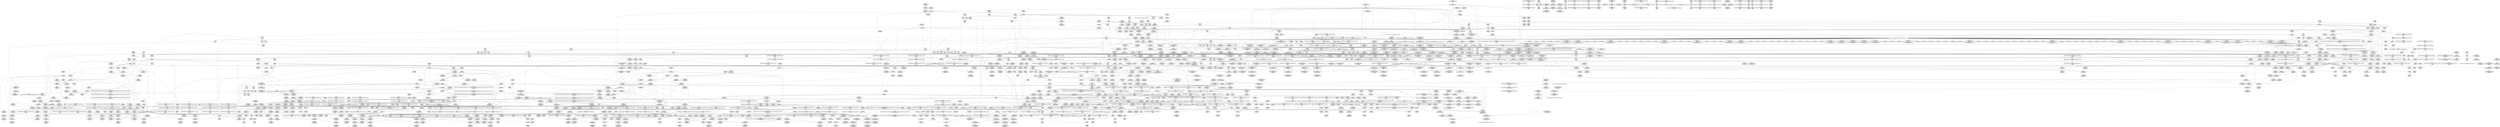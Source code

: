 digraph {
	CE0x4ccda00 [shape=record,shape=Mrecord,label="{CE0x4ccda00|task_sid:tmp21|security/selinux/hooks.c,208|*SummSource*}"]
	CE0x4d23270 [shape=record,shape=Mrecord,label="{CE0x4d23270|i64_ptrtoint_(i8*_blockaddress(_rcu_lock_acquire,_%__here)_to_i64)|*Constant*|*SummSource*}"]
	CE0x4cc7000 [shape=record,shape=Mrecord,label="{CE0x4cc7000|task_sid:tmp15|security/selinux/hooks.c,208|*SummSource*}"]
	CE0x4d58060 [shape=record,shape=Mrecord,label="{CE0x4d58060|_call_void_mcount()_#3|*SummSource*}"]
	CE0x4c775b0 [shape=record,shape=Mrecord,label="{CE0x4c775b0|i8*_undef|*Constant*}"]
	CE0x4c7a3e0 [shape=record,shape=Mrecord,label="{CE0x4c7a3e0|current_sid:tmp21|security/selinux/hooks.c,218}"]
	CE0x4c8fde0 [shape=record,shape=Mrecord,label="{CE0x4c8fde0|rcu_read_lock:tmp19|include/linux/rcupdate.h,882}"]
	CE0x4d24710 [shape=record,shape=Mrecord,label="{CE0x4d24710|i8*_undef|*Constant*|*SummSink*}"]
	CE0x4cc3780 [shape=record,shape=Mrecord,label="{CE0x4cc3780|rcu_read_lock:tmp1}"]
	CE0x4c182e0 [shape=record,shape=Mrecord,label="{CE0x4c182e0|selinux_msg_queue_alloc_security:if.then8|*SummSource*}"]
	CE0x4c8a8f0 [shape=record,shape=Mrecord,label="{CE0x4c8a8f0|i64*_getelementptr_inbounds_(_11_x_i64_,_11_x_i64_*___llvm_gcov_ctr127,_i64_0,_i64_8)|*Constant*|*SummSource*}"]
	CE0x4c96810 [shape=record,shape=Mrecord,label="{CE0x4c96810|i64*_getelementptr_inbounds_(_2_x_i64_,_2_x_i64_*___llvm_gcov_ctr109,_i64_0,_i64_1)|*Constant*|*SummSink*}"]
	CE0x4c813b0 [shape=record,shape=Mrecord,label="{CE0x4c813b0|task_sid:tmp18|security/selinux/hooks.c,208|*SummSource*}"]
	CE0x4c6e9b0 [shape=record,shape=Mrecord,label="{CE0x4c6e9b0|rcu_read_unlock:tmp4|include/linux/rcupdate.h,933}"]
	CE0x4c636e0 [shape=record,shape=Mrecord,label="{CE0x4c636e0|_call_void_mcount()_#3|*SummSource*}"]
	CE0x4c61670 [shape=record,shape=Mrecord,label="{CE0x4c61670|kmalloc:size|Function::kmalloc&Arg::size::|*SummSink*}"]
	CE0x5f1cc00 [shape=record,shape=Mrecord,label="{CE0x5f1cc00|selinux_msg_queue_alloc_security:return|*SummSource*}"]
	CE0x4c78960 [shape=record,shape=Mrecord,label="{CE0x4c78960|rcu_read_lock:tmp4|include/linux/rcupdate.h,882|*SummSource*}"]
	CE0x4cca2f0 [shape=record,shape=Mrecord,label="{CE0x4cca2f0|rcu_read_lock:tmp6|include/linux/rcupdate.h,882}"]
	CE0x4d1ab50 [shape=record,shape=Mrecord,label="{CE0x4d1ab50|rcu_lock_release:map|Function::rcu_lock_release&Arg::map::|*SummSink*}"]
	CE0x4c26260 [shape=record,shape=Mrecord,label="{CE0x4c26260|_ret_i32_%retval.0,_!dbg_!27746|security/selinux/hooks.c,5173}"]
	CE0x4cc2ef0 [shape=record,shape=Mrecord,label="{CE0x4cc2ef0|i64*_getelementptr_inbounds_(_11_x_i64_,_11_x_i64_*___llvm_gcov_ctr132,_i64_0,_i64_8)|*Constant*|*SummSink*}"]
	CE0x4c25160 [shape=record,shape=Mrecord,label="{CE0x4c25160|current_sid:do.body|*SummSource*}"]
	CE0x4d2e6f0 [shape=record,shape=Mrecord,label="{CE0x4d2e6f0|__rcu_read_unlock:tmp5|include/linux/rcupdate.h,244}"]
	CE0x4c08930 [shape=record,shape=Mrecord,label="{CE0x4c08930|80:_i32,_112:_i8*,_:_CMRE_45,46_}"]
	CE0x4c6a5d0 [shape=record,shape=Mrecord,label="{CE0x4c6a5d0|kmalloc:tmp|*SummSource*}"]
	CE0x4d3fbb0 [shape=record,shape=Mrecord,label="{CE0x4d3fbb0|rcu_lock_release:tmp2|*SummSink*}"]
	"CONST[source:0(mediator),value:0(static)][purpose:{operation}][SnkIdx:3]"
	CE0x4c62180 [shape=record,shape=Mrecord,label="{CE0x4c62180|get_current:tmp}"]
	CE0x4c55080 [shape=record,shape=Mrecord,label="{CE0x4c55080|i32_218|*Constant*|*SummSource*}"]
	CE0x4c8eea0 [shape=record,shape=Mrecord,label="{CE0x4c8eea0|i8*_getelementptr_inbounds_(_42_x_i8_,_42_x_i8_*_.str46,_i32_0,_i32_0)|*Constant*|*SummSource*}"]
	CE0x4c89fd0 [shape=record,shape=Mrecord,label="{CE0x4c89fd0|rcu_read_lock:tmp15|include/linux/rcupdate.h,882|*SummSink*}"]
	CE0x4c5fcd0 [shape=record,shape=Mrecord,label="{CE0x4c5fcd0|rcu_read_unlock:tmp14|include/linux/rcupdate.h,933|*SummSource*}"]
	CE0x4ccefe0 [shape=record,shape=Mrecord,label="{CE0x4ccefe0|i64*_getelementptr_inbounds_(_13_x_i64_,_13_x_i64_*___llvm_gcov_ctr126,_i64_0,_i64_11)|*Constant*}"]
	CE0x4c1dfb0 [shape=record,shape=Mrecord,label="{CE0x4c1dfb0|current_sid:tmp|*SummSource*}"]
	CE0x4d35ac0 [shape=record,shape=Mrecord,label="{CE0x4d35ac0|__rcu_read_unlock:tmp7|include/linux/rcupdate.h,245}"]
	CE0x4bf70d0 [shape=record,shape=Mrecord,label="{CE0x4bf70d0|selinux_msg_queue_alloc_security:if.end10|*SummSink*}"]
	CE0x68c40a0 [shape=record,shape=Mrecord,label="{CE0x68c40a0|i32_0|*Constant*|*SummSink*}"]
	CE0x4c4a2f0 [shape=record,shape=Mrecord,label="{CE0x4c4a2f0|current_sid:tmp16|security/selinux/hooks.c,218|*SummSink*}"]
	CE0x4c90dd0 [shape=record,shape=Mrecord,label="{CE0x4c90dd0|i64*_getelementptr_inbounds_(_11_x_i64_,_11_x_i64_*___llvm_gcov_ctr127,_i64_0,_i64_10)|*Constant*|*SummSink*}"]
	CE0x4c98770 [shape=record,shape=Mrecord,label="{CE0x4c98770|ipc_free_security:tmp5|security/selinux/hooks.c,5097|*SummSource*}"]
	CE0x4c8b2d0 [shape=record,shape=Mrecord,label="{CE0x4c8b2d0|rcu_read_lock:tmp18|include/linux/rcupdate.h,882}"]
	CE0x4c84fa0 [shape=record,shape=Mrecord,label="{CE0x4c84fa0|ipc_alloc_security:tmp10|security/selinux/hooks.c,5087}"]
	CE0x4d11b90 [shape=record,shape=Mrecord,label="{CE0x4d11b90|rcu_read_unlock:tobool1|include/linux/rcupdate.h,933|*SummSink*}"]
	CE0x4d12b80 [shape=record,shape=Mrecord,label="{CE0x4d12b80|rcu_read_unlock:tmp11|include/linux/rcupdate.h,933|*SummSource*}"]
	CE0x4d1cc00 [shape=record,shape=Mrecord,label="{CE0x4d1cc00|COLLAPSED:_GCMRE___llvm_gcov_ctr133_internal_global_4_x_i64_zeroinitializer:_elem_0:default:}"]
	CE0x4cc0740 [shape=record,shape=Mrecord,label="{CE0x4cc0740|rcu_read_lock:do.body|*SummSink*}"]
	CE0x4c52ea0 [shape=record,shape=Mrecord,label="{CE0x4c52ea0|selinux_msg_queue_alloc_security:u|security/selinux/hooks.c,5164|*SummSource*}"]
	CE0x4cc9830 [shape=record,shape=Mrecord,label="{CE0x4cc9830|i64_3|*Constant*}"]
	CE0x4c95570 [shape=record,shape=Mrecord,label="{CE0x4c95570|i64*_getelementptr_inbounds_(_4_x_i64_,_4_x_i64_*___llvm_gcov_ctr128,_i64_0,_i64_2)|*Constant*|*SummSink*}"]
	CE0x4c15510 [shape=record,shape=Mrecord,label="{CE0x4c15510|ipc_alloc_security:entry|*SummSink*}"]
	CE0x4c5a820 [shape=record,shape=Mrecord,label="{CE0x4c5a820|i64*_getelementptr_inbounds_(_9_x_i64_,_9_x_i64_*___llvm_gcov_ctr300,_i64_0,_i64_7)|*Constant*}"]
	CE0x4c73290 [shape=record,shape=Mrecord,label="{CE0x4c73290|i64*_getelementptr_inbounds_(_13_x_i64_,_13_x_i64_*___llvm_gcov_ctr126,_i64_0,_i64_9)|*Constant*|*SummSource*}"]
	CE0x4c89e50 [shape=record,shape=Mrecord,label="{CE0x4c89e50|rcu_read_lock:tmp15|include/linux/rcupdate.h,882|*SummSource*}"]
	CE0x4c08db0 [shape=record,shape=Mrecord,label="{CE0x4c08db0|selinux_msg_queue_alloc_security:if.then8|*SummSink*}"]
	CE0x4c05230 [shape=record,shape=Mrecord,label="{CE0x4c05230|COLLAPSED:_GCMRE___llvm_gcov_ctr300_internal_global_9_x_i64_zeroinitializer:_elem_0:default:}"]
	CE0x4c72de0 [shape=record,shape=Mrecord,label="{CE0x4c72de0|i8*_getelementptr_inbounds_(_41_x_i8_,_41_x_i8_*_.str44,_i32_0,_i32_0)|*Constant*|*SummSink*}"]
	CE0x4c76cf0 [shape=record,shape=Mrecord,label="{CE0x4c76cf0|i64*_getelementptr_inbounds_(_4_x_i64_,_4_x_i64_*___llvm_gcov_ctr133,_i64_0,_i64_3)|*Constant*|*SummSink*}"]
	CE0x4c63020 [shape=record,shape=Mrecord,label="{CE0x4c63020|ipc_alloc_security:tmp13|security/selinux/hooks.c,5093|*SummSink*}"]
	CE0x4c0ea00 [shape=record,shape=Mrecord,label="{CE0x4c0ea00|selinux_msg_queue_alloc_security:q_perm|security/selinux/hooks.c,5157|*SummSink*}"]
	CE0x4c7da60 [shape=record,shape=Mrecord,label="{CE0x4c7da60|i64*_getelementptr_inbounds_(_2_x_i64_,_2_x_i64_*___llvm_gcov_ctr182,_i64_0,_i64_0)|*Constant*|*SummSink*}"]
	CE0x4bfd5a0 [shape=record,shape=Mrecord,label="{CE0x4bfd5a0|80:_i32,_112:_i8*,_:_CMRE_21,22_}"]
	CE0x4c4c900 [shape=record,shape=Mrecord,label="{CE0x4c4c900|i32_3|*Constant*|*SummSource*}"]
	CE0x4d56bb0 [shape=record,shape=Mrecord,label="{CE0x4d56bb0|__preempt_count_add:tmp5|./arch/x86/include/asm/preempt.h,72|*SummSource*}"]
	CE0x4cb42a0 [shape=record,shape=Mrecord,label="{CE0x4cb42a0|task_sid:call|security/selinux/hooks.c,208|*SummSink*}"]
	CE0x4c88390 [shape=record,shape=Mrecord,label="{CE0x4c88390|rcu_read_lock:call3|include/linux/rcupdate.h,882|*SummSink*}"]
	CE0x4c09390 [shape=record,shape=Mrecord,label="{CE0x4c09390|get_current:tmp1}"]
	CE0x4d40470 [shape=record,shape=Mrecord,label="{CE0x4d40470|%struct.lockdep_map*_null|*Constant*}"]
	CE0x4ca4010 [shape=record,shape=Mrecord,label="{CE0x4ca4010|task_sid:entry|*SummSource*}"]
	CE0x4d35840 [shape=record,shape=Mrecord,label="{CE0x4d35840|__rcu_read_unlock:tmp6|include/linux/rcupdate.h,245|*SummSink*}"]
	CE0x4cada00 [shape=record,shape=Mrecord,label="{CE0x4cada00|rcu_read_unlock:call|include/linux/rcupdate.h,933|*SummSource*}"]
	CE0x4cab300 [shape=record,shape=Mrecord,label="{CE0x4cab300|rcu_read_unlock:tmp5|include/linux/rcupdate.h,933|*SummSink*}"]
	CE0x4caadd0 [shape=record,shape=Mrecord,label="{CE0x4caadd0|rcu_lock_acquire:tmp4|include/linux/rcupdate.h,418|*SummSource*}"]
	CE0x4c7d440 [shape=record,shape=Mrecord,label="{CE0x4c7d440|i64*_getelementptr_inbounds_(_2_x_i64_,_2_x_i64_*___llvm_gcov_ctr98,_i64_0,_i64_0)|*Constant*|*SummSource*}"]
	CE0x4cbfdc0 [shape=record,shape=Mrecord,label="{CE0x4cbfdc0|GLOBAL:rcu_lock_map|Global_var:rcu_lock_map}"]
	CE0x4c6e5d0 [shape=record,shape=Mrecord,label="{CE0x4c6e5d0|i64*_getelementptr_inbounds_(_4_x_i64_,_4_x_i64_*___llvm_gcov_ctr134,_i64_0,_i64_2)|*Constant*|*SummSource*}"]
	CE0x4d395f0 [shape=record,shape=Mrecord,label="{CE0x4d395f0|__preempt_count_add:do.body|*SummSink*}"]
	CE0x4c9ce50 [shape=record,shape=Mrecord,label="{CE0x4c9ce50|cred_sid:sid|security/selinux/hooks.c,197|*SummSource*}"]
	CE0x4c9a180 [shape=record,shape=Mrecord,label="{CE0x4c9a180|i64*_getelementptr_inbounds_(_6_x_i64_,_6_x_i64_*___llvm_gcov_ctr301,_i64_0,_i64_3)|*Constant*|*SummSink*}"]
	CE0x4cac050 [shape=record,shape=Mrecord,label="{CE0x4cac050|_call_void_asm_addl_$1,_%gs:$0_,_*m,ri,*m,_dirflag_,_fpsr_,_flags_(i32*___preempt_count,_i32_%val,_i32*___preempt_count)_#3,_!dbg_!27714,_!srcloc_!27717|./arch/x86/include/asm/preempt.h,72}"]
	CE0x4d29a80 [shape=record,shape=Mrecord,label="{CE0x4d29a80|i64*_getelementptr_inbounds_(_4_x_i64_,_4_x_i64_*___llvm_gcov_ctr128,_i64_0,_i64_0)|*Constant*|*SummSink*}"]
	CE0x4c59d60 [shape=record,shape=Mrecord,label="{CE0x4c59d60|GLOBAL:ipc_free_security|*Constant*}"]
	CE0x4c718c0 [shape=record,shape=Mrecord,label="{CE0x4c718c0|ipc_alloc_security:retval.0|*SummSource*}"]
	CE0x4bf2040 [shape=record,shape=Mrecord,label="{CE0x4bf2040|GLOBAL:lockdep_rcu_suspicious|*Constant*}"]
	CE0x4c6a110 [shape=record,shape=Mrecord,label="{CE0x4c6a110|current_sid:land.lhs.true2|*SummSink*}"]
	CE0x4c06330 [shape=record,shape=Mrecord,label="{CE0x4c06330|80:_i32,_112:_i8*,_:_CMRE_67,68_}"]
	CE0x4c6a820 [shape=record,shape=Mrecord,label="{CE0x4c6a820|kmalloc:tmp|*SummSink*}"]
	CE0x4c4c4f0 [shape=record,shape=Mrecord,label="{CE0x4c4c4f0|selinux_msg_queue_alloc_security:call6|security/selinux/hooks.c,5166|*SummSink*}"]
	CE0x4d4bb90 [shape=record,shape=Mrecord,label="{CE0x4d4bb90|__preempt_count_sub:tmp1|*SummSink*}"]
	CE0x4c09af0 [shape=record,shape=Mrecord,label="{CE0x4c09af0|i64_2|*Constant*|*SummSource*}"]
	CE0x4d35650 [shape=record,shape=Mrecord,label="{CE0x4d35650|__rcu_read_unlock:tmp6|include/linux/rcupdate.h,245}"]
	CE0x4c21150 [shape=record,shape=Mrecord,label="{CE0x4c21150|current_sid:tmp7|security/selinux/hooks.c,218|*SummSource*}"]
	CE0x4cbc350 [shape=record,shape=Mrecord,label="{CE0x4cbc350|_ret_i32_%tmp6,_!dbg_!27716|security/selinux/hooks.c,197|*SummSource*}"]
	CE0x4cd0dc0 [shape=record,shape=Mrecord,label="{CE0x4cd0dc0|_call_void_mcount()_#3}"]
	CE0x4d1ac60 [shape=record,shape=Mrecord,label="{CE0x4d1ac60|GLOBAL:__rcu_read_unlock|*Constant*}"]
	CE0x4c560c0 [shape=record,shape=Mrecord,label="{CE0x4c560c0|i64*_getelementptr_inbounds_(_9_x_i64_,_9_x_i64_*___llvm_gcov_ctr300,_i64_0,_i64_6)|*Constant*|*SummSink*}"]
	CE0x4ccda70 [shape=record,shape=Mrecord,label="{CE0x4ccda70|task_sid:tmp21|security/selinux/hooks.c,208|*SummSink*}"]
	CE0x4c2ad50 [shape=record,shape=Mrecord,label="{CE0x4c2ad50|80:_i32,_112:_i8*,_:_CMRE_8,9_}"]
	CE0x4bfdef0 [shape=record,shape=Mrecord,label="{CE0x4bfdef0|selinux_msg_queue_alloc_security:tobool|security/selinux/hooks.c,5158}"]
	CE0x4c61240 [shape=record,shape=Mrecord,label="{CE0x4c61240|ipc_free_security:tmp4|*LoadInst*|security/selinux/hooks.c,5097|*SummSink*}"]
	CE0x4d11e70 [shape=record,shape=Mrecord,label="{CE0x4d11e70|rcu_read_unlock:tmp9|include/linux/rcupdate.h,933|*SummSource*}"]
	CE0x4cce3e0 [shape=record,shape=Mrecord,label="{CE0x4cce3e0|task_sid:tmp22|security/selinux/hooks.c,208|*SummSource*}"]
	CE0x4d492d0 [shape=record,shape=Mrecord,label="{CE0x4d492d0|rcu_lock_release:tmp4|include/linux/rcupdate.h,423|*SummSource*}"]
	CE0x4c2a5a0 [shape=record,shape=Mrecord,label="{CE0x4c2a5a0|GLOBAL:__llvm_gcov_ctr301|Global_var:__llvm_gcov_ctr301}"]
	CE0x4cc8410 [shape=record,shape=Mrecord,label="{CE0x4cc8410|task_sid:tmp3|*SummSink*}"]
	CE0x4c86ac0 [shape=record,shape=Mrecord,label="{CE0x4c86ac0|rcu_read_lock:tmp9|include/linux/rcupdate.h,882}"]
	CE0x4c28400 [shape=record,shape=Mrecord,label="{CE0x4c28400|_call_void_mcount()_#3|*SummSink*}"]
	CE0x4cd2630 [shape=record,shape=Mrecord,label="{CE0x4cd2630|task_sid:tmp11|security/selinux/hooks.c,208|*SummSink*}"]
	CE0x4c9ccf0 [shape=record,shape=Mrecord,label="{CE0x4c9ccf0|cred_sid:sid|security/selinux/hooks.c,197|*SummSink*}"]
	CE0x4cb0800 [shape=record,shape=Mrecord,label="{CE0x4cb0800|kmalloc:call|include/linux/slab.h,429|*SummSource*}"]
	CE0x4ca1c80 [shape=record,shape=Mrecord,label="{CE0x4ca1c80|kzalloc:tmp3|*SummSource*}"]
	CE0x4c05ba0 [shape=record,shape=Mrecord,label="{CE0x4c05ba0|get_current:entry|*SummSink*}"]
	CE0x4c99650 [shape=record,shape=Mrecord,label="{CE0x4c99650|GLOBAL:kmalloc|*Constant*|*SummSink*}"]
	CE0x4d3d920 [shape=record,shape=Mrecord,label="{CE0x4d3d920|i64*_getelementptr_inbounds_(_4_x_i64_,_4_x_i64_*___llvm_gcov_ctr134,_i64_0,_i64_3)|*Constant*|*SummSource*}"]
	CE0x4c0e510 [shape=record,shape=Mrecord,label="{CE0x4c0e510|i64_8|*Constant*|*SummSource*}"]
	CE0x4cbd060 [shape=record,shape=Mrecord,label="{CE0x4cbd060|rcu_read_unlock:entry|*SummSource*}"]
	CE0x4d162e0 [shape=record,shape=Mrecord,label="{CE0x4d162e0|i64*_getelementptr_inbounds_(_11_x_i64_,_11_x_i64_*___llvm_gcov_ctr132,_i64_0,_i64_10)|*Constant*|*SummSource*}"]
	CE0x4cac0c0 [shape=record,shape=Mrecord,label="{CE0x4cac0c0|_call_void_asm_addl_$1,_%gs:$0_,_*m,ri,*m,_dirflag_,_fpsr_,_flags_(i32*___preempt_count,_i32_%val,_i32*___preempt_count)_#3,_!dbg_!27714,_!srcloc_!27717|./arch/x86/include/asm/preempt.h,72|*SummSource*}"]
	CE0x4bfef80 [shape=record,shape=Mrecord,label="{CE0x4bfef80|ipc_alloc_security:tmp4|security/selinux/hooks.c,5084|*SummSource*}"]
	CE0x4c232f0 [shape=record,shape=Mrecord,label="{CE0x4c232f0|_call_void_asm_sideeffect_,_memory_,_dirflag_,_fpsr_,_flags_()_#3,_!dbg_!27714,_!srcloc_!27715|include/linux/rcupdate.h,239|*SummSource*}"]
	CE0x4c5a3e0 [shape=record,shape=Mrecord,label="{CE0x4c5a3e0|GLOBAL:ipc_free_security|*Constant*|*SummSink*}"]
	CE0x4c817f0 [shape=record,shape=Mrecord,label="{CE0x4c817f0|i8_1|*Constant*}"]
	CE0x4cae0c0 [shape=record,shape=Mrecord,label="{CE0x4cae0c0|rcu_read_unlock:call3|include/linux/rcupdate.h,933|*SummSink*}"]
	CE0x4d211c0 [shape=record,shape=Mrecord,label="{CE0x4d211c0|__preempt_count_sub:tmp6|./arch/x86/include/asm/preempt.h,78|*SummSink*}"]
	CE0x4c96590 [shape=record,shape=Mrecord,label="{CE0x4c96590|kmalloc:tmp1|*SummSink*}"]
	CE0x4d20fd0 [shape=record,shape=Mrecord,label="{CE0x4d20fd0|__rcu_read_unlock:bb|*SummSink*}"]
	CE0x4d11410 [shape=record,shape=Mrecord,label="{CE0x4d11410|rcu_read_unlock:land.lhs.true2}"]
	CE0x4c96210 [shape=record,shape=Mrecord,label="{CE0x4c96210|task_sid:tmp|*SummSink*}"]
	CE0x4c78400 [shape=record,shape=Mrecord,label="{CE0x4c78400|rcu_read_unlock:tmp10|include/linux/rcupdate.h,933|*SummSource*}"]
	"CONST[source:0(mediator),value:2(dynamic)][purpose:{object}][SnkIdx:1]"
	CE0x4c0c040 [shape=record,shape=Mrecord,label="{CE0x4c0c040|selinux_msg_queue_alloc_security:tmp8|security/selinux/hooks.c,5161|*SummSource*}"]
	CE0x4c98bf0 [shape=record,shape=Mrecord,label="{CE0x4c98bf0|ipc_free_security:security1|security/selinux/hooks.c,5098|*SummSource*}"]
	CE0x4c54710 [shape=record,shape=Mrecord,label="{CE0x4c54710|GLOBAL:task_sid.__warned|Global_var:task_sid.__warned}"]
	CE0x4d610d0 [shape=record,shape=Mrecord,label="{CE0x4d610d0|i64*_getelementptr_inbounds_(_4_x_i64_,_4_x_i64_*___llvm_gcov_ctr129,_i64_0,_i64_2)|*Constant*|*SummSink*}"]
	CE0x4ccd380 [shape=record,shape=Mrecord,label="{CE0x4ccd380|_call_void_lockdep_rcu_suspicious(i8*_getelementptr_inbounds_(_25_x_i8_,_25_x_i8_*_.str3,_i32_0,_i32_0),_i32_208,_i8*_getelementptr_inbounds_(_41_x_i8_,_41_x_i8_*_.str44,_i32_0,_i32_0))_#10,_!dbg_!27732|security/selinux/hooks.c,208|*SummSource*}"]
	CE0x4c1f530 [shape=record,shape=Mrecord,label="{CE0x4c1f530|80:_i32,_112:_i8*,_:_CMRE_184,192_|*MultipleSource*|Function::selinux_msg_queue_alloc_security&Arg::msq::|security/selinux/hooks.c,5157}"]
	CE0x4d0e670 [shape=record,shape=Mrecord,label="{CE0x4d0e670|rcu_read_unlock:tmp12|include/linux/rcupdate.h,933|*SummSource*}"]
	CE0x4c70420 [shape=record,shape=Mrecord,label="{CE0x4c70420|rcu_read_unlock:land.lhs.true|*SummSource*}"]
	CE0x4bffb30 [shape=record,shape=Mrecord,label="{CE0x4bffb30|i32_0|*Constant*}"]
	CE0x4c7d8b0 [shape=record,shape=Mrecord,label="{CE0x4c7d8b0|i64*_getelementptr_inbounds_(_2_x_i64_,_2_x_i64_*___llvm_gcov_ctr182,_i64_0,_i64_0)|*Constant*}"]
	CE0x4c565c0 [shape=record,shape=Mrecord,label="{CE0x4c565c0|i64*_getelementptr_inbounds_(_9_x_i64_,_9_x_i64_*___llvm_gcov_ctr300,_i64_0,_i64_7)|*Constant*|*SummSink*}"]
	CE0x4cc5630 [shape=record,shape=Mrecord,label="{CE0x4cc5630|GLOBAL:__preempt_count_add|*Constant*|*SummSource*}"]
	CE0x4c64c00 [shape=record,shape=Mrecord,label="{CE0x4c64c00|i64*_getelementptr_inbounds_(_2_x_i64_,_2_x_i64_*___llvm_gcov_ctr302,_i64_0,_i64_0)|*Constant*|*SummSink*}"]
	CE0x4c56710 [shape=record,shape=Mrecord,label="{CE0x4c56710|selinux_msg_queue_alloc_security:tmp18|security/selinux/hooks.c,5172}"]
	CE0x4cca050 [shape=record,shape=Mrecord,label="{CE0x4cca050|task_sid:tmp4|*LoadInst*|security/selinux/hooks.c,208|*SummSource*}"]
	CE0x4ccb170 [shape=record,shape=Mrecord,label="{CE0x4ccb170|task_sid:tmp7|security/selinux/hooks.c,208}"]
	CE0x4cac170 [shape=record,shape=Mrecord,label="{CE0x4cac170|rcu_read_unlock:tmp7|include/linux/rcupdate.h,933|*SummSource*}"]
	CE0x4d12770 [shape=record,shape=Mrecord,label="{CE0x4d12770|i64*_getelementptr_inbounds_(_4_x_i64_,_4_x_i64_*___llvm_gcov_ctr130,_i64_0,_i64_2)|*Constant*|*SummSource*}"]
	CE0x4c84f30 [shape=record,shape=Mrecord,label="{CE0x4c84f30|GLOBAL:task_sid|*Constant*}"]
	CE0x4c19fc0 [shape=record,shape=Mrecord,label="{CE0x4c19fc0|80:_i32,_112:_i8*,_:_CMRE_26,27_}"]
	CE0x4cb1b60 [shape=record,shape=Mrecord,label="{CE0x4cb1b60|rcu_read_lock:entry}"]
	CE0x4c6ec10 [shape=record,shape=Mrecord,label="{CE0x4c6ec10|rcu_read_unlock:tobool|include/linux/rcupdate.h,933|*SummSource*}"]
	CE0x4c543f0 [shape=record,shape=Mrecord,label="{CE0x4c543f0|_ret_i8*_%call,_!dbg_!27714|include/linux/slab.h,429|*SummSource*}"]
	CE0x4c51c00 [shape=record,shape=Mrecord,label="{CE0x4c51c00|avc_has_perm:ssid|Function::avc_has_perm&Arg::ssid::|*SummSink*}"]
	CE0x4c99d90 [shape=record,shape=Mrecord,label="{CE0x4c99d90|i64*_getelementptr_inbounds_(_6_x_i64_,_6_x_i64_*___llvm_gcov_ctr301,_i64_0,_i64_3)|*Constant*|*SummSource*}"]
	CE0x4c97d40 [shape=record,shape=Mrecord,label="{CE0x4c97d40|task_sid:tobool1|security/selinux/hooks.c,208|*SummSink*}"]
	CE0x4c4ae80 [shape=record,shape=Mrecord,label="{CE0x4c4ae80|selinux_msg_queue_alloc_security:tmp9|security/selinux/hooks.c,5161|*SummSource*}"]
	CE0x4ca0410 [shape=record,shape=Mrecord,label="{CE0x4ca0410|cred_sid:tmp4|*LoadInst*|security/selinux/hooks.c,196|*SummSink*}"]
	CE0x4d29750 [shape=record,shape=Mrecord,label="{CE0x4d29750|rcu_lock_acquire:__here|*SummSink*}"]
	CE0x4c04000 [shape=record,shape=Mrecord,label="{CE0x4c04000|current_sid:entry|*SummSink*}"]
	CE0x4d70b50 [shape=record,shape=Mrecord,label="{CE0x4d70b50|_call_void_mcount()_#3|*SummSink*}"]
	CE0x4c15b60 [shape=record,shape=Mrecord,label="{CE0x4c15b60|ipc_alloc_security:sclass|Function::ipc_alloc_security&Arg::sclass::}"]
	CE0x4d5d5a0 [shape=record,shape=Mrecord,label="{CE0x4d5d5a0|__preempt_count_sub:do.body|*SummSource*}"]
	CE0x4c14200 [shape=record,shape=Mrecord,label="{CE0x4c14200|selinux_msg_queue_alloc_security:q_perm4|security/selinux/hooks.c,5164|*SummSink*}"]
	CE0x4cbaa60 [shape=record,shape=Mrecord,label="{CE0x4cbaa60|task_sid:call7|security/selinux/hooks.c,208}"]
	CE0x4c95780 [shape=record,shape=Mrecord,label="{CE0x4c95780|i64*_getelementptr_inbounds_(_4_x_i64_,_4_x_i64_*___llvm_gcov_ctr128,_i64_0,_i64_2)|*Constant*|*SummSource*}"]
	CE0x4c2f3e0 [shape=record,shape=Mrecord,label="{CE0x4c2f3e0|avc_has_perm:requested|Function::avc_has_perm&Arg::requested::|*SummSource*}"]
	CE0x4c997e0 [shape=record,shape=Mrecord,label="{CE0x4c997e0|kmalloc:entry|*SummSource*}"]
	CE0x4bf2320 [shape=record,shape=Mrecord,label="{CE0x4bf2320|GLOBAL:lockdep_rcu_suspicious|*Constant*|*SummSink*}"]
	CE0x4c9fc20 [shape=record,shape=Mrecord,label="{CE0x4c9fc20|task_sid:tmp17|security/selinux/hooks.c,208|*SummSource*}"]
	CE0x4cd3650 [shape=record,shape=Mrecord,label="{CE0x4cd3650|task_sid:land.lhs.true2}"]
	CE0x4c63490 [shape=record,shape=Mrecord,label="{CE0x4c63490|_call_void_mcount()_#3}"]
	CE0x4c96310 [shape=record,shape=Mrecord,label="{CE0x4c96310|task_sid:tmp1|*SummSource*}"]
	CE0x4c000f0 [shape=record,shape=Mrecord,label="{CE0x4c000f0|i64*_getelementptr_inbounds_(_6_x_i64_,_6_x_i64_*___llvm_gcov_ctr301,_i64_0,_i64_3)|*Constant*}"]
	CE0x4c834d0 [shape=record,shape=Mrecord,label="{CE0x4c834d0|i64*_getelementptr_inbounds_(_4_x_i64_,_4_x_i64_*___llvm_gcov_ctr133,_i64_0,_i64_0)|*Constant*|*SummSource*}"]
	CE0x4c1f0b0 [shape=record,shape=Mrecord,label="{CE0x4c1f0b0|current_sid:entry|*SummSource*}"]
	CE0x4c87a60 [shape=record,shape=Mrecord,label="{CE0x4c87a60|rcu_read_lock:tmp12|include/linux/rcupdate.h,882}"]
	CE0x4cabd60 [shape=record,shape=Mrecord,label="{CE0x4cabd60|__preempt_count_add:tmp5|./arch/x86/include/asm/preempt.h,72|*SummSink*}"]
	CE0x4d1a6f0 [shape=record,shape=Mrecord,label="{CE0x4d1a6f0|rcu_lock_release:entry|*SummSource*}"]
	CE0x4d284d0 [shape=record,shape=Mrecord,label="{CE0x4d284d0|i64*_getelementptr_inbounds_(_4_x_i64_,_4_x_i64_*___llvm_gcov_ctr129,_i64_0,_i64_0)|*Constant*|*SummSource*}"]
	CE0x4ca22e0 [shape=record,shape=Mrecord,label="{CE0x4ca22e0|%struct.ipc_security_struct*_null|*Constant*|*SummSource*}"]
	CE0x4d4cd50 [shape=record,shape=Mrecord,label="{CE0x4d4cd50|__preempt_count_sub:tmp7|./arch/x86/include/asm/preempt.h,78|*SummSource*}"]
	CE0x4ca44b0 [shape=record,shape=Mrecord,label="{CE0x4ca44b0|task_sid:task|Function::task_sid&Arg::task::|*SummSink*}"]
	CE0x4bfc930 [shape=record,shape=Mrecord,label="{CE0x4bfc930|ipc_free_security:tmp3|*SummSink*}"]
	CE0x4c88210 [shape=record,shape=Mrecord,label="{CE0x4c88210|rcu_read_lock:call3|include/linux/rcupdate.h,882|*SummSource*}"]
	CE0x4c7c220 [shape=record,shape=Mrecord,label="{CE0x4c7c220|current_sid:sid|security/selinux/hooks.c,220|*SummSource*}"]
	CE0x4c2a740 [shape=record,shape=Mrecord,label="{CE0x4c2a740|GLOBAL:__llvm_gcov_ctr301|Global_var:__llvm_gcov_ctr301|*SummSink*}"]
	CE0x4d797d0 [shape=record,shape=Mrecord,label="{CE0x4d797d0|__preempt_count_sub:tmp2|*SummSource*}"]
	CE0x4bff190 [shape=record,shape=Mrecord,label="{CE0x4bff190|ipc_alloc_security:tmp5|security/selinux/hooks.c,5084}"]
	CE0x4ccc280 [shape=record,shape=Mrecord,label="{CE0x4ccc280|i64*_getelementptr_inbounds_(_2_x_i64_,_2_x_i64_*___llvm_gcov_ctr131,_i64_0,_i64_1)|*Constant*|*SummSink*}"]
	CE0x4d49340 [shape=record,shape=Mrecord,label="{CE0x4d49340|rcu_lock_release:tmp4|include/linux/rcupdate.h,423|*SummSink*}"]
	CE0x4d21150 [shape=record,shape=Mrecord,label="{CE0x4d21150|__preempt_count_sub:tmp6|./arch/x86/include/asm/preempt.h,78|*SummSource*}"]
	CE0x4d158f0 [shape=record,shape=Mrecord,label="{CE0x4d158f0|_call_void_lockdep_rcu_suspicious(i8*_getelementptr_inbounds_(_25_x_i8_,_25_x_i8_*_.str45,_i32_0,_i32_0),_i32_934,_i8*_getelementptr_inbounds_(_44_x_i8_,_44_x_i8_*_.str47,_i32_0,_i32_0))_#10,_!dbg_!27726|include/linux/rcupdate.h,933|*SummSink*}"]
	CE0x4ccff20 [shape=record,shape=Mrecord,label="{CE0x4ccff20|_call_void___rcu_read_lock()_#10,_!dbg_!27710|include/linux/rcupdate.h,879|*SummSource*}"]
	CE0x4d4a000 [shape=record,shape=Mrecord,label="{CE0x4d4a000|_call_void_lock_release(%struct.lockdep_map*_%map,_i32_1,_i64_ptrtoint_(i8*_blockaddress(_rcu_lock_release,_%__here)_to_i64))_#10,_!dbg_!27716|include/linux/rcupdate.h,423|*SummSink*}"]
	CE0x4d61fd0 [shape=record,shape=Mrecord,label="{CE0x4d61fd0|i64*_getelementptr_inbounds_(_4_x_i64_,_4_x_i64_*___llvm_gcov_ctr135,_i64_0,_i64_2)|*Constant*}"]
	CE0x4c6c500 [shape=record,shape=Mrecord,label="{CE0x4c6c500|_call_void_mcount()_#3|*SummSource*}"]
	CE0x4c0dc00 [shape=record,shape=Mrecord,label="{CE0x4c0dc00|GLOBAL:current_task|Global_var:current_task|*SummSource*}"]
	CE0x4c1b5b0 [shape=record,shape=Mrecord,label="{CE0x4c1b5b0|_call_void_mcount()_#3}"]
	CE0x4d40400 [shape=record,shape=Mrecord,label="{CE0x4d40400|GLOBAL:lock_acquire|*Constant*}"]
	CE0x4c52250 [shape=record,shape=Mrecord,label="{CE0x4c52250|selinux_msg_queue_alloc_security:tobool7|security/selinux/hooks.c,5168|*SummSink*}"]
	CE0x4c4cbe0 [shape=record,shape=Mrecord,label="{CE0x4c4cbe0|selinux_msg_queue_alloc_security:tmp10|security/selinux/hooks.c,5164}"]
	CE0x4c300d0 [shape=record,shape=Mrecord,label="{CE0x4c300d0|selinux_msg_queue_alloc_security:q_perm3|security/selinux/hooks.c,5161|*SummSource*}"]
	CE0x4c7d810 [shape=record,shape=Mrecord,label="{CE0x4c7d810|kzalloc:tmp|*SummSource*}"]
	CE0x4c08e70 [shape=record,shape=Mrecord,label="{CE0x4c08e70|i64*_getelementptr_inbounds_(_9_x_i64_,_9_x_i64_*___llvm_gcov_ctr300,_i64_0,_i64_0)|*Constant*}"]
	CE0x4c59a40 [shape=record,shape=Mrecord,label="{CE0x4c59a40|_call_void_ipc_free_security(%struct.kern_ipc_perm*_%q_perm9)_#10,_!dbg_!27743|security/selinux/hooks.c,5169|*SummSink*}"]
	CE0x4c30b60 [shape=record,shape=Mrecord,label="{CE0x4c30b60|i32_10|*Constant*|*SummSource*}"]
	CE0x4c51b90 [shape=record,shape=Mrecord,label="{CE0x4c51b90|avc_has_perm:ssid|Function::avc_has_perm&Arg::ssid::|*SummSource*}"]
	CE0x4c82cd0 [shape=record,shape=Mrecord,label="{CE0x4c82cd0|rcu_lock_acquire:tmp|*SummSink*}"]
	CE0x4c67270 [shape=record,shape=Mrecord,label="{CE0x4c67270|ipc_free_security:tmp3|*SummSource*}"]
	CE0x4c1e570 [shape=record,shape=Mrecord,label="{CE0x4c1e570|i32_208|*Constant*}"]
	CE0x4c6a2e0 [shape=record,shape=Mrecord,label="{CE0x4c6a2e0|current_sid:land.lhs.true|*SummSource*}"]
	CE0x4caab80 [shape=record,shape=Mrecord,label="{CE0x4caab80|rcu_read_unlock:tmp|*SummSink*}"]
	CE0x4cd2150 [shape=record,shape=Mrecord,label="{CE0x4cd2150|task_sid:tmp10|security/selinux/hooks.c,208|*SummSource*}"]
	CE0x4d157c0 [shape=record,shape=Mrecord,label="{CE0x4d157c0|_call_void_lockdep_rcu_suspicious(i8*_getelementptr_inbounds_(_25_x_i8_,_25_x_i8_*_.str45,_i32_0,_i32_0),_i32_934,_i8*_getelementptr_inbounds_(_44_x_i8_,_44_x_i8_*_.str47,_i32_0,_i32_0))_#10,_!dbg_!27726|include/linux/rcupdate.h,933|*SummSource*}"]
	CE0x4cbcce0 [shape=record,shape=Mrecord,label="{CE0x4cbcce0|rcu_read_unlock:entry}"]
	CE0x4c668f0 [shape=record,shape=Mrecord,label="{CE0x4c668f0|ipc_alloc_security:if.end}"]
	CE0x4cb9b20 [shape=record,shape=Mrecord,label="{CE0x4cb9b20|task_sid:tmp25|security/selinux/hooks.c,208|*SummSource*}"]
	CE0x4c10ab0 [shape=record,shape=Mrecord,label="{CE0x4c10ab0|current_sid:tmp5|security/selinux/hooks.c,218|*SummSource*}"]
	CE0x4c683e0 [shape=record,shape=Mrecord,label="{CE0x4c683e0|ipc_alloc_security:return|*SummSink*}"]
	CE0x4cc83a0 [shape=record,shape=Mrecord,label="{CE0x4cc83a0|task_sid:tmp3|*SummSource*}"]
	CE0x4cb1530 [shape=record,shape=Mrecord,label="{CE0x4cb1530|rcu_read_lock:tmp4|include/linux/rcupdate.h,882|*SummSink*}"]
	CE0x4bf2720 [shape=record,shape=Mrecord,label="{CE0x4bf2720|kzalloc:tmp2|*SummSink*}"]
	CE0x4d28d40 [shape=record,shape=Mrecord,label="{CE0x4d28d40|rcu_lock_acquire:bb|*SummSource*}"]
	CE0x4ca5360 [shape=record,shape=Mrecord,label="{CE0x4ca5360|kzalloc:flags|Function::kzalloc&Arg::flags::|*SummSource*}"]
	CE0x4cc7680 [shape=record,shape=Mrecord,label="{CE0x4cc7680|rcu_read_lock:if.then}"]
	CE0x4c97e10 [shape=record,shape=Mrecord,label="{CE0x4c97e10|i64_5|*Constant*}"]
	CE0x4ccb060 [shape=record,shape=Mrecord,label="{CE0x4ccb060|task_sid:tmp6|security/selinux/hooks.c,208|*SummSink*}"]
	CE0x4ca41f0 [shape=record,shape=Mrecord,label="{CE0x4ca41f0|task_sid:task|Function::task_sid&Arg::task::}"]
	CE0x4c0b990 [shape=record,shape=Mrecord,label="{CE0x4c0b990|80:_i32,_112:_i8*,_:_CMRE_69,70_}"]
	CE0x4c9a830 [shape=record,shape=Mrecord,label="{CE0x4c9a830|ipc_alloc_security:tmp2|security/selinux/hooks.c,5083}"]
	CE0x4bfbf40 [shape=record,shape=Mrecord,label="{CE0x4bfbf40|selinux_msg_queue_alloc_security:entry}"]
	"CONST[source:0(mediator),value:2(dynamic)][purpose:{object}][SnkIdx:2]"
	CE0x4c7bc30 [shape=record,shape=Mrecord,label="{CE0x4c7bc30|i32_1|*Constant*}"]
	CE0x4c6b250 [shape=record,shape=Mrecord,label="{CE0x4c6b250|current_sid:if.end|*SummSource*}"]
	CE0x4c2c8f0 [shape=record,shape=Mrecord,label="{CE0x4c2c8f0|current_sid:tmp18|security/selinux/hooks.c,218|*SummSink*}"]
	CE0x4cceac0 [shape=record,shape=Mrecord,label="{CE0x4cceac0|task_sid:tmp23|security/selinux/hooks.c,208|*SummSink*}"]
	CE0x4c228d0 [shape=record,shape=Mrecord,label="{CE0x4c228d0|i32_32768|*Constant*|*SummSink*}"]
	CE0x4d18f80 [shape=record,shape=Mrecord,label="{CE0x4d18f80|i64*_getelementptr_inbounds_(_11_x_i64_,_11_x_i64_*___llvm_gcov_ctr132,_i64_0,_i64_9)|*Constant*|*SummSource*}"]
	CE0x4c91bf0 [shape=record,shape=Mrecord,label="{CE0x4c91bf0|cred_sid:bb|*SummSink*}"]
	CE0x4cb2e20 [shape=record,shape=Mrecord,label="{CE0x4cb2e20|cred_sid:security|security/selinux/hooks.c,196}"]
	CE0x4c774b0 [shape=record,shape=Mrecord,label="{CE0x4c774b0|rcu_lock_release:tmp7|*SummSink*}"]
	CE0x4cc88e0 [shape=record,shape=Mrecord,label="{CE0x4cc88e0|rcu_read_lock:bb|*SummSink*}"]
	CE0x4ca5a90 [shape=record,shape=Mrecord,label="{CE0x4ca5a90|ipc_free_security:tmp|*SummSink*}"]
	CE0x4cb3f80 [shape=record,shape=Mrecord,label="{CE0x4cb3f80|kmalloc:tmp3}"]
	CE0x4c74ef0 [shape=record,shape=Mrecord,label="{CE0x4c74ef0|current_sid:call4|security/selinux/hooks.c,218|*SummSink*}"]
	CE0x4d30670 [shape=record,shape=Mrecord,label="{CE0x4d30670|__preempt_count_sub:entry}"]
	CE0x4c09d20 [shape=record,shape=Mrecord,label="{CE0x4c09d20|i64_0|*Constant*}"]
	CE0x4bfc150 [shape=record,shape=Mrecord,label="{CE0x4bfc150|80:_i32,_112:_i8*,_:_CMRE_24,25_}"]
	CE0x4c0eae0 [shape=record,shape=Mrecord,label="{CE0x4c0eae0|80:_i32,_112:_i8*,_:_CMRE_1,2_}"]
	CE0x4bf26b0 [shape=record,shape=Mrecord,label="{CE0x4bf26b0|kzalloc:tmp2|*SummSource*}"]
	CE0x4c787c0 [shape=record,shape=Mrecord,label="{CE0x4c787c0|i64_0|*Constant*}"]
	CE0x4c54c20 [shape=record,shape=Mrecord,label="{CE0x4c54c20|i8*_getelementptr_inbounds_(_25_x_i8_,_25_x_i8_*_.str3,_i32_0,_i32_0)|*Constant*|*SummSink*}"]
	CE0x4cbe670 [shape=record,shape=Mrecord,label="{CE0x4cbe670|rcu_read_lock:do.end}"]
	CE0x4cc47c0 [shape=record,shape=Mrecord,label="{CE0x4cc47c0|rcu_read_lock:tmp|*SummSource*}"]
	CE0x4d3fad0 [shape=record,shape=Mrecord,label="{CE0x4d3fad0|rcu_lock_release:tmp2}"]
	CE0x4c5f5e0 [shape=record,shape=Mrecord,label="{CE0x4c5f5e0|rcu_read_unlock:tmp3|*SummSink*}"]
	CE0x4c61450 [shape=record,shape=Mrecord,label="{CE0x4c61450|kmalloc:size|Function::kmalloc&Arg::size::}"]
	CE0x4c4dd60 [shape=record,shape=Mrecord,label="{CE0x4c4dd60|selinux_msg_queue_alloc_security:sid5|security/selinux/hooks.c,5166|*SummSink*}"]
	CE0x4c90ad0 [shape=record,shape=Mrecord,label="{CE0x4c90ad0|rcu_read_lock:tmp21|include/linux/rcupdate.h,884|*SummSource*}"]
	CE0x4c82700 [shape=record,shape=Mrecord,label="{CE0x4c82700|ipc_alloc_security:return|*SummSource*}"]
	CE0x4cc9b60 [shape=record,shape=Mrecord,label="{CE0x4cc9b60|task_sid:if.end|*SummSink*}"]
	CE0x4d3c0b0 [shape=record,shape=Mrecord,label="{CE0x4d3c0b0|COLLAPSED:_GCMRE___llvm_gcov_ctr134_internal_global_4_x_i64_zeroinitializer:_elem_0:default:}"]
	CE0x4cbceb0 [shape=record,shape=Mrecord,label="{CE0x4cbceb0|GLOBAL:rcu_read_unlock|*Constant*|*SummSource*}"]
	CE0x4cb3310 [shape=record,shape=Mrecord,label="{CE0x4cb3310|task_sid:tmp2|*SummSource*}"]
	CE0x4c81e60 [shape=record,shape=Mrecord,label="{CE0x4c81e60|ipc_alloc_security:tmp|*SummSink*}"]
	CE0x4c8bf70 [shape=record,shape=Mrecord,label="{CE0x4c8bf70|i64*_getelementptr_inbounds_(_11_x_i64_,_11_x_i64_*___llvm_gcov_ctr132,_i64_0,_i64_1)|*Constant*}"]
	CE0x4cd1d40 [shape=record,shape=Mrecord,label="{CE0x4cd1d40|_ret_void,_!dbg_!27717|include/linux/rcupdate.h,240}"]
	CE0x4d2e500 [shape=record,shape=Mrecord,label="{CE0x4d2e500|__rcu_read_unlock:tmp1}"]
	CE0x4d3eec0 [shape=record,shape=Mrecord,label="{CE0x4d3eec0|%struct.lockdep_map*_null|*Constant*|*SummSink*}"]
	CE0x4c500e0 [shape=record,shape=Mrecord,label="{CE0x4c500e0|i64_4|*Constant*|*SummSource*}"]
	CE0x4d4a170 [shape=record,shape=Mrecord,label="{CE0x4d4a170|i32_1|*Constant*}"]
	CE0x4d2a1d0 [shape=record,shape=Mrecord,label="{CE0x4d2a1d0|__preempt_count_add:tmp4|./arch/x86/include/asm/preempt.h,72|*SummSink*}"]
	CE0x4c58b60 [shape=record,shape=Mrecord,label="{CE0x4c58b60|selinux_msg_queue_alloc_security:tmp17|security/selinux/hooks.c,5169|*SummSource*}"]
	CE0x4c11830 [shape=record,shape=Mrecord,label="{CE0x4c11830|current_sid:tmp1|*SummSource*}"]
	CE0x4cce270 [shape=record,shape=Mrecord,label="{CE0x4cce270|i64*_getelementptr_inbounds_(_13_x_i64_,_13_x_i64_*___llvm_gcov_ctr126,_i64_0,_i64_10)|*Constant*|*SummSource*}"]
	CE0x4c20480 [shape=record,shape=Mrecord,label="{CE0x4c20480|80:_i32,_112:_i8*,_:_CMRE_57,58_}"]
	CE0x4d2eb30 [shape=record,shape=Mrecord,label="{CE0x4d2eb30|i64*_getelementptr_inbounds_(_4_x_i64_,_4_x_i64_*___llvm_gcov_ctr133,_i64_0,_i64_2)|*Constant*|*SummSource*}"]
	CE0x4cb3870 [shape=record,shape=Mrecord,label="{CE0x4cb3870|kmalloc:tmp2|*SummSource*}"]
	CE0x4c70160 [shape=record,shape=Mrecord,label="{CE0x4c70160|rcu_read_unlock:do.body|*SummSource*}"]
	CE0x4d58900 [shape=record,shape=Mrecord,label="{CE0x4d58900|__preempt_count_sub:sub|./arch/x86/include/asm/preempt.h,77|*SummSink*}"]
	CE0x4c6ed10 [shape=record,shape=Mrecord,label="{CE0x4c6ed10|__preempt_count_add:entry}"]
	CE0x4cd32a0 [shape=record,shape=Mrecord,label="{CE0x4cd32a0|rcu_read_lock:entry|*SummSink*}"]
	CE0x4cba8e0 [shape=record,shape=Mrecord,label="{CE0x4cba8e0|task_sid:tmp26|security/selinux/hooks.c,208|*SummSink*}"]
	CE0x4c69580 [shape=record,shape=Mrecord,label="{CE0x4c69580|_ret_void,_!dbg_!27735|include/linux/rcupdate.h,884}"]
	CE0x4d4d230 [shape=record,shape=Mrecord,label="{CE0x4d4d230|i64*_getelementptr_inbounds_(_4_x_i64_,_4_x_i64_*___llvm_gcov_ctr135,_i64_0,_i64_0)|*Constant*|*SummSink*}"]
	CE0x4d37c00 [shape=record,shape=Mrecord,label="{CE0x4d37c00|__preempt_count_sub:tmp4|./arch/x86/include/asm/preempt.h,77|*SummSource*}"]
	CE0x4d70a50 [shape=record,shape=Mrecord,label="{CE0x4d70a50|_call_void_mcount()_#3|*SummSource*}"]
	CE0x4bfd6d0 [shape=record,shape=Mrecord,label="{CE0x4bfd6d0|80:_i32,_112:_i8*,_:_CMRE_19,20_}"]
	CE0x4c96b80 [shape=record,shape=Mrecord,label="{CE0x4c96b80|task_sid:tmp9|security/selinux/hooks.c,208|*SummSource*}"]
	CE0x4c30d00 [shape=record,shape=Mrecord,label="{CE0x4c30d00|i32_10|*Constant*|*SummSink*}"]
	CE0x4c2e170 [shape=record,shape=Mrecord,label="{CE0x4c2e170|selinux_msg_queue_alloc_security:tmp3|security/selinux/hooks.c,5158|*SummSource*}"]
	CE0x4cc6ba0 [shape=record,shape=Mrecord,label="{CE0x4cc6ba0|task_sid:tmp13|security/selinux/hooks.c,208|*SummSource*}"]
	CE0x4cd1f00 [shape=record,shape=Mrecord,label="{CE0x4cd1f00|_ret_void,_!dbg_!27717|include/linux/rcupdate.h,240|*SummSource*}"]
	"CONST[source:2(external),value:0(static)][purpose:{operation}][SrcIdx:13]"
	CE0x4c603b0 [shape=record,shape=Mrecord,label="{CE0x4c603b0|rcu_read_unlock:tmp15|include/linux/rcupdate.h,933|*SummSink*}"]
	CE0x4bfc280 [shape=record,shape=Mrecord,label="{CE0x4bfc280|80:_i32,_112:_i8*,_:_CMRE_22,23_}"]
	CE0x4caad60 [shape=record,shape=Mrecord,label="{CE0x4caad60|rcu_lock_acquire:tmp4|include/linux/rcupdate.h,418}"]
	CE0x4d22800 [shape=record,shape=Mrecord,label="{CE0x4d22800|__rcu_read_unlock:do.body|*SummSource*}"]
	CE0x4bf2ae0 [shape=record,shape=Mrecord,label="{CE0x4bf2ae0|_ret_i32_%retval.0,_!dbg_!27731|security/selinux/hooks.c,5093|*SummSink*}"]
	CE0x4c71d70 [shape=record,shape=Mrecord,label="{CE0x4c71d70|_call_void_lockdep_rcu_suspicious(i8*_getelementptr_inbounds_(_25_x_i8_,_25_x_i8_*_.str3,_i32_0,_i32_0),_i32_208,_i8*_getelementptr_inbounds_(_41_x_i8_,_41_x_i8_*_.str44,_i32_0,_i32_0))_#10,_!dbg_!27732|security/selinux/hooks.c,208|*SummSink*}"]
	CE0x4c1eba0 [shape=record,shape=Mrecord,label="{CE0x4c1eba0|current_sid:tmp6|security/selinux/hooks.c,218|*SummSink*}"]
	CE0x4c60490 [shape=record,shape=Mrecord,label="{CE0x4c60490|i64*_getelementptr_inbounds_(_6_x_i64_,_6_x_i64_*___llvm_gcov_ctr301,_i64_0,_i64_5)|*Constant*|*SummSink*}"]
	CE0x4c82f80 [shape=record,shape=Mrecord,label="{CE0x4c82f80|rcu_lock_acquire:tmp1|*SummSink*}"]
	CE0x4c78600 [shape=record,shape=Mrecord,label="{CE0x4c78600|rcu_read_lock:tmp4|include/linux/rcupdate.h,882}"]
	CE0x4c2c5d0 [shape=record,shape=Mrecord,label="{CE0x4c2c5d0|current_sid:tmp18|security/selinux/hooks.c,218}"]
	CE0x4c98b80 [shape=record,shape=Mrecord,label="{CE0x4c98b80|ipc_free_security:security1|security/selinux/hooks.c,5098}"]
	CE0x4c89290 [shape=record,shape=Mrecord,label="{CE0x4c89290|rcu_read_lock:tmp13|include/linux/rcupdate.h,882}"]
	CE0x4c7f650 [shape=record,shape=Mrecord,label="{CE0x4c7f650|task_sid:tmp8|security/selinux/hooks.c,208}"]
	CE0x4c541e0 [shape=record,shape=Mrecord,label="{CE0x4c541e0|kmalloc:flags|Function::kmalloc&Arg::flags::|*SummSink*}"]
	CE0x4c4fbe0 [shape=record,shape=Mrecord,label="{CE0x4c4fbe0|selinux_msg_queue_alloc_security:call6|security/selinux/hooks.c,5166}"]
	CE0x4cb28d0 [shape=record,shape=Mrecord,label="{CE0x4cb28d0|task_sid:do.end6|*SummSink*}"]
	CE0x4c16d70 [shape=record,shape=Mrecord,label="{CE0x4c16d70|_ret_%struct.task_struct*_%tmp4,_!dbg_!27714|./arch/x86/include/asm/current.h,14|*SummSource*}"]
	CE0x4ccb730 [shape=record,shape=Mrecord,label="{CE0x4ccb730|task_sid:tmp4|*LoadInst*|security/selinux/hooks.c,208}"]
	CE0x4c21890 [shape=record,shape=Mrecord,label="{CE0x4c21890|get_current:tmp4|./arch/x86/include/asm/current.h,14}"]
	CE0x4c8abe0 [shape=record,shape=Mrecord,label="{CE0x4c8abe0|i64*_getelementptr_inbounds_(_11_x_i64_,_11_x_i64_*___llvm_gcov_ctr127,_i64_0,_i64_8)|*Constant*|*SummSink*}"]
	CE0x4c4a780 [shape=record,shape=Mrecord,label="{CE0x4c4a780|i8*_getelementptr_inbounds_(_25_x_i8_,_25_x_i8_*_.str3,_i32_0,_i32_0)|*Constant*}"]
	CE0x4c50f10 [shape=record,shape=Mrecord,label="{CE0x4c50f10|selinux_msg_queue_alloc_security:tmp14|security/selinux/hooks.c,5168|*SummSink*}"]
	CE0x4d49ed0 [shape=record,shape=Mrecord,label="{CE0x4d49ed0|_call_void_lock_release(%struct.lockdep_map*_%map,_i32_1,_i64_ptrtoint_(i8*_blockaddress(_rcu_lock_release,_%__here)_to_i64))_#10,_!dbg_!27716|include/linux/rcupdate.h,423|*SummSource*}"]
	CE0x4c2ee80 [shape=record,shape=Mrecord,label="{CE0x4c2ee80|avc_has_perm:tclass|Function::avc_has_perm&Arg::tclass::|*SummSource*}"]
	CE0x4c0da80 [shape=record,shape=Mrecord,label="{CE0x4c0da80|GLOBAL:current_task|Global_var:current_task}"]
	CE0x4c1c5c0 [shape=record,shape=Mrecord,label="{CE0x4c1c5c0|80:_i32,_112:_i8*,_:_CMRE_30,31_}"]
	CE0x4c804c0 [shape=record,shape=Mrecord,label="{CE0x4c804c0|task_sid:tmp11|security/selinux/hooks.c,208}"]
	CE0x4c4c5e0 [shape=record,shape=Mrecord,label="{CE0x4c4c5e0|i32_(i32,_i32,_i16,_i32,_%struct.common_audit_data*)*_bitcast_(i32_(i32,_i32,_i16,_i32,_%struct.common_audit_data.495*)*_avc_has_perm_to_i32_(i32,_i32,_i16,_i32,_%struct.common_audit_data*)*)|*Constant*}"]
	CE0x4c7f270 [shape=record,shape=Mrecord,label="{CE0x4c7f270|task_sid:tmp7|security/selinux/hooks.c,208|*SummSource*}"]
	CE0x4c9c9f0 [shape=record,shape=Mrecord,label="{CE0x4c9c9f0|i64*_getelementptr_inbounds_(_13_x_i64_,_13_x_i64_*___llvm_gcov_ctr126,_i64_0,_i64_0)|*Constant*|*SummSource*}"]
	CE0x4c61f80 [shape=record,shape=Mrecord,label="{CE0x4c61f80|_call_void_kfree(i8*_%tmp6)_#10,_!dbg_!27718|security/selinux/hooks.c,5099}"]
	CE0x4ca4440 [shape=record,shape=Mrecord,label="{CE0x4ca4440|task_sid:task|Function::task_sid&Arg::task::|*SummSource*}"]
	CE0x4c83270 [shape=record,shape=Mrecord,label="{CE0x4c83270|rcu_read_unlock:tobool|include/linux/rcupdate.h,933|*SummSink*}"]
	CE0x4c121f0 [shape=record,shape=Mrecord,label="{CE0x4c121f0|ipc_alloc_security:if.end|*SummSource*}"]
	CE0x4c164f0 [shape=record,shape=Mrecord,label="{CE0x4c164f0|80:_i32,_112:_i8*,_:_CMRE_120,128_|*MultipleSource*|Function::selinux_msg_queue_alloc_security&Arg::msq::|security/selinux/hooks.c,5157}"]
	CE0x4c9d5c0 [shape=record,shape=Mrecord,label="{CE0x4c9d5c0|cred_sid:tmp6|security/selinux/hooks.c,197|*SummSource*}"]
	CE0x4d23bb0 [shape=record,shape=Mrecord,label="{CE0x4d23bb0|i64*_getelementptr_inbounds_(_4_x_i64_,_4_x_i64_*___llvm_gcov_ctr130,_i64_0,_i64_3)|*Constant*|*SummSink*}"]
	CE0x4c82db0 [shape=record,shape=Mrecord,label="{CE0x4c82db0|rcu_lock_acquire:tmp1|*SummSource*}"]
	CE0x4c959b0 [shape=record,shape=Mrecord,label="{CE0x4c959b0|GLOBAL:rcu_read_lock.__warned|Global_var:rcu_read_lock.__warned|*SummSink*}"]
	CE0x4d2fba0 [shape=record,shape=Mrecord,label="{CE0x4d2fba0|rcu_lock_release:tmp3|*SummSource*}"]
	CE0x4d1b3e0 [shape=record,shape=Mrecord,label="{CE0x4d1b3e0|_call_void___rcu_read_unlock()_#10,_!dbg_!27734|include/linux/rcupdate.h,937|*SummSink*}"]
	CE0x4ccaff0 [shape=record,shape=Mrecord,label="{CE0x4ccaff0|task_sid:tmp6|security/selinux/hooks.c,208|*SummSource*}"]
	CE0x4c4d5d0 [shape=record,shape=Mrecord,label="{CE0x4c4d5d0|i32_(i32,_i32,_i16,_i32,_%struct.common_audit_data*)*_bitcast_(i32_(i32,_i32,_i16,_i32,_%struct.common_audit_data.495*)*_avc_has_perm_to_i32_(i32,_i32,_i16,_i32,_%struct.common_audit_data*)*)|*Constant*|*SummSource*}"]
	CE0x4c1d090 [shape=record,shape=Mrecord,label="{CE0x4c1d090|selinux_msg_queue_alloc_security:if.then}"]
	CE0x4c84a10 [shape=record,shape=Mrecord,label="{CE0x4c84a10|ipc_alloc_security:tmp9|security/selinux/hooks.c,5087}"]
	CE0x4c09ee0 [shape=record,shape=Mrecord,label="{CE0x4c09ee0|selinux_msg_queue_alloc_security:tmp2|security/selinux/hooks.c,5158}"]
	CE0x4d41e40 [shape=record,shape=Mrecord,label="{CE0x4d41e40|__rcu_read_unlock:bb|*SummSource*}"]
	CE0x4c8c940 [shape=record,shape=Mrecord,label="{CE0x4c8c940|rcu_read_lock:if.end|*SummSource*}"]
	CE0x4c52c20 [shape=record,shape=Mrecord,label="{CE0x4c52c20|i64_5|*Constant*|*SummSource*}"]
	CE0x4d5ab50 [shape=record,shape=Mrecord,label="{CE0x4d5ab50|i64*_getelementptr_inbounds_(_4_x_i64_,_4_x_i64_*___llvm_gcov_ctr129,_i64_0,_i64_1)|*Constant*}"]
	CE0x4c755d0 [shape=record,shape=Mrecord,label="{CE0x4c755d0|GLOBAL:kzalloc|*Constant*|*SummSource*}"]
	CE0x4c21a30 [shape=record,shape=Mrecord,label="{CE0x4c21a30|get_current:tmp|*SummSink*}"]
	CE0x4cadda0 [shape=record,shape=Mrecord,label="{CE0x4cadda0|__preempt_count_add:val|Function::__preempt_count_add&Arg::val::|*SummSink*}"]
	CE0x4c22e30 [shape=record,shape=Mrecord,label="{CE0x4c22e30|_call_void_mcount()_#3|*SummSource*}"]
	CE0x4c8bc60 [shape=record,shape=Mrecord,label="{CE0x4c8bc60|rcu_read_unlock:tmp1|*SummSource*}"]
	CE0x4c59bc0 [shape=record,shape=Mrecord,label="{CE0x4c59bc0|ipc_free_security:entry}"]
	CE0x4c9c770 [shape=record,shape=Mrecord,label="{CE0x4c9c770|task_sid:if.then|*SummSink*}"]
	CE0x4cbc960 [shape=record,shape=Mrecord,label="{CE0x4cbc960|_call_void_rcu_read_unlock()_#10,_!dbg_!27748|security/selinux/hooks.c,209|*SummSource*}"]
	CE0x4c2b570 [shape=record,shape=Mrecord,label="{CE0x4c2b570|selinux_msg_queue_alloc_security:msq|Function::selinux_msg_queue_alloc_security&Arg::msq::}"]
	CE0x4c4bdc0 [shape=record,shape=Mrecord,label="{CE0x4c4bdc0|selinux_msg_queue_alloc_security:tmp11|security/selinux/hooks.c,5166|*SummSink*}"]
	CE0x4c22720 [shape=record,shape=Mrecord,label="{CE0x4c22720|80:_i32,_112:_i8*,_:_CMRE_14,15_}"]
	CE0x4bfca20 [shape=record,shape=Mrecord,label="{CE0x4bfca20|_call_void_mcount()_#3}"]
	CE0x4d0f110 [shape=record,shape=Mrecord,label="{CE0x4d0f110|rcu_read_unlock:if.then}"]
	CE0x4c76310 [shape=record,shape=Mrecord,label="{CE0x4c76310|i64*_getelementptr_inbounds_(_4_x_i64_,_4_x_i64_*___llvm_gcov_ctr133,_i64_0,_i64_3)|*Constant*}"]
	CE0x4d242c0 [shape=record,shape=Mrecord,label="{CE0x4d242c0|rcu_lock_acquire:tmp7|*SummSource*}"]
	CE0x4bfd090 [shape=record,shape=Mrecord,label="{CE0x4bfd090|GLOBAL:get_current|*Constant*|*SummSource*}"]
	CE0x5deb660 [shape=record,shape=Mrecord,label="{CE0x5deb660|selinux_msg_queue_alloc_security:tmp1|*SummSink*}"]
	CE0x4c9f860 [shape=record,shape=Mrecord,label="{CE0x4c9f860|task_sid:tmp16|security/selinux/hooks.c,208|*SummSink*}"]
	CE0x4c8c620 [shape=record,shape=Mrecord,label="{CE0x4c8c620|__rcu_read_lock:tmp|*SummSink*}"]
	CE0x4c4b550 [shape=record,shape=Mrecord,label="{CE0x4c4b550|i8_4|*Constant*}"]
	CE0x4c7edb0 [shape=record,shape=Mrecord,label="{CE0x4c7edb0|rcu_lock_acquire:bb|*SummSink*}"]
	CE0x4c87d90 [shape=record,shape=Mrecord,label="{CE0x4c87d90|rcu_read_lock:tmp12|include/linux/rcupdate.h,882|*SummSink*}"]
	CE0x4c7faf0 [shape=record,shape=Mrecord,label="{CE0x4c7faf0|i64*_getelementptr_inbounds_(_11_x_i64_,_11_x_i64_*___llvm_gcov_ctr127,_i64_0,_i64_1)|*Constant*|*SummSource*}"]
	CE0x4c7acf0 [shape=record,shape=Mrecord,label="{CE0x4c7acf0|COLLAPSED:_CMRE:_elem_0::|security/selinux/hooks.c,218}"]
	CE0x4c828c0 [shape=record,shape=Mrecord,label="{CE0x4c828c0|rcu_read_unlock:tmp8|include/linux/rcupdate.h,933|*SummSink*}"]
	CE0x4cc2340 [shape=record,shape=Mrecord,label="{CE0x4cc2340|rcu_read_lock:land.lhs.true2|*SummSource*}"]
	CE0x4d18f10 [shape=record,shape=Mrecord,label="{CE0x4d18f10|i64*_getelementptr_inbounds_(_11_x_i64_,_11_x_i64_*___llvm_gcov_ctr132,_i64_0,_i64_9)|*Constant*}"]
	CE0x4c6e380 [shape=record,shape=Mrecord,label="{CE0x4c6e380|ipc_free_security:tmp2|*SummSource*}"]
	CE0x4bf6ba0 [shape=record,shape=Mrecord,label="{CE0x4bf6ba0|selinux_msg_queue_alloc_security:return|*SummSink*}"]
	CE0x4ccf050 [shape=record,shape=Mrecord,label="{CE0x4ccf050|task_sid:tmp25|security/selinux/hooks.c,208}"]
	CE0x4c5a600 [shape=record,shape=Mrecord,label="{CE0x4c5a600|GLOBAL:ipc_free_security|*Constant*|*SummSource*}"]
	CE0x4c2bf20 [shape=record,shape=Mrecord,label="{CE0x4c2bf20|i64*_getelementptr_inbounds_(_11_x_i64_,_11_x_i64_*___llvm_gcov_ctr125,_i64_0,_i64_9)|*Constant*|*SummSink*}"]
	CE0x4cb1a40 [shape=record,shape=Mrecord,label="{CE0x4cb1a40|GLOBAL:rcu_read_lock|*Constant*|*SummSource*}"]
	CE0x4cd03f0 [shape=record,shape=Mrecord,label="{CE0x4cd03f0|task_sid:tmp14|security/selinux/hooks.c,208|*SummSink*}"]
	CE0x4c4f7d0 [shape=record,shape=Mrecord,label="{CE0x4c4f7d0|avc_has_perm:entry|*SummSink*}"]
	CE0x4cbd8b0 [shape=record,shape=Mrecord,label="{CE0x4cbd8b0|kmalloc:bb|*SummSink*}"]
	CE0x4d204e0 [shape=record,shape=Mrecord,label="{CE0x4d204e0|i64_1|*Constant*}"]
	CE0x4c0ddd0 [shape=record,shape=Mrecord,label="{CE0x4c0ddd0|current_sid:tobool1|security/selinux/hooks.c,218}"]
	CE0x4d17a10 [shape=record,shape=Mrecord,label="{CE0x4d17a10|GLOBAL:rcu_lock_release|*Constant*|*SummSink*}"]
	CE0x4cc5d60 [shape=record,shape=Mrecord,label="{CE0x4cc5d60|rcu_read_lock:tobool1|include/linux/rcupdate.h,882}"]
	CE0x4c4f5e0 [shape=record,shape=Mrecord,label="{CE0x4c4f5e0|avc_has_perm:entry|*SummSource*}"]
	CE0x4c4eab0 [shape=record,shape=Mrecord,label="{CE0x4c4eab0|selinux_msg_queue_alloc_security:tmp11|security/selinux/hooks.c,5166}"]
	CE0x4d17070 [shape=record,shape=Mrecord,label="{CE0x4d17070|_call_void_rcu_lock_release(%struct.lockdep_map*_rcu_lock_map)_#10,_!dbg_!27733|include/linux/rcupdate.h,935|*SummSource*}"]
	CE0x4c24f40 [shape=record,shape=Mrecord,label="{CE0x4c24f40|ipc_alloc_security:sid3|security/selinux/hooks.c,5089|*SummSink*}"]
	CE0x4c50aa0 [shape=record,shape=Mrecord,label="{CE0x4c50aa0|selinux_msg_queue_alloc_security:tmp14|security/selinux/hooks.c,5168}"]
	CE0x4c27410 [shape=record,shape=Mrecord,label="{CE0x4c27410|kzalloc:flags|Function::kzalloc&Arg::flags::}"]
	CE0x4d0eff0 [shape=record,shape=Mrecord,label="{CE0x4d0eff0|rcu_read_unlock:land.lhs.true2|*SummSink*}"]
	CE0x4c04270 [shape=record,shape=Mrecord,label="{CE0x4c04270|_ret_i32_%tmp24,_!dbg_!27742|security/selinux/hooks.c,220|*SummSink*}"]
	CE0x4ca5400 [shape=record,shape=Mrecord,label="{CE0x4ca5400|kzalloc:flags|Function::kzalloc&Arg::flags::|*SummSink*}"]
	CE0x4c2b670 [shape=record,shape=Mrecord,label="{CE0x4c2b670|selinux_msg_queue_alloc_security:msq|Function::selinux_msg_queue_alloc_security&Arg::msq::|*SummSource*}"]
	CE0x4caae40 [shape=record,shape=Mrecord,label="{CE0x4caae40|rcu_lock_acquire:tmp4|include/linux/rcupdate.h,418|*SummSink*}"]
	CE0x4cca1e0 [shape=record,shape=Mrecord,label="{CE0x4cca1e0|rcu_read_lock:tmp5|include/linux/rcupdate.h,882|*SummSource*}"]
	CE0x4c74710 [shape=record,shape=Mrecord,label="{CE0x4c74710|current_sid:tmp20|security/selinux/hooks.c,218|*SummSink*}"]
	CE0x4c8c2b0 [shape=record,shape=Mrecord,label="{CE0x4c8c2b0|rcu_read_lock:tmp6|include/linux/rcupdate.h,882|*SummSink*}"]
	CE0x4bff4b0 [shape=record,shape=Mrecord,label="{CE0x4bff4b0|current_sid:tmp13|security/selinux/hooks.c,218|*SummSource*}"]
	CE0x4d56f80 [shape=record,shape=Mrecord,label="{CE0x4d56f80|__preempt_count_sub:tmp}"]
	CE0x4d18570 [shape=record,shape=Mrecord,label="{CE0x4d18570|i32_934|*Constant*|*SummSource*}"]
	CE0x4c25900 [shape=record,shape=Mrecord,label="{CE0x4c25900|selinux_msg_queue_alloc_security:tmp21|security/selinux/hooks.c,5173|*SummSource*}"]
	CE0x4c22370 [shape=record,shape=Mrecord,label="{CE0x4c22370|GLOBAL:__llvm_gcov_ctr125|Global_var:__llvm_gcov_ctr125}"]
	CE0x4c19d60 [shape=record,shape=Mrecord,label="{CE0x4c19d60|80:_i32,_112:_i8*,_:_CMRE_27,28_}"]
	CE0x4d218f0 [shape=record,shape=Mrecord,label="{CE0x4d218f0|__rcu_read_unlock:do.body}"]
	CE0x4d17760 [shape=record,shape=Mrecord,label="{CE0x4d17760|GLOBAL:rcu_lock_release|*Constant*}"]
	CE0x4c96eb0 [shape=record,shape=Mrecord,label="{CE0x4c96eb0|task_sid:tmp9|security/selinux/hooks.c,208|*SummSink*}"]
	CE0x4bfb630 [shape=record,shape=Mrecord,label="{CE0x4bfb630|current_sid:tmp|*SummSink*}"]
	CE0x4ca3060 [shape=record,shape=Mrecord,label="{CE0x4ca3060|kmalloc:tmp}"]
	CE0x4d2e570 [shape=record,shape=Mrecord,label="{CE0x4d2e570|__rcu_read_unlock:tmp1|*SummSource*}"]
	CE0x4d31300 [shape=record,shape=Mrecord,label="{CE0x4d31300|_call_void_asm_addl_$1,_%gs:$0_,_*m,ri,*m,_dirflag_,_fpsr_,_flags_(i32*___preempt_count,_i32_%sub,_i32*___preempt_count)_#3,_!dbg_!27717,_!srcloc_!27718|./arch/x86/include/asm/preempt.h,77|*SummSink*}"]
	CE0x4c575c0 [shape=record,shape=Mrecord,label="{CE0x4c575c0|selinux_msg_queue_alloc_security:retval.0|*SummSource*}"]
	CE0x4d31470 [shape=record,shape=Mrecord,label="{CE0x4d31470|void_(i32*,_i32,_i32*)*_asm_addl_$1,_%gs:$0_,_*m,ri,*m,_dirflag_,_fpsr_,_flags_}"]
	CE0x4c69730 [shape=record,shape=Mrecord,label="{CE0x4c69730|_ret_void,_!dbg_!27735|include/linux/rcupdate.h,884|*SummSink*}"]
	CE0x4cc4440 [shape=record,shape=Mrecord,label="{CE0x4cc4440|rcu_read_unlock:if.end|*SummSource*}"]
	CE0x4d441f0 [shape=record,shape=Mrecord,label="{CE0x4d441f0|__preempt_count_add:tmp2}"]
	CE0x4cc2530 [shape=record,shape=Mrecord,label="{CE0x4cc2530|rcu_read_lock:do.body}"]
	CE0x4d15ef0 [shape=record,shape=Mrecord,label="{CE0x4d15ef0|i64*_getelementptr_inbounds_(_11_x_i64_,_11_x_i64_*___llvm_gcov_ctr132,_i64_0,_i64_10)|*Constant*}"]
	CE0x4cbe830 [shape=record,shape=Mrecord,label="{CE0x4cbe830|rcu_read_lock:do.end|*SummSink*}"]
	CE0x4ca5570 [shape=record,shape=Mrecord,label="{CE0x4ca5570|_ret_i8*_%call,_!dbg_!27715|include/linux/slab.h,578|*SummSource*}"]
	CE0x4ccab70 [shape=record,shape=Mrecord,label="{CE0x4ccab70|cred_sid:tmp|*SummSource*}"]
	CE0x4c21c30 [shape=record,shape=Mrecord,label="{CE0x4c21c30|get_current:tmp}"]
	CE0x4cb9e40 [shape=record,shape=Mrecord,label="{CE0x4cb9e40|task_sid:tmp25|security/selinux/hooks.c,208|*SummSink*}"]
	CE0x6718580 [shape=record,shape=Mrecord,label="{CE0x6718580|selinux_msg_queue_alloc_security:tmp|*SummSink*}"]
	CE0x4cbc740 [shape=record,shape=Mrecord,label="{CE0x4cbc740|GLOBAL:rcu_read_unlock|*Constant*}"]
	CE0x4d31c60 [shape=record,shape=Mrecord,label="{CE0x4d31c60|__preempt_count_sub:tmp6|./arch/x86/include/asm/preempt.h,78}"]
	CE0x4d281d0 [shape=record,shape=Mrecord,label="{CE0x4d281d0|__preempt_count_sub:tmp1}"]
	CE0x4d240e0 [shape=record,shape=Mrecord,label="{CE0x4d240e0|rcu_lock_acquire:tmp7}"]
	CE0x4c5fbf0 [shape=record,shape=Mrecord,label="{CE0x4c5fbf0|__rcu_read_unlock:tmp4|include/linux/rcupdate.h,244|*SummSource*}"]
	CE0x4cb3b70 [shape=record,shape=Mrecord,label="{CE0x4cb3b70|task_sid:call|security/selinux/hooks.c,208}"]
	CE0x4ca5e80 [shape=record,shape=Mrecord,label="{CE0x4ca5e80|ipc_alloc_security:tmp6|security/selinux/hooks.c,5084|*SummSource*}"]
	CE0x4c24760 [shape=record,shape=Mrecord,label="{CE0x4c24760|i32_10|*Constant*}"]
	CE0x4d79e10 [shape=record,shape=Mrecord,label="{CE0x4d79e10|__preempt_count_sub:tmp5|./arch/x86/include/asm/preempt.h,77|*SummSource*}"]
	CE0x4c15980 [shape=record,shape=Mrecord,label="{CE0x4c15980|i16_27|*Constant*|*SummSink*}"]
	CE0x4c82620 [shape=record,shape=Mrecord,label="{CE0x4c82620|ipc_alloc_security:return}"]
	CE0x4d3e4a0 [shape=record,shape=Mrecord,label="{CE0x4d3e4a0|i32_2|*Constant*}"]
	CE0x4c6e3f0 [shape=record,shape=Mrecord,label="{CE0x4c6e3f0|ipc_free_security:tmp2|*SummSink*}"]
	CE0x4c592c0 [shape=record,shape=Mrecord,label="{CE0x4c592c0|selinux_msg_queue_alloc_security:q_perm9|security/selinux/hooks.c,5169|*SummSink*}"]
	CE0x4c0f8d0 [shape=record,shape=Mrecord,label="{CE0x4c0f8d0|80:_i32,_112:_i8*,_:_CMRE_55,56_}"]
	CE0x4bffa20 [shape=record,shape=Mrecord,label="{CE0x4bffa20|current_sid:call|security/selinux/hooks.c,218|*SummSink*}"]
	CE0x4c0ade0 [shape=record,shape=Mrecord,label="{CE0x4c0ade0|80:_i32,_112:_i8*,_:_CMRE_50,51_}"]
	CE0x4d1b870 [shape=record,shape=Mrecord,label="{CE0x4d1b870|GLOBAL:__rcu_read_unlock|*Constant*|*SummSource*}"]
	CE0x4d4ced0 [shape=record,shape=Mrecord,label="{CE0x4d4ced0|__preempt_count_sub:tmp7|./arch/x86/include/asm/preempt.h,78|*SummSink*}"]
	CE0x4c6c290 [shape=record,shape=Mrecord,label="{CE0x4c6c290|current_sid:tmp14|security/selinux/hooks.c,218}"]
	CE0x4c11b20 [shape=record,shape=Mrecord,label="{CE0x4c11b20|current_sid:tmp1|*SummSink*}"]
	CE0x4c75020 [shape=record,shape=Mrecord,label="{CE0x4c75020|GLOBAL:get_current|*Constant*}"]
	CE0x4cc9320 [shape=record,shape=Mrecord,label="{CE0x4cc9320|_call_void_mcount()_#3|*SummSource*}"]
	CE0x4c4afe0 [shape=record,shape=Mrecord,label="{CE0x4c4afe0|selinux_msg_queue_alloc_security:tmp9|security/selinux/hooks.c,5161|*SummSink*}"]
	CE0x4c2c770 [shape=record,shape=Mrecord,label="{CE0x4c2c770|current_sid:tmp18|security/selinux/hooks.c,218|*SummSource*}"]
	CE0x4c5ae30 [shape=record,shape=Mrecord,label="{CE0x4c5ae30|_ret_void,_!dbg_!27719|security/selinux/hooks.c,5100|*SummSource*}"]
	CE0x4c558d0 [shape=record,shape=Mrecord,label="{CE0x4c558d0|i8*_getelementptr_inbounds_(_45_x_i8_,_45_x_i8_*_.str12,_i32_0,_i32_0)|*Constant*|*SummSink*}"]
	CE0x4c1cbe0 [shape=record,shape=Mrecord,label="{CE0x4c1cbe0|80:_i32,_112:_i8*,_:_CMRE_34,35_}"]
	CE0x4ca28b0 [shape=record,shape=Mrecord,label="{CE0x4ca28b0|cred_sid:tmp1}"]
	CE0x4c08320 [shape=record,shape=Mrecord,label="{CE0x4c08320|80:_i32,_112:_i8*,_:_CMRE_100,102_|*MultipleSource*|Function::selinux_msg_queue_alloc_security&Arg::msq::|security/selinux/hooks.c,5157}"]
	CE0x4cc4310 [shape=record,shape=Mrecord,label="{CE0x4cc4310|rcu_read_lock:tmp5|include/linux/rcupdate.h,882}"]
	CE0x4c8a140 [shape=record,shape=Mrecord,label="{CE0x4c8a140|rcu_read_lock:tmp16|include/linux/rcupdate.h,882}"]
	CE0x4c10ca0 [shape=record,shape=Mrecord,label="{CE0x4c10ca0|80:_i32,_112:_i8*,_:_CMRE_31,32_}"]
	CE0x4cc1fb0 [shape=record,shape=Mrecord,label="{CE0x4cc1fb0|rcu_read_unlock:tmp7|include/linux/rcupdate.h,933}"]
	CE0x4c79910 [shape=record,shape=Mrecord,label="{CE0x4c79910|task_sid:do.body|*SummSink*}"]
	CE0x4d58a30 [shape=record,shape=Mrecord,label="{CE0x4d58a30|__rcu_read_unlock:tmp|*SummSource*}"]
	CE0x4d613e0 [shape=record,shape=Mrecord,label="{CE0x4d613e0|i64*_getelementptr_inbounds_(_4_x_i64_,_4_x_i64_*___llvm_gcov_ctr129,_i64_0,_i64_2)|*Constant*|*SummSource*}"]
	CE0x4c87770 [shape=record,shape=Mrecord,label="{CE0x4c87770|rcu_read_lock:tmp11|include/linux/rcupdate.h,882|*SummSource*}"]
	CE0x4c578e0 [shape=record,shape=Mrecord,label="{CE0x4c578e0|i64*_getelementptr_inbounds_(_9_x_i64_,_9_x_i64_*___llvm_gcov_ctr300,_i64_0,_i64_8)|*Constant*}"]
	CE0x4cc7bb0 [shape=record,shape=Mrecord,label="{CE0x4cc7bb0|_call_void_rcu_read_lock()_#10,_!dbg_!27712|security/selinux/hooks.c,207|*SummSource*}"]
	CE0x4c685e0 [shape=record,shape=Mrecord,label="{CE0x4c685e0|ipc_alloc_security:bb|*SummSource*}"]
	CE0x4c75640 [shape=record,shape=Mrecord,label="{CE0x4c75640|GLOBAL:kzalloc|*Constant*|*SummSink*}"]
	CE0x4d14c90 [shape=record,shape=Mrecord,label="{CE0x4d14c90|rcu_read_unlock:tmp17|include/linux/rcupdate.h,933|*SummSource*}"]
	CE0x4d18320 [shape=record,shape=Mrecord,label="{CE0x4d18320|i32_934|*Constant*}"]
	CE0x4cac770 [shape=record,shape=Mrecord,label="{CE0x4cac770|__rcu_read_lock:tmp7|include/linux/rcupdate.h,240|*SummSource*}"]
	CE0x4c06710 [shape=record,shape=Mrecord,label="{CE0x4c06710|COLLAPSED:_GCMRE___llvm_gcov_ctr98_internal_global_2_x_i64_zeroinitializer:_elem_0:default:}"]
	CE0x4cd0070 [shape=record,shape=Mrecord,label="{CE0x4cd0070|_call_void___rcu_read_lock()_#10,_!dbg_!27710|include/linux/rcupdate.h,879|*SummSink*}"]
	CE0x4c06460 [shape=record,shape=Mrecord,label="{CE0x4c06460|80:_i32,_112:_i8*,_:_CMRE_68,69_}"]
	CE0x4c61c30 [shape=record,shape=Mrecord,label="{CE0x4c61c30|get_current:bb}"]
	CE0x4c4f3c0 [shape=record,shape=Mrecord,label="{CE0x4c4f3c0|avc_has_perm:entry}"]
	CE0x4c27d20 [shape=record,shape=Mrecord,label="{CE0x4c27d20|current_sid:call|security/selinux/hooks.c,218}"]
	CE0x4ca2460 [shape=record,shape=Mrecord,label="{CE0x4ca2460|_call_void_mcount()_#3|*SummSink*}"]
	CE0x4c977a0 [shape=record,shape=Mrecord,label="{CE0x4c977a0|_call_void_rcu_lock_acquire(%struct.lockdep_map*_rcu_lock_map)_#10,_!dbg_!27711|include/linux/rcupdate.h,881|*SummSource*}"]
	CE0x4c96ce0 [shape=record,shape=Mrecord,label="{CE0x4c96ce0|task_sid:tobool1|security/selinux/hooks.c,208}"]
	CE0x4d2fc10 [shape=record,shape=Mrecord,label="{CE0x4d2fc10|rcu_lock_release:tmp3|*SummSink*}"]
	CE0x4d24430 [shape=record,shape=Mrecord,label="{CE0x4d24430|i8*_undef|*Constant*}"]
	CE0x4d121e0 [shape=record,shape=Mrecord,label="{CE0x4d121e0|_call_void_mcount()_#3|*SummSink*}"]
	CE0x4d2d540 [shape=record,shape=Mrecord,label="{CE0x4d2d540|rcu_lock_release:bb|*SummSource*}"]
	CE0x4c79dc0 [shape=record,shape=Mrecord,label="{CE0x4c79dc0|current_sid:cred|security/selinux/hooks.c,218}"]
	CE0x4c8bbf0 [shape=record,shape=Mrecord,label="{CE0x4c8bbf0|rcu_read_unlock:tmp1}"]
	CE0x4c72550 [shape=record,shape=Mrecord,label="{CE0x4c72550|i32_208|*Constant*}"]
	CE0x4d58120 [shape=record,shape=Mrecord,label="{CE0x4d58120|_call_void_mcount()_#3|*SummSink*}"]
	CE0x4c84d90 [shape=record,shape=Mrecord,label="{CE0x4c84d90|ipc_alloc_security:tmp9|security/selinux/hooks.c,5087|*SummSink*}"]
	CE0x4cd0cc0 [shape=record,shape=Mrecord,label="{CE0x4cd0cc0|cred_sid:tmp3|*SummSink*}"]
	CE0x4cbac00 [shape=record,shape=Mrecord,label="{CE0x4cbac00|task_sid:tmp27|security/selinux/hooks.c,208|*SummSource*}"]
	CE0x4c86e80 [shape=record,shape=Mrecord,label="{CE0x4c86e80|rcu_read_lock:tmp9|include/linux/rcupdate.h,882|*SummSink*}"]
	CE0x4c2b030 [shape=record,shape=Mrecord,label="{CE0x4c2b030|80:_i32,_112:_i8*,_:_CMRE_11,12_}"]
	CE0x4d30870 [shape=record,shape=Mrecord,label="{CE0x4d30870|__preempt_count_sub:entry|*SummSink*}"]
	CE0x4c66b00 [shape=record,shape=Mrecord,label="{CE0x4c66b00|i1_true|*Constant*}"]
	CE0x4c0e300 [shape=record,shape=Mrecord,label="{CE0x4c0e300|i64_8|*Constant*}"]
	CE0x4d1c140 [shape=record,shape=Mrecord,label="{CE0x4d1c140|_ret_void,_!dbg_!27717|include/linux/rcupdate.h,245|*SummSink*}"]
	CE0x4c06200 [shape=record,shape=Mrecord,label="{CE0x4c06200|80:_i32,_112:_i8*,_:_CMRE_66,67_}"]
	CE0x4c8d050 [shape=record,shape=Mrecord,label="{CE0x4c8d050|rcu_lock_acquire:tmp3|*SummSource*}"]
	CE0x4cc45e0 [shape=record,shape=Mrecord,label="{CE0x4cc45e0|rcu_read_unlock:do.end|*SummSource*}"]
	CE0x4c842c0 [shape=record,shape=Mrecord,label="{CE0x4c842c0|rcu_read_unlock:tmp13|include/linux/rcupdate.h,933|*SummSource*}"]
	CE0x4c6b700 [shape=record,shape=Mrecord,label="{CE0x4c6b700|ipc_alloc_security:tmp5|security/selinux/hooks.c,5084|*SummSource*}"]
	CE0x4cce370 [shape=record,shape=Mrecord,label="{CE0x4cce370|i64*_getelementptr_inbounds_(_13_x_i64_,_13_x_i64_*___llvm_gcov_ctr126,_i64_0,_i64_10)|*Constant*|*SummSink*}"]
	CE0x4cbdc50 [shape=record,shape=Mrecord,label="{CE0x4cbdc50|i64*_getelementptr_inbounds_(_2_x_i64_,_2_x_i64_*___llvm_gcov_ctr109,_i64_0,_i64_0)|*Constant*|*SummSource*}"]
	CE0x4cd0930 [shape=record,shape=Mrecord,label="{CE0x4cd0930|task_sid:tmp14|security/selinux/hooks.c,208|*SummSource*}"]
	CE0x4cc1620 [shape=record,shape=Mrecord,label="{CE0x4cc1620|rcu_read_unlock:tmp5|include/linux/rcupdate.h,933}"]
	CE0x4c28840 [shape=record,shape=Mrecord,label="{CE0x4c28840|i64*_getelementptr_inbounds_(_11_x_i64_,_11_x_i64_*___llvm_gcov_ctr125,_i64_0,_i64_8)|*Constant*}"]
	CE0x4c166a0 [shape=record,shape=Mrecord,label="{CE0x4c166a0|80:_i32,_112:_i8*,_:_CMRE_128,136_|*MultipleSource*|Function::selinux_msg_queue_alloc_security&Arg::msq::|security/selinux/hooks.c,5157}"]
	CE0x4bfdc10 [shape=record,shape=Mrecord,label="{CE0x4bfdc10|current_sid:if.then}"]
	CE0x4c188a0 [shape=record,shape=Mrecord,label="{CE0x4c188a0|selinux_msg_queue_alloc_security:tmp4|security/selinux/hooks.c,5158|*SummSource*}"]
	CE0x4d15480 [shape=record,shape=Mrecord,label="{CE0x4d15480|_call_void_lockdep_rcu_suspicious(i8*_getelementptr_inbounds_(_25_x_i8_,_25_x_i8_*_.str45,_i32_0,_i32_0),_i32_934,_i8*_getelementptr_inbounds_(_44_x_i8_,_44_x_i8_*_.str47,_i32_0,_i32_0))_#10,_!dbg_!27726|include/linux/rcupdate.h,933}"]
	CE0x4cae920 [shape=record,shape=Mrecord,label="{CE0x4cae920|i64*_getelementptr_inbounds_(_2_x_i64_,_2_x_i64_*___llvm_gcov_ctr182,_i64_0,_i64_1)|*Constant*|*SummSource*}"]
	CE0x4cd3400 [shape=record,shape=Mrecord,label="{CE0x4cd3400|i32_0|*Constant*}"]
	CE0x4cb3d00 [shape=record,shape=Mrecord,label="{CE0x4cb3d00|task_sid:call|security/selinux/hooks.c,208|*SummSource*}"]
	CE0x4d3ec40 [shape=record,shape=Mrecord,label="{CE0x4d3ec40|%struct.lockdep_map*_null|*Constant*|*SummSource*}"]
	CE0x4c1b480 [shape=record,shape=Mrecord,label="{CE0x4c1b480|get_current:tmp3|*SummSource*}"]
	CE0x4d2feb0 [shape=record,shape=Mrecord,label="{CE0x4d2feb0|_call_void___preempt_count_sub(i32_1)_#10,_!dbg_!27715|include/linux/rcupdate.h,244|*SummSource*}"]
	CE0x4ca2990 [shape=record,shape=Mrecord,label="{CE0x4ca2990|cred_sid:tmp1|*SummSink*}"]
	CE0x4d6fa00 [shape=record,shape=Mrecord,label="{CE0x4d6fa00|__preempt_count_sub:bb|*SummSource*}"]
	CE0x4cccee0 [shape=record,shape=Mrecord,label="{CE0x4cccee0|task_sid:tmp19|security/selinux/hooks.c,208|*SummSource*}"]
	CE0x4d133f0 [shape=record,shape=Mrecord,label="{CE0x4d133f0|GLOBAL:__preempt_count_add|*Constant*}"]
	CE0x4c6b0b0 [shape=record,shape=Mrecord,label="{CE0x4c6b0b0|current_sid:if.then|*SummSink*}"]
	CE0x4c4c420 [shape=record,shape=Mrecord,label="{CE0x4c4c420|selinux_msg_queue_alloc_security:call6|security/selinux/hooks.c,5166|*SummSource*}"]
	CE0x4c7ce00 [shape=record,shape=Mrecord,label="{CE0x4c7ce00|current_sid:tmp24|security/selinux/hooks.c,220}"]
	CE0x4c272d0 [shape=record,shape=Mrecord,label="{CE0x4c272d0|_ret_i8*_%call,_!dbg_!27715|include/linux/slab.h,578}"]
	CE0x4c79e30 [shape=record,shape=Mrecord,label="{CE0x4c79e30|COLLAPSED:_GCMRE_current_task_external_global_%struct.task_struct*:_elem_0::|security/selinux/hooks.c,218}"]
	CE0x4c198f0 [shape=record,shape=Mrecord,label="{CE0x4c198f0|80:_i32,_112:_i8*,_:_CMRE_40,41_}"]
	CE0x4cae7a0 [shape=record,shape=Mrecord,label="{CE0x4cae7a0|kzalloc:tmp1|*SummSink*}"]
	CE0x4c235e0 [shape=record,shape=Mrecord,label="{CE0x4c235e0|rcu_read_unlock:bb|*SummSource*}"]
	CE0x4cc5340 [shape=record,shape=Mrecord,label="{CE0x4cc5340|rcu_lock_acquire:entry|*SummSink*}"]
	CE0x4c8e000 [shape=record,shape=Mrecord,label="{CE0x4c8e000|i8*_getelementptr_inbounds_(_25_x_i8_,_25_x_i8_*_.str45,_i32_0,_i32_0)|*Constant*|*SummSink*}"]
	CE0x4c28600 [shape=record,shape=Mrecord,label="{CE0x4c28600|i64*_getelementptr_inbounds_(_11_x_i64_,_11_x_i64_*___llvm_gcov_ctr125,_i64_0,_i64_8)|*Constant*|*SummSink*}"]
	CE0x4d5d800 [shape=record,shape=Mrecord,label="{CE0x4d5d800|i64*_getelementptr_inbounds_(_4_x_i64_,_4_x_i64_*___llvm_gcov_ctr135,_i64_0,_i64_2)|*Constant*|*SummSource*}"]
	CE0x4d2e1f0 [shape=record,shape=Mrecord,label="{CE0x4d2e1f0|rcu_lock_acquire:indirectgoto|*SummSink*}"]
	CE0x4c8b6a0 [shape=record,shape=Mrecord,label="{CE0x4c8b6a0|rcu_read_lock:tmp18|include/linux/rcupdate.h,882|*SummSink*}"]
	CE0x4c30af0 [shape=record,shape=Mrecord,label="{CE0x4c30af0|i32_10|*Constant*}"]
	CE0x4c4edd0 [shape=record,shape=Mrecord,label="{CE0x4c4edd0|ipc_alloc_security:tmp7|security/selinux/hooks.c,5085|*SummSink*}"]
	CE0x4c676d0 [shape=record,shape=Mrecord,label="{CE0x4c676d0|ipc_alloc_security:if.then|*SummSource*}"]
	CE0x4c1b0f0 [shape=record,shape=Mrecord,label="{CE0x4c1b0f0|GLOBAL:current_sid.__warned|Global_var:current_sid.__warned|*SummSource*}"]
	CE0x4c84020 [shape=record,shape=Mrecord,label="{CE0x4c84020|i64*_getelementptr_inbounds_(_4_x_i64_,_4_x_i64_*___llvm_gcov_ctr133,_i64_0,_i64_1)|*Constant*}"]
	CE0x4c9b780 [shape=record,shape=Mrecord,label="{CE0x4c9b780|i64*_getelementptr_inbounds_(_6_x_i64_,_6_x_i64_*___llvm_gcov_ctr301,_i64_0,_i64_0)|*Constant*|*SummSink*}"]
	CE0x4c70570 [shape=record,shape=Mrecord,label="{CE0x4c70570|ipc_alloc_security:tmp11|security/selinux/hooks.c,5090|*SummSource*}"]
	CE0x4c0bcf0 [shape=record,shape=Mrecord,label="{CE0x4c0bcf0|selinux_msg_queue_alloc_security:call2|security/selinux/hooks.c,5157}"]
	CE0x4d1bf70 [shape=record,shape=Mrecord,label="{CE0x4d1bf70|_ret_void,_!dbg_!27717|include/linux/rcupdate.h,245}"]
	CE0x4c96380 [shape=record,shape=Mrecord,label="{CE0x4c96380|task_sid:tmp1|*SummSink*}"]
	CE0x4d38d00 [shape=record,shape=Mrecord,label="{CE0x4d38d00|__preempt_count_sub:sub|./arch/x86/include/asm/preempt.h,77|*SummSource*}"]
	CE0x4c97560 [shape=record,shape=Mrecord,label="{CE0x4c97560|rcu_lock_acquire:entry}"]
	CE0x4c07820 [shape=record,shape=Mrecord,label="{CE0x4c07820|80:_i32,_112:_i8*,_:_CMRE_172,176_|*MultipleSource*|Function::selinux_msg_queue_alloc_security&Arg::msq::|security/selinux/hooks.c,5157}"]
	CE0x4cbdee0 [shape=record,shape=Mrecord,label="{CE0x4cbdee0|i32_1|*Constant*}"]
	CE0x4cb2ad0 [shape=record,shape=Mrecord,label="{CE0x4cb2ad0|rcu_read_lock:tmp3}"]
	CE0x4c549a0 [shape=record,shape=Mrecord,label="{CE0x4c549a0|GLOBAL:task_sid.__warned|Global_var:task_sid.__warned|*SummSink*}"]
	CE0x4c18220 [shape=record,shape=Mrecord,label="{CE0x4c18220|selinux_msg_queue_alloc_security:if.then8}"]
	CE0x4d5cf60 [shape=record,shape=Mrecord,label="{CE0x4d5cf60|__preempt_count_sub:tmp5|./arch/x86/include/asm/preempt.h,77|*SummSink*}"]
	CE0x4c22ea0 [shape=record,shape=Mrecord,label="{CE0x4c22ea0|_call_void_mcount()_#3|*SummSink*}"]
	CE0x4d58410 [shape=record,shape=Mrecord,label="{CE0x4d58410|__preempt_count_add:tmp1|*SummSink*}"]
	CE0x4cd1440 [shape=record,shape=Mrecord,label="{CE0x4cd1440|__rcu_read_lock:entry}"]
	CE0x4ca30d0 [shape=record,shape=Mrecord,label="{CE0x4ca30d0|i64*_getelementptr_inbounds_(_6_x_i64_,_6_x_i64_*___llvm_gcov_ctr301,_i64_0,_i64_4)|*Constant*|*SummSource*}"]
	CE0x4d23190 [shape=record,shape=Mrecord,label="{CE0x4d23190|__rcu_read_lock:tmp1|*SummSink*}"]
	CE0x4c6f700 [shape=record,shape=Mrecord,label="{CE0x4c6f700|__rcu_read_lock:tmp4|include/linux/rcupdate.h,239|*SummSink*}"]
	CE0x4cbb020 [shape=record,shape=Mrecord,label="{CE0x4cbb020|GLOBAL:cred_sid|*Constant*}"]
	CE0x4d11320 [shape=record,shape=Mrecord,label="{CE0x4d11320|rcu_read_unlock:land.lhs.true|*SummSink*}"]
	CE0x4c1e680 [shape=record,shape=Mrecord,label="{CE0x4c1e680|kzalloc:size|Function::kzalloc&Arg::size::|*SummSource*}"]
	CE0x4c9f7f0 [shape=record,shape=Mrecord,label="{CE0x4c9f7f0|task_sid:tmp16|security/selinux/hooks.c,208|*SummSource*}"]
	CE0x4cc7b10 [shape=record,shape=Mrecord,label="{CE0x4cc7b10|_call_void_rcu_read_lock()_#10,_!dbg_!27712|security/selinux/hooks.c,207}"]
	CE0x4c4ef70 [shape=record,shape=Mrecord,label="{CE0x4c4ef70|i64*_getelementptr_inbounds_(_6_x_i64_,_6_x_i64_*___llvm_gcov_ctr301,_i64_0,_i64_4)|*Constant*}"]
	CE0x4bff440 [shape=record,shape=Mrecord,label="{CE0x4bff440|current_sid:tmp13|security/selinux/hooks.c,218}"]
	CE0x4c691f0 [shape=record,shape=Mrecord,label="{CE0x4c691f0|i64*_getelementptr_inbounds_(_11_x_i64_,_11_x_i64_*___llvm_gcov_ctr125,_i64_0,_i64_0)|*Constant*}"]
	CE0x4c072b0 [shape=record,shape=Mrecord,label="{CE0x4c072b0|i64*_getelementptr_inbounds_(_9_x_i64_,_9_x_i64_*___llvm_gcov_ctr300,_i64_0,_i64_0)|*Constant*|*SummSource*}"]
	CE0x4c7ea70 [shape=record,shape=Mrecord,label="{CE0x4c7ea70|_call_void___rcu_read_lock()_#10,_!dbg_!27710|include/linux/rcupdate.h,879}"]
	CE0x4c64570 [shape=record,shape=Mrecord,label="{CE0x4c64570|current_sid:tmp3}"]
	CE0x4d70c60 [shape=record,shape=Mrecord,label="{CE0x4d70c60|__preempt_count_add:do.end|*SummSource*}"]
	CE0x4c962a0 [shape=record,shape=Mrecord,label="{CE0x4c962a0|task_sid:tmp1}"]
	CE0x4d40f80 [shape=record,shape=Mrecord,label="{CE0x4d40f80|GLOBAL:__preempt_count|Global_var:__preempt_count|*SummSource*}"]
	CE0x4c8daf0 [shape=record,shape=Mrecord,label="{CE0x4c8daf0|i8*_getelementptr_inbounds_(_25_x_i8_,_25_x_i8_*_.str45,_i32_0,_i32_0)|*Constant*}"]
	CE0x4c74ae0 [shape=record,shape=Mrecord,label="{CE0x4c74ae0|current_sid:call4|security/selinux/hooks.c,218}"]
	CE0x4d3fe60 [shape=record,shape=Mrecord,label="{CE0x4d3fe60|_call_void_lock_acquire(%struct.lockdep_map*_%map,_i32_0,_i32_0,_i32_2,_i32_0,_%struct.lockdep_map*_null,_i64_ptrtoint_(i8*_blockaddress(_rcu_lock_acquire,_%__here)_to_i64))_#10,_!dbg_!27716|include/linux/rcupdate.h,418|*SummSource*}"]
	CE0x4c56fc0 [shape=record,shape=Mrecord,label="{CE0x4c56fc0|selinux_msg_queue_alloc_security:tmp19|security/selinux/hooks.c,5172|*SummSource*}"]
	CE0x4c7c130 [shape=record,shape=Mrecord,label="{CE0x4c7c130|current_sid:sid|security/selinux/hooks.c,220|*SummSink*}"]
	CE0x4cbf8c0 [shape=record,shape=Mrecord,label="{CE0x4cbf8c0|rcu_read_lock:tmp}"]
	CE0x4ca2920 [shape=record,shape=Mrecord,label="{CE0x4ca2920|cred_sid:tmp1|*SummSource*}"]
	CE0x4d0f900 [shape=record,shape=Mrecord,label="{CE0x4d0f900|rcu_read_unlock:do.body}"]
	CE0x4c262d0 [shape=record,shape=Mrecord,label="{CE0x4c262d0|_ret_i32_%retval.0,_!dbg_!27746|security/selinux/hooks.c,5173|*SummSource*}"]
	CE0x4c78cd0 [shape=record,shape=Mrecord,label="{CE0x4c78cd0|task_sid:tobool4|security/selinux/hooks.c,208|*SummSink*}"]
	CE0x4c7a560 [shape=record,shape=Mrecord,label="{CE0x4c7a560|current_sid:tmp21|security/selinux/hooks.c,218|*SummSource*}"]
	CE0x4cc1c30 [shape=record,shape=Mrecord,label="{CE0x4cc1c30|__rcu_read_lock:tmp3|*SummSink*}"]
	CE0x4c23f10 [shape=record,shape=Mrecord,label="{CE0x4c23f10|selinux_msg_queue_alloc_security:security|security/selinux/hooks.c,5161}"]
	CE0x4d3e610 [shape=record,shape=Mrecord,label="{CE0x4d3e610|i32_2|*Constant*|*SummSource*}"]
	CE0x4c996e0 [shape=record,shape=Mrecord,label="{CE0x4c996e0|kmalloc:entry}"]
	CE0x4cada70 [shape=record,shape=Mrecord,label="{CE0x4cada70|rcu_read_unlock:call|include/linux/rcupdate.h,933|*SummSink*}"]
	CE0x4cbc4b0 [shape=record,shape=Mrecord,label="{CE0x4cbc4b0|_ret_i32_%tmp6,_!dbg_!27716|security/selinux/hooks.c,197|*SummSink*}"]
	CE0x4c6c610 [shape=record,shape=Mrecord,label="{CE0x4c6c610|GLOBAL:kzalloc|*Constant*}"]
	CE0x4cc9450 [shape=record,shape=Mrecord,label="{CE0x4cc9450|GLOBAL:rcu_read_lock|*Constant*}"]
	CE0x4c9d830 [shape=record,shape=Mrecord,label="{CE0x4c9d830|task_sid:tmp5|security/selinux/hooks.c,208|*SummSource*}"]
	CE0x4d0e910 [shape=record,shape=Mrecord,label="{CE0x4d0e910|rcu_read_unlock:call3|include/linux/rcupdate.h,933}"]
	CE0x4c00440 [shape=record,shape=Mrecord,label="{CE0x4c00440|_call_void_mcount()_#3|*SummSource*}"]
	CE0x4cb4170 [shape=record,shape=Mrecord,label="{CE0x4cb4170|kmalloc:tmp3|*SummSink*}"]
	CE0x4bfb520 [shape=record,shape=Mrecord,label="{CE0x4bfb520|selinux_msg_queue_alloc_security:tmp7|security/selinux/hooks.c,5159}"]
	CE0x4c0d160 [shape=record,shape=Mrecord,label="{CE0x4c0d160|ipc_free_security:security|security/selinux/hooks.c,5097}"]
	CE0x4cb2260 [shape=record,shape=Mrecord,label="{CE0x4cb2260|task_sid:do.end|*SummSink*}"]
	CE0x4c1ef80 [shape=record,shape=Mrecord,label="{CE0x4c1ef80|current_sid:entry}"]
	CE0x4c09b60 [shape=record,shape=Mrecord,label="{CE0x4c09b60|i64_2|*Constant*|*SummSink*}"]
	CE0x4d28270 [shape=record,shape=Mrecord,label="{CE0x4d28270|i64*_getelementptr_inbounds_(_4_x_i64_,_4_x_i64_*___llvm_gcov_ctr129,_i64_0,_i64_0)|*Constant*}"]
	CE0x4bfe4b0 [shape=record,shape=Mrecord,label="{CE0x4bfe4b0|i64_2|*Constant*}"]
	CE0x4c28180 [shape=record,shape=Mrecord,label="{CE0x4c28180|_call_void_mcount()_#3}"]
	CE0x4c110b0 [shape=record,shape=Mrecord,label="{CE0x4c110b0|i64*_getelementptr_inbounds_(_13_x_i64_,_13_x_i64_*___llvm_gcov_ctr126,_i64_0,_i64_1)|*Constant*|*SummSink*}"]
	CE0x4d304c0 [shape=record,shape=Mrecord,label="{CE0x4d304c0|GLOBAL:__preempt_count_sub|*Constant*|*SummSink*}"]
	CE0x4c1f710 [shape=record,shape=Mrecord,label="{CE0x4c1f710|80:_i32,_112:_i8*,_:_CMRE_192,200_|*MultipleSource*|Function::selinux_msg_queue_alloc_security&Arg::msq::|security/selinux/hooks.c,5157}"]
	CE0x4bfe9e0 [shape=record,shape=Mrecord,label="{CE0x4bfe9e0|GLOBAL:current_sid.__warned|Global_var:current_sid.__warned|*SummSink*}"]
	CE0x4cb4d50 [shape=record,shape=Mrecord,label="{CE0x4cb4d50|task_sid:if.then}"]
	CE0x4c0a470 [shape=record,shape=Mrecord,label="{CE0x4c0a470|selinux_msg_queue_alloc_security:tmp2|security/selinux/hooks.c,5158|*SummSink*}"]
	CE0x4d1c030 [shape=record,shape=Mrecord,label="{CE0x4d1c030|_ret_void,_!dbg_!27717|include/linux/rcupdate.h,245|*SummSource*}"]
	CE0x4d6b2b0 [shape=record,shape=Mrecord,label="{CE0x4d6b2b0|__preempt_count_sub:bb|*SummSink*}"]
	CE0x4c5af20 [shape=record,shape=Mrecord,label="{CE0x4c5af20|i64*_getelementptr_inbounds_(_9_x_i64_,_9_x_i64_*___llvm_gcov_ctr300,_i64_0,_i64_7)|*Constant*|*SummSource*}"]
	CE0x4d3f290 [shape=record,shape=Mrecord,label="{CE0x4d3f290|i64*_getelementptr_inbounds_(_4_x_i64_,_4_x_i64_*___llvm_gcov_ctr135,_i64_0,_i64_3)|*Constant*}"]
	CE0x4c0b050 [shape=record,shape=Mrecord,label="{CE0x4c0b050|80:_i32,_112:_i8*,_:_CMRE_60,61_}"]
	CE0x4cc35b0 [shape=record,shape=Mrecord,label="{CE0x4cc35b0|_ret_void,_!dbg_!27719|./arch/x86/include/asm/preempt.h,73|*SummSource*}"]
	CE0x4cc5240 [shape=record,shape=Mrecord,label="{CE0x4cc5240|GLOBAL:rcu_lock_acquire|*Constant*|*SummSink*}"]
	CE0x4cad070 [shape=record,shape=Mrecord,label="{CE0x4cad070|i64*_getelementptr_inbounds_(_4_x_i64_,_4_x_i64_*___llvm_gcov_ctr130,_i64_0,_i64_1)|*Constant*|*SummSource*}"]
	CE0x4c7d190 [shape=record,shape=Mrecord,label="{CE0x4c7d190|get_current:bb|*SummSource*}"]
	CE0x4ccaec0 [shape=record,shape=Mrecord,label="{CE0x4ccaec0|GLOBAL:__llvm_gcov_ctr126|Global_var:__llvm_gcov_ctr126|*SummSource*}"]
	CE0x4c8dd40 [shape=record,shape=Mrecord,label="{CE0x4c8dd40|i8*_getelementptr_inbounds_(_25_x_i8_,_25_x_i8_*_.str45,_i32_0,_i32_0)|*Constant*|*SummSource*}"]
	CE0x4c1ded0 [shape=record,shape=Mrecord,label="{CE0x4c1ded0|current_sid:tmp}"]
	CE0x4c590f0 [shape=record,shape=Mrecord,label="{CE0x4c590f0|selinux_msg_queue_alloc_security:q_perm9|security/selinux/hooks.c,5169}"]
	CE0x4c71b70 [shape=record,shape=Mrecord,label="{CE0x4c71b70|i64*_getelementptr_inbounds_(_6_x_i64_,_6_x_i64_*___llvm_gcov_ctr301,_i64_0,_i64_5)|*Constant*|*SummSource*}"]
	CE0x4cbcf20 [shape=record,shape=Mrecord,label="{CE0x4cbcf20|GLOBAL:rcu_read_unlock|*Constant*|*SummSink*}"]
	CE0x4d13160 [shape=record,shape=Mrecord,label="{CE0x4d13160|_call_void___preempt_count_add(i32_1)_#10,_!dbg_!27711|include/linux/rcupdate.h,239|*SummSink*}"]
	CE0x4c00d10 [shape=record,shape=Mrecord,label="{CE0x4c00d10|80:_i32,_112:_i8*,_:_CMRE_37,38_}"]
	CE0x4d21e60 [shape=record,shape=Mrecord,label="{CE0x4d21e60|__rcu_read_unlock:tmp3|*SummSink*}"]
	CE0x4c566a0 [shape=record,shape=Mrecord,label="{CE0x4c566a0|selinux_msg_queue_alloc_security:tmp18|security/selinux/hooks.c,5172|*SummSource*}"]
	CE0x4bf2640 [shape=record,shape=Mrecord,label="{CE0x4bf2640|kzalloc:tmp2}"]
	CE0x4c89400 [shape=record,shape=Mrecord,label="{CE0x4c89400|rcu_read_lock:tmp14|include/linux/rcupdate.h,882}"]
	CE0x4ca04f0 [shape=record,shape=Mrecord,label="{CE0x4ca04f0|cred_sid:tmp5|security/selinux/hooks.c,196}"]
	CE0x4cac640 [shape=record,shape=Mrecord,label="{CE0x4cac640|__rcu_read_lock:tmp7|include/linux/rcupdate.h,240}"]
	CE0x4ccd3f0 [shape=record,shape=Mrecord,label="{CE0x4ccd3f0|i8*_getelementptr_inbounds_(_41_x_i8_,_41_x_i8_*_.str44,_i32_0,_i32_0)|*Constant*}"]
	CE0x4c8a470 [shape=record,shape=Mrecord,label="{CE0x4c8a470|rcu_read_lock:tmp16|include/linux/rcupdate.h,882|*SummSink*}"]
	CE0x4c551a0 [shape=record,shape=Mrecord,label="{CE0x4c551a0|i64*_getelementptr_inbounds_(_11_x_i64_,_11_x_i64_*___llvm_gcov_ctr125,_i64_0,_i64_9)|*Constant*}"]
	"CONST[source:0(mediator),value:2(dynamic)][purpose:{subject}][SrcIdx:16]"
	CE0x4c26430 [shape=record,shape=Mrecord,label="{CE0x4c26430|_ret_i32_%retval.0,_!dbg_!27746|security/selinux/hooks.c,5173|*SummSink*}"]
	CE0x4c761b0 [shape=record,shape=Mrecord,label="{CE0x4c761b0|i64_ptrtoint_(i8*_blockaddress(_rcu_lock_release,_%__here)_to_i64)|*Constant*|*SummSource*}"]
	CE0x4c09700 [shape=record,shape=Mrecord,label="{CE0x4c09700|selinux_msg_queue_alloc_security:if.then|*SummSource*}"]
	CE0x4c236f0 [shape=record,shape=Mrecord,label="{CE0x4c236f0|selinux_msg_queue_alloc_security:tmp1}"]
	CE0x4c31e70 [shape=record,shape=Mrecord,label="{CE0x4c31e70|selinux_msg_queue_alloc_security:type|security/selinux/hooks.c,5163}"]
	CE0x4c6eb30 [shape=record,shape=Mrecord,label="{CE0x4c6eb30|rcu_read_unlock:tobool|include/linux/rcupdate.h,933}"]
	CE0x4c6ef10 [shape=record,shape=Mrecord,label="{CE0x4c6ef10|__preempt_count_add:entry|*SummSink*}"]
	CE0x4c6c490 [shape=record,shape=Mrecord,label="{CE0x4c6c490|current_sid:tmp14|security/selinux/hooks.c,218|*SummSource*}"]
	CE0x4d25010 [shape=record,shape=Mrecord,label="{CE0x4d25010|i64*_getelementptr_inbounds_(_4_x_i64_,_4_x_i64_*___llvm_gcov_ctr130,_i64_0,_i64_0)|*Constant*}"]
	CE0x4d122f0 [shape=record,shape=Mrecord,label="{CE0x4d122f0|i64*_getelementptr_inbounds_(_4_x_i64_,_4_x_i64_*___llvm_gcov_ctr130,_i64_0,_i64_2)|*Constant*}"]
	CE0x4c18da0 [shape=record,shape=Mrecord,label="{CE0x4c18da0|selinux_msg_queue_alloc_security:q_perm|security/selinux/hooks.c,5157|*SummSource*}"]
	CE0x4c98d20 [shape=record,shape=Mrecord,label="{CE0x4c98d20|ipc_free_security:security1|security/selinux/hooks.c,5098|*SummSink*}"]
	CE0x4c15e10 [shape=record,shape=Mrecord,label="{CE0x4c15e10|ipc_alloc_security:sclass|Function::ipc_alloc_security&Arg::sclass::|*SummSink*}"]
	CE0x4cbd280 [shape=record,shape=Mrecord,label="{CE0x4cbd280|kmalloc:bb}"]
	CE0x4d23010 [shape=record,shape=Mrecord,label="{CE0x4d23010|i64*_getelementptr_inbounds_(_4_x_i64_,_4_x_i64_*___llvm_gcov_ctr128,_i64_0,_i64_1)|*Constant*}"]
	CE0x4c61b40 [shape=record,shape=Mrecord,label="{CE0x4c61b40|ipc_free_security:tmp6|security/selinux/hooks.c,5099}"]
	CE0x4c51ee0 [shape=record,shape=Mrecord,label="{CE0x4c51ee0|_ret_i32_%retval.0,_!dbg_!27728|security/selinux/avc.c,775|*SummSource*}"]
	CE0x4c08a60 [shape=record,shape=Mrecord,label="{CE0x4c08a60|80:_i32,_112:_i8*,_:_CMRE_46,47_}"]
	CE0x4c17570 [shape=record,shape=Mrecord,label="{CE0x4c17570|80:_i32,_112:_i8*,_:_CMRE_76,80_|*MultipleSource*|Function::selinux_msg_queue_alloc_security&Arg::msq::|security/selinux/hooks.c,5157}"]
	CE0x4d48880 [shape=record,shape=Mrecord,label="{CE0x4d48880|void_(i32*,_i32,_i32*)*_asm_addl_$1,_%gs:$0_,_*m,ri,*m,_dirflag_,_fpsr_,_flags_|*SummSink*}"]
	CE0x4d0f240 [shape=record,shape=Mrecord,label="{CE0x4d0f240|rcu_read_unlock:if.then|*SummSource*}"]
	CE0x4d2dbc0 [shape=record,shape=Mrecord,label="{CE0x4d2dbc0|i64*_getelementptr_inbounds_(_4_x_i64_,_4_x_i64_*___llvm_gcov_ctr133,_i64_0,_i64_2)|*Constant*}"]
	CE0x4c8bcd0 [shape=record,shape=Mrecord,label="{CE0x4c8bcd0|rcu_read_unlock:tmp1|*SummSink*}"]
	CE0x4d62070 [shape=record,shape=Mrecord,label="{CE0x4d62070|__preempt_count_add:tmp}"]
	CE0x4c1df40 [shape=record,shape=Mrecord,label="{CE0x4c1df40|COLLAPSED:_GCMRE___llvm_gcov_ctr125_internal_global_11_x_i64_zeroinitializer:_elem_0:default:}"]
	CE0x4cb32a0 [shape=record,shape=Mrecord,label="{CE0x4cb32a0|task_sid:tmp2}"]
	CE0x4ccfeb0 [shape=record,shape=Mrecord,label="{CE0x4ccfeb0|GLOBAL:__rcu_read_lock|*Constant*}"]
	CE0x4bfcd80 [shape=record,shape=Mrecord,label="{CE0x4bfcd80|selinux_msg_queue_alloc_security:call1|security/selinux/hooks.c,5157|*SummSource*}"]
	CE0x4ca56d0 [shape=record,shape=Mrecord,label="{CE0x4ca56d0|_ret_i8*_%call,_!dbg_!27715|include/linux/slab.h,578|*SummSink*}"]
	CE0x4c6b320 [shape=record,shape=Mrecord,label="{CE0x4c6b320|current_sid:if.end|*SummSink*}"]
	CE0x4cd1ba0 [shape=record,shape=Mrecord,label="{CE0x4cd1ba0|__rcu_read_lock:tmp1|*SummSource*}"]
	CE0x4bf1830 [shape=record,shape=Mrecord,label="{CE0x4bf1830|get_current:tmp|*SummSource*}"]
	CE0x4c86c30 [shape=record,shape=Mrecord,label="{CE0x4c86c30|rcu_read_lock:tmp10|include/linux/rcupdate.h,882}"]
	CE0x4c25340 [shape=record,shape=Mrecord,label="{CE0x4c25340|current_sid:bb}"]
	CE0x4d28cd0 [shape=record,shape=Mrecord,label="{CE0x4d28cd0|rcu_lock_acquire:bb}"]
	CE0x4c90960 [shape=record,shape=Mrecord,label="{CE0x4c90960|i64*_getelementptr_inbounds_(_11_x_i64_,_11_x_i64_*___llvm_gcov_ctr127,_i64_0,_i64_10)|*Constant*}"]
	CE0x4d49260 [shape=record,shape=Mrecord,label="{CE0x4d49260|rcu_lock_release:tmp4|include/linux/rcupdate.h,423}"]
	CE0x4cc2680 [shape=record,shape=Mrecord,label="{CE0x4cc2680|i64*_getelementptr_inbounds_(_11_x_i64_,_11_x_i64_*___llvm_gcov_ctr132,_i64_0,_i64_1)|*Constant*|*SummSink*}"]
	CE0x4c61ca0 [shape=record,shape=Mrecord,label="{CE0x4c61ca0|GLOBAL:kfree|*Constant*|*SummSink*}"]
	CE0x4c8e730 [shape=record,shape=Mrecord,label="{CE0x4c8e730|i32_883|*Constant*|*SummSink*}"]
	CE0x4d1b8e0 [shape=record,shape=Mrecord,label="{CE0x4d1b8e0|__rcu_read_unlock:entry}"]
	CE0x4cc99c0 [shape=record,shape=Mrecord,label="{CE0x4cc99c0|task_sid:if.end}"]
	CE0x4c874f0 [shape=record,shape=Mrecord,label="{CE0x4c874f0|rcu_read_lock:tmp11|include/linux/rcupdate.h,882}"]
	CE0x4c05310 [shape=record,shape=Mrecord,label="{CE0x4c05310|selinux_msg_queue_alloc_security:tmp|*SummSource*}"]
	CE0x4cb3560 [shape=record,shape=Mrecord,label="{CE0x4cb3560|task_sid:tmp3}"]
	CE0x4caf040 [shape=record,shape=Mrecord,label="{CE0x4caf040|i64_1|*Constant*}"]
	CE0x4cad1b0 [shape=record,shape=Mrecord,label="{CE0x4cad1b0|rcu_read_unlock:if.end|*SummSink*}"]
	CE0x4c6bce0 [shape=record,shape=Mrecord,label="{CE0x4c6bce0|ipc_alloc_security:call|security/selinux/hooks.c,5083|*SummSource*}"]
	CE0x4c850d0 [shape=record,shape=Mrecord,label="{CE0x4c850d0|ipc_alloc_security:tmp10|security/selinux/hooks.c,5087|*SummSource*}"]
	CE0x4c50180 [shape=record,shape=Mrecord,label="{CE0x4c50180|i64_4|*Constant*|*SummSink*}"]
	CE0x4c58650 [shape=record,shape=Mrecord,label="{CE0x4c58650|selinux_msg_queue_alloc_security:tmp16|security/selinux/hooks.c,5169|*SummSink*}"]
	CE0x4c93990 [shape=record,shape=Mrecord,label="{CE0x4c93990|i64*_getelementptr_inbounds_(_4_x_i64_,_4_x_i64_*___llvm_gcov_ctr133,_i64_0,_i64_0)|*Constant*}"]
	CE0x4c220b0 [shape=record,shape=Mrecord,label="{CE0x4c220b0|current_sid:tmp4|security/selinux/hooks.c,218|*SummSink*}"]
	CE0x4c04310 [shape=record,shape=Mrecord,label="{CE0x4c04310|GLOBAL:get_current|*Constant*}"]
	CE0x4c51630 [shape=record,shape=Mrecord,label="{CE0x4c51630|i64*_getelementptr_inbounds_(_9_x_i64_,_9_x_i64_*___llvm_gcov_ctr300,_i64_0,_i64_6)|*Constant*}"]
	CE0x4caf590 [shape=record,shape=Mrecord,label="{CE0x4caf590|task_sid:do.body5|*SummSource*}"]
	CE0x4c52810 [shape=record,shape=Mrecord,label="{CE0x4c52810|selinux_msg_queue_alloc_security:tobool7|security/selinux/hooks.c,5168|*SummSource*}"]
	CE0x4c62eb0 [shape=record,shape=Mrecord,label="{CE0x4c62eb0|ipc_alloc_security:tmp13|security/selinux/hooks.c,5093|*SummSource*}"]
	CE0x4c82170 [shape=record,shape=Mrecord,label="{CE0x4c82170|_ret_void,_!dbg_!27717|include/linux/rcupdate.h,419|*SummSink*}"]
	CE0x4cb2190 [shape=record,shape=Mrecord,label="{CE0x4cb2190|task_sid:do.end|*SummSource*}"]
	CE0x4c1fad0 [shape=record,shape=Mrecord,label="{CE0x4c1fad0|80:_i32,_112:_i8*,_:_CMRE_208,216_|*MultipleSource*|Function::selinux_msg_queue_alloc_security&Arg::msq::|security/selinux/hooks.c,5157}"]
	CE0x4cb4950 [shape=record,shape=Mrecord,label="{CE0x4cb4950|_call_void_mcount()_#3|*SummSink*}"]
	CE0x4cc5b80 [shape=record,shape=Mrecord,label="{CE0x4cc5b80|rcu_read_lock:tmp8|include/linux/rcupdate.h,882|*SummSource*}"]
	CE0x4c74260 [shape=record,shape=Mrecord,label="{CE0x4c74260|i64*_getelementptr_inbounds_(_11_x_i64_,_11_x_i64_*___llvm_gcov_ctr125,_i64_0,_i64_10)|*Constant*|*SummSource*}"]
	CE0x4c6f690 [shape=record,shape=Mrecord,label="{CE0x4c6f690|__rcu_read_lock:tmp4|include/linux/rcupdate.h,239|*SummSource*}"]
	CE0x4c58d20 [shape=record,shape=Mrecord,label="{CE0x4c58d20|selinux_msg_queue_alloc_security:tmp17|security/selinux/hooks.c,5169|*SummSink*}"]
	CE0x4c9b300 [shape=record,shape=Mrecord,label="{CE0x4c9b300|ipc_free_security:tmp1|*SummSink*}"]
	CE0x4c27500 [shape=record,shape=Mrecord,label="{CE0x4c27500|current_sid:tmp12|security/selinux/hooks.c,218|*SummSink*}"]
	CE0x4c8ca10 [shape=record,shape=Mrecord,label="{CE0x4c8ca10|rcu_read_lock:if.end|*SummSink*}"]
	CE0x4c76620 [shape=record,shape=Mrecord,label="{CE0x4c76620|i64_ptrtoint_(i8*_blockaddress(_rcu_lock_release,_%__here)_to_i64)|*Constant*|*SummSink*}"]
	CE0x4c2a210 [shape=record,shape=Mrecord,label="{CE0x4c2a210|ipc_free_security:tmp}"]
	CE0x4d43880 [shape=record,shape=Mrecord,label="{CE0x4d43880|__preempt_count_add:tmp2|*SummSink*}"]
	CE0x4ccab00 [shape=record,shape=Mrecord,label="{CE0x4ccab00|COLLAPSED:_GCMRE___llvm_gcov_ctr131_internal_global_2_x_i64_zeroinitializer:_elem_0:default:}"]
	CE0x4c2bd90 [shape=record,shape=Mrecord,label="{CE0x4c2bd90|i64*_getelementptr_inbounds_(_11_x_i64_,_11_x_i64_*___llvm_gcov_ctr125,_i64_0,_i64_9)|*Constant*|*SummSource*}"]
	CE0x4c894d0 [shape=record,shape=Mrecord,label="{CE0x4c894d0|rcu_read_lock:tmp13|include/linux/rcupdate.h,882|*SummSource*}"]
	CE0x4c21900 [shape=record,shape=Mrecord,label="{CE0x4c21900|%struct.task_struct*_(%struct.task_struct**)*_asm_movq_%gs:$_1:P_,$0_,_r,im,_dirflag_,_fpsr_,_flags_}"]
	CE0x4d31000 [shape=record,shape=Mrecord,label="{CE0x4d31000|rcu_lock_acquire:__here}"]
	CE0x6985990 [shape=record,shape=Mrecord,label="{CE0x6985990|80:_i32,_112:_i8*,_:_CMRE_2,3_}"]
	CE0x4c6f620 [shape=record,shape=Mrecord,label="{CE0x4c6f620|__rcu_read_lock:tmp4|include/linux/rcupdate.h,239}"]
	CE0x4c086a0 [shape=record,shape=Mrecord,label="{CE0x4c086a0|i64*_getelementptr_inbounds_(_2_x_i64_,_2_x_i64_*___llvm_gcov_ctr98,_i64_0,_i64_1)|*Constant*|*SummSource*}"]
	CE0x4c9f220 [shape=record,shape=Mrecord,label="{CE0x4c9f220|GLOBAL:__llvm_gcov_ctr126|Global_var:__llvm_gcov_ctr126}"]
	CE0x4d30260 [shape=record,shape=Mrecord,label="{CE0x4d30260|rcu_lock_release:indirectgoto}"]
	CE0x4d233d0 [shape=record,shape=Mrecord,label="{CE0x4d233d0|i64_ptrtoint_(i8*_blockaddress(_rcu_lock_acquire,_%__here)_to_i64)|*Constant*|*SummSink*}"]
	CE0x4cce450 [shape=record,shape=Mrecord,label="{CE0x4cce450|task_sid:tmp22|security/selinux/hooks.c,208|*SummSink*}"]
	CE0x4bfcca0 [shape=record,shape=Mrecord,label="{CE0x4bfcca0|_call_void_mcount()_#3|*SummSource*}"]
	CE0x4d25420 [shape=record,shape=Mrecord,label="{CE0x4d25420|i64*_getelementptr_inbounds_(_4_x_i64_,_4_x_i64_*___llvm_gcov_ctr128,_i64_0,_i64_1)|*Constant*|*SummSink*}"]
	CE0x4caf0b0 [shape=record,shape=Mrecord,label="{CE0x4caf0b0|kmalloc:tmp1}"]
	CE0x4ca4110 [shape=record,shape=Mrecord,label="{CE0x4ca4110|task_sid:entry|*SummSink*}"]
	CE0x4cca460 [shape=record,shape=Mrecord,label="{CE0x4cca460|rcu_read_lock:tmp5|include/linux/rcupdate.h,882|*SummSink*}"]
	CE0x4cc95b0 [shape=record,shape=Mrecord,label="{CE0x4cc95b0|rcu_read_lock:tobool|include/linux/rcupdate.h,882|*SummSource*}"]
	CE0x4c0ea70 [shape=record,shape=Mrecord,label="{CE0x4c0ea70|80:_i32,_112:_i8*,_:_CMRE_0,1_}"]
	CE0x4c61ad0 [shape=record,shape=Mrecord,label="{CE0x4c61ad0|GLOBAL:kfree|*Constant*}"]
	CE0x4d5d910 [shape=record,shape=Mrecord,label="{CE0x4d5d910|i64*_getelementptr_inbounds_(_4_x_i64_,_4_x_i64_*___llvm_gcov_ctr135,_i64_0,_i64_2)|*Constant*|*SummSink*}"]
	CE0x4c998d0 [shape=record,shape=Mrecord,label="{CE0x4c998d0|kmalloc:entry|*SummSink*}"]
	CE0x4c8f390 [shape=record,shape=Mrecord,label="{CE0x4c8f390|i64*_getelementptr_inbounds_(_11_x_i64_,_11_x_i64_*___llvm_gcov_ctr127,_i64_0,_i64_9)|*Constant*|*SummSource*}"]
	CE0x4c61100 [shape=record,shape=Mrecord,label="{CE0x4c61100|ipc_free_security:tmp4|*LoadInst*|security/selinux/hooks.c,5097|*SummSource*}"]
	CE0x4bfe720 [shape=record,shape=Mrecord,label="{CE0x4bfe720|ipc_alloc_security:tmp|*SummSource*}"]
	CE0x4c836d0 [shape=record,shape=Mrecord,label="{CE0x4c836d0|i64*_getelementptr_inbounds_(_4_x_i64_,_4_x_i64_*___llvm_gcov_ctr133,_i64_0,_i64_0)|*Constant*|*SummSink*}"]
	CE0x4bf15e0 [shape=record,shape=Mrecord,label="{CE0x4bf15e0|current_sid:tmp5|security/selinux/hooks.c,218|*SummSink*}"]
	CE0x4c8a2f0 [shape=record,shape=Mrecord,label="{CE0x4c8a2f0|rcu_read_lock:tmp16|include/linux/rcupdate.h,882|*SummSource*}"]
	CE0x4cc9a90 [shape=record,shape=Mrecord,label="{CE0x4cc9a90|task_sid:if.end|*SummSource*}"]
	CE0x4c07e20 [shape=record,shape=Mrecord,label="{CE0x4c07e20|GLOBAL:current_sid|*Constant*|*SummSource*}"]
	CE0x4d3ca00 [shape=record,shape=Mrecord,label="{CE0x4d3ca00|__preempt_count_add:tmp7|./arch/x86/include/asm/preempt.h,73}"]
	CE0x4c88500 [shape=record,shape=Mrecord,label="{CE0x4c88500|i64_7|*Constant*}"]
	CE0x4c6caf0 [shape=record,shape=Mrecord,label="{CE0x4c6caf0|current_sid:tmp15|security/selinux/hooks.c,218}"]
	CE0x4caf940 [shape=record,shape=Mrecord,label="{CE0x4caf940|task_sid:tobool|security/selinux/hooks.c,208|*SummSource*}"]
	CE0x4c70af0 [shape=record,shape=Mrecord,label="{CE0x4c70af0|ipc_alloc_security:security|security/selinux/hooks.c,5090}"]
	CE0x4c092e0 [shape=record,shape=Mrecord,label="{CE0x4c092e0|selinux_msg_queue_alloc_security:if.end10}"]
	CE0x4ccd8f0 [shape=record,shape=Mrecord,label="{CE0x4ccd8f0|task_sid:tmp22|security/selinux/hooks.c,208}"]
	CE0x4d2d600 [shape=record,shape=Mrecord,label="{CE0x4d2d600|rcu_lock_release:bb|*SummSink*}"]
	CE0x4d14d00 [shape=record,shape=Mrecord,label="{CE0x4d14d00|rcu_read_unlock:tmp17|include/linux/rcupdate.h,933|*SummSink*}"]
	CE0x4cab410 [shape=record,shape=Mrecord,label="{CE0x4cab410|rcu_read_unlock:tmp6|include/linux/rcupdate.h,933}"]
	CE0x4d32480 [shape=record,shape=Mrecord,label="{CE0x4d32480|i64*_getelementptr_inbounds_(_4_x_i64_,_4_x_i64_*___llvm_gcov_ctr134,_i64_0,_i64_1)|*Constant*|*SummSink*}"]
	CE0x4c91030 [shape=record,shape=Mrecord,label="{CE0x4c91030|rcu_read_lock:tmp22|include/linux/rcupdate.h,884}"]
	CE0x4c7e050 [shape=record,shape=Mrecord,label="{CE0x4c7e050|task_sid:tmp}"]
	CE0x4cc0a80 [shape=record,shape=Mrecord,label="{CE0x4cc0a80|COLLAPSED:_GCMRE___llvm_gcov_ctr130_internal_global_4_x_i64_zeroinitializer:_elem_0:default:}"]
	CE0x4c87380 [shape=record,shape=Mrecord,label="{CE0x4c87380|rcu_read_lock:tmp10|include/linux/rcupdate.h,882|*SummSink*}"]
	CE0x4c63780 [shape=record,shape=Mrecord,label="{CE0x4c63780|_call_void_mcount()_#3|*SummSink*}"]
	CE0x4d58530 [shape=record,shape=Mrecord,label="{CE0x4d58530|i64*_getelementptr_inbounds_(_4_x_i64_,_4_x_i64_*___llvm_gcov_ctr129,_i64_0,_i64_1)|*Constant*|*SummSource*}"]
	CE0x4d165f0 [shape=record,shape=Mrecord,label="{CE0x4d165f0|rcu_read_unlock:tmp22|include/linux/rcupdate.h,935}"]
	CE0x4cb4680 [shape=record,shape=Mrecord,label="{CE0x4cb4680|_call_void_mcount()_#3}"]
	CE0x4d56ff0 [shape=record,shape=Mrecord,label="{CE0x4d56ff0|COLLAPSED:_GCMRE___llvm_gcov_ctr135_internal_global_4_x_i64_zeroinitializer:_elem_0:default:}"]
	CE0x4c00f40 [shape=record,shape=Mrecord,label="{CE0x4c00f40|80:_i32,_112:_i8*,_:_CMRE_39,40_}"]
	CE0x4c843f0 [shape=record,shape=Mrecord,label="{CE0x4c843f0|rcu_read_unlock:tmp13|include/linux/rcupdate.h,933|*SummSink*}"]
	CE0x5deb580 [shape=record,shape=Mrecord,label="{CE0x5deb580|i64_1|*Constant*}"]
	CE0x4d23df0 [shape=record,shape=Mrecord,label="{CE0x4d23df0|rcu_lock_acquire:tmp6|*SummSource*}"]
	CE0x4c63250 [shape=record,shape=Mrecord,label="{CE0x4c63250|ipc_free_security:bb|*SummSink*}"]
	CE0x4cba870 [shape=record,shape=Mrecord,label="{CE0x4cba870|task_sid:tmp26|security/selinux/hooks.c,208|*SummSource*}"]
	CE0x4c0b4c0 [shape=record,shape=Mrecord,label="{CE0x4c0b4c0|80:_i32,_112:_i8*,_:_CMRE_64,65_}"]
	CE0x4d1ba40 [shape=record,shape=Mrecord,label="{CE0x4d1ba40|__rcu_read_unlock:entry|*SummSource*}"]
	CE0x4bf6e70 [shape=record,shape=Mrecord,label="{CE0x4bf6e70|selinux_msg_queue_alloc_security:bb}"]
	CE0x4d41550 [shape=record,shape=Mrecord,label="{CE0x4d41550|i64*_getelementptr_inbounds_(_4_x_i64_,_4_x_i64_*___llvm_gcov_ctr134,_i64_0,_i64_1)|*Constant*|*SummSource*}"]
	CE0x4c90530 [shape=record,shape=Mrecord,label="{CE0x4c90530|rcu_read_lock:tmp21|include/linux/rcupdate.h,884}"]
	CE0x4c6d930 [shape=record,shape=Mrecord,label="{CE0x4c6d930|get_current:tmp3}"]
	CE0x4d17c70 [shape=record,shape=Mrecord,label="{CE0x4d17c70|GLOBAL:rcu_lock_release|*Constant*|*SummSource*}"]
	CE0x4d356c0 [shape=record,shape=Mrecord,label="{CE0x4d356c0|__rcu_read_unlock:tmp6|include/linux/rcupdate.h,245|*SummSource*}"]
	CE0x4c00e10 [shape=record,shape=Mrecord,label="{CE0x4c00e10|80:_i32,_112:_i8*,_:_CMRE_38,39_}"]
	CE0x4ca0f40 [shape=record,shape=Mrecord,label="{CE0x4ca0f40|task_sid:tmp8|security/selinux/hooks.c,208|*SummSink*}"]
	CE0x4cccf50 [shape=record,shape=Mrecord,label="{CE0x4cccf50|task_sid:tmp19|security/selinux/hooks.c,208|*SummSink*}"]
	CE0x4c7bfd0 [shape=record,shape=Mrecord,label="{CE0x4c7bfd0|current_sid:sid|security/selinux/hooks.c,220}"]
	CE0x4c17840 [shape=record,shape=Mrecord,label="{CE0x4c17840|80:_i32,_112:_i8*,_:_CMRE_84,88_|*MultipleSource*|Function::selinux_msg_queue_alloc_security&Arg::msq::|security/selinux/hooks.c,5157}"]
	CE0x4c656f0 [shape=record,shape=Mrecord,label="{CE0x4c656f0|current_sid:tmp2|*SummSink*}"]
	CE0x4d197f0 [shape=record,shape=Mrecord,label="{CE0x4d197f0|rcu_read_unlock:tmp19|include/linux/rcupdate.h,933|*SummSource*}"]
	CE0x4cc1740 [shape=record,shape=Mrecord,label="{CE0x4cc1740|GLOBAL:__llvm_gcov_ctr132|Global_var:__llvm_gcov_ctr132}"]
	CE0x4cab540 [shape=record,shape=Mrecord,label="{CE0x4cab540|__rcu_read_lock:tmp5|include/linux/rcupdate.h,239|*SummSink*}"]
	CE0x4c94a00 [shape=record,shape=Mrecord,label="{CE0x4c94a00|rcu_read_lock:land.lhs.true|*SummSource*}"]
	CE0x4c6be20 [shape=record,shape=Mrecord,label="{CE0x4c6be20|ipc_alloc_security:call|security/selinux/hooks.c,5083|*SummSink*}"]
	CE0x4c508e0 [shape=record,shape=Mrecord,label="{CE0x4c508e0|selinux_msg_queue_alloc_security:tmp13|security/selinux/hooks.c,5168|*SummSink*}"]
	CE0x4c77890 [shape=record,shape=Mrecord,label="{CE0x4c77890|__rcu_read_unlock:do.end}"]
	CE0x4c08f70 [shape=record,shape=Mrecord,label="{CE0x4c08f70|i64*_getelementptr_inbounds_(_2_x_i64_,_2_x_i64_*___llvm_gcov_ctr98,_i64_0,_i64_1)|*Constant*}"]
	CE0x4c5adc0 [shape=record,shape=Mrecord,label="{CE0x4c5adc0|_ret_void,_!dbg_!27719|security/selinux/hooks.c,5100}"]
	CE0x4c08050 [shape=record,shape=Mrecord,label="{CE0x4c08050|80:_i32,_112:_i8*,_:_CMRE_92,96_|*MultipleSource*|Function::selinux_msg_queue_alloc_security&Arg::msq::|security/selinux/hooks.c,5157}"]
	CE0x4c86940 [shape=record,shape=Mrecord,label="{CE0x4c86940|i64_4|*Constant*}"]
	CE0x4cc0820 [shape=record,shape=Mrecord,label="{CE0x4cc0820|i64*_getelementptr_inbounds_(_11_x_i64_,_11_x_i64_*___llvm_gcov_ctr127,_i64_0,_i64_0)|*Constant*}"]
	CE0x4c23760 [shape=record,shape=Mrecord,label="{CE0x4c23760|selinux_msg_queue_alloc_security:tmp1|*SummSource*}"]
	CE0x4c2ae10 [shape=record,shape=Mrecord,label="{CE0x4c2ae10|80:_i32,_112:_i8*,_:_CMRE_9,10_}"]
	CE0x4d70d30 [shape=record,shape=Mrecord,label="{CE0x4d70d30|i64*_getelementptr_inbounds_(_4_x_i64_,_4_x_i64_*___llvm_gcov_ctr135,_i64_0,_i64_1)|*Constant*}"]
	CE0x4d3d090 [shape=record,shape=Mrecord,label="{CE0x4d3d090|__preempt_count_sub:do.end}"]
	CE0x4c95830 [shape=record,shape=Mrecord,label="{CE0x4c95830|GLOBAL:rcu_read_lock.__warned|Global_var:rcu_read_lock.__warned|*SummSource*}"]
	CE0x4cb9720 [shape=record,shape=Mrecord,label="{CE0x4cb9720|i64*_getelementptr_inbounds_(_13_x_i64_,_13_x_i64_*___llvm_gcov_ctr126,_i64_0,_i64_11)|*Constant*|*SummSink*}"]
	CE0x4cb1bd0 [shape=record,shape=Mrecord,label="{CE0x4cb1bd0|rcu_read_lock:entry|*SummSource*}"]
	CE0x4c9d550 [shape=record,shape=Mrecord,label="{CE0x4c9d550|cred_sid:tmp6|security/selinux/hooks.c,197}"]
	CE0x4c61090 [shape=record,shape=Mrecord,label="{CE0x4c61090|ipc_free_security:tmp4|*LoadInst*|security/selinux/hooks.c,5097}"]
	CE0x4d30530 [shape=record,shape=Mrecord,label="{CE0x4d30530|GLOBAL:__preempt_count_sub|*Constant*|*SummSource*}"]
	CE0x4cbe2f0 [shape=record,shape=Mrecord,label="{CE0x4cbe2f0|rcu_read_unlock:tmp2|*SummSink*}"]
	CE0x4c07b40 [shape=record,shape=Mrecord,label="{CE0x4c07b40|selinux_msg_queue_alloc_security:call|security/selinux/hooks.c,5154}"]
	CE0x4c010a0 [shape=record,shape=Mrecord,label="{CE0x4c010a0|i32_1|*Constant*|*SummSink*}"]
	CE0x4c0b260 [shape=record,shape=Mrecord,label="{CE0x4c0b260|80:_i32,_112:_i8*,_:_CMRE_62,63_}"]
	CE0x4c7f5c0 [shape=record,shape=Mrecord,label="{CE0x4c7f5c0|task_sid:tmp7|security/selinux/hooks.c,208|*SummSink*}"]
	CE0x4c27610 [shape=record,shape=Mrecord,label="{CE0x4c27610|i64*_getelementptr_inbounds_(_11_x_i64_,_11_x_i64_*___llvm_gcov_ctr125,_i64_0,_i64_6)|*Constant*}"]
	CE0x4cac410 [shape=record,shape=Mrecord,label="{CE0x4cac410|GLOBAL:rcu_read_unlock.__warned|Global_var:rcu_read_unlock.__warned}"]
	CE0x4bf2290 [shape=record,shape=Mrecord,label="{CE0x4bf2290|GLOBAL:lockdep_rcu_suspicious|*Constant*|*SummSource*}"]
	CE0x4c10a40 [shape=record,shape=Mrecord,label="{CE0x4c10a40|current_sid:tmp5|security/selinux/hooks.c,218}"]
	CE0x4c4f280 [shape=record,shape=Mrecord,label="{CE0x4c4f280|ipc_alloc_security:tmp8|security/selinux/hooks.c,5085|*SummSink*}"]
	CE0x4c82d40 [shape=record,shape=Mrecord,label="{CE0x4c82d40|rcu_lock_acquire:tmp1}"]
	CE0x4d40ff0 [shape=record,shape=Mrecord,label="{CE0x4d40ff0|GLOBAL:__preempt_count|Global_var:__preempt_count}"]
	CE0x4c4c890 [shape=record,shape=Mrecord,label="{CE0x4c4c890|i32_3|*Constant*}"]
	CE0x4c9dbc0 [shape=record,shape=Mrecord,label="{CE0x4c9dbc0|cred_sid:tmp2}"]
	CE0x4c633f0 [shape=record,shape=Mrecord,label="{CE0x4c633f0|i64*_getelementptr_inbounds_(_2_x_i64_,_2_x_i64_*___llvm_gcov_ctr302,_i64_0,_i64_0)|*Constant*}"]
	CE0x4d3f0a0 [shape=record,shape=Mrecord,label="{CE0x4d3f0a0|i64_ptrtoint_(i8*_blockaddress(_rcu_lock_acquire,_%__here)_to_i64)|*Constant*}"]
	CE0x4c1c6f0 [shape=record,shape=Mrecord,label="{CE0x4c1c6f0|80:_i32,_112:_i8*,_:_CMRE_28,29_}"]
	CE0x4ca2120 [shape=record,shape=Mrecord,label="{CE0x4ca2120|ipc_alloc_security:tmp2|security/selinux/hooks.c,5083|*SummSource*}"]
	CE0x4c6aa40 [shape=record,shape=Mrecord,label="{CE0x4c6aa40|current_sid:tmp10|security/selinux/hooks.c,218|*SummSource*}"]
	CE0x4c70c30 [shape=record,shape=Mrecord,label="{CE0x4c70c30|ipc_alloc_security:security|security/selinux/hooks.c,5090|*SummSink*}"]
	CE0x4302fe0 [shape=record,shape=Mrecord,label="{CE0x4302fe0|_call_void_mcount()_#3}"]
	CE0x4cc4830 [shape=record,shape=Mrecord,label="{CE0x4cc4830|COLLAPSED:_GCMRE___llvm_gcov_ctr127_internal_global_11_x_i64_zeroinitializer:_elem_0:default:}"]
	CE0x4d1d2a0 [shape=record,shape=Mrecord,label="{CE0x4d1d2a0|GLOBAL:lock_acquire|*Constant*|*SummSource*}"]
	CE0x4cadf90 [shape=record,shape=Mrecord,label="{CE0x4cadf90|rcu_read_unlock:call3|include/linux/rcupdate.h,933|*SummSource*}"]
	CE0x4c8e420 [shape=record,shape=Mrecord,label="{CE0x4c8e420|GLOBAL:lockdep_rcu_suspicious|*Constant*}"]
	CE0x4c80e50 [shape=record,shape=Mrecord,label="{CE0x4c80e50|i64*_getelementptr_inbounds_(_13_x_i64_,_13_x_i64_*___llvm_gcov_ctr126,_i64_0,_i64_8)|*Constant*|*SummSink*}"]
	CE0x4d5d3e0 [shape=record,shape=Mrecord,label="{CE0x4d5d3e0|__preempt_count_sub:do.end|*SummSink*}"]
	CE0x4c64750 [shape=record,shape=Mrecord,label="{CE0x4c64750|current_sid:tmp3|*SummSource*}"]
	CE0x4c07640 [shape=record,shape=Mrecord,label="{CE0x4c07640|80:_i32,_112:_i8*,_:_CMRE_168,172_|*MultipleSource*|Function::selinux_msg_queue_alloc_security&Arg::msq::|security/selinux/hooks.c,5157}"]
	CE0x4c52cf0 [shape=record,shape=Mrecord,label="{CE0x4c52cf0|i64_5|*Constant*|*SummSink*}"]
	CE0x4d12460 [shape=record,shape=Mrecord,label="{CE0x4d12460|rcu_read_unlock:tmp11|include/linux/rcupdate.h,933}"]
	CE0x4d353a0 [shape=record,shape=Mrecord,label="{CE0x4d353a0|i64*_getelementptr_inbounds_(_4_x_i64_,_4_x_i64_*___llvm_gcov_ctr134,_i64_0,_i64_3)|*Constant*|*SummSink*}"]
	CE0x4c102b0 [shape=record,shape=Mrecord,label="{CE0x4c102b0|i64*_getelementptr_inbounds_(_2_x_i64_,_2_x_i64_*___llvm_gcov_ctr98,_i64_0,_i64_0)|*Constant*|*SummSink*}"]
	CE0x4cb1d40 [shape=record,shape=Mrecord,label="{CE0x4cb1d40|GLOBAL:__kmalloc|*Constant*}"]
	CE0x4c18780 [shape=record,shape=Mrecord,label="{CE0x4c18780|80:_i32,_112:_i8*,_:_CMRE_7,8_}"]
	CE0x4bfedb0 [shape=record,shape=Mrecord,label="{CE0x4bfedb0|ipc_alloc_security:tmp4|security/selinux/hooks.c,5084}"]
	CE0x4c8c820 [shape=record,shape=Mrecord,label="{CE0x4c8c820|rcu_read_lock:if.end}"]
	CE0x4c83dd0 [shape=record,shape=Mrecord,label="{CE0x4c83dd0|rcu_lock_release:tmp1|*SummSource*}"]
	CE0x4d49800 [shape=record,shape=Mrecord,label="{CE0x4d49800|rcu_lock_release:tmp5|include/linux/rcupdate.h,423}"]
	CE0x4c268d0 [shape=record,shape=Mrecord,label="{CE0x4c268d0|current_sid:tmp11|security/selinux/hooks.c,218|*SummSink*}"]
	CE0x4c55210 [shape=record,shape=Mrecord,label="{CE0x4c55210|i32_218|*Constant*|*SummSink*}"]
	CE0x4cc6150 [shape=record,shape=Mrecord,label="{CE0x4cc6150|kmalloc:tmp1|*SummSource*}"]
	CE0x4c54020 [shape=record,shape=Mrecord,label="{CE0x4c54020|kmalloc:flags|Function::kmalloc&Arg::flags::|*SummSource*}"]
	CE0x4cc6770 [shape=record,shape=Mrecord,label="{CE0x4cc6770|task_sid:tmp12|security/selinux/hooks.c,208|*SummSource*}"]
	CE0x4c8bac0 [shape=record,shape=Mrecord,label="{CE0x4c8bac0|_call_void_lockdep_rcu_suspicious(i8*_getelementptr_inbounds_(_25_x_i8_,_25_x_i8_*_.str45,_i32_0,_i32_0),_i32_883,_i8*_getelementptr_inbounds_(_42_x_i8_,_42_x_i8_*_.str46,_i32_0,_i32_0))_#10,_!dbg_!27728|include/linux/rcupdate.h,882}"]
	CE0x4d443a0 [shape=record,shape=Mrecord,label="{CE0x4d443a0|__rcu_read_lock:bb|*SummSink*}"]
	CE0x4c1cf40 [shape=record,shape=Mrecord,label="{CE0x4c1cf40|selinux_msg_queue_alloc_security:ad|security/selinux/hooks.c, 5153|*SummSource*}"]
	CE0x4c6b3e0 [shape=record,shape=Mrecord,label="{CE0x4c6b3e0|current_sid:land.lhs.true2}"]
	CE0x4d22870 [shape=record,shape=Mrecord,label="{CE0x4d22870|__rcu_read_unlock:do.body|*SummSink*}"]
	CE0x4c55da0 [shape=record,shape=Mrecord,label="{CE0x4c55da0|i64*_getelementptr_inbounds_(_9_x_i64_,_9_x_i64_*___llvm_gcov_ctr300,_i64_0,_i64_6)|*Constant*|*SummSource*}"]
	CE0x4cc9c70 [shape=record,shape=Mrecord,label="{CE0x4cc9c70|task_sid:bb}"]
	CE0x4c743f0 [shape=record,shape=Mrecord,label="{CE0x4c743f0|current_sid:tmp20|security/selinux/hooks.c,218}"]
	CE0x4c73910 [shape=record,shape=Mrecord,label="{CE0x4c73910|task_sid:tmp20|security/selinux/hooks.c,208}"]
	CE0x4c20ba0 [shape=record,shape=Mrecord,label="{CE0x4c20ba0|selinux_msg_queue_alloc_security:call2|security/selinux/hooks.c,5157|*SummSource*}"]
	CE0x4cca800 [shape=record,shape=Mrecord,label="{CE0x4cca800|i32_77|*Constant*|*SummSink*}"]
	CE0x4c0b130 [shape=record,shape=Mrecord,label="{CE0x4c0b130|80:_i32,_112:_i8*,_:_CMRE_61,62_}"]
	CE0x4d2fd60 [shape=record,shape=Mrecord,label="{CE0x4d2fd60|_call_void___preempt_count_sub(i32_1)_#10,_!dbg_!27715|include/linux/rcupdate.h,244}"]
	CE0x4cae230 [shape=record,shape=Mrecord,label="{CE0x4cae230|rcu_read_unlock:tmp13|include/linux/rcupdate.h,933}"]
	CE0x4c7d730 [shape=record,shape=Mrecord,label="{CE0x4c7d730|kzalloc:tmp}"]
	CE0x4c89bd0 [shape=record,shape=Mrecord,label="{CE0x4c89bd0|rcu_read_lock:tmp15|include/linux/rcupdate.h,882}"]
	CE0x4cb3800 [shape=record,shape=Mrecord,label="{CE0x4cb3800|kmalloc:tmp2}"]
	CE0x4c80f20 [shape=record,shape=Mrecord,label="{CE0x4c80f20|task_sid:tmp18|security/selinux/hooks.c,208}"]
	CE0x4c4e350 [shape=record,shape=Mrecord,label="{CE0x4c4e350|selinux_msg_queue_alloc_security:tmp10|security/selinux/hooks.c,5164|*SummSource*}"]
	CE0x4c7c7c0 [shape=record,shape=Mrecord,label="{CE0x4c7c7c0|get_current:bb}"]
	CE0x4c6adb0 [shape=record,shape=Mrecord,label="{CE0x4c6adb0|_call_void_mcount()_#3}"]
	CE0x4d32070 [shape=record,shape=Mrecord,label="{CE0x4d32070|__preempt_count_add:tmp3}"]
	CE0x4cbffb0 [shape=record,shape=Mrecord,label="{CE0x4cbffb0|GLOBAL:rcu_lock_map|Global_var:rcu_lock_map|*SummSource*}"]
	CE0x4d3cd50 [shape=record,shape=Mrecord,label="{CE0x4d3cd50|__preempt_count_add:tmp7|./arch/x86/include/asm/preempt.h,73|*SummSink*}"]
	"CONST[source:0(mediator),value:2(dynamic)][purpose:{subject}][SnkIdx:0]"
	CE0x4c6bb80 [shape=record,shape=Mrecord,label="{CE0x4c6bb80|current_sid:tmp11|security/selinux/hooks.c,218|*SummSource*}"]
	CE0x4c1ecd0 [shape=record,shape=Mrecord,label="{CE0x4c1ecd0|current_sid:tmp7|security/selinux/hooks.c,218}"]
	CE0x4d20340 [shape=record,shape=Mrecord,label="{CE0x4d20340|i64*_getelementptr_inbounds_(_4_x_i64_,_4_x_i64_*___llvm_gcov_ctr134,_i64_0,_i64_0)|*Constant*}"]
	CE0x4c10b70 [shape=record,shape=Mrecord,label="{CE0x4c10b70|80:_i32,_112:_i8*,_:_CMRE_33,34_}"]
	CE0x4d44260 [shape=record,shape=Mrecord,label="{CE0x4d44260|__preempt_count_add:tmp2|*SummSource*}"]
	CE0x4d15310 [shape=record,shape=Mrecord,label="{CE0x4d15310|rcu_read_unlock:tmp18|include/linux/rcupdate.h,933|*SummSink*}"]
	CE0x4cb0210 [shape=record,shape=Mrecord,label="{CE0x4cb0210|i64*_getelementptr_inbounds_(_13_x_i64_,_13_x_i64_*___llvm_gcov_ctr126,_i64_0,_i64_1)|*Constant*}"]
	CE0x4c711f0 [shape=record,shape=Mrecord,label="{CE0x4c711f0|i32_-12|*Constant*}"]
	CE0x4cc5790 [shape=record,shape=Mrecord,label="{CE0x4cc5790|__preempt_count_add:entry|*SummSource*}"]
	CE0x4d246a0 [shape=record,shape=Mrecord,label="{CE0x4d246a0|i8*_undef|*Constant*|*SummSource*}"]
	CE0x4caf450 [shape=record,shape=Mrecord,label="{CE0x4caf450|task_sid:do.body5}"]
	CE0x4ccd560 [shape=record,shape=Mrecord,label="{CE0x4ccd560|task_sid:tmp20|security/selinux/hooks.c,208|*SummSource*}"]
	CE0x4cab6b0 [shape=record,shape=Mrecord,label="{CE0x4cab6b0|_call_void___preempt_count_add(i32_1)_#10,_!dbg_!27711|include/linux/rcupdate.h,239}"]
	CE0x4c10350 [shape=record,shape=Mrecord,label="{CE0x4c10350|selinux_msg_queue_alloc_security:call1|security/selinux/hooks.c,5157}"]
	CE0x4c155a0 [shape=record,shape=Mrecord,label="{CE0x4c155a0|i16_27|*Constant*}"]
	CE0x4c96b10 [shape=record,shape=Mrecord,label="{CE0x4c96b10|0:_i8,_:_GCMR_task_sid.__warned_internal_global_i8_0,_section_.data.unlikely_,_align_1:_elem_0:default:}"]
	CE0x4d2c030 [shape=record,shape=Mrecord,label="{CE0x4d2c030|__preempt_count_sub:do.body|*SummSink*}"]
	CE0x4d711f0 [shape=record,shape=Mrecord,label="{CE0x4d711f0|__preempt_count_sub:tmp1|*SummSource*}"]
	CE0x4c9c880 [shape=record,shape=Mrecord,label="{CE0x4c9c880|i64*_getelementptr_inbounds_(_13_x_i64_,_13_x_i64_*___llvm_gcov_ctr126,_i64_0,_i64_0)|*Constant*}"]
	CE0x4c05880 [shape=record,shape=Mrecord,label="{CE0x4c05880|GLOBAL:get_current|*Constant*|*SummSink*}"]
	CE0x4c57550 [shape=record,shape=Mrecord,label="{CE0x4c57550|selinux_msg_queue_alloc_security:retval.0}"]
	CE0x4c1ae60 [shape=record,shape=Mrecord,label="{CE0x4c1ae60|current_sid:tmp7|security/selinux/hooks.c,218|*SummSink*}"]
	CE0x4c63ef0 [shape=record,shape=Mrecord,label="{CE0x4c63ef0|i64*_getelementptr_inbounds_(_11_x_i64_,_11_x_i64_*___llvm_gcov_ctr125,_i64_0,_i64_6)|*Constant*|*SummSink*}"]
	CE0x4c981e0 [shape=record,shape=Mrecord,label="{CE0x4c981e0|rcu_read_lock:tobool|include/linux/rcupdate.h,882|*SummSink*}"]
	CE0x4d3edb0 [shape=record,shape=Mrecord,label="{CE0x4d3edb0|__rcu_read_unlock:tmp3}"]
	CE0x4c4d730 [shape=record,shape=Mrecord,label="{CE0x4c4d730|i32_(i32,_i32,_i16,_i32,_%struct.common_audit_data*)*_bitcast_(i32_(i32,_i32,_i16,_i32,_%struct.common_audit_data.495*)*_avc_has_perm_to_i32_(i32,_i32,_i16,_i32,_%struct.common_audit_data*)*)|*Constant*|*SummSink*}"]
	CE0x4d28160 [shape=record,shape=Mrecord,label="{CE0x4d28160|i64_1|*Constant*}"]
	CE0x4ccfce0 [shape=record,shape=Mrecord,label="{CE0x4ccfce0|task_sid:tmp5|security/selinux/hooks.c,208}"]
	CE0x4d32140 [shape=record,shape=Mrecord,label="{CE0x4d32140|__preempt_count_add:tmp3|*SummSink*}"]
	CE0x4c57720 [shape=record,shape=Mrecord,label="{CE0x4c57720|selinux_msg_queue_alloc_security:retval.0|*SummSink*}"]
	CE0x4bfce90 [shape=record,shape=Mrecord,label="{CE0x4bfce90|selinux_msg_queue_alloc_security:call1|security/selinux/hooks.c,5157|*SummSink*}"]
	CE0x4cc7790 [shape=record,shape=Mrecord,label="{CE0x4cc7790|rcu_read_lock:if.then|*SummSource*}"]
	CE0x4cd1b30 [shape=record,shape=Mrecord,label="{CE0x4cd1b30|__rcu_read_lock:tmp1}"]
	CE0x4cba3d0 [shape=record,shape=Mrecord,label="{CE0x4cba3d0|task_sid:tmp27|security/selinux/hooks.c,208}"]
	CE0x4ca5fb0 [shape=record,shape=Mrecord,label="{CE0x4ca5fb0|ipc_alloc_security:tmp6|security/selinux/hooks.c,5084|*SummSink*}"]
	CE0x4ca2350 [shape=record,shape=Mrecord,label="{CE0x4ca2350|%struct.ipc_security_struct*_null|*Constant*|*SummSink*}"]
	CE0x4c8cdd0 [shape=record,shape=Mrecord,label="{CE0x4c8cdd0|GLOBAL:rcu_read_unlock.__warned|Global_var:rcu_read_unlock.__warned|*SummSink*}"]
	CE0x4c27870 [shape=record,shape=Mrecord,label="{CE0x4c27870|i64*_getelementptr_inbounds_(_11_x_i64_,_11_x_i64_*___llvm_gcov_ctr125,_i64_0,_i64_6)|*Constant*|*SummSource*}"]
	CE0x4c14ed0 [shape=record,shape=Mrecord,label="{CE0x4c14ed0|ipc_alloc_security:task|Function::ipc_alloc_security&Arg::task::|*SummSource*}"]
	CE0x4ca4890 [shape=record,shape=Mrecord,label="{CE0x4ca4890|_ret_i32_%call7,_!dbg_!27749|security/selinux/hooks.c,210|*SummSink*}"]
	CE0x4d3c470 [shape=record,shape=Mrecord,label="{CE0x4d3c470|__preempt_count_add:bb|*SummSource*}"]
	CE0x4c68aa0 [shape=record,shape=Mrecord,label="{CE0x4c68aa0|i64_4|*Constant*}"]
	CE0x4d17000 [shape=record,shape=Mrecord,label="{CE0x4d17000|_call_void_rcu_lock_release(%struct.lockdep_map*_rcu_lock_map)_#10,_!dbg_!27733|include/linux/rcupdate.h,935}"]
	CE0x4d408a0 [shape=record,shape=Mrecord,label="{CE0x4d408a0|_call_void___preempt_count_sub(i32_1)_#10,_!dbg_!27715|include/linux/rcupdate.h,244|*SummSink*}"]
	CE0x4cd3520 [shape=record,shape=Mrecord,label="{CE0x4cd3520|_ret_i8*_%call,_!dbg_!27714|include/linux/slab.h,429|*SummSink*}"]
	CE0x4d2da00 [shape=record,shape=Mrecord,label="{CE0x4d2da00|_call_void_mcount()_#3|*SummSource*}"]
	CE0x4c2b990 [shape=record,shape=Mrecord,label="{CE0x4c2b990|i32_1|*Constant*|*SummSource*}"]
	CE0x4c684b0 [shape=record,shape=Mrecord,label="{CE0x4c684b0|ipc_alloc_security:bb}"]
	CE0x4c4fb70 [shape=record,shape=Mrecord,label="{CE0x4c4fb70|selinux_msg_queue_alloc_security:tmp11|security/selinux/hooks.c,5166|*SummSource*}"]
	CE0x4c966e0 [shape=record,shape=Mrecord,label="{CE0x4c966e0|i64*_getelementptr_inbounds_(_2_x_i64_,_2_x_i64_*___llvm_gcov_ctr109,_i64_0,_i64_1)|*Constant*|*SummSource*}"]
	CE0x4c14ac0 [shape=record,shape=Mrecord,label="{CE0x4c14ac0|ipc_alloc_security:perm|Function::ipc_alloc_security&Arg::perm::}"]
	CE0x4c9a6b0 [shape=record,shape=Mrecord,label="{CE0x4c9a6b0|ipc_alloc_security:tmp2|security/selinux/hooks.c,5083|*SummSink*}"]
	CE0x4c4b6e0 [shape=record,shape=Mrecord,label="{CE0x4c4b6e0|i8_4|*Constant*|*SummSource*}"]
	CE0x4cacc90 [shape=record,shape=Mrecord,label="{CE0x4cacc90|i64*_getelementptr_inbounds_(_11_x_i64_,_11_x_i64_*___llvm_gcov_ctr132,_i64_0,_i64_0)|*Constant*|*SummSink*}"]
	CE0x4c65100 [shape=record,shape=Mrecord,label="{CE0x4c65100|ipc_alloc_security:tmp1}"]
	CE0x4c67d00 [shape=record,shape=Mrecord,label="{CE0x4c67d00|GLOBAL:current_task|Global_var:current_task|*SummSink*}"]
	CE0x4c7d310 [shape=record,shape=Mrecord,label="{CE0x4c7d310|get_current:bb|*SummSink*}"]
	CE0x4c86280 [shape=record,shape=Mrecord,label="{CE0x4c86280|rcu_read_lock:tmp8|include/linux/rcupdate.h,882|*SummSink*}"]
	CE0x4c57180 [shape=record,shape=Mrecord,label="{CE0x4c57180|selinux_msg_queue_alloc_security:tmp19|security/selinux/hooks.c,5172|*SummSink*}"]
	CE0x4c0ab80 [shape=record,shape=Mrecord,label="{CE0x4c0ab80|80:_i32,_112:_i8*,_:_CMRE_48,49_}"]
	CE0x4cc2c50 [shape=record,shape=Mrecord,label="{CE0x4cc2c50|i64*_getelementptr_inbounds_(_11_x_i64_,_11_x_i64_*___llvm_gcov_ctr132,_i64_0,_i64_8)|*Constant*|*SummSource*}"]
	CE0x4c55760 [shape=record,shape=Mrecord,label="{CE0x4c55760|i8*_getelementptr_inbounds_(_45_x_i8_,_45_x_i8_*_.str12,_i32_0,_i32_0)|*Constant*}"]
	CE0x4c288b0 [shape=record,shape=Mrecord,label="{CE0x4c288b0|i64*_getelementptr_inbounds_(_11_x_i64_,_11_x_i64_*___llvm_gcov_ctr125,_i64_0,_i64_8)|*Constant*|*SummSource*}"]
	CE0x4c7d7a0 [shape=record,shape=Mrecord,label="{CE0x4c7d7a0|COLLAPSED:_GCMRE___llvm_gcov_ctr182_internal_global_2_x_i64_zeroinitializer:_elem_0:default:}"]
	CE0x4d19c60 [shape=record,shape=Mrecord,label="{CE0x4d19c60|rcu_read_unlock:tmp20|include/linux/rcupdate.h,933|*SummSource*}"]
	CE0x4cce5d0 [shape=record,shape=Mrecord,label="{CE0x4cce5d0|task_sid:tmp24|security/selinux/hooks.c,208}"]
	CE0x4c19e90 [shape=record,shape=Mrecord,label="{CE0x4c19e90|80:_i32,_112:_i8*,_:_CMRE_25,26_}"]
	CE0x4c7b310 [shape=record,shape=Mrecord,label="{CE0x4c7b310|current_sid:tmp22|security/selinux/hooks.c,218}"]
	CE0x4cc3620 [shape=record,shape=Mrecord,label="{CE0x4cc3620|_ret_void,_!dbg_!27719|./arch/x86/include/asm/preempt.h,73|*SummSink*}"]
	CE0x4c822f0 [shape=record,shape=Mrecord,label="{CE0x4c822f0|rcu_read_lock:call|include/linux/rcupdate.h,882|*SummSource*}"]
	CE0x4c31550 [shape=record,shape=Mrecord,label="{CE0x4c31550|_call_void_lockdep_rcu_suspicious(i8*_getelementptr_inbounds_(_25_x_i8_,_25_x_i8_*_.str3,_i32_0,_i32_0),_i32_218,_i8*_getelementptr_inbounds_(_45_x_i8_,_45_x_i8_*_.str12,_i32_0,_i32_0))_#10,_!dbg_!27727|security/selinux/hooks.c,218|*SummSource*}"]
	CE0x4c6a070 [shape=record,shape=Mrecord,label="{CE0x4c6a070|current_sid:land.lhs.true2|*SummSource*}"]
	CE0x4c18cc0 [shape=record,shape=Mrecord,label="{CE0x4c18cc0|selinux_msg_queue_alloc_security:q_perm|security/selinux/hooks.c,5157}"]
	CE0x4c854a0 [shape=record,shape=Mrecord,label="{CE0x4c854a0|i32_32768|*Constant*|*SummSource*}"]
	CE0x4cbd5f0 [shape=record,shape=Mrecord,label="{CE0x4cbd5f0|_ret_void,_!dbg_!27735|include/linux/rcupdate.h,938|*SummSource*}"]
	CE0x4c107d0 [shape=record,shape=Mrecord,label="{CE0x4c107d0|GLOBAL:__llvm_gcov_ctr125|Global_var:__llvm_gcov_ctr125|*SummSource*}"]
	CE0x4c2ea40 [shape=record,shape=Mrecord,label="{CE0x4c2ea40|avc_has_perm:tsid|Function::avc_has_perm&Arg::tsid::|*SummSource*}"]
	CE0x4bfe640 [shape=record,shape=Mrecord,label="{CE0x4bfe640|ipc_alloc_security:tmp}"]
	CE0x4caca90 [shape=record,shape=Mrecord,label="{CE0x4caca90|i64*_getelementptr_inbounds_(_11_x_i64_,_11_x_i64_*___llvm_gcov_ctr132,_i64_0,_i64_0)|*Constant*|*SummSource*}"]
	CE0x4d20740 [shape=record,shape=Mrecord,label="{CE0x4d20740|__preempt_count_add:tmp|*SummSink*}"]
	CE0x4c95030 [shape=record,shape=Mrecord,label="{CE0x4c95030|rcu_read_lock:tmp7|include/linux/rcupdate.h,882}"]
	CE0x4cbeee0 [shape=record,shape=Mrecord,label="{CE0x4cbeee0|GLOBAL:rcu_lock_acquire|*Constant*|*SummSource*}"]
	CE0x4cc8730 [shape=record,shape=Mrecord,label="{CE0x4cc8730|rcu_read_lock:if.then|*SummSink*}"]
	CE0x4c806c0 [shape=record,shape=Mrecord,label="{CE0x4c806c0|GLOBAL:rcu_read_lock.__warned|Global_var:rcu_read_lock.__warned}"]
	CE0x4d18cf0 [shape=record,shape=Mrecord,label="{CE0x4d18cf0|i8*_getelementptr_inbounds_(_44_x_i8_,_44_x_i8_*_.str47,_i32_0,_i32_0)|*Constant*}"]
	CE0x4c752c0 [shape=record,shape=Mrecord,label="{CE0x4c752c0|get_current:entry}"]
	CE0x4c97260 [shape=record,shape=Mrecord,label="{CE0x4c97260|i64*_getelementptr_inbounds_(_11_x_i64_,_11_x_i64_*___llvm_gcov_ctr132,_i64_0,_i64_1)|*Constant*|*SummSource*}"]
	CE0x4d2e870 [shape=record,shape=Mrecord,label="{CE0x4d2e870|__rcu_read_unlock:tmp5|include/linux/rcupdate.h,244|*SummSource*}"]
	CE0x4c2eb70 [shape=record,shape=Mrecord,label="{CE0x4c2eb70|avc_has_perm:tsid|Function::avc_has_perm&Arg::tsid::|*SummSink*}"]
	CE0x4d16c30 [shape=record,shape=Mrecord,label="{CE0x4d16c30|rcu_read_unlock:tmp22|include/linux/rcupdate.h,935|*SummSink*}"]
	CE0x4c90e40 [shape=record,shape=Mrecord,label="{CE0x4c90e40|rcu_read_lock:tmp21|include/linux/rcupdate.h,884|*SummSink*}"]
	CE0x4c82b90 [shape=record,shape=Mrecord,label="{CE0x4c82b90|rcu_read_unlock:tobool1|include/linux/rcupdate.h,933|*SummSource*}"]
	CE0x4c1e750 [shape=record,shape=Mrecord,label="{CE0x4c1e750|kzalloc:size|Function::kzalloc&Arg::size::|*SummSink*}"]
	CE0x4c1cab0 [shape=record,shape=Mrecord,label="{CE0x4c1cab0|80:_i32,_112:_i8*,_:_CMRE_56,57_}"]
	CE0x4c87250 [shape=record,shape=Mrecord,label="{CE0x4c87250|rcu_read_lock:tmp10|include/linux/rcupdate.h,882|*SummSource*}"]
	CE0x4d29970 [shape=record,shape=Mrecord,label="{CE0x4d29970|__rcu_read_unlock:tmp1|*SummSink*}"]
	CE0x4c11900 [shape=record,shape=Mrecord,label="{CE0x4c11900|i64*_getelementptr_inbounds_(_11_x_i64_,_11_x_i64_*___llvm_gcov_ctr125,_i64_0,_i64_1)|*Constant*}"]
	CE0x4c9ecd0 [shape=record,shape=Mrecord,label="{CE0x4c9ecd0|_ret_void,_!dbg_!27717|include/linux/rcupdate.h,419}"]
	CE0x4c18080 [shape=record,shape=Mrecord,label="{CE0x4c18080|80:_i32,_112:_i8*,_:_CMRE_152,160_|*MultipleSource*|Function::selinux_msg_queue_alloc_security&Arg::msq::|security/selinux/hooks.c,5157}"]
	CE0x4d3c4e0 [shape=record,shape=Mrecord,label="{CE0x4d3c4e0|__preempt_count_add:bb|*SummSink*}"]
	CE0x4c77440 [shape=record,shape=Mrecord,label="{CE0x4c77440|rcu_lock_release:tmp7|*SummSource*}"]
	CE0x4bfc5d0 [shape=record,shape=Mrecord,label="{CE0x4bfc5d0|i64_3|*Constant*|*SummSink*}"]
	CE0x4c6f160 [shape=record,shape=Mrecord,label="{CE0x4c6f160|rcu_lock_acquire:tmp2}"]
	CE0x4d1a7c0 [shape=record,shape=Mrecord,label="{CE0x4d1a7c0|rcu_lock_release:entry|*SummSink*}"]
	CE0x4ca4b00 [shape=record,shape=Mrecord,label="{CE0x4ca4b00|kzalloc:tmp1}"]
	CE0x4cb1e50 [shape=record,shape=Mrecord,label="{CE0x4cb1e50|GLOBAL:__kmalloc|*Constant*|*SummSink*}"]
	CE0x4cbdb20 [shape=record,shape=Mrecord,label="{CE0x4cbdb20|i64*_getelementptr_inbounds_(_2_x_i64_,_2_x_i64_*___llvm_gcov_ctr109,_i64_0,_i64_0)|*Constant*}"]
	CE0x4cc5930 [shape=record,shape=Mrecord,label="{CE0x4cc5930|0:_i8,_:_GCMR_rcu_read_lock.__warned_internal_global_i8_0,_section_.data.unlikely_,_align_1:_elem_0:default:}"]
	CE0x4c8b520 [shape=record,shape=Mrecord,label="{CE0x4c8b520|rcu_read_lock:tmp18|include/linux/rcupdate.h,882|*SummSource*}"]
	CE0x4c83cf0 [shape=record,shape=Mrecord,label="{CE0x4c83cf0|i64_1|*Constant*}"]
	CE0x4d3db80 [shape=record,shape=Mrecord,label="{CE0x4d3db80|__rcu_read_lock:tmp2|*SummSink*}"]
	CE0x4c1b750 [shape=record,shape=Mrecord,label="{CE0x4c1b750|current_sid:tobool|security/selinux/hooks.c,218|*SummSource*}"]
	CE0x4c69970 [shape=record,shape=Mrecord,label="{CE0x4c69970|current_sid:tmp10|security/selinux/hooks.c,218}"]
	CE0x4c23ff0 [shape=record,shape=Mrecord,label="{CE0x4c23ff0|ipc_alloc_security:sclass2|security/selinux/hooks.c,5088|*SummSink*}"]
	CE0x4c65680 [shape=record,shape=Mrecord,label="{CE0x4c65680|current_sid:tmp2|*SummSource*}"]
	CE0x4c62080 [shape=record,shape=Mrecord,label="{CE0x4c62080|_call_void_kfree(i8*_%tmp6)_#10,_!dbg_!27718|security/selinux/hooks.c,5099|*SummSink*}"]
	CE0x4c911d0 [shape=record,shape=Mrecord,label="{CE0x4c911d0|rcu_read_lock:tmp22|include/linux/rcupdate.h,884|*SummSource*}"]
	CE0x4d19860 [shape=record,shape=Mrecord,label="{CE0x4d19860|rcu_read_unlock:tmp19|include/linux/rcupdate.h,933|*SummSink*}"]
	CE0x4c2a610 [shape=record,shape=Mrecord,label="{CE0x4c2a610|GLOBAL:__llvm_gcov_ctr301|Global_var:__llvm_gcov_ctr301|*SummSource*}"]
	CE0x4c0ba90 [shape=record,shape=Mrecord,label="{CE0x4c0ba90|80:_i32,_112:_i8*,_:_CMRE_70,71_}"]
	CE0x4cd0570 [shape=record,shape=Mrecord,label="{CE0x4cd0570|i64_6|*Constant*|*SummSource*}"]
	CE0x4c25800 [shape=record,shape=Mrecord,label="{CE0x4c25800|selinux_msg_queue_alloc_security:tmp21|security/selinux/hooks.c,5173}"]
	CE0x4c9f0b0 [shape=record,shape=Mrecord,label="{CE0x4c9f0b0|task_sid:tmp6|security/selinux/hooks.c,208}"]
	CE0x4bfd800 [shape=record,shape=Mrecord,label="{CE0x4bfd800|80:_i32,_112:_i8*,_:_CMRE_20,21_}"]
	CE0x4bff6c0 [shape=record,shape=Mrecord,label="{CE0x4bff6c0|kzalloc:bb|*SummSource*}"]
	CE0x4cad220 [shape=record,shape=Mrecord,label="{CE0x4cad220|rcu_read_unlock:do.end}"]
	CE0x4bfe6b0 [shape=record,shape=Mrecord,label="{CE0x4bfe6b0|COLLAPSED:_GCMRE___llvm_gcov_ctr301_internal_global_6_x_i64_zeroinitializer:_elem_0:default:}"]
	CE0x4c796c0 [shape=record,shape=Mrecord,label="{CE0x4c796c0|task_sid:bb|*SummSink*}"]
	CE0x4cadb80 [shape=record,shape=Mrecord,label="{CE0x4cadb80|_ret_void,_!dbg_!27719|./arch/x86/include/asm/preempt.h,73}"]
	CE0x4c75ba0 [shape=record,shape=Mrecord,label="{CE0x4c75ba0|GLOBAL:lock_release|*Constant*}"]
	CE0x4cca680 [shape=record,shape=Mrecord,label="{CE0x4cca680|i32_77|*Constant*}"]
	CE0x4c80370 [shape=record,shape=Mrecord,label="{CE0x4c80370|task_sid:tmp10|security/selinux/hooks.c,208|*SummSink*}"]
	CE0x4c1b3b0 [shape=record,shape=Mrecord,label="{CE0x4c1b3b0|GLOBAL:kfree|*Constant*|*SummSource*}"]
	CE0x4d32570 [shape=record,shape=Mrecord,label="{CE0x4d32570|__rcu_read_unlock:tmp2}"]
	CE0x4c2efb0 [shape=record,shape=Mrecord,label="{CE0x4c2efb0|avc_has_perm:tclass|Function::avc_has_perm&Arg::tclass::|*SummSink*}"]
	CE0x4d1b240 [shape=record,shape=Mrecord,label="{CE0x4d1b240|_call_void___rcu_read_unlock()_#10,_!dbg_!27734|include/linux/rcupdate.h,937}"]
	CE0x4c88d70 [shape=record,shape=Mrecord,label="{CE0x4c88d70|rcu_read_unlock:tmp16|include/linux/rcupdate.h,933|*SummSink*}"]
	CE0x4c7e950 [shape=record,shape=Mrecord,label="{CE0x4c7e950|_call_void_mcount()_#3|*SummSink*}"]
	CE0x4ccd6f0 [shape=record,shape=Mrecord,label="{CE0x4ccd6f0|task_sid:tmp20|security/selinux/hooks.c,208|*SummSink*}"]
	CE0x4c16d00 [shape=record,shape=Mrecord,label="{CE0x4c16d00|get_current:entry|*SummSource*}"]
	CE0x4c16350 [shape=record,shape=Mrecord,label="{CE0x4c16350|80:_i32,_112:_i8*,_:_CMRE_112,120_|*MultipleSource*|Function::selinux_msg_queue_alloc_security&Arg::msq::|security/selinux/hooks.c,5157}"]
	CE0x4c0bbc0 [shape=record,shape=Mrecord,label="{CE0x4c0bbc0|80:_i32,_112:_i8*,_:_CMRE_71,72_}"]
	CE0x4c79fd0 [shape=record,shape=Mrecord,label="{CE0x4c79fd0|current_sid:cred|security/selinux/hooks.c,218|*SummSource*}"]
	CE0x4c84560 [shape=record,shape=Mrecord,label="{CE0x4c84560|rcu_read_unlock:tmp14|include/linux/rcupdate.h,933}"]
	CE0x4d0f580 [shape=record,shape=Mrecord,label="{CE0x4d0f580|__rcu_read_lock:tmp6|include/linux/rcupdate.h,240|*SummSink*}"]
	CE0x4c670a0 [shape=record,shape=Mrecord,label="{CE0x4c670a0|ipc_free_security:tmp3}"]
	CE0x4c73e80 [shape=record,shape=Mrecord,label="{CE0x4c73e80|i64*_getelementptr_inbounds_(_11_x_i64_,_11_x_i64_*___llvm_gcov_ctr125,_i64_0,_i64_10)|*Constant*}"]
	CE0x4c9ca80 [shape=record,shape=Mrecord,label="{CE0x4c9ca80|i64_1|*Constant*}"]
	CE0x4cc0930 [shape=record,shape=Mrecord,label="{CE0x4cc0930|i64*_getelementptr_inbounds_(_11_x_i64_,_11_x_i64_*___llvm_gcov_ctr127,_i64_0,_i64_0)|*Constant*|*SummSource*}"]
	CE0x4c14b30 [shape=record,shape=Mrecord,label="{CE0x4c14b30|ipc_alloc_security:perm|Function::ipc_alloc_security&Arg::perm::|*SummSource*}"]
	CE0x4c5fb80 [shape=record,shape=Mrecord,label="{CE0x4c5fb80|__rcu_read_unlock:tmp4|include/linux/rcupdate.h,244}"]
	CE0x4c07a00 [shape=record,shape=Mrecord,label="{CE0x4c07a00|80:_i32,_112:_i8*,_:_CMRE_176,184_|*MultipleSource*|Function::selinux_msg_queue_alloc_security&Arg::msq::|security/selinux/hooks.c,5157}"]
	CE0x4d41990 [shape=record,shape=Mrecord,label="{CE0x4d41990|_call_void_mcount()_#3|*SummSink*}"]
	CE0x4c6cb60 [shape=record,shape=Mrecord,label="{CE0x4c6cb60|current_sid:tmp15|security/selinux/hooks.c,218|*SummSource*}"]
	CE0x4cbe790 [shape=record,shape=Mrecord,label="{CE0x4cbe790|rcu_read_lock:do.end|*SummSource*}"]
	CE0x4d41920 [shape=record,shape=Mrecord,label="{CE0x4d41920|_call_void_mcount()_#3|*SummSource*}"]
	CE0x4cbba80 [shape=record,shape=Mrecord,label="{CE0x4cbba80|cred_sid:entry}"]
	CE0x4c0af10 [shape=record,shape=Mrecord,label="{CE0x4c0af10|80:_i32,_112:_i8*,_:_CMRE_51,52_}"]
	CE0x4c22ad0 [shape=record,shape=Mrecord,label="{CE0x4c22ad0|kzalloc:or|include/linux/slab.h,578}"]
	CE0x4c779b0 [shape=record,shape=Mrecord,label="{CE0x4c779b0|task_sid:tobool4|security/selinux/hooks.c,208}"]
	CE0x4ca19e0 [shape=record,shape=Mrecord,label="{CE0x4ca19e0|ipc_alloc_security:bb|*SummSink*}"]
	CE0x4cd24b0 [shape=record,shape=Mrecord,label="{CE0x4cd24b0|task_sid:tmp12|security/selinux/hooks.c,208}"]
	CE0x4cc0670 [shape=record,shape=Mrecord,label="{CE0x4cc0670|rcu_read_lock:do.body|*SummSource*}"]
	CE0x4c6e750 [shape=record,shape=Mrecord,label="{CE0x4c6e750|i64*_getelementptr_inbounds_(_4_x_i64_,_4_x_i64_*___llvm_gcov_ctr134,_i64_0,_i64_2)|*Constant*|*SummSink*}"]
	CE0x4d3d200 [shape=record,shape=Mrecord,label="{CE0x4d3d200|__preempt_count_sub:val|Function::__preempt_count_sub&Arg::val::|*SummSource*}"]
	CE0x4c7af50 [shape=record,shape=Mrecord,label="{CE0x4c7af50|current_sid:security|security/selinux/hooks.c,218|*SummSource*}"]
	CE0x4cbbdc0 [shape=record,shape=Mrecord,label="{CE0x4cbbdc0|cred_sid:cred|Function::cred_sid&Arg::cred::}"]
	CE0x4ccf800 [shape=record,shape=Mrecord,label="{CE0x4ccf800|_call_void_mcount()_#3|*SummSource*}"]
	CE0x4d41660 [shape=record,shape=Mrecord,label="{CE0x4d41660|_call_void_mcount()_#3}"]
	CE0x4d19d90 [shape=record,shape=Mrecord,label="{CE0x4d19d90|rcu_read_unlock:tmp20|include/linux/rcupdate.h,933|*SummSink*}"]
	CE0x4c291c0 [shape=record,shape=Mrecord,label="{CE0x4c291c0|current_sid:do.end}"]
	CE0x4c085d0 [shape=record,shape=Mrecord,label="{CE0x4c085d0|selinux_msg_queue_alloc_security:if.end|*SummSource*}"]
	CE0x4c4a420 [shape=record,shape=Mrecord,label="{CE0x4c4a420|i8_1|*Constant*}"]
	CE0x4c97430 [shape=record,shape=Mrecord,label="{CE0x4c97430|_call_void_rcu_lock_acquire(%struct.lockdep_map*_rcu_lock_map)_#10,_!dbg_!27711|include/linux/rcupdate.h,881|*SummSink*}"]
	CE0x4c91d60 [shape=record,shape=Mrecord,label="{CE0x4c91d60|i64*_getelementptr_inbounds_(_2_x_i64_,_2_x_i64_*___llvm_gcov_ctr131,_i64_0,_i64_0)|*Constant*}"]
	CE0x4c66ca0 [shape=record,shape=Mrecord,label="{CE0x4c66ca0|i1_true|*Constant*|*SummSource*}"]
	CE0x4c2bb50 [shape=record,shape=Mrecord,label="{CE0x4c2bb50|i64*_getelementptr_inbounds_(_2_x_i64_,_2_x_i64_*___llvm_gcov_ctr98,_i64_0,_i64_1)|*Constant*|*SummSink*}"]
	CE0x4bf23d0 [shape=record,shape=Mrecord,label="{CE0x4bf23d0|i8*_getelementptr_inbounds_(_25_x_i8_,_25_x_i8_*_.str3,_i32_0,_i32_0)|*Constant*|*SummSource*}"]
	CE0x4c91a00 [shape=record,shape=Mrecord,label="{CE0x4c91a00|cred_sid:bb}"]
	CE0x4d3cb90 [shape=record,shape=Mrecord,label="{CE0x4d3cb90|__preempt_count_add:tmp7|./arch/x86/include/asm/preempt.h,73|*SummSource*}"]
	CE0x4c176f0 [shape=record,shape=Mrecord,label="{CE0x4c176f0|80:_i32,_112:_i8*,_:_CMRE_80,84_|*MultipleSource*|Function::selinux_msg_queue_alloc_security&Arg::msq::|security/selinux/hooks.c,5157}"]
	CE0x4d14f90 [shape=record,shape=Mrecord,label="{CE0x4d14f90|rcu_read_unlock:tmp18|include/linux/rcupdate.h,933}"]
	CE0x4c00160 [shape=record,shape=Mrecord,label="{CE0x4c00160|ipc_alloc_security:tmp3|security/selinux/hooks.c,5084}"]
	CE0x4c74380 [shape=record,shape=Mrecord,label="{CE0x4c74380|current_sid:tmp19|security/selinux/hooks.c,218|*SummSink*}"]
	CE0x4c722d0 [shape=record,shape=Mrecord,label="{CE0x4c722d0|i8*_getelementptr_inbounds_(_25_x_i8_,_25_x_i8_*_.str3,_i32_0,_i32_0)|*Constant*}"]
	CE0x4c53d00 [shape=record,shape=Mrecord,label="{CE0x4c53d00|get_current:tmp3}"]
	CE0x4c6b920 [shape=record,shape=Mrecord,label="{CE0x4c6b920|current_sid:tmp11|security/selinux/hooks.c,218}"]
	CE0x4d1c540 [shape=record,shape=Mrecord,label="{CE0x4d1c540|__rcu_read_lock:do.end|*SummSink*}"]
	CE0x4cbb5b0 [shape=record,shape=Mrecord,label="{CE0x4cbb5b0|GLOBAL:cred_sid|*Constant*|*SummSource*}"]
	CE0x4cd15d0 [shape=record,shape=Mrecord,label="{CE0x4cd15d0|GLOBAL:__rcu_read_lock|*Constant*|*SummSink*}"]
	CE0x4ca4730 [shape=record,shape=Mrecord,label="{CE0x4ca4730|_ret_i32_%call7,_!dbg_!27749|security/selinux/hooks.c,210|*SummSource*}"]
	CE0x4ca3aa0 [shape=record,shape=Mrecord,label="{CE0x4ca3aa0|GLOBAL:task_sid|*Constant*|*SummSource*}"]
	CE0x4d0e7a0 [shape=record,shape=Mrecord,label="{CE0x4d0e7a0|rcu_read_unlock:tmp12|include/linux/rcupdate.h,933|*SummSink*}"]
	CE0x4c2a2f0 [shape=record,shape=Mrecord,label="{CE0x4c2a2f0|ipc_free_security:tmp|*SummSource*}"]
	CE0x4cc0f00 [shape=record,shape=Mrecord,label="{CE0x4cc0f00|rcu_lock_acquire:map|Function::rcu_lock_acquire&Arg::map::|*SummSource*}"]
	CE0x4c832e0 [shape=record,shape=Mrecord,label="{CE0x4c832e0|rcu_read_unlock:tmp4|include/linux/rcupdate.h,933|*SummSource*}"]
	CE0x4c0ffe0 [shape=record,shape=Mrecord,label="{CE0x4c0ffe0|get_current:tmp2}"]
	CE0x4c67fd0 [shape=record,shape=Mrecord,label="{CE0x4c67fd0|_call_void_mcount()_#3|*SummSink*}"]
	CE0x4c6cee0 [shape=record,shape=Mrecord,label="{CE0x4c6cee0|current_sid:tmp16|security/selinux/hooks.c,218}"]
	CE0x4d3d100 [shape=record,shape=Mrecord,label="{CE0x4d3d100|__preempt_count_sub:do.end|*SummSource*}"]
	CE0x4d37750 [shape=record,shape=Mrecord,label="{CE0x4d37750|i64*_getelementptr_inbounds_(_4_x_i64_,_4_x_i64_*___llvm_gcov_ctr135,_i64_0,_i64_1)|*Constant*|*SummSource*}"]
	CE0x4d5a2e0 [shape=record,shape=Mrecord,label="{CE0x4d5a2e0|i64*_getelementptr_inbounds_(_4_x_i64_,_4_x_i64_*___llvm_gcov_ctr129,_i64_0,_i64_2)|*Constant*}"]
	CE0x4d4cb90 [shape=record,shape=Mrecord,label="{CE0x4d4cb90|__preempt_count_sub:tmp7|./arch/x86/include/asm/preempt.h,78}"]
	CE0x4c9f6e0 [shape=record,shape=Mrecord,label="{CE0x4c9f6e0|i64*_getelementptr_inbounds_(_2_x_i64_,_2_x_i64_*___llvm_gcov_ctr131,_i64_0,_i64_0)|*Constant*|*SummSink*}"]
	CE0x4caba90 [shape=record,shape=Mrecord,label="{CE0x4caba90|COLLAPSED:_GCMRE___llvm_gcov_ctr132_internal_global_11_x_i64_zeroinitializer:_elem_0:default:}"]
	CE0x4d28060 [shape=record,shape=Mrecord,label="{CE0x4d28060|__preempt_count_add:do.end|*SummSink*}"]
	CE0x4c675f0 [shape=record,shape=Mrecord,label="{CE0x4c675f0|ipc_alloc_security:if.end|*SummSink*}"]
	CE0x4c070c0 [shape=record,shape=Mrecord,label="{CE0x4c070c0|i64*_getelementptr_inbounds_(_9_x_i64_,_9_x_i64_*___llvm_gcov_ctr300,_i64_0,_i64_0)|*Constant*|*SummSink*}"]
	CE0x4d581e0 [shape=record,shape=Mrecord,label="{CE0x4d581e0|i64*_getelementptr_inbounds_(_4_x_i64_,_4_x_i64_*___llvm_gcov_ctr134,_i64_0,_i64_2)|*Constant*}"]
	CE0x4cd25c0 [shape=record,shape=Mrecord,label="{CE0x4cd25c0|task_sid:tmp11|security/selinux/hooks.c,208|*SummSource*}"]
	CE0x4c4b870 [shape=record,shape=Mrecord,label="{CE0x4c4b870|i8_4|*Constant*|*SummSink*}"]
	CE0x4c8d340 [shape=record,shape=Mrecord,label="{CE0x4c8d340|_call_void_lockdep_rcu_suspicious(i8*_getelementptr_inbounds_(_25_x_i8_,_25_x_i8_*_.str45,_i32_0,_i32_0),_i32_883,_i8*_getelementptr_inbounds_(_42_x_i8_,_42_x_i8_*_.str46,_i32_0,_i32_0))_#10,_!dbg_!27728|include/linux/rcupdate.h,882|*SummSource*}"]
	CE0x4c6d350 [shape=record,shape=Mrecord,label="{CE0x4c6d350|i64*_getelementptr_inbounds_(_2_x_i64_,_2_x_i64_*___llvm_gcov_ctr302,_i64_0,_i64_1)|*Constant*|*SummSink*}"]
	CE0x4bfc7b0 [shape=record,shape=Mrecord,label="{CE0x4bfc7b0|current_sid:tmp4|security/selinux/hooks.c,218}"]
	CE0x4c4e8e0 [shape=record,shape=Mrecord,label="{CE0x4c4e8e0|0:_i16,_4:_i32,_:_CMRE_0,2_|*MultipleSource*|security/selinux/hooks.c,5166|security/selinux/hooks.c,5161|security/selinux/hooks.c,5161}"]
	CE0x4c69030 [shape=record,shape=Mrecord,label="{CE0x4c69030|current_sid:bb|*SummSource*}"]
	CE0x4c6d8c0 [shape=record,shape=Mrecord,label="{CE0x4c6d8c0|get_current:tmp2|*SummSource*}"]
	CE0x4c09400 [shape=record,shape=Mrecord,label="{CE0x4c09400|get_current:tmp1|*SummSource*}"]
	CE0x4cc1480 [shape=record,shape=Mrecord,label="{CE0x4cc1480|i64*_getelementptr_inbounds_(_4_x_i64_,_4_x_i64_*___llvm_gcov_ctr128,_i64_0,_i64_3)|*Constant*}"]
	CE0x4c7b490 [shape=record,shape=Mrecord,label="{CE0x4c7b490|current_sid:tmp22|security/selinux/hooks.c,218|*SummSource*}"]
	CE0x4cccc10 [shape=record,shape=Mrecord,label="{CE0x4cccc10|cred_sid:tmp|*SummSink*}"]
	CE0x4cc46a0 [shape=record,shape=Mrecord,label="{CE0x4cc46a0|rcu_read_unlock:do.end|*SummSink*}"]
	CE0x4c2e660 [shape=record,shape=Mrecord,label="{CE0x4c2e660|i64*_getelementptr_inbounds_(_9_x_i64_,_9_x_i64_*___llvm_gcov_ctr300,_i64_0,_i64_3)|*Constant*|*SummSink*}"]
	CE0x4ccf930 [shape=record,shape=Mrecord,label="{CE0x4ccf930|i32_22|*Constant*}"]
	CE0x4c51090 [shape=record,shape=Mrecord,label="{CE0x4c51090|selinux_msg_queue_alloc_security:tmp15|security/selinux/hooks.c,5168}"]
	CE0x4caf690 [shape=record,shape=Mrecord,label="{CE0x4caf690|task_sid:do.body5|*SummSink*}"]
	CE0x4cce770 [shape=record,shape=Mrecord,label="{CE0x4cce770|task_sid:tmp23|security/selinux/hooks.c,208|*SummSource*}"]
	CE0x4d10a10 [shape=record,shape=Mrecord,label="{CE0x4d10a10|rcu_lock_acquire:tmp5|include/linux/rcupdate.h,418|*SummSource*}"]
	CE0x4c0d750 [shape=record,shape=Mrecord,label="{CE0x4c0d750|i64*_getelementptr_inbounds_(_11_x_i64_,_11_x_i64_*___llvm_gcov_ctr125,_i64_0,_i64_1)|*Constant*|*SummSink*}"]
	CE0x4ca1010 [shape=record,shape=Mrecord,label="{CE0x4ca1010|task_sid:tmp9|security/selinux/hooks.c,208}"]
	CE0x4c51cc0 [shape=record,shape=Mrecord,label="{CE0x4c51cc0|avc_has_perm:tsid|Function::avc_has_perm&Arg::tsid::}"]
	CE0x4cc0310 [shape=record,shape=Mrecord,label="{CE0x4cc0310|i64*_getelementptr_inbounds_(_4_x_i64_,_4_x_i64_*___llvm_gcov_ctr128,_i64_0,_i64_0)|*Constant*}"]
	CE0x4c6ff10 [shape=record,shape=Mrecord,label="{CE0x4c6ff10|rcu_lock_release:tmp|*SummSink*}"]
	CE0x4c1b9c0 [shape=record,shape=Mrecord,label="{CE0x4c1b9c0|i64_3|*Constant*|*SummSource*}"]
	CE0x4c1b680 [shape=record,shape=Mrecord,label="{CE0x4c1b680|current_sid:tobool|security/selinux/hooks.c,218|*SummSink*}"]
	CE0x4c69620 [shape=record,shape=Mrecord,label="{CE0x4c69620|_ret_void,_!dbg_!27735|include/linux/rcupdate.h,884|*SummSource*}"]
	CE0x4cc7140 [shape=record,shape=Mrecord,label="{CE0x4cc7140|task_sid:tmp17|security/selinux/hooks.c,208}"]
	CE0x4c8b810 [shape=record,shape=Mrecord,label="{CE0x4c8b810|i8_1|*Constant*}"]
	CE0x4c229c0 [shape=record,shape=Mrecord,label="{CE0x4c229c0|kzalloc:or|include/linux/slab.h,578|*SummSink*}"]
	CE0x4d1b100 [shape=record,shape=Mrecord,label="{CE0x4d1b100|_ret_void,_!dbg_!27717|include/linux/rcupdate.h,424|*SummSink*}"]
	CE0x4c14030 [shape=record,shape=Mrecord,label="{CE0x4c14030|selinux_msg_queue_alloc_security:tmp3|security/selinux/hooks.c,5158|*SummSink*}"]
	CE0x4bff610 [shape=record,shape=Mrecord,label="{CE0x4bff610|kzalloc:bb}"]
	CE0x4c2e340 [shape=record,shape=Mrecord,label="{CE0x4c2e340|i64*_getelementptr_inbounds_(_9_x_i64_,_9_x_i64_*___llvm_gcov_ctr300,_i64_0,_i64_3)|*Constant*|*SummSource*}"]
	CE0x4c895a0 [shape=record,shape=Mrecord,label="{CE0x4c895a0|rcu_read_lock:tmp13|include/linux/rcupdate.h,882|*SummSink*}"]
	CE0x4cd17e0 [shape=record,shape=Mrecord,label="{CE0x4cd17e0|task_sid:land.lhs.true2|*SummSource*}"]
	CE0x4c2f120 [shape=record,shape=Mrecord,label="{CE0x4c2f120|_ret_i32_%retval.0,_!dbg_!27728|security/selinux/avc.c,775}"]
	CE0x4c951d0 [shape=record,shape=Mrecord,label="{CE0x4c951d0|rcu_read_lock:tmp7|include/linux/rcupdate.h,882|*SummSource*}"]
	CE0x4cb2f20 [shape=record,shape=Mrecord,label="{CE0x4cb2f20|cred_sid:security|security/selinux/hooks.c,196|*SummSink*}"]
	CE0x4c4e4b0 [shape=record,shape=Mrecord,label="{CE0x4c4e4b0|selinux_msg_queue_alloc_security:tmp10|security/selinux/hooks.c,5164|*SummSink*}"]
	CE0x4cc0af0 [shape=record,shape=Mrecord,label="{CE0x4cc0af0|rcu_lock_acquire:tmp|*SummSource*}"]
	CE0x4c8b040 [shape=record,shape=Mrecord,label="{CE0x4c8b040|rcu_read_lock:tmp17|include/linux/rcupdate.h,882|*SummSink*}"]
	CE0x4c29380 [shape=record,shape=Mrecord,label="{CE0x4c29380|current_sid:do.end|*SummSource*}"]
	CE0x4c74310 [shape=record,shape=Mrecord,label="{CE0x4c74310|i64*_getelementptr_inbounds_(_11_x_i64_,_11_x_i64_*___llvm_gcov_ctr125,_i64_0,_i64_10)|*Constant*|*SummSink*}"]
	CE0x4d250e0 [shape=record,shape=Mrecord,label="{CE0x4d250e0|i64*_getelementptr_inbounds_(_4_x_i64_,_4_x_i64_*___llvm_gcov_ctr130,_i64_0,_i64_0)|*Constant*|*SummSource*}"]
	CE0x4cb12b0 [shape=record,shape=Mrecord,label="{CE0x4cb12b0|cred_sid:tmp4|*LoadInst*|security/selinux/hooks.c,196}"]
	CE0x4d6f590 [shape=record,shape=Mrecord,label="{CE0x4d6f590|i64*_getelementptr_inbounds_(_4_x_i64_,_4_x_i64_*___llvm_gcov_ctr135,_i64_0,_i64_0)|*Constant*}"]
	CE0x4c88c40 [shape=record,shape=Mrecord,label="{CE0x4c88c40|rcu_read_unlock:tmp16|include/linux/rcupdate.h,933|*SummSource*}"]
	CE0x4c01560 [shape=record,shape=Mrecord,label="{CE0x4c01560|selinux_msg_queue_alloc_security:tmp5|security/selinux/hooks.c,5158|*SummSource*}"]
	CE0x4c669d0 [shape=record,shape=Mrecord,label="{CE0x4c669d0|current_sid:tmp14|security/selinux/hooks.c,218|*SummSink*}"]
	CE0x4c1cd10 [shape=record,shape=Mrecord,label="{CE0x4c1cd10|80:_i32,_112:_i8*,_:_CMRE_35,36_}"]
	CE0x4c6aca0 [shape=record,shape=Mrecord,label="{CE0x4c6aca0|rcu_read_lock:tmp3|*SummSink*}"]
	CE0x4cb4a20 [shape=record,shape=Mrecord,label="{CE0x4cb4a20|task_sid:land.lhs.true}"]
	CE0x4c53b10 [shape=record,shape=Mrecord,label="{CE0x4c53b10|selinux_msg_queue_alloc_security:sid5|security/selinux/hooks.c,5166|*SummSource*}"]
	CE0x4c8d210 [shape=record,shape=Mrecord,label="{CE0x4c8d210|_call_void_mcount()_#3}"]
	CE0x4d301a0 [shape=record,shape=Mrecord,label="{CE0x4d301a0|rcu_lock_release:__here|*SummSink*}"]
	CE0x4c28ce0 [shape=record,shape=Mrecord,label="{CE0x4c28ce0|get_current:tmp2|*SummSink*}"]
	CE0x4c09f50 [shape=record,shape=Mrecord,label="{CE0x4c09f50|selinux_msg_queue_alloc_security:tmp2|security/selinux/hooks.c,5158|*SummSource*}"]
	CE0x4cc6ef0 [shape=record,shape=Mrecord,label="{CE0x4cc6ef0|task_sid:tmp16|security/selinux/hooks.c,208}"]
	CE0x4c70650 [shape=record,shape=Mrecord,label="{CE0x4c70650|ipc_alloc_security:tmp11|security/selinux/hooks.c,5090|*SummSink*}"]
	CE0x4ccb300 [shape=record,shape=Mrecord,label="{CE0x4ccb300|i32_0|*Constant*}"]
	CE0x4c069c0 [shape=record,shape=Mrecord,label="{CE0x4c069c0|80:_i32,_112:_i8*,_:_CMRE_4,5_}"]
	CE0x4c08180 [shape=record,shape=Mrecord,label="{CE0x4c08180|80:_i32,_112:_i8*,_:_CMRE_96,100_|*MultipleSource*|Function::selinux_msg_queue_alloc_security&Arg::msq::|security/selinux/hooks.c,5157}"]
	CE0x4c23170 [shape=record,shape=Mrecord,label="{CE0x4c23170|_call_void_asm_sideeffect_,_memory_,_dirflag_,_fpsr_,_flags_()_#3,_!dbg_!27714,_!srcloc_!27715|include/linux/rcupdate.h,239}"]
	CE0x4c17ea0 [shape=record,shape=Mrecord,label="{CE0x4c17ea0|80:_i32,_112:_i8*,_:_CMRE_144,152_|*MultipleSource*|Function::selinux_msg_queue_alloc_security&Arg::msq::|security/selinux/hooks.c,5157}"]
	CE0x4c10900 [shape=record,shape=Mrecord,label="{CE0x4c10900|GLOBAL:__llvm_gcov_ctr125|Global_var:__llvm_gcov_ctr125|*SummSink*}"]
	CE0x4c55860 [shape=record,shape=Mrecord,label="{CE0x4c55860|i8*_getelementptr_inbounds_(_45_x_i8_,_45_x_i8_*_.str12,_i32_0,_i32_0)|*Constant*|*SummSource*}"]
	CE0x4c314e0 [shape=record,shape=Mrecord,label="{CE0x4c314e0|_call_void_lockdep_rcu_suspicious(i8*_getelementptr_inbounds_(_25_x_i8_,_25_x_i8_*_.str3,_i32_0,_i32_0),_i32_218,_i8*_getelementptr_inbounds_(_45_x_i8_,_45_x_i8_*_.str12,_i32_0,_i32_0))_#10,_!dbg_!27727|security/selinux/hooks.c,218}"]
	CE0x4c1dd50 [shape=record,shape=Mrecord,label="{CE0x4c1dd50|i64*_getelementptr_inbounds_(_11_x_i64_,_11_x_i64_*___llvm_gcov_ctr125,_i64_0,_i64_0)|*Constant*|*SummSink*}"]
	CE0x4d28430 [shape=record,shape=Mrecord,label="{CE0x4d28430|__preempt_count_sub:tmp|*SummSink*}"]
	CE0x4bf2cd0 [shape=record,shape=Mrecord,label="{CE0x4bf2cd0|selinux_msg_queue_alloc_security:tobool|security/selinux/hooks.c,5158|*SummSink*}"]
	CE0x4c4fab0 [shape=record,shape=Mrecord,label="{CE0x4c4fab0|selinux_msg_queue_alloc_security:sid5|security/selinux/hooks.c,5166}"]
	CE0x4d1c620 [shape=record,shape=Mrecord,label="{CE0x4d1c620|__rcu_read_lock:bb|*SummSource*}"]
	CE0x4d30980 [shape=record,shape=Mrecord,label="{CE0x4d30980|_ret_void,_!dbg_!27720|./arch/x86/include/asm/preempt.h,78}"]
	CE0x4c9dc30 [shape=record,shape=Mrecord,label="{CE0x4c9dc30|cred_sid:tmp2|*SummSource*}"]
	CE0x4cb38e0 [shape=record,shape=Mrecord,label="{CE0x4cb38e0|kmalloc:tmp2|*SummSink*}"]
	CE0x4bfe190 [shape=record,shape=Mrecord,label="{CE0x4bfe190|selinux_msg_queue_alloc_security:tobool|security/selinux/hooks.c,5158|*SummSource*}"]
	CE0x4ccd020 [shape=record,shape=Mrecord,label="{CE0x4ccd020|_call_void_lockdep_rcu_suspicious(i8*_getelementptr_inbounds_(_25_x_i8_,_25_x_i8_*_.str3,_i32_0,_i32_0),_i32_208,_i8*_getelementptr_inbounds_(_41_x_i8_,_41_x_i8_*_.str44,_i32_0,_i32_0))_#10,_!dbg_!27732|security/selinux/hooks.c,208}"]
	CE0x4c1e610 [shape=record,shape=Mrecord,label="{CE0x4c1e610|kzalloc:size|Function::kzalloc&Arg::size::}"]
	CE0x4c1edf0 [shape=record,shape=Mrecord,label="{CE0x4c1edf0|GLOBAL:current_sid|*Constant*|*SummSink*}"]
	CE0x4c22ff0 [shape=record,shape=Mrecord,label="{CE0x4c22ff0|rcu_read_unlock:call|include/linux/rcupdate.h,933}"]
	CE0x4d3c730 [shape=record,shape=Mrecord,label="{CE0x4d3c730|__preempt_count_add:do.body|*SummSource*}"]
	CE0x4c30290 [shape=record,shape=Mrecord,label="{CE0x4c30290|selinux_msg_queue_alloc_security:q_perm3|security/selinux/hooks.c,5161|*SummSink*}"]
	CE0x4d221a0 [shape=record,shape=Mrecord,label="{CE0x4d221a0|i64*_getelementptr_inbounds_(_4_x_i64_,_4_x_i64_*___llvm_gcov_ctr129,_i64_0,_i64_3)|*Constant*|*SummSource*}"]
	CE0x4ca5c80 [shape=record,shape=Mrecord,label="{CE0x4ca5c80|ipc_alloc_security:tmp6|security/selinux/hooks.c,5084}"]
	CE0x4c569b0 [shape=record,shape=Mrecord,label="{CE0x4c569b0|selinux_msg_queue_alloc_security:tmp18|security/selinux/hooks.c,5172|*SummSink*}"]
	CE0x4d30d00 [shape=record,shape=Mrecord,label="{CE0x4d30d00|i64*_getelementptr_inbounds_(_4_x_i64_,_4_x_i64_*___llvm_gcov_ctr133,_i64_0,_i64_1)|*Constant*|*SummSink*}"]
	CE0x4c68090 [shape=record,shape=Mrecord,label="{CE0x4c68090|i32_32768|*Constant*}"]
	CE0x4d2da70 [shape=record,shape=Mrecord,label="{CE0x4d2da70|_call_void_mcount()_#3|*SummSink*}"]
	CE0x4c90d20 [shape=record,shape=Mrecord,label="{CE0x4c90d20|i64*_getelementptr_inbounds_(_11_x_i64_,_11_x_i64_*___llvm_gcov_ctr127,_i64_0,_i64_10)|*Constant*|*SummSource*}"]
	CE0x4d59160 [shape=record,shape=Mrecord,label="{CE0x4d59160|_call_void_mcount()_#3}"]
	CE0x4cbf200 [shape=record,shape=Mrecord,label="{CE0x4cbf200|rcu_read_unlock:tmp8|include/linux/rcupdate.h,933}"]
	CE0x4bf11a0 [shape=record,shape=Mrecord,label="{CE0x4bf11a0|kzalloc:bb|*SummSink*}"]
	CE0x4bfeb10 [shape=record,shape=Mrecord,label="{CE0x4bfeb10|current_sid:tmp8|security/selinux/hooks.c,218}"]
	CE0x4cbd3e0 [shape=record,shape=Mrecord,label="{CE0x4cbd3e0|_ret_void,_!dbg_!27735|include/linux/rcupdate.h,938}"]
	CE0x4d3db10 [shape=record,shape=Mrecord,label="{CE0x4d3db10|__rcu_read_lock:tmp2|*SummSource*}"]
	CE0x4c9c0c0 [shape=record,shape=Mrecord,label="{CE0x4c9c0c0|ipc_alloc_security:tmp7|security/selinux/hooks.c,5085}"]
	CE0x4c2b880 [shape=record,shape=Mrecord,label="{CE0x4c2b880|_call_void_mcount()_#3|*SummSink*}"]
	CE0x4cd0620 [shape=record,shape=Mrecord,label="{CE0x4cd0620|i64_6|*Constant*|*SummSink*}"]
	CE0x68c4110 [shape=record,shape=Mrecord,label="{CE0x68c4110|i32_0|*Constant*|*SummSource*}"]
	CE0x4c86690 [shape=record,shape=Mrecord,label="{CE0x4c86690|i64_5|*Constant*}"]
	CE0x4c04070 [shape=record,shape=Mrecord,label="{CE0x4c04070|_ret_i32_%tmp24,_!dbg_!27742|security/selinux/hooks.c,220}"]
	CE0x4cca8e0 [shape=record,shape=Mrecord,label="{CE0x4cca8e0|i32_77|*Constant*|*SummSource*}"]
	CE0x4c70dd0 [shape=record,shape=Mrecord,label="{CE0x4c70dd0|ipc_alloc_security:security|security/selinux/hooks.c,5090|*SummSource*}"]
	CE0x4cba360 [shape=record,shape=Mrecord,label="{CE0x4cba360|i64*_getelementptr_inbounds_(_13_x_i64_,_13_x_i64_*___llvm_gcov_ctr126,_i64_0,_i64_12)|*Constant*}"]
	CE0x4c8d0c0 [shape=record,shape=Mrecord,label="{CE0x4c8d0c0|rcu_lock_acquire:tmp3|*SummSink*}"]
	CE0x4cc33b0 [shape=record,shape=Mrecord,label="{CE0x4cc33b0|__preempt_count_add:val|Function::__preempt_count_add&Arg::val::|*SummSource*}"]
	CE0x4d23a20 [shape=record,shape=Mrecord,label="{CE0x4d23a20|i64*_getelementptr_inbounds_(_4_x_i64_,_4_x_i64_*___llvm_gcov_ctr130,_i64_0,_i64_3)|*Constant*|*SummSource*}"]
	CE0x4c0ed30 [shape=record,shape=Mrecord,label="{CE0x4c0ed30|i32_0|*Constant*}"]
	CE0x4c20d40 [shape=record,shape=Mrecord,label="{CE0x4c20d40|GLOBAL:ipc_alloc_security|*Constant*}"]
	CE0x4c52d60 [shape=record,shape=Mrecord,label="{CE0x4c52d60|selinux_msg_queue_alloc_security:tmp13|security/selinux/hooks.c,5168}"]
	CE0x4c7b920 [shape=record,shape=Mrecord,label="{CE0x4c7b920|current_sid:tmp23|security/selinux/hooks.c,218|*SummSource*}"]
	CE0x4c1b4f0 [shape=record,shape=Mrecord,label="{CE0x4c1b4f0|get_current:tmp3|*SummSink*}"]
	CE0x4cc1150 [shape=record,shape=Mrecord,label="{CE0x4cc1150|rcu_read_lock:call|include/linux/rcupdate.h,882}"]
	CE0x4c23800 [shape=record,shape=Mrecord,label="{CE0x4c23800|i32_1|*Constant*}"]
	CE0x4c4e950 [shape=record,shape=Mrecord,label="{CE0x4c4e950|0:_i16,_4:_i32,_:_CMRE_4,8_|*MultipleSource*|security/selinux/hooks.c,5166|security/selinux/hooks.c,5161|security/selinux/hooks.c,5161}"]
	CE0x4c80c90 [shape=record,shape=Mrecord,label="{CE0x4c80c90|_call_void_asm_sideeffect_,_memory_,_dirflag_,_fpsr_,_flags_()_#3,_!dbg_!27711,_!srcloc_!27714|include/linux/rcupdate.h,244|*SummSink*}"]
	CE0x4cbc050 [shape=record,shape=Mrecord,label="{CE0x4cbc050|cred_sid:cred|Function::cred_sid&Arg::cred::|*SummSink*}"]
	CE0x4bf7060 [shape=record,shape=Mrecord,label="{CE0x4bf7060|selinux_msg_queue_alloc_security:if.end10|*SummSource*}"]
	CE0x4c50780 [shape=record,shape=Mrecord,label="{CE0x4c50780|selinux_msg_queue_alloc_security:tmp13|security/selinux/hooks.c,5168|*SummSource*}"]
	CE0x4c94c80 [shape=record,shape=Mrecord,label="{CE0x4c94c80|rcu_read_unlock:tmp9|include/linux/rcupdate.h,933}"]
	CE0x4c6f020 [shape=record,shape=Mrecord,label="{CE0x4c6f020|i32_1|*Constant*}"]
	CE0x4c9d180 [shape=record,shape=Mrecord,label="{CE0x4c9d180|rcu_read_lock:tmp1|*SummSink*}"]
	CE0x4d285d0 [shape=record,shape=Mrecord,label="{CE0x4d285d0|__preempt_count_sub:tmp|*SummSource*}"]
	CE0x4cb2830 [shape=record,shape=Mrecord,label="{CE0x4cb2830|task_sid:do.end6|*SummSource*}"]
	CE0x4c7b700 [shape=record,shape=Mrecord,label="{CE0x4c7b700|current_sid:tmp22|security/selinux/hooks.c,218|*SummSink*}"]
	CE0x4c9f2f0 [shape=record,shape=Mrecord,label="{CE0x4c9f2f0|GLOBAL:__llvm_gcov_ctr126|Global_var:__llvm_gcov_ctr126|*SummSink*}"]
	CE0x4bfc3b0 [shape=record,shape=Mrecord,label="{CE0x4bfc3b0|80:_i32,_112:_i8*,_:_CMRE_23,24_}"]
	CE0x4c60420 [shape=record,shape=Mrecord,label="{CE0x4c60420|rcu_read_unlock:tmp16|include/linux/rcupdate.h,933}"]
	CE0x4c985f0 [shape=record,shape=Mrecord,label="{CE0x4c985f0|ipc_free_security:tmp5|security/selinux/hooks.c,5097}"]
	CE0x4bff090 [shape=record,shape=Mrecord,label="{CE0x4bff090|ipc_alloc_security:tmp4|security/selinux/hooks.c,5084|*SummSink*}"]
	CE0x4ccdf40 [shape=record,shape=Mrecord,label="{CE0x4ccdf40|task_sid:tmp23|security/selinux/hooks.c,208}"]
	CE0x4c90240 [shape=record,shape=Mrecord,label="{CE0x4c90240|rcu_read_lock:tmp20|include/linux/rcupdate.h,882|*SummSource*}"]
	CE0x4c7a690 [shape=record,shape=Mrecord,label="{CE0x4c7a690|i32_22|*Constant*}"]
	CE0x4c6d150 [shape=record,shape=Mrecord,label="{CE0x4c6d150|i64*_getelementptr_inbounds_(_2_x_i64_,_2_x_i64_*___llvm_gcov_ctr302,_i64_0,_i64_1)|*Constant*|*SummSource*}"]
	CE0x4c197b0 [shape=record,shape=Mrecord,label="{CE0x4c197b0|80:_i32,_112:_i8*,_:_CMRE_6,7_}"]
	CE0x4cc87a0 [shape=record,shape=Mrecord,label="{CE0x4cc87a0|rcu_read_lock:bb}"]
	CE0x4c21480 [shape=record,shape=Mrecord,label="{CE0x4c21480|80:_i32,_112:_i8*,_:_CMRE_18,19_}"]
	CE0x4c09800 [shape=record,shape=Mrecord,label="{CE0x4c09800|get_current:tmp1|*SummSink*}"]
	CE0x4d683c0 [shape=record,shape=Mrecord,label="{CE0x4d683c0|__preempt_count_sub:tmp3|*SummSource*}"]
	CE0x4cc84d0 [shape=record,shape=Mrecord,label="{CE0x4cc84d0|_call_void_mcount()_#3}"]
	CE0x4c58350 [shape=record,shape=Mrecord,label="{CE0x4c58350|selinux_msg_queue_alloc_security:tmp20|security/selinux/hooks.c,5173|*SummSource*}"]
	CE0x4c0e1e0 [shape=record,shape=Mrecord,label="{CE0x4c0e1e0|kzalloc:entry|*SummSink*}"]
	CE0x4c7a0a0 [shape=record,shape=Mrecord,label="{CE0x4c7a0a0|current_sid:cred|security/selinux/hooks.c,218|*SummSink*}"]
	CE0x4c69a60 [shape=record,shape=Mrecord,label="{CE0x4c69a60|current_sid:tmp9|security/selinux/hooks.c,218|*SummSource*}"]
	CE0x4cbc880 [shape=record,shape=Mrecord,label="{CE0x4cbc880|_call_void_rcu_read_unlock()_#10,_!dbg_!27748|security/selinux/hooks.c,209}"]
	CE0x4d71300 [shape=record,shape=Mrecord,label="{CE0x4d71300|__preempt_count_add:do.end}"]
	CE0x4c215b0 [shape=record,shape=Mrecord,label="{CE0x4c215b0|80:_i32,_112:_i8*,_:_CMRE_16,17_}"]
	CE0x4c8d7e0 [shape=record,shape=Mrecord,label="{CE0x4c8d7e0|_call_void_lockdep_rcu_suspicious(i8*_getelementptr_inbounds_(_25_x_i8_,_25_x_i8_*_.str45,_i32_0,_i32_0),_i32_883,_i8*_getelementptr_inbounds_(_42_x_i8_,_42_x_i8_*_.str46,_i32_0,_i32_0))_#10,_!dbg_!27728|include/linux/rcupdate.h,882|*SummSink*}"]
	CE0x4d3e2d0 [shape=record,shape=Mrecord,label="{CE0x4d3e2d0|GLOBAL:lock_acquire|*Constant*|*SummSink*}"]
	CE0x4cbb4e0 [shape=record,shape=Mrecord,label="{CE0x4cbb4e0|task_sid:call7|security/selinux/hooks.c,208|*SummSink*}"]
	CE0x4d22280 [shape=record,shape=Mrecord,label="{CE0x4d22280|i64*_getelementptr_inbounds_(_4_x_i64_,_4_x_i64_*___llvm_gcov_ctr129,_i64_0,_i64_3)|*Constant*|*SummSink*}"]
	CE0x4c7e130 [shape=record,shape=Mrecord,label="{CE0x4c7e130|GLOBAL:rcu_lock_acquire|*Constant*}"]
	CE0x4c936b0 [shape=record,shape=Mrecord,label="{CE0x4c936b0|rcu_read_unlock:tmp10|include/linux/rcupdate.h,933|*SummSink*}"]
	CE0x4d3f6d0 [shape=record,shape=Mrecord,label="{CE0x4d3f6d0|rcu_lock_acquire:tmp5|include/linux/rcupdate.h,418|*SummSink*}"]
	CE0x4bfba40 [shape=record,shape=Mrecord,label="{CE0x4bfba40|selinux_msg_queue_alloc_security:entry|*SummSink*}"]
	CE0x4c20e70 [shape=record,shape=Mrecord,label="{CE0x4c20e70|GLOBAL:ipc_alloc_security|*Constant*|*SummSink*}"]
	CE0x4c269e0 [shape=record,shape=Mrecord,label="{CE0x4c269e0|current_sid:tmp12|security/selinux/hooks.c,218}"]
	CE0x4c69340 [shape=record,shape=Mrecord,label="{CE0x4c69340|i64*_getelementptr_inbounds_(_11_x_i64_,_11_x_i64_*___llvm_gcov_ctr125,_i64_0,_i64_0)|*Constant*|*SummSource*}"]
	CE0x4c6a1d0 [shape=record,shape=Mrecord,label="{CE0x4c6a1d0|current_sid:land.lhs.true}"]
	CE0x4d32250 [shape=record,shape=Mrecord,label="{CE0x4d32250|_call_void_mcount()_#3}"]
	CE0x4c5f570 [shape=record,shape=Mrecord,label="{CE0x4c5f570|rcu_read_unlock:tmp3|*SummSource*}"]
	CE0x4d400e0 [shape=record,shape=Mrecord,label="{CE0x4d400e0|i32_0|*Constant*}"]
	CE0x4c7fce0 [shape=record,shape=Mrecord,label="{CE0x4c7fce0|i64*_getelementptr_inbounds_(_11_x_i64_,_11_x_i64_*___llvm_gcov_ctr127,_i64_0,_i64_1)|*Constant*|*SummSink*}"]
	CE0x4ccfe10 [shape=record,shape=Mrecord,label="{CE0x4ccfe10|i64_0|*Constant*}"]
	CE0x4d228e0 [shape=record,shape=Mrecord,label="{CE0x4d228e0|__preempt_count_add:tmp1}"]
	CE0x4d31710 [shape=record,shape=Mrecord,label="{CE0x4d31710|__preempt_count_add:tmp6|./arch/x86/include/asm/preempt.h,73}"]
	CE0x4c53790 [shape=record,shape=Mrecord,label="{CE0x4c53790|selinux_msg_queue_alloc_security:ipc_id|security/selinux/hooks.c,5164|*SummSink*}"]
	CE0x4c16f70 [shape=record,shape=Mrecord,label="{CE0x4c16f70|_ret_%struct.task_struct*_%tmp4,_!dbg_!27714|./arch/x86/include/asm/current.h,14|*SummSink*}"]
	CE0x4c15360 [shape=record,shape=Mrecord,label="{CE0x4c15360|ipc_alloc_security:entry}"]
	CE0x4c580b0 [shape=record,shape=Mrecord,label="{CE0x4c580b0|i64*_getelementptr_inbounds_(_9_x_i64_,_9_x_i64_*___llvm_gcov_ctr300,_i64_0,_i64_8)|*Constant*|*SummSink*}"]
	CE0x4c81340 [shape=record,shape=Mrecord,label="{CE0x4c81340|task_sid:tmp19|security/selinux/hooks.c,208}"]
	CE0x4c5a740 [shape=record,shape=Mrecord,label="{CE0x4c5a740|ipc_free_security:entry|*SummSource*}"]
	CE0x4cc4180 [shape=record,shape=Mrecord,label="{CE0x4cc4180|GLOBAL:__llvm_gcov_ctr127|Global_var:__llvm_gcov_ctr127|*SummSink*}"]
	CE0x4c73480 [shape=record,shape=Mrecord,label="{CE0x4c73480|i64*_getelementptr_inbounds_(_13_x_i64_,_13_x_i64_*___llvm_gcov_ctr126,_i64_0,_i64_9)|*Constant*|*SummSink*}"]
	CE0x4d10560 [shape=record,shape=Mrecord,label="{CE0x4d10560|rcu_read_unlock:tmp8|include/linux/rcupdate.h,933|*SummSource*}"]
	CE0x4c75440 [shape=record,shape=Mrecord,label="{CE0x4c75440|i32_78|*Constant*}"]
	CE0x4c26d50 [shape=record,shape=Mrecord,label="{CE0x4c26d50|kzalloc:call|include/linux/slab.h,578|*SummSource*}"]
	CE0x4bffef0 [shape=record,shape=Mrecord,label="{CE0x4bffef0|ipc_alloc_security:tobool|security/selinux/hooks.c,5084|*SummSource*}"]
	CE0x4d49980 [shape=record,shape=Mrecord,label="{CE0x4d49980|rcu_lock_release:tmp5|include/linux/rcupdate.h,423|*SummSource*}"]
	CE0x4cba700 [shape=record,shape=Mrecord,label="{CE0x4cba700|i64*_getelementptr_inbounds_(_13_x_i64_,_13_x_i64_*___llvm_gcov_ctr126,_i64_0,_i64_12)|*Constant*|*SummSource*}"]
	CE0x4d248e0 [shape=record,shape=Mrecord,label="{CE0x4d248e0|rcu_lock_acquire:indirectgoto|*SummSource*}"]
	"CONST[source:2(external),value:2(dynamic)][purpose:{subject}][SrcIdx:15]"
	CE0x4c2bf90 [shape=record,shape=Mrecord,label="{CE0x4c2bf90|current_sid:tmp17|security/selinux/hooks.c,218}"]
	CE0x4c243e0 [shape=record,shape=Mrecord,label="{CE0x4c243e0|ipc_alloc_security:sclass2|security/selinux/hooks.c,5088|*SummSource*}"]
	CE0x4cbf690 [shape=record,shape=Mrecord,label="{CE0x4cbf690|i64*_getelementptr_inbounds_(_11_x_i64_,_11_x_i64_*___llvm_gcov_ctr127,_i64_0,_i64_0)|*Constant*|*SummSink*}"]
	CE0x4cbbce0 [shape=record,shape=Mrecord,label="{CE0x4cbbce0|cred_sid:entry|*SummSink*}"]
	CE0x4c95ff0 [shape=record,shape=Mrecord,label="{CE0x4c95ff0|get_current:tmp1}"]
	CE0x4d446e0 [shape=record,shape=Mrecord,label="{CE0x4d446e0|__rcu_read_unlock:tmp|*SummSink*}"]
	CE0x4c199f0 [shape=record,shape=Mrecord,label="{CE0x4c199f0|80:_i32,_112:_i8*,_:_CMRE_41,42_}"]
	CE0x4cb05d0 [shape=record,shape=Mrecord,label="{CE0x4cb05d0|GLOBAL:__kmalloc|*Constant*|*SummSource*}"]
	CE0x4c9ead0 [shape=record,shape=Mrecord,label="{CE0x4c9ead0|GLOBAL:__llvm_gcov_ctr132|Global_var:__llvm_gcov_ctr132|*SummSink*}"]
	CE0x4c9e960 [shape=record,shape=Mrecord,label="{CE0x4c9e960|GLOBAL:__llvm_gcov_ctr132|Global_var:__llvm_gcov_ctr132|*SummSource*}"]
	CE0x4cc43b0 [shape=record,shape=Mrecord,label="{CE0x4cc43b0|rcu_read_unlock:if.end}"]
	CE0x4c9d6e0 [shape=record,shape=Mrecord,label="{CE0x4c9d6e0|cred_sid:tmp6|security/selinux/hooks.c,197|*SummSink*}"]
	CE0x4c991d0 [shape=record,shape=Mrecord,label="{CE0x4c991d0|i8*_null|*Constant*|*SummSource*}"]
	CE0x4c196b0 [shape=record,shape=Mrecord,label="{CE0x4c196b0|80:_i32,_112:_i8*,_:_CMRE_3,4_}"]
	CE0x4cbd840 [shape=record,shape=Mrecord,label="{CE0x4cbd840|kmalloc:bb|*SummSource*}"]
	CE0x4c71370 [shape=record,shape=Mrecord,label="{CE0x4c71370|i32_-12|*Constant*|*SummSink*}"]
	CE0x4c8c510 [shape=record,shape=Mrecord,label="{CE0x4c8c510|__rcu_read_unlock:tmp2|*SummSink*}"]
	CE0x4cbaf50 [shape=record,shape=Mrecord,label="{CE0x4cbaf50|task_sid:tmp27|security/selinux/hooks.c,208|*SummSink*}"]
	CE0x4c0d010 [shape=record,shape=Mrecord,label="{CE0x4c0d010|current_sid:tmp8|security/selinux/hooks.c,218|*SummSource*}"]
	CE0x4cabb00 [shape=record,shape=Mrecord,label="{CE0x4cabb00|rcu_read_unlock:tmp|*SummSource*}"]
	CE0x4d49e60 [shape=record,shape=Mrecord,label="{CE0x4d49e60|_call_void_lock_release(%struct.lockdep_map*_%map,_i32_1,_i64_ptrtoint_(i8*_blockaddress(_rcu_lock_release,_%__here)_to_i64))_#10,_!dbg_!27716|include/linux/rcupdate.h,423}"]
	CE0x4c70500 [shape=record,shape=Mrecord,label="{CE0x4c70500|ipc_alloc_security:tmp11|security/selinux/hooks.c,5090}"]
	CE0x4c205b0 [shape=record,shape=Mrecord,label="{CE0x4c205b0|80:_i32,_112:_i8*,_:_CMRE_58,59_}"]
	CE0x4c2ece0 [shape=record,shape=Mrecord,label="{CE0x4c2ece0|avc_has_perm:tclass|Function::avc_has_perm&Arg::tclass::}"]
	CE0x4c78d40 [shape=record,shape=Mrecord,label="{CE0x4c78d40|i64_7|*Constant*}"]
	CE0x4cc8810 [shape=record,shape=Mrecord,label="{CE0x4cc8810|rcu_read_lock:bb|*SummSource*}"]
	CE0x4c9b290 [shape=record,shape=Mrecord,label="{CE0x4c9b290|ipc_free_security:tmp1|*SummSource*}"]
	CE0x4d1aea0 [shape=record,shape=Mrecord,label="{CE0x4d1aea0|_ret_void,_!dbg_!27717|include/linux/rcupdate.h,424}"]
	CE0x4d0dd40 [shape=record,shape=Mrecord,label="{CE0x4d0dd40|void_(i32*,_i32,_i32*)*_asm_addl_$1,_%gs:$0_,_*m,ri,*m,_dirflag_,_fpsr_,_flags_}"]
	CE0x4c75c10 [shape=record,shape=Mrecord,label="{CE0x4c75c10|GLOBAL:lock_release|*Constant*|*SummSource*}"]
	CE0x4cc3300 [shape=record,shape=Mrecord,label="{CE0x4cc3300|rcu_read_unlock:tmp17|include/linux/rcupdate.h,933}"]
	CE0x4c27240 [shape=record,shape=Mrecord,label="{CE0x4c27240|i32_208|*Constant*|*SummSink*}"]
	CE0x4d49060 [shape=record,shape=Mrecord,label="{CE0x4d49060|i64*_getelementptr_inbounds_(_4_x_i64_,_4_x_i64_*___llvm_gcov_ctr133,_i64_0,_i64_2)|*Constant*|*SummSink*}"]
	CE0x4cb1af0 [shape=record,shape=Mrecord,label="{CE0x4cb1af0|GLOBAL:rcu_read_lock|*Constant*|*SummSink*}"]
	CE0x4c60280 [shape=record,shape=Mrecord,label="{CE0x4c60280|rcu_read_unlock:tmp15|include/linux/rcupdate.h,933|*SummSource*}"]
	CE0x4c5ff70 [shape=record,shape=Mrecord,label="{CE0x4c5ff70|rcu_read_unlock:tmp15|include/linux/rcupdate.h,933}"]
	CE0x4c2dd70 [shape=record,shape=Mrecord,label="{CE0x4c2dd70|i64_0|*Constant*|*SummSource*}"]
	CE0x4c79aa0 [shape=record,shape=Mrecord,label="{CE0x4c79aa0|i32_78|*Constant*|*SummSource*}"]
	CE0x4ca4d00 [shape=record,shape=Mrecord,label="{CE0x4ca4d00|i64*_getelementptr_inbounds_(_2_x_i64_,_2_x_i64_*___llvm_gcov_ctr182,_i64_0,_i64_1)|*Constant*}"]
	CE0x4c224c0 [shape=record,shape=Mrecord,label="{CE0x4c224c0|80:_i32,_112:_i8*,_:_CMRE_12,13_}"]
	CE0x4c094f0 [shape=record,shape=Mrecord,label="{CE0x4c094f0|selinux_msg_queue_alloc_security:if.then|*SummSink*}"]
	CE0x4c24a40 [shape=record,shape=Mrecord,label="{CE0x4c24a40|ipc_alloc_security:sid3|security/selinux/hooks.c,5089|*SummSource*}"]
	CE0x4bfb710 [shape=record,shape=Mrecord,label="{CE0x4bfb710|current_sid:tmp1}"]
	CE0x4ca4580 [shape=record,shape=Mrecord,label="{CE0x4ca4580|_ret_i32_%call7,_!dbg_!27749|security/selinux/hooks.c,210}"]
	CE0x4ca2020 [shape=record,shape=Mrecord,label="{CE0x4ca2020|_call_void_mcount()_#3|*SummSource*}"]
	CE0x4cbd700 [shape=record,shape=Mrecord,label="{CE0x4cbd700|_ret_void,_!dbg_!27735|include/linux/rcupdate.h,938|*SummSink*}"]
	CE0x4c0e580 [shape=record,shape=Mrecord,label="{CE0x4c0e580|i64_8|*Constant*|*SummSink*}"]
	CE0x4d291d0 [shape=record,shape=Mrecord,label="{CE0x4d291d0|i64*_getelementptr_inbounds_(_4_x_i64_,_4_x_i64_*___llvm_gcov_ctr135,_i64_0,_i64_3)|*Constant*|*SummSink*}"]
	CE0x4c96060 [shape=record,shape=Mrecord,label="{CE0x4c96060|i64*_getelementptr_inbounds_(_2_x_i64_,_2_x_i64_*___llvm_gcov_ctr98,_i64_0,_i64_1)|*Constant*}"]
	CE0x4d1cc70 [shape=record,shape=Mrecord,label="{CE0x4d1cc70|rcu_lock_release:tmp|*SummSource*}"]
	CE0x4d30c20 [shape=record,shape=Mrecord,label="{CE0x4d30c20|i64*_getelementptr_inbounds_(_4_x_i64_,_4_x_i64_*___llvm_gcov_ctr133,_i64_0,_i64_1)|*Constant*|*SummSource*}"]
	CE0x4c54270 [shape=record,shape=Mrecord,label="{CE0x4c54270|_ret_i8*_%call,_!dbg_!27714|include/linux/slab.h,429}"]
	CE0x4d20250 [shape=record,shape=Mrecord,label="{CE0x4d20250|i64*_getelementptr_inbounds_(_4_x_i64_,_4_x_i64_*___llvm_gcov_ctr129,_i64_0,_i64_1)|*Constant*|*SummSink*}"]
	CE0x4cbe520 [shape=record,shape=Mrecord,label="{CE0x4cbe520|rcu_read_unlock:tmp3}"]
	CE0x4c4abc0 [shape=record,shape=Mrecord,label="{CE0x4c4abc0|0:_i8,_8:_i32,_24:_%struct.selinux_audit_data*,_:_SCMRE_0,1_|*MultipleSource*|security/selinux/hooks.c, 5153|security/selinux/hooks.c,5163}"]
	CE0x4d29c10 [shape=record,shape=Mrecord,label="{CE0x4d29c10|__rcu_read_lock:bb}"]
	CE0x4c61dc0 [shape=record,shape=Mrecord,label="{CE0x4c61dc0|i64*_getelementptr_inbounds_(_2_x_i64_,_2_x_i64_*___llvm_gcov_ctr98,_i64_0,_i64_0)|*Constant*}"]
	CE0x4cb1320 [shape=record,shape=Mrecord,label="{CE0x4cb1320|cred_sid:tmp4|*LoadInst*|security/selinux/hooks.c,196|*SummSource*}"]
	CE0x4cc0e00 [shape=record,shape=Mrecord,label="{CE0x4cc0e00|rcu_lock_acquire:map|Function::rcu_lock_acquire&Arg::map::}"]
	CE0x4c22b40 [shape=record,shape=Mrecord,label="{CE0x4c22b40|kzalloc:or|include/linux/slab.h,578|*SummSource*}"]
	CE0x4cb04f0 [shape=record,shape=Mrecord,label="{CE0x4cb04f0|kmalloc:call|include/linux/slab.h,429|*SummSink*}"]
	CE0x4c81950 [shape=record,shape=Mrecord,label="{CE0x4c81950|i64*_getelementptr_inbounds_(_2_x_i64_,_2_x_i64_*___llvm_gcov_ctr131,_i64_0,_i64_1)|*Constant*}"]
	CE0x4c77e00 [shape=record,shape=Mrecord,label="{CE0x4c77e00|task_sid:call3|security/selinux/hooks.c,208|*SummSource*}"]
	CE0x4d151e0 [shape=record,shape=Mrecord,label="{CE0x4d151e0|rcu_read_unlock:tmp18|include/linux/rcupdate.h,933|*SummSource*}"]
	CE0x4ca3930 [shape=record,shape=Mrecord,label="{CE0x4ca3930|ipc_alloc_security:call1|security/selinux/hooks.c,5087|*SummSink*}"]
	CE0x4cb2cb0 [shape=record,shape=Mrecord,label="{CE0x4cb2cb0|rcu_read_lock:tmp3|*SummSource*}"]
	CE0x4ccf380 [shape=record,shape=Mrecord,label="{CE0x4ccf380|i64*_getelementptr_inbounds_(_13_x_i64_,_13_x_i64_*___llvm_gcov_ctr126,_i64_0,_i64_11)|*Constant*|*SummSource*}"]
	CE0x4c51310 [shape=record,shape=Mrecord,label="{CE0x4c51310|selinux_msg_queue_alloc_security:tmp15|security/selinux/hooks.c,5168|*SummSource*}"]
	CE0x4c79c50 [shape=record,shape=Mrecord,label="{CE0x4c79c50|i32_78|*Constant*|*SummSink*}"]
	CE0x4d2d480 [shape=record,shape=Mrecord,label="{CE0x4d2d480|rcu_lock_release:bb}"]
	CE0x4c80240 [shape=record,shape=Mrecord,label="{CE0x4c80240|task_sid:tmp10|security/selinux/hooks.c,208}"]
	CE0x4d171a0 [shape=record,shape=Mrecord,label="{CE0x4d171a0|_call_void_rcu_lock_release(%struct.lockdep_map*_rcu_lock_map)_#10,_!dbg_!27733|include/linux/rcupdate.h,935|*SummSink*}"]
	CE0x4d16400 [shape=record,shape=Mrecord,label="{CE0x4d16400|rcu_read_unlock:tmp21|include/linux/rcupdate.h,935|*SummSink*}"]
	CE0x4c08740 [shape=record,shape=Mrecord,label="{CE0x4c08740|get_current:tmp4|./arch/x86/include/asm/current.h,14|*SummSource*}"]
	CE0x4cc37f0 [shape=record,shape=Mrecord,label="{CE0x4cc37f0|rcu_read_lock:tmp1|*SummSource*}"]
	CE0x4d1d970 [shape=record,shape=Mrecord,label="{CE0x4d1d970|__rcu_read_unlock:do.end|*SummSink*}"]
	CE0x4d115a0 [shape=record,shape=Mrecord,label="{CE0x4d115a0|rcu_read_unlock:land.lhs.true2|*SummSource*}"]
	CE0x4c0a790 [shape=record,shape=Mrecord,label="{CE0x4c0a790|GLOBAL:__llvm_gcov_ctr300|Global_var:__llvm_gcov_ctr300}"]
	CE0x4c01840 [shape=record,shape=Mrecord,label="{CE0x4c01840|i64*_getelementptr_inbounds_(_9_x_i64_,_9_x_i64_*___llvm_gcov_ctr300,_i64_0,_i64_3)|*Constant*}"]
	CE0x4c0acb0 [shape=record,shape=Mrecord,label="{CE0x4c0acb0|80:_i32,_112:_i8*,_:_CMRE_49,50_}"]
	CE0x4c8af60 [shape=record,shape=Mrecord,label="{CE0x4c8af60|rcu_read_lock:tmp17|include/linux/rcupdate.h,882}"]
	CE0x4d16390 [shape=record,shape=Mrecord,label="{CE0x4d16390|i64*_getelementptr_inbounds_(_11_x_i64_,_11_x_i64_*___llvm_gcov_ctr132,_i64_0,_i64_10)|*Constant*|*SummSink*}"]
	CE0x4c0e870 [shape=record,shape=Mrecord,label="{CE0x4c0e870|current_sid:tobool|security/selinux/hooks.c,218}"]
	CE0x4c9a430 [shape=record,shape=Mrecord,label="{CE0x4c9a430|%struct.task_struct*_(%struct.task_struct**)*_asm_movq_%gs:$_1:P_,$0_,_r,im,_dirflag_,_fpsr_,_flags_|*SummSource*}"]
	CE0x4ccb810 [shape=record,shape=Mrecord,label="{CE0x4ccb810|task_sid:real_cred|security/selinux/hooks.c,208|*SummSource*}"]
	CE0x4c93880 [shape=record,shape=Mrecord,label="{CE0x4c93880|rcu_lock_release:indirectgoto|*SummSink*}"]
	CE0x4d30ac0 [shape=record,shape=Mrecord,label="{CE0x4d30ac0|__preempt_count_sub:val|Function::__preempt_count_sub&Arg::val::}"]
	CE0x4c77e70 [shape=record,shape=Mrecord,label="{CE0x4c77e70|task_sid:call3|security/selinux/hooks.c,208|*SummSink*}"]
	CE0x4c86520 [shape=record,shape=Mrecord,label="{CE0x4c86520|rcu_read_lock:tobool1|include/linux/rcupdate.h,882|*SummSink*}"]
	CE0x4d3d5c0 [shape=record,shape=Mrecord,label="{CE0x4d3d5c0|_ret_void,_!dbg_!27720|./arch/x86/include/asm/preempt.h,78|*SummSink*}"]
	CE0x4c01b70 [shape=record,shape=Mrecord,label="{CE0x4c01b70|selinux_msg_queue_alloc_security:msq|Function::selinux_msg_queue_alloc_security&Arg::msq::|*SummSink*}"]
	CE0x4c78e10 [shape=record,shape=Mrecord,label="{CE0x4c78e10|i64_7|*Constant*|*SummSink*}"]
	CE0x4c7cfe0 [shape=record,shape=Mrecord,label="{CE0x4c7cfe0|current_sid:tmp24|security/selinux/hooks.c,220|*SummSink*}"]
	CE0x4c1ce40 [shape=record,shape=Mrecord,label="{CE0x4c1ce40|80:_i32,_112:_i8*,_:_CMRE_36,37_}"]
	CE0x4c79280 [shape=record,shape=Mrecord,label="{CE0x4c79280|i64*_getelementptr_inbounds_(_4_x_i64_,_4_x_i64_*___llvm_gcov_ctr128,_i64_0,_i64_2)|*Constant*}"]
	CE0x4c8a5e0 [shape=record,shape=Mrecord,label="{CE0x4c8a5e0|i64*_getelementptr_inbounds_(_11_x_i64_,_11_x_i64_*___llvm_gcov_ctr127,_i64_0,_i64_8)|*Constant*}"]
	CE0x4d35e60 [shape=record,shape=Mrecord,label="{CE0x4d35e60|__rcu_read_unlock:bb}"]
	CE0x4c18690 [shape=record,shape=Mrecord,label="{CE0x4c18690|80:_i32,_112:_i8*,_:_CMRE_15,16_}"]
	CE0x4d18d60 [shape=record,shape=Mrecord,label="{CE0x4d18d60|i8*_getelementptr_inbounds_(_44_x_i8_,_44_x_i8_*_.str47,_i32_0,_i32_0)|*Constant*|*SummSink*}"]
	CE0x4c878f0 [shape=record,shape=Mrecord,label="{CE0x4c878f0|rcu_read_lock:tmp11|include/linux/rcupdate.h,882|*SummSink*}"]
	CE0x4c17ac0 [shape=record,shape=Mrecord,label="{CE0x4c17ac0|80:_i32,_112:_i8*,_:_CMRE_88,92_|*MultipleSource*|Function::selinux_msg_queue_alloc_security&Arg::msq::|security/selinux/hooks.c,5157}"]
	CE0x4c61600 [shape=record,shape=Mrecord,label="{CE0x4c61600|kmalloc:size|Function::kmalloc&Arg::size::|*SummSource*}"]
	CE0x4cd0b00 [shape=record,shape=Mrecord,label="{CE0x4cd0b00|cred_sid:tmp3}"]
	CE0x4d41450 [shape=record,shape=Mrecord,label="{CE0x4d41450|__rcu_read_lock:do.body|*SummSource*}"]
	CE0x4c89a60 [shape=record,shape=Mrecord,label="{CE0x4c89a60|rcu_read_lock:tmp14|include/linux/rcupdate.h,882|*SummSink*}"]
	CE0x4d21f70 [shape=record,shape=Mrecord,label="{CE0x4d21f70|_call_void_mcount()_#3}"]
	CE0x4ccf540 [shape=record,shape=Mrecord,label="{CE0x4ccf540|GLOBAL:lockdep_rcu_suspicious|*Constant*}"]
	CE0x4c2c350 [shape=record,shape=Mrecord,label="{CE0x4c2c350|current_sid:tmp17|security/selinux/hooks.c,218|*SummSource*}"]
	CE0x4cc55c0 [shape=record,shape=Mrecord,label="{CE0x4cc55c0|GLOBAL:__preempt_count_add|*Constant*|*SummSink*}"]
	CE0x4c6a560 [shape=record,shape=Mrecord,label="{CE0x4c6a560|COLLAPSED:_GCMRE___llvm_gcov_ctr109_internal_global_2_x_i64_zeroinitializer:_elem_0:default:}"]
	CE0x4c16170 [shape=record,shape=Mrecord,label="{CE0x4c16170|80:_i32,_112:_i8*,_:_CMRE_104,112_|*MultipleSource*|Function::selinux_msg_queue_alloc_security&Arg::msq::|security/selinux/hooks.c,5157}"]
	CE0x4d3c5c0 [shape=record,shape=Mrecord,label="{CE0x4d3c5c0|__preempt_count_add:do.body}"]
	CE0x4c4dfa0 [shape=record,shape=Mrecord,label="{CE0x4c4dfa0|selinux_msg_queue_alloc_security:key|security/selinux/hooks.c,5164}"]
	CE0x4c647f0 [shape=record,shape=Mrecord,label="{CE0x4c647f0|current_sid:tmp3|*SummSink*}"]
	CE0x4d49af0 [shape=record,shape=Mrecord,label="{CE0x4d49af0|rcu_lock_release:tmp5|include/linux/rcupdate.h,423|*SummSink*}"]
	CE0x4c16ed0 [shape=record,shape=Mrecord,label="{CE0x4c16ed0|_ret_%struct.task_struct*_%tmp4,_!dbg_!27714|./arch/x86/include/asm/current.h,14}"]
	CE0x4c7a8f0 [shape=record,shape=Mrecord,label="{CE0x4c7a8f0|i32_22|*Constant*|*SummSource*}"]
	CE0x4d12e20 [shape=record,shape=Mrecord,label="{CE0x4d12e20|rcu_read_unlock:tmp12|include/linux/rcupdate.h,933}"]
	CE0x4cb2730 [shape=record,shape=Mrecord,label="{CE0x4cb2730|task_sid:do.end6}"]
	CE0x4cd0720 [shape=record,shape=Mrecord,label="{CE0x4cd0720|task_sid:tmp14|security/selinux/hooks.c,208}"]
	CE0x4c50490 [shape=record,shape=Mrecord,label="{CE0x4c50490|selinux_msg_queue_alloc_security:tmp12|security/selinux/hooks.c,5168|*SummSink*}"]
	CE0x4d35bf0 [shape=record,shape=Mrecord,label="{CE0x4d35bf0|__rcu_read_unlock:tmp7|include/linux/rcupdate.h,245|*SummSource*}"]
	CE0x4c65170 [shape=record,shape=Mrecord,label="{CE0x4c65170|ipc_alloc_security:tmp1|*SummSource*}"]
	CE0x4c8c690 [shape=record,shape=Mrecord,label="{CE0x4c8c690|i64_1|*Constant*}"]
	CE0x4ca3d90 [shape=record,shape=Mrecord,label="{CE0x4ca3d90|GLOBAL:task_sid|*Constant*|*SummSink*}"]
	CE0x4c1f8b0 [shape=record,shape=Mrecord,label="{CE0x4c1f8b0|80:_i32,_112:_i8*,_:_CMRE_200,208_|*MultipleSource*|Function::selinux_msg_queue_alloc_security&Arg::msq::|security/selinux/hooks.c,5157}"]
	CE0x4c53000 [shape=record,shape=Mrecord,label="{CE0x4c53000|selinux_msg_queue_alloc_security:u|security/selinux/hooks.c,5164|*SummSink*}"]
	CE0x4c2c3c0 [shape=record,shape=Mrecord,label="{CE0x4c2c3c0|current_sid:tmp17|security/selinux/hooks.c,218|*SummSink*}"]
	CE0x4d59070 [shape=record,shape=Mrecord,label="{CE0x4d59070|__preempt_count_sub:tmp3|*SummSink*}"]
	CE0x4bf72e0 [shape=record,shape=Mrecord,label="{CE0x4bf72e0|selinux_msg_queue_alloc_security:if.end}"]
	CE0x4c016c0 [shape=record,shape=Mrecord,label="{CE0x4c016c0|selinux_msg_queue_alloc_security:tmp5|security/selinux/hooks.c,5158|*SummSink*}"]
	CE0x4caef80 [shape=record,shape=Mrecord,label="{CE0x4caef80|i64_1|*Constant*}"]
	CE0x4c2f550 [shape=record,shape=Mrecord,label="{CE0x4c2f550|avc_has_perm:requested|Function::avc_has_perm&Arg::requested::|*SummSink*}"]
	CE0x4cafb80 [shape=record,shape=Mrecord,label="{CE0x4cafb80|i64_3|*Constant*}"]
	CE0x4c4e0b0 [shape=record,shape=Mrecord,label="{CE0x4c4e0b0|selinux_msg_queue_alloc_security:key|security/selinux/hooks.c,5164|*SummSink*}"]
	CE0x4c64f50 [shape=record,shape=Mrecord,label="{CE0x4c64f50|i64_5|*Constant*}"]
	CE0x4c702f0 [shape=record,shape=Mrecord,label="{CE0x4c702f0|rcu_read_unlock:land.lhs.true}"]
	CE0x4c62d20 [shape=record,shape=Mrecord,label="{CE0x4c62d20|ipc_alloc_security:tmp13|security/selinux/hooks.c,5093}"]
	CE0x4ccb920 [shape=record,shape=Mrecord,label="{CE0x4ccb920|task_sid:real_cred|security/selinux/hooks.c,208|*SummSink*}"]
	CE0x4d3fb40 [shape=record,shape=Mrecord,label="{CE0x4d3fb40|rcu_lock_release:tmp2|*SummSource*}"]
	CE0x4c2dde0 [shape=record,shape=Mrecord,label="{CE0x4c2dde0|i64_0|*Constant*|*SummSink*}"]
	CE0x4c4ca60 [shape=record,shape=Mrecord,label="{CE0x4c4ca60|i32_3|*Constant*|*SummSink*}"]
	CE0x4c70230 [shape=record,shape=Mrecord,label="{CE0x4c70230|rcu_read_unlock:do.body|*SummSink*}"]
	CE0x4cc9390 [shape=record,shape=Mrecord,label="{CE0x4cc9390|_call_void_mcount()_#3|*SummSink*}"]
	CE0x4c800c0 [shape=record,shape=Mrecord,label="{CE0x4c800c0|i64_4|*Constant*}"]
	CE0x4ca17e0 [shape=record,shape=Mrecord,label="{CE0x4ca17e0|kzalloc:tmp3}"]
	CE0x4cafcf0 [shape=record,shape=Mrecord,label="{CE0x4cafcf0|kmalloc:call|include/linux/slab.h,429}"]
	CE0x4cd0500 [shape=record,shape=Mrecord,label="{CE0x4cd0500|i64_6|*Constant*}"]
	CE0x4d130f0 [shape=record,shape=Mrecord,label="{CE0x4d130f0|_call_void___preempt_count_add(i32_1)_#10,_!dbg_!27711|include/linux/rcupdate.h,239|*SummSource*}"]
	CE0x4c63930 [shape=record,shape=Mrecord,label="{CE0x4c63930|ipc_alloc_security:call|security/selinux/hooks.c,5083}"]
	CE0x4c25230 [shape=record,shape=Mrecord,label="{CE0x4c25230|current_sid:do.body|*SummSink*}"]
	CE0x4c95350 [shape=record,shape=Mrecord,label="{CE0x4c95350|rcu_read_lock:tmp7|include/linux/rcupdate.h,882|*SummSink*}"]
	CE0x4c2f300 [shape=record,shape=Mrecord,label="{CE0x4c2f300|avc_has_perm:requested|Function::avc_has_perm&Arg::requested::}"]
	CE0x4ca0d80 [shape=record,shape=Mrecord,label="{CE0x4ca0d80|task_sid:tmp8|security/selinux/hooks.c,208|*SummSource*}"]
	CE0x4c9fc90 [shape=record,shape=Mrecord,label="{CE0x4c9fc90|task_sid:tmp17|security/selinux/hooks.c,208|*SummSink*}"]
	CE0x4ca0970 [shape=record,shape=Mrecord,label="{CE0x4ca0970|rcu_read_lock:tmp2}"]
	CE0x4ca1dc0 [shape=record,shape=Mrecord,label="{CE0x4ca1dc0|_call_void_mcount()_#3}"]
	CE0x5deb5f0 [shape=record,shape=Mrecord,label="{CE0x5deb5f0|i64_1|*Constant*|*SummSink*}"]
	CE0x4bf6ee0 [shape=record,shape=Mrecord,label="{CE0x4bf6ee0|selinux_msg_queue_alloc_security:bb|*SummSink*}"]
	CE0x4c2dea0 [shape=record,shape=Mrecord,label="{CE0x4c2dea0|selinux_msg_queue_alloc_security:tmp4|security/selinux/hooks.c,5158}"]
	CE0x4bff820 [shape=record,shape=Mrecord,label="{CE0x4bff820|_call_void_mcount()_#3|*SummSource*}"]
	CE0x4d18830 [shape=record,shape=Mrecord,label="{CE0x4d18830|i32_934|*Constant*|*SummSink*}"]
	CE0x4cb9790 [shape=record,shape=Mrecord,label="{CE0x4cb9790|task_sid:tmp24|security/selinux/hooks.c,208|*SummSource*}"]
	CE0x4c31fd0 [shape=record,shape=Mrecord,label="{CE0x4c31fd0|selinux_msg_queue_alloc_security:type|security/selinux/hooks.c,5163|*SummSource*}"]
	CE0x4c17d00 [shape=record,shape=Mrecord,label="{CE0x4c17d00|80:_i32,_112:_i8*,_:_CMRE_136,144_|*MultipleSource*|Function::selinux_msg_queue_alloc_security&Arg::msq::|security/selinux/hooks.c,5157}"]
	CE0x4ccd4f0 [shape=record,shape=Mrecord,label="{CE0x4ccd4f0|task_sid:tmp21|security/selinux/hooks.c,208}"]
	CE0x4d118d0 [shape=record,shape=Mrecord,label="{CE0x4d118d0|rcu_lock_release:tmp1|*SummSink*}"]
	CE0x4c68810 [shape=record,shape=Mrecord,label="{CE0x4c68810|current_sid:tobool1|security/selinux/hooks.c,218|*SummSink*}"]
	CE0x4d79840 [shape=record,shape=Mrecord,label="{CE0x4d79840|__preempt_count_sub:tmp2|*SummSink*}"]
	CE0x4c07cb0 [shape=record,shape=Mrecord,label="{CE0x4c07cb0|selinux_msg_queue_alloc_security:call|security/selinux/hooks.c,5154|*SummSink*}"]
	CE0x4cd1560 [shape=record,shape=Mrecord,label="{CE0x4cd1560|GLOBAL:__rcu_read_lock|*Constant*|*SummSource*}"]
	CE0x4c7baa0 [shape=record,shape=Mrecord,label="{CE0x4c7baa0|current_sid:tmp23|security/selinux/hooks.c,218|*SummSink*}"]
	CE0x4bfb0a0 [shape=record,shape=Mrecord,label="{CE0x4bfb0a0|selinux_msg_queue_alloc_security:tmp6|security/selinux/hooks.c,5159|*SummSource*}"]
	CE0x4c50070 [shape=record,shape=Mrecord,label="{CE0x4c50070|i64_4|*Constant*}"]
	CE0x4c25400 [shape=record,shape=Mrecord,label="{CE0x4c25400|selinux_msg_queue_alloc_security:tmp20|security/selinux/hooks.c,5173|*SummSink*}"]
	CE0x4cc1ad0 [shape=record,shape=Mrecord,label="{CE0x4cc1ad0|__rcu_read_lock:tmp3}"]
	CE0x4c209c0 [shape=record,shape=Mrecord,label="{CE0x4c209c0|80:_i32,_112:_i8*,_:_CMRE_216,224_|*MultipleSource*|Function::selinux_msg_queue_alloc_security&Arg::msq::|security/selinux/hooks.c,5157}"]
	CE0x4c79620 [shape=record,shape=Mrecord,label="{CE0x4c79620|task_sid:bb|*SummSource*}"]
	CE0x4c6f1d0 [shape=record,shape=Mrecord,label="{CE0x4c6f1d0|rcu_lock_acquire:tmp2|*SummSource*}"]
	CE0x4c14d10 [shape=record,shape=Mrecord,label="{CE0x4c14d10|ipc_alloc_security:perm|Function::ipc_alloc_security&Arg::perm::|*SummSink*}"]
	CE0x4c903c0 [shape=record,shape=Mrecord,label="{CE0x4c903c0|rcu_read_lock:tmp20|include/linux/rcupdate.h,882|*SummSink*}"]
	CE0x4cb4b40 [shape=record,shape=Mrecord,label="{CE0x4cb4b40|task_sid:land.lhs.true|*SummSource*}"]
	CE0x4cb9800 [shape=record,shape=Mrecord,label="{CE0x4cb9800|task_sid:tmp24|security/selinux/hooks.c,208|*SummSink*}"]
	CE0x4cb17e0 [shape=record,shape=Mrecord,label="{CE0x4cb17e0|GLOBAL:__llvm_gcov_ctr127|Global_var:__llvm_gcov_ctr127}"]
	CE0x4c0b390 [shape=record,shape=Mrecord,label="{CE0x4c0b390|80:_i32,_112:_i8*,_:_CMRE_63,64_}"]
	CE0x4c64dd0 [shape=record,shape=Mrecord,label="{CE0x4c64dd0|current_sid:tobool1|security/selinux/hooks.c,218|*SummSource*}"]
	CE0x4d3d2f0 [shape=record,shape=Mrecord,label="{CE0x4d3d2f0|__preempt_count_sub:val|Function::__preempt_count_sub&Arg::val::|*SummSink*}"]
	CE0x4d43970 [shape=record,shape=Mrecord,label="{CE0x4d43970|__preempt_count_add:tmp3|*SummSource*}"]
	CE0x4c50380 [shape=record,shape=Mrecord,label="{CE0x4c50380|selinux_msg_queue_alloc_security:tmp12|security/selinux/hooks.c,5168|*SummSource*}"]
	CE0x4c9f780 [shape=record,shape=Mrecord,label="{CE0x4c9f780|cred_sid:tmp}"]
	CE0x4c87c10 [shape=record,shape=Mrecord,label="{CE0x4c87c10|rcu_read_lock:tmp12|include/linux/rcupdate.h,882|*SummSource*}"]
	CE0x4c97bd0 [shape=record,shape=Mrecord,label="{CE0x4c97bd0|task_sid:tobool1|security/selinux/hooks.c,208|*SummSource*}"]
	CE0x4c98070 [shape=record,shape=Mrecord,label="{CE0x4c98070|rcu_read_lock:tobool|include/linux/rcupdate.h,882}"]
	CE0x4cbf080 [shape=record,shape=Mrecord,label="{CE0x4cbf080|rcu_lock_acquire:entry|*SummSource*}"]
	CE0x4d29690 [shape=record,shape=Mrecord,label="{CE0x4d29690|rcu_lock_acquire:__here|*SummSource*}"]
	CE0x4cc1ed0 [shape=record,shape=Mrecord,label="{CE0x4cc1ed0|rcu_read_unlock:tmp6|include/linux/rcupdate.h,933|*SummSource*}"]
	CE0x4d37b90 [shape=record,shape=Mrecord,label="{CE0x4d37b90|__preempt_count_sub:tmp4|./arch/x86/include/asm/preempt.h,77}"]
	CE0x4c206e0 [shape=record,shape=Mrecord,label="{CE0x4c206e0|80:_i32,_112:_i8*,_:_CMRE_59,60_}"]
	CE0x4cbfa60 [shape=record,shape=Mrecord,label="{CE0x4cbfa60|i64*_getelementptr_inbounds_(_4_x_i64_,_4_x_i64_*___llvm_gcov_ctr130,_i64_0,_i64_1)|*Constant*|*SummSink*}"]
	CE0x4c86db0 [shape=record,shape=Mrecord,label="{CE0x4c86db0|rcu_read_lock:tmp9|include/linux/rcupdate.h,882|*SummSource*}"]
	CE0x4c9e600 [shape=record,shape=Mrecord,label="{CE0x4c9e600|_call_void_rcu_lock_acquire(%struct.lockdep_map*_rcu_lock_map)_#10,_!dbg_!27711|include/linux/rcupdate.h,881}"]
	CE0x4c9b630 [shape=record,shape=Mrecord,label="{CE0x4c9b630|i64*_getelementptr_inbounds_(_6_x_i64_,_6_x_i64_*___llvm_gcov_ctr301,_i64_0,_i64_0)|*Constant*|*SummSource*}"]
	CE0x4c99b00 [shape=record,shape=Mrecord,label="{CE0x4c99b00|GLOBAL:current_task|Global_var:current_task}"]
	CE0x4cbb470 [shape=record,shape=Mrecord,label="{CE0x4cbb470|task_sid:call7|security/selinux/hooks.c,208|*SummSource*}"]
	CE0x4c758a0 [shape=record,shape=Mrecord,label="{CE0x4c758a0|kzalloc:entry|*SummSource*}"]
	CE0x4c71260 [shape=record,shape=Mrecord,label="{CE0x4c71260|i32_-12|*Constant*|*SummSource*}"]
	CE0x4d1af90 [shape=record,shape=Mrecord,label="{CE0x4d1af90|_ret_void,_!dbg_!27717|include/linux/rcupdate.h,424|*SummSource*}"]
	CE0x4c0f540 [shape=record,shape=Mrecord,label="{CE0x4c0f540|80:_i32,_112:_i8*,_:_CMRE_52,53_}"]
	CE0x4c9dca0 [shape=record,shape=Mrecord,label="{CE0x4c9dca0|cred_sid:tmp2|*SummSink*}"]
	CE0x4c99450 [shape=record,shape=Mrecord,label="{CE0x4c99450|ipc_free_security:tmp6|security/selinux/hooks.c,5099|*SummSink*}"]
	CE0x4c29aa0 [shape=record,shape=Mrecord,label="{CE0x4c29aa0|get_current:tmp4|./arch/x86/include/asm/current.h,14}"]
	CE0x4c6e310 [shape=record,shape=Mrecord,label="{CE0x4c6e310|ipc_free_security:tmp2}"]
	CE0x4d2e680 [shape=record,shape=Mrecord,label="{CE0x4d2e680|_call_void_asm_sideeffect_,_memory_,_dirflag_,_fpsr_,_flags_()_#3,_!dbg_!27711,_!srcloc_!27714|include/linux/rcupdate.h,244}"]
	CE0x4c0be20 [shape=record,shape=Mrecord,label="{CE0x4c0be20|80:_i32,_112:_i8*,_:_CMRE_72,73_|*MultipleSource*|Function::selinux_msg_queue_alloc_security&Arg::msq::|security/selinux/hooks.c,5157}"]
	CE0x4c992e0 [shape=record,shape=Mrecord,label="{CE0x4c992e0|i8*_null|*Constant*|*SummSink*}"]
	CE0x4c9f8f0 [shape=record,shape=Mrecord,label="{CE0x4c9f8f0|i64*_getelementptr_inbounds_(_13_x_i64_,_13_x_i64_*___llvm_gcov_ctr126,_i64_0,_i64_8)|*Constant*}"]
	CE0x4cbc5e0 [shape=record,shape=Mrecord,label="{CE0x4cbc5e0|_call_void_rcu_read_unlock()_#10,_!dbg_!27748|security/selinux/hooks.c,209|*SummSink*}"]
	CE0x4ccf870 [shape=record,shape=Mrecord,label="{CE0x4ccf870|_call_void_mcount()_#3|*SummSink*}"]
	CE0x4d57e20 [shape=record,shape=Mrecord,label="{CE0x4d57e20|__preempt_count_sub:tmp2}"]
	CE0x4c6b150 [shape=record,shape=Mrecord,label="{CE0x4c6b150|current_sid:if.end}"]
	CE0x4c94aa0 [shape=record,shape=Mrecord,label="{CE0x4c94aa0|rcu_read_lock:land.lhs.true|*SummSink*}"]
	CE0x4c9a720 [shape=record,shape=Mrecord,label="{CE0x4c9a720|%struct.ipc_security_struct*_null|*Constant*}"]
	CE0x4c5aa70 [shape=record,shape=Mrecord,label="{CE0x4c5aa70|ipc_free_security:perm|Function::ipc_free_security&Arg::perm::|*SummSource*}"]
	CE0x4c7e0c0 [shape=record,shape=Mrecord,label="{CE0x4c7e0c0|COLLAPSED:_GCMRE___llvm_gcov_ctr126_internal_global_13_x_i64_zeroinitializer:_elem_0:default:}"]
	CE0x4d6f7a0 [shape=record,shape=Mrecord,label="{CE0x4d6f7a0|i64*_getelementptr_inbounds_(_4_x_i64_,_4_x_i64_*___llvm_gcov_ctr135,_i64_0,_i64_0)|*Constant*|*SummSource*}"]
	CE0x4c60a80 [shape=record,shape=Mrecord,label="{CE0x4c60a80|i64*_getelementptr_inbounds_(_2_x_i64_,_2_x_i64_*___llvm_gcov_ctr302,_i64_0,_i64_0)|*Constant*|*SummSource*}"]
	CE0x4c6f4c0 [shape=record,shape=Mrecord,label="{CE0x4c6f4c0|rcu_lock_acquire:tmp3}"]
	CE0x4c91a70 [shape=record,shape=Mrecord,label="{CE0x4c91a70|cred_sid:bb|*SummSource*}"]
	CE0x4cadc90 [shape=record,shape=Mrecord,label="{CE0x4cadc90|__preempt_count_add:val|Function::__preempt_count_add&Arg::val::}"]
	CE0x4cc1080 [shape=record,shape=Mrecord,label="{CE0x4cc1080|rcu_lock_acquire:map|Function::rcu_lock_acquire&Arg::map::|*SummSink*}"]
	CE0x4cc2250 [shape=record,shape=Mrecord,label="{CE0x4cc2250|rcu_read_lock:land.lhs.true2}"]
	CE0x4c7d920 [shape=record,shape=Mrecord,label="{CE0x4c7d920|i64*_getelementptr_inbounds_(_2_x_i64_,_2_x_i64_*___llvm_gcov_ctr182,_i64_0,_i64_0)|*Constant*|*SummSource*}"]
	CE0x4c4a490 [shape=record,shape=Mrecord,label="{CE0x4c4a490|i8_1|*Constant*|*SummSource*}"]
	CE0x4c4a170 [shape=record,shape=Mrecord,label="{CE0x4c4a170|current_sid:tmp16|security/selinux/hooks.c,218|*SummSource*}"]
	CE0x4c69b30 [shape=record,shape=Mrecord,label="{CE0x4c69b30|current_sid:tmp9|security/selinux/hooks.c,218|*SummSink*}"]
	CE0x4c32180 [shape=record,shape=Mrecord,label="{CE0x4c32180|selinux_msg_queue_alloc_security:type|security/selinux/hooks.c,5163|*SummSink*}"]
	CE0x4c78290 [shape=record,shape=Mrecord,label="{CE0x4c78290|rcu_read_unlock:tmp10|include/linux/rcupdate.h,933}"]
	CE0x4d20550 [shape=record,shape=Mrecord,label="{CE0x4d20550|i64*_getelementptr_inbounds_(_4_x_i64_,_4_x_i64_*___llvm_gcov_ctr134,_i64_0,_i64_0)|*Constant*|*SummSource*}"]
	CE0x4c0f7a0 [shape=record,shape=Mrecord,label="{CE0x4c0f7a0|80:_i32,_112:_i8*,_:_CMRE_54,55_}"]
	CE0x4d31780 [shape=record,shape=Mrecord,label="{CE0x4d31780|__preempt_count_add:tmp6|./arch/x86/include/asm/preempt.h,73|*SummSource*}"]
	CE0x4c62cb0 [shape=record,shape=Mrecord,label="{CE0x4c62cb0|ipc_free_security:bb}"]
	CE0x4c88ee0 [shape=record,shape=Mrecord,label="{CE0x4c88ee0|i64*_getelementptr_inbounds_(_11_x_i64_,_11_x_i64_*___llvm_gcov_ctr132,_i64_0,_i64_8)|*Constant*}"]
	CE0x4cc0070 [shape=record,shape=Mrecord,label="{CE0x4cc0070|GLOBAL:rcu_lock_map|Global_var:rcu_lock_map|*SummSink*}"]
	CE0x4c9c130 [shape=record,shape=Mrecord,label="{CE0x4c9c130|ipc_alloc_security:tmp7|security/selinux/hooks.c,5085|*SummSource*}"]
	CE0x4c7de70 [shape=record,shape=Mrecord,label="{CE0x4c7de70|i64*_getelementptr_inbounds_(_13_x_i64_,_13_x_i64_*___llvm_gcov_ctr126,_i64_0,_i64_0)|*Constant*|*SummSink*}"]
	CE0x4d3fdf0 [shape=record,shape=Mrecord,label="{CE0x4d3fdf0|_call_void_lock_acquire(%struct.lockdep_map*_%map,_i32_0,_i32_0,_i32_2,_i32_0,_%struct.lockdep_map*_null,_i64_ptrtoint_(i8*_blockaddress(_rcu_lock_acquire,_%__here)_to_i64))_#10,_!dbg_!27716|include/linux/rcupdate.h,418}"]
	CE0x4c7ef20 [shape=record,shape=Mrecord,label="{CE0x4c7ef20|rcu_lock_acquire:indirectgoto}"]
	CE0x4c06a60 [shape=record,shape=Mrecord,label="{CE0x4c06a60|80:_i32,_112:_i8*,_:_CMRE_5,6_}"]
	CE0x4c0ce50 [shape=record,shape=Mrecord,label="{CE0x4c0ce50|0:_i8,_:_GCMR_current_sid.__warned_internal_global_i8_0,_section_.data.unlikely_,_align_1:_elem_0:default:}"]
	CE0x4c1ea20 [shape=record,shape=Mrecord,label="{CE0x4c1ea20|current_sid:tmp6|security/selinux/hooks.c,218|*SummSource*}"]
	CE0x4c95b20 [shape=record,shape=Mrecord,label="{CE0x4c95b20|rcu_read_lock:tmp8|include/linux/rcupdate.h,882}"]
	CE0x4bf2a70 [shape=record,shape=Mrecord,label="{CE0x4bf2a70|_ret_i32_%retval.0,_!dbg_!27731|security/selinux/hooks.c,5093|*SummSource*}"]
	CE0x4c5a7b0 [shape=record,shape=Mrecord,label="{CE0x4c5a7b0|ipc_free_security:entry|*SummSink*}"]
	CE0x4c66e20 [shape=record,shape=Mrecord,label="{CE0x4c66e20|i1_true|*Constant*|*SummSink*}"]
	CE0x4c61ff0 [shape=record,shape=Mrecord,label="{CE0x4c61ff0|_call_void_kfree(i8*_%tmp6)_#10,_!dbg_!27718|security/selinux/hooks.c,5099|*SummSource*}"]
	CE0x4c9c310 [shape=record,shape=Mrecord,label="{CE0x4c9c310|get_current:tmp4|./arch/x86/include/asm/current.h,14|*SummSink*}"]
	CE0x4c216e0 [shape=record,shape=Mrecord,label="{CE0x4c216e0|80:_i32,_112:_i8*,_:_CMRE_17,18_}"]
	CE0x4d23e60 [shape=record,shape=Mrecord,label="{CE0x4d23e60|rcu_lock_acquire:tmp6|*SummSink*}"]
	CE0x4c23f80 [shape=record,shape=Mrecord,label="{CE0x4c23f80|selinux_msg_queue_alloc_security:security|security/selinux/hooks.c,5161|*SummSource*}"]
	CE0x4d3c040 [shape=record,shape=Mrecord,label="{CE0x4d3c040|__rcu_read_unlock:tmp}"]
	CE0x4c26e50 [shape=record,shape=Mrecord,label="{CE0x4c26e50|kzalloc:call|include/linux/slab.h,578|*SummSink*}"]
	CE0x4c77220 [shape=record,shape=Mrecord,label="{CE0x4c77220|rcu_lock_release:tmp7}"]
	CE0x4ca3ea0 [shape=record,shape=Mrecord,label="{CE0x4ca3ea0|task_sid:entry}"]
	CE0x4c8ede0 [shape=record,shape=Mrecord,label="{CE0x4c8ede0|i8*_getelementptr_inbounds_(_42_x_i8_,_42_x_i8_*_.str46,_i32_0,_i32_0)|*Constant*}"]
	CE0x4c19c50 [shape=record,shape=Mrecord,label="{CE0x4c19c50|80:_i32,_112:_i8*,_:_CMRE_43,44_}"]
	CE0x4c582e0 [shape=record,shape=Mrecord,label="{CE0x4c582e0|selinux_msg_queue_alloc_security:tmp20|security/selinux/hooks.c,5173}"]
	CE0x4c2e010 [shape=record,shape=Mrecord,label="{CE0x4c2e010|selinux_msg_queue_alloc_security:tmp3|security/selinux/hooks.c,5158}"]
	CE0x4c82560 [shape=record,shape=Mrecord,label="{CE0x4c82560|ipc_alloc_security:if.then|*SummSink*}"]
	CE0x4c50280 [shape=record,shape=Mrecord,label="{CE0x4c50280|selinux_msg_queue_alloc_security:tmp12|security/selinux/hooks.c,5168}"]
	CE0x4cc3b20 [shape=record,shape=Mrecord,label="{CE0x4cc3b20|i64_1|*Constant*}"]
	CE0x4c0c140 [shape=record,shape=Mrecord,label="{CE0x4c0c140|selinux_msg_queue_alloc_security:tmp8|security/selinux/hooks.c,5161|*SummSink*}"]
	CE0x4c916c0 [shape=record,shape=Mrecord,label="{CE0x4c916c0|rcu_read_lock:tmp22|include/linux/rcupdate.h,884|*SummSink*}"]
	CE0x4c84a80 [shape=record,shape=Mrecord,label="{CE0x4c84a80|ipc_alloc_security:tmp9|security/selinux/hooks.c,5087|*SummSource*}"]
	CE0x4c01160 [shape=record,shape=Mrecord,label="{CE0x4c01160|selinux_msg_queue_alloc_security:ad|security/selinux/hooks.c, 5153}"]
	CE0x4c827d0 [shape=record,shape=Mrecord,label="{CE0x4c827d0|i64*_getelementptr_inbounds_(_2_x_i64_,_2_x_i64_*___llvm_gcov_ctr98,_i64_0,_i64_0)|*Constant*}"]
	CE0x4cd18b0 [shape=record,shape=Mrecord,label="{CE0x4cd18b0|task_sid:land.lhs.true2|*SummSink*}"]
	CE0x4cc04c0 [shape=record,shape=Mrecord,label="{CE0x4cc04c0|__rcu_read_lock:tmp|*SummSource*}"]
	CE0x4d2d790 [shape=record,shape=Mrecord,label="{CE0x4d2d790|_call_void_mcount()_#3}"]
	CE0x4c53180 [shape=record,shape=Mrecord,label="{CE0x4c53180|selinux_msg_queue_alloc_security:ipc_id|security/selinux/hooks.c,5164}"]
	CE0x4d1cb90 [shape=record,shape=Mrecord,label="{CE0x4d1cb90|rcu_lock_release:tmp}"]
	CE0x4d196a0 [shape=record,shape=Mrecord,label="{CE0x4d196a0|rcu_read_unlock:tmp19|include/linux/rcupdate.h,933}"]
	CE0x4c9b220 [shape=record,shape=Mrecord,label="{CE0x4c9b220|ipc_free_security:tmp1}"]
	CE0x4d1dcb0 [shape=record,shape=Mrecord,label="{CE0x4d1dcb0|__rcu_read_unlock:do.end|*SummSource*}"]
	CE0x4c585e0 [shape=record,shape=Mrecord,label="{CE0x4c585e0|selinux_msg_queue_alloc_security:tmp16|security/selinux/hooks.c,5169|*SummSource*}"]
	CE0x4c6abc0 [shape=record,shape=Mrecord,label="{CE0x4c6abc0|current_sid:tmp10|security/selinux/hooks.c,218|*SummSink*}"]
	CE0x5deb510 [shape=record,shape=Mrecord,label="{CE0x5deb510|i64_1|*Constant*|*SummSource*}"]
	CE0x4d2a0f0 [shape=record,shape=Mrecord,label="{CE0x4d2a0f0|__preempt_count_add:tmp4|./arch/x86/include/asm/preempt.h,72}"]
	CE0x4c239b0 [shape=record,shape=Mrecord,label="{CE0x4c239b0|selinux_msg_queue_alloc_security:security|security/selinux/hooks.c,5161|*SummSink*}"]
	CE0x4ca2ff0 [shape=record,shape=Mrecord,label="{CE0x4ca2ff0|i64*_getelementptr_inbounds_(_2_x_i64_,_2_x_i64_*___llvm_gcov_ctr109,_i64_0,_i64_0)|*Constant*|*SummSink*}"]
	CE0x4cc7cc0 [shape=record,shape=Mrecord,label="{CE0x4cc7cc0|_call_void_rcu_read_lock()_#10,_!dbg_!27712|security/selinux/hooks.c,207|*SummSink*}"]
	CE0x4ca3790 [shape=record,shape=Mrecord,label="{CE0x4ca3790|ipc_alloc_security:call1|security/selinux/hooks.c,5087|*SummSource*}"]
	CE0x4d79c80 [shape=record,shape=Mrecord,label="{CE0x4d79c80|__preempt_count_sub:tmp5|./arch/x86/include/asm/preempt.h,77}"]
	CE0x4c59480 [shape=record,shape=Mrecord,label="{CE0x4c59480|_call_void_ipc_free_security(%struct.kern_ipc_perm*_%q_perm9)_#10,_!dbg_!27743|security/selinux/hooks.c,5169}"]
	CE0x4cbbfe0 [shape=record,shape=Mrecord,label="{CE0x4cbbfe0|cred_sid:cred|Function::cred_sid&Arg::cred::|*SummSource*}"]
	CE0x4c83d60 [shape=record,shape=Mrecord,label="{CE0x4c83d60|rcu_lock_release:tmp1}"]
	CE0x4cc6310 [shape=record,shape=Mrecord,label="{CE0x4cc6310|i64*_getelementptr_inbounds_(_2_x_i64_,_2_x_i64_*___llvm_gcov_ctr109,_i64_0,_i64_1)|*Constant*}"]
	CE0x4d317f0 [shape=record,shape=Mrecord,label="{CE0x4d317f0|__preempt_count_add:tmp6|./arch/x86/include/asm/preempt.h,73|*SummSink*}"]
	CE0x4c56490 [shape=record,shape=Mrecord,label="{CE0x4c56490|_ret_void,_!dbg_!27719|security/selinux/hooks.c,5100|*SummSink*}"]
	CE0x4d35a50 [shape=record,shape=Mrecord,label="{CE0x4d35a50|__preempt_count_add:bb}"]
	CE0x4c50db0 [shape=record,shape=Mrecord,label="{CE0x4c50db0|selinux_msg_queue_alloc_security:tmp14|security/selinux/hooks.c,5168|*SummSource*}"]
	CE0x4bf1470 [shape=record,shape=Mrecord,label="{CE0x4bf1470|current_sid:tmp6|security/selinux/hooks.c,218}"]
	CE0x4c9aeb0 [shape=record,shape=Mrecord,label="{CE0x4c9aeb0|ipc_alloc_security:tmp3|security/selinux/hooks.c,5084|*SummSource*}"]
	CE0x4d23b40 [shape=record,shape=Mrecord,label="{CE0x4d23b40|rcu_lock_acquire:tmp6}"]
	CE0x4c631e0 [shape=record,shape=Mrecord,label="{CE0x4c631e0|ipc_free_security:bb|*SummSource*}"]
	CE0x4cb48e0 [shape=record,shape=Mrecord,label="{CE0x4cb48e0|_call_void_mcount()_#3|*SummSource*}"]
	CE0x4d0f4a0 [shape=record,shape=Mrecord,label="{CE0x4d0f4a0|__rcu_read_lock:tmp6|include/linux/rcupdate.h,240}"]
	CE0x4bfc740 [shape=record,shape=Mrecord,label="{CE0x4bfc740|i64_2|*Constant*}"]
	CE0x4c4efe0 [shape=record,shape=Mrecord,label="{CE0x4c4efe0|ipc_alloc_security:tmp8|security/selinux/hooks.c,5085}"]
	CE0x4cd0c50 [shape=record,shape=Mrecord,label="{CE0x4cd0c50|cred_sid:tmp3|*SummSource*}"]
	CE0x4c87f00 [shape=record,shape=Mrecord,label="{CE0x4c87f00|rcu_read_lock:call3|include/linux/rcupdate.h,882}"]
	CE0x4cba800 [shape=record,shape=Mrecord,label="{CE0x4cba800|i64*_getelementptr_inbounds_(_13_x_i64_,_13_x_i64_*___llvm_gcov_ctr126,_i64_0,_i64_12)|*Constant*|*SummSink*}"]
	CE0x4c8fec0 [shape=record,shape=Mrecord,label="{CE0x4c8fec0|rcu_read_lock:tmp19|include/linux/rcupdate.h,882|*SummSink*}"]
	CE0x4c9e430 [shape=record,shape=Mrecord,label="{CE0x4c9e430|__rcu_read_lock:entry|*SummSink*}"]
	CE0x4cac990 [shape=record,shape=Mrecord,label="{CE0x4cac990|i64*_getelementptr_inbounds_(_11_x_i64_,_11_x_i64_*___llvm_gcov_ctr132,_i64_0,_i64_0)|*Constant*}"]
	CE0x4cafab0 [shape=record,shape=Mrecord,label="{CE0x4cafab0|task_sid:tobool|security/selinux/hooks.c,208|*SummSink*}"]
	CE0x4c225f0 [shape=record,shape=Mrecord,label="{CE0x4c225f0|80:_i32,_112:_i8*,_:_CMRE_13,14_}"]
	CE0x4d3d7a0 [shape=record,shape=Mrecord,label="{CE0x4d3d7a0|i64*_getelementptr_inbounds_(_4_x_i64_,_4_x_i64_*___llvm_gcov_ctr134,_i64_0,_i64_3)|*Constant*}"]
	CE0x4c05aa0 [shape=record,shape=Mrecord,label="{CE0x4c05aa0|get_current:entry}"]
	CE0x4d61ec0 [shape=record,shape=Mrecord,label="{CE0x4d61ec0|_call_void_mcount()_#3|*SummSink*}"]
	CE0x4c52600 [shape=record,shape=Mrecord,label="{CE0x4c52600|selinux_msg_queue_alloc_security:tobool7|security/selinux/hooks.c,5168}"]
	CE0x4d29160 [shape=record,shape=Mrecord,label="{CE0x4d29160|i64*_getelementptr_inbounds_(_4_x_i64_,_4_x_i64_*___llvm_gcov_ctr135,_i64_0,_i64_3)|*Constant*|*SummSource*}"]
	CE0x4c9cfc0 [shape=record,shape=Mrecord,label="{CE0x4c9cfc0|i64*_getelementptr_inbounds_(_11_x_i64_,_11_x_i64_*___llvm_gcov_ctr127,_i64_0,_i64_1)|*Constant*}"]
	CE0x4cd2010 [shape=record,shape=Mrecord,label="{CE0x4cd2010|_ret_void,_!dbg_!27717|include/linux/rcupdate.h,240|*SummSink*}"]
	CE0x4c5a9b0 [shape=record,shape=Mrecord,label="{CE0x4c5a9b0|ipc_free_security:perm|Function::ipc_free_security&Arg::perm::}"]
	CE0x4c85240 [shape=record,shape=Mrecord,label="{CE0x4c85240|ipc_alloc_security:tmp10|security/selinux/hooks.c,5087|*SummSink*}"]
	CE0x4c51df0 [shape=record,shape=Mrecord,label="{CE0x4c51df0|avc_has_perm:auditdata|Function::avc_has_perm&Arg::auditdata::|*SummSource*}"]
	CE0x4c8c4a0 [shape=record,shape=Mrecord,label="{CE0x4c8c4a0|__rcu_read_unlock:tmp2|*SummSource*}"]
	CE0x4cb9980 [shape=record,shape=Mrecord,label="{CE0x4cb9980|task_sid:tmp26|security/selinux/hooks.c,208}"]
	CE0x4c81be0 [shape=record,shape=Mrecord,label="{CE0x4c81be0|i64*_getelementptr_inbounds_(_2_x_i64_,_2_x_i64_*___llvm_gcov_ctr131,_i64_0,_i64_1)|*Constant*|*SummSource*}"]
	CE0x4c76c80 [shape=record,shape=Mrecord,label="{CE0x4c76c80|rcu_lock_release:tmp6}"]
	CE0x4c69100 [shape=record,shape=Mrecord,label="{CE0x4c69100|current_sid:bb|*SummSink*}"]
	CE0x4bfb6a0 [shape=record,shape=Mrecord,label="{CE0x4bfb6a0|i64_1|*Constant*}"]
	CE0x4d21dd0 [shape=record,shape=Mrecord,label="{CE0x4d21dd0|__rcu_read_unlock:tmp3|*SummSource*}"]
	CE0x4c1ced0 [shape=record,shape=Mrecord,label="{CE0x4c1ced0|selinux_msg_queue_alloc_security:ad|security/selinux/hooks.c, 5153|*SummSink*}"]
	CE0x4cb4c40 [shape=record,shape=Mrecord,label="{CE0x4cb4c40|task_sid:land.lhs.true|*SummSink*}"]
	CE0x4c8c180 [shape=record,shape=Mrecord,label="{CE0x4c8c180|rcu_read_lock:tmp6|include/linux/rcupdate.h,882|*SummSource*}"]
	CE0x4c58570 [shape=record,shape=Mrecord,label="{CE0x4c58570|selinux_msg_queue_alloc_security:tmp16|security/selinux/hooks.c,5169}"]
	CE0x4d682f0 [shape=record,shape=Mrecord,label="{CE0x4d682f0|__preempt_count_sub:tmp3}"]
	CE0x4c9df90 [shape=record,shape=Mrecord,label="{CE0x4c9df90|task_sid:tmp|*SummSource*}"]
	CE0x4c9e3c0 [shape=record,shape=Mrecord,label="{CE0x4c9e3c0|__rcu_read_lock:entry|*SummSource*}"]
	CE0x4cc67e0 [shape=record,shape=Mrecord,label="{CE0x4cc67e0|task_sid:tmp12|security/selinux/hooks.c,208|*SummSink*}"]
	CE0x4cc3a90 [shape=record,shape=Mrecord,label="{CE0x4cc3a90|rcu_read_lock:tmp|*SummSink*}"]
	CE0x4c728c0 [shape=record,shape=Mrecord,label="{CE0x4c728c0|i8*_getelementptr_inbounds_(_41_x_i8_,_41_x_i8_*_.str44,_i32_0,_i32_0)|*Constant*|*SummSource*}"]
	CE0x4d19f00 [shape=record,shape=Mrecord,label="{CE0x4d19f00|rcu_read_unlock:tmp21|include/linux/rcupdate.h,935}"]
	CE0x4d191d0 [shape=record,shape=Mrecord,label="{CE0x4d191d0|i64*_getelementptr_inbounds_(_11_x_i64_,_11_x_i64_*___llvm_gcov_ctr132,_i64_0,_i64_9)|*Constant*|*SummSink*}"]
	CE0x4ca4b70 [shape=record,shape=Mrecord,label="{CE0x4ca4b70|kzalloc:tmp1|*SummSource*}"]
	CE0x4c4f940 [shape=record,shape=Mrecord,label="{CE0x4c4f940|avc_has_perm:ssid|Function::avc_has_perm&Arg::ssid::}"]
	CE0x4d311b0 [shape=record,shape=Mrecord,label="{CE0x4d311b0|_call_void_asm_addl_$1,_%gs:$0_,_*m,ri,*m,_dirflag_,_fpsr_,_flags_(i32*___preempt_count,_i32_%sub,_i32*___preempt_count)_#3,_!dbg_!27717,_!srcloc_!27718|./arch/x86/include/asm/preempt.h,77|*SummSource*}"]
	CE0x4c71850 [shape=record,shape=Mrecord,label="{CE0x4c71850|i64*_getelementptr_inbounds_(_6_x_i64_,_6_x_i64_*___llvm_gcov_ctr301,_i64_0,_i64_5)|*Constant*}"]
	CE0x4d3eab0 [shape=record,shape=Mrecord,label="{CE0x4d3eab0|i32_2|*Constant*|*SummSink*}"]
	CE0x4c25a80 [shape=record,shape=Mrecord,label="{CE0x4c25a80|selinux_msg_queue_alloc_security:tmp21|security/selinux/hooks.c,5173|*SummSink*}"]
	CE0x4cc1bc0 [shape=record,shape=Mrecord,label="{CE0x4cc1bc0|__rcu_read_lock:tmp3|*SummSource*}"]
	CE0x4cbe280 [shape=record,shape=Mrecord,label="{CE0x4cbe280|rcu_read_unlock:tmp2|*SummSource*}"]
	CE0x4c80c20 [shape=record,shape=Mrecord,label="{CE0x4c80c20|_call_void_asm_sideeffect_,_memory_,_dirflag_,_fpsr_,_flags_()_#3,_!dbg_!27711,_!srcloc_!27714|include/linux/rcupdate.h,244|*SummSource*}"]
	CE0x4cb4100 [shape=record,shape=Mrecord,label="{CE0x4cb4100|kmalloc:tmp3|*SummSource*}"]
	CE0x4c154a0 [shape=record,shape=Mrecord,label="{CE0x4c154a0|ipc_alloc_security:entry|*SummSource*}"]
	CE0x4c62aa0 [shape=record,shape=Mrecord,label="{CE0x4c62aa0|ipc_alloc_security:tmp12|security/selinux/hooks.c,5093|*SummSink*}"]
	CE0x4c90030 [shape=record,shape=Mrecord,label="{CE0x4c90030|rcu_read_lock:tmp20|include/linux/rcupdate.h,882}"]
	CE0x4d21fe0 [shape=record,shape=Mrecord,label="{CE0x4d21fe0|GLOBAL:__preempt_count|Global_var:__preempt_count|*SummSink*}"]
	CE0x4c4c150 [shape=record,shape=Mrecord,label="{CE0x4c4c150|selinux_msg_queue_alloc_security:q_perm4|security/selinux/hooks.c,5164|*SummSource*}"]
	CE0x4c535d0 [shape=record,shape=Mrecord,label="{CE0x4c535d0|selinux_msg_queue_alloc_security:ipc_id|security/selinux/hooks.c,5164|*SummSource*}"]
	CE0x4d1bab0 [shape=record,shape=Mrecord,label="{CE0x4d1bab0|__rcu_read_unlock:entry|*SummSink*}"]
	CE0x4c714e0 [shape=record,shape=Mrecord,label="{CE0x4c714e0|ipc_alloc_security:retval.0}"]
	CE0x4cd02c0 [shape=record,shape=Mrecord,label="{CE0x4cd02c0|i64_7|*Constant*|*SummSource*}"]
	CE0x4cc7070 [shape=record,shape=Mrecord,label="{CE0x4cc7070|task_sid:tmp15|security/selinux/hooks.c,208|*SummSink*}"]
	CE0x4c0ded0 [shape=record,shape=Mrecord,label="{CE0x4c0ded0|current_sid:tmp8|security/selinux/hooks.c,218|*SummSink*}"]
	CE0x4c212d0 [shape=record,shape=Mrecord,label="{CE0x4c212d0|GLOBAL:current_sid.__warned|Global_var:current_sid.__warned}"]
	CE0x4c2f730 [shape=record,shape=Mrecord,label="{CE0x4c2f730|avc_has_perm:auditdata|Function::avc_has_perm&Arg::auditdata::}"]
	CE0x4cb4410 [shape=record,shape=Mrecord,label="{CE0x4cb4410|task_sid:tobool|security/selinux/hooks.c,208}"]
	CE0x4c20ee0 [shape=record,shape=Mrecord,label="{CE0x4c20ee0|GLOBAL:ipc_alloc_security|*Constant*|*SummSource*}"]
	CE0x4c1b270 [shape=record,shape=Mrecord,label="{CE0x4c1b270|ipc_free_security:tmp6|security/selinux/hooks.c,5099|*SummSource*}"]
	CE0x4c9a320 [shape=record,shape=Mrecord,label="{CE0x4c9a320|%struct.task_struct*_(%struct.task_struct**)*_asm_movq_%gs:$_1:P_,$0_,_r,im,_dirflag_,_fpsr_,_flags_}"]
	CE0x4c6d4b0 [shape=record,shape=Mrecord,label="{CE0x4c6d4b0|ipc_alloc_security:tobool|security/selinux/hooks.c,5084|*SummSink*}"]
	CE0x4cc0450 [shape=record,shape=Mrecord,label="{CE0x4cc0450|COLLAPSED:_GCMRE___llvm_gcov_ctr128_internal_global_4_x_i64_zeroinitializer:_elem_0:default:}"]
	CE0x4d58620 [shape=record,shape=Mrecord,label="{CE0x4d58620|_call_void_asm_addl_$1,_%gs:$0_,_*m,ri,*m,_dirflag_,_fpsr_,_flags_(i32*___preempt_count,_i32_%sub,_i32*___preempt_count)_#3,_!dbg_!27717,_!srcloc_!27718|./arch/x86/include/asm/preempt.h,77}"]
	CE0x4c18b80 [shape=record,shape=Mrecord,label="{CE0x4c18b80|selinux_msg_queue_alloc_security:tmp5|security/selinux/hooks.c,5158}"]
	CE0x4c7afc0 [shape=record,shape=Mrecord,label="{CE0x4c7afc0|current_sid:security|security/selinux/hooks.c,218|*SummSink*}"]
	CE0x4c7ab00 [shape=record,shape=Mrecord,label="{CE0x4c7ab00|i32_22|*Constant*|*SummSink*}"]
	CE0x4c4e010 [shape=record,shape=Mrecord,label="{CE0x4c4e010|selinux_msg_queue_alloc_security:key|security/selinux/hooks.c,5164|*SummSource*}"]
	CE0x4c10f80 [shape=record,shape=Mrecord,label="{CE0x4c10f80|i64*_getelementptr_inbounds_(_13_x_i64_,_13_x_i64_*___llvm_gcov_ctr126,_i64_0,_i64_1)|*Constant*|*SummSource*}"]
	CE0x4d4a380 [shape=record,shape=Mrecord,label="{CE0x4d4a380|rcu_lock_release:__here|*SummSource*}"]
	CE0x4d12940 [shape=record,shape=Mrecord,label="{CE0x4d12940|i64*_getelementptr_inbounds_(_4_x_i64_,_4_x_i64_*___llvm_gcov_ctr130,_i64_0,_i64_2)|*Constant*|*SummSink*}"]
	CE0x4c6fb50 [shape=record,shape=Mrecord,label="{CE0x4c6fb50|__rcu_read_lock:do.body|*SummSink*}"]
	CE0x4bf6d60 [shape=record,shape=Mrecord,label="{CE0x4bf6d60|selinux_msg_queue_alloc_security:return}"]
	CE0x4c898e0 [shape=record,shape=Mrecord,label="{CE0x4c898e0|rcu_read_lock:tmp14|include/linux/rcupdate.h,882|*SummSource*}"]
	CE0x4cd2700 [shape=record,shape=Mrecord,label="{CE0x4cd2700|task_sid:tmp13|security/selinux/hooks.c,208}"]
	CE0x4c651e0 [shape=record,shape=Mrecord,label="{CE0x4c651e0|ipc_alloc_security:tmp1|*SummSink*}"]
	CE0x4c060d0 [shape=record,shape=Mrecord,label="{CE0x4c060d0|80:_i32,_112:_i8*,_:_CMRE_65,66_}"]
	CE0x4cad450 [shape=record,shape=Mrecord,label="{CE0x4cad450|i64*_getelementptr_inbounds_(_4_x_i64_,_4_x_i64_*___llvm_gcov_ctr128,_i64_0,_i64_3)|*Constant*|*SummSink*}"]
	CE0x4d1c2b0 [shape=record,shape=Mrecord,label="{CE0x4d1c2b0|__rcu_read_lock:do.end|*SummSource*}"]
	CE0x4d17fe0 [shape=record,shape=Mrecord,label="{CE0x4d17fe0|i8*_getelementptr_inbounds_(_44_x_i8_,_44_x_i8_*_.str47,_i32_0,_i32_0)|*Constant*|*SummSource*}"]
	CE0x4bfb030 [shape=record,shape=Mrecord,label="{CE0x4bfb030|selinux_msg_queue_alloc_security:tmp6|security/selinux/hooks.c,5159}"]
	CE0x4c9fd60 [shape=record,shape=Mrecord,label="{CE0x4c9fd60|i64*_getelementptr_inbounds_(_13_x_i64_,_13_x_i64_*___llvm_gcov_ctr126,_i64_0,_i64_8)|*Constant*|*SummSource*}"]
	CE0x4d252f0 [shape=record,shape=Mrecord,label="{CE0x4d252f0|i64*_getelementptr_inbounds_(_4_x_i64_,_4_x_i64_*___llvm_gcov_ctr128,_i64_0,_i64_1)|*Constant*|*SummSource*}"]
	CE0x4caea50 [shape=record,shape=Mrecord,label="{CE0x4caea50|i64*_getelementptr_inbounds_(_2_x_i64_,_2_x_i64_*___llvm_gcov_ctr182,_i64_0,_i64_1)|*Constant*|*SummSink*}"]
	CE0x4c6b040 [shape=record,shape=Mrecord,label="{CE0x4c6b040|_call_void_mcount()_#3|*SummSource*}"]
	CE0x4d1c240 [shape=record,shape=Mrecord,label="{CE0x4d1c240|__rcu_read_lock:do.end}"]
	CE0x4c2ff70 [shape=record,shape=Mrecord,label="{CE0x4c2ff70|selinux_msg_queue_alloc_security:q_perm3|security/selinux/hooks.c,5161}"]
	CE0x4cb5190 [shape=record,shape=Mrecord,label="{CE0x4cb5190|get_current:tmp2}"]
	CE0x4cbbb50 [shape=record,shape=Mrecord,label="{CE0x4cbbb50|cred_sid:entry|*SummSource*}"]
	CE0x4c6a3b0 [shape=record,shape=Mrecord,label="{CE0x4c6a3b0|current_sid:land.lhs.true|*SummSink*}"]
	CE0x4c815c0 [shape=record,shape=Mrecord,label="{CE0x4c815c0|task_sid:tmp18|security/selinux/hooks.c,208|*SummSink*}"]
	CE0x4c51470 [shape=record,shape=Mrecord,label="{CE0x4c51470|selinux_msg_queue_alloc_security:tmp15|security/selinux/hooks.c,5168|*SummSink*}"]
	CE0x4d12170 [shape=record,shape=Mrecord,label="{CE0x4d12170|_call_void_mcount()_#3|*SummSource*}"]
	CE0x4c73fb0 [shape=record,shape=Mrecord,label="{CE0x4c73fb0|current_sid:tmp19|security/selinux/hooks.c,218|*SummSource*}"]
	CE0x4d57f50 [shape=record,shape=Mrecord,label="{CE0x4d57f50|__preempt_count_sub:do.body}"]
	CE0x4c19b20 [shape=record,shape=Mrecord,label="{CE0x4c19b20|80:_i32,_112:_i8*,_:_CMRE_42,43_}"]
	CE0x4d615c0 [shape=record,shape=Mrecord,label="{CE0x4d615c0|_call_void_mcount()_#3|*SummSource*}"]
	CE0x4c26ce0 [shape=record,shape=Mrecord,label="{CE0x4c26ce0|kzalloc:call|include/linux/slab.h,578}"]
	CE0x4c86490 [shape=record,shape=Mrecord,label="{CE0x4c86490|rcu_read_lock:tobool1|include/linux/rcupdate.h,882|*SummSource*}"]
	CE0x4c69850 [shape=record,shape=Mrecord,label="{CE0x4c69850|current_sid:tmp9|security/selinux/hooks.c,218}"]
	CE0x4ca3720 [shape=record,shape=Mrecord,label="{CE0x4ca3720|ipc_alloc_security:call1|security/selinux/hooks.c,5087}"]
	CE0x4d2a160 [shape=record,shape=Mrecord,label="{CE0x4d2a160|__preempt_count_add:tmp4|./arch/x86/include/asm/preempt.h,72|*SummSource*}"]
	CE0x4cc6c10 [shape=record,shape=Mrecord,label="{CE0x4cc6c10|task_sid:tmp13|security/selinux/hooks.c,208|*SummSink*}"]
	CE0x4cab290 [shape=record,shape=Mrecord,label="{CE0x4cab290|rcu_read_unlock:tmp5|include/linux/rcupdate.h,933|*SummSource*}"]
	CE0x4cb3380 [shape=record,shape=Mrecord,label="{CE0x4cb3380|task_sid:tmp2|*SummSink*}"]
	CE0x4d1b750 [shape=record,shape=Mrecord,label="{CE0x4d1b750|GLOBAL:__rcu_read_unlock|*Constant*|*SummSink*}"]
	CE0x4c9cc60 [shape=record,shape=Mrecord,label="{CE0x4c9cc60|cred_sid:sid|security/selinux/hooks.c,197}"]
	CE0x4cac2a0 [shape=record,shape=Mrecord,label="{CE0x4cac2a0|rcu_read_unlock:tmp7|include/linux/rcupdate.h,933|*SummSink*}"]
	CE0x4cc0a10 [shape=record,shape=Mrecord,label="{CE0x4cc0a10|rcu_lock_acquire:tmp}"]
	CE0x4c2dbd0 [shape=record,shape=Mrecord,label="{CE0x4c2dbd0|GLOBAL:__llvm_gcov_ctr300|Global_var:__llvm_gcov_ctr300|*SummSink*}"]
	CE0x4c9c6b0 [shape=record,shape=Mrecord,label="{CE0x4c9c6b0|task_sid:if.then|*SummSource*}"]
	CE0x4d3e770 [shape=record,shape=Mrecord,label="{CE0x4d3e770|i64*_getelementptr_inbounds_(_4_x_i64_,_4_x_i64_*___llvm_gcov_ctr130,_i64_0,_i64_3)|*Constant*}"]
	CE0x4c036e0 [shape=record,shape=Mrecord,label="{CE0x4c036e0|selinux_msg_queue_alloc_security:if.end|*SummSink*}"]
	CE0x4d10890 [shape=record,shape=Mrecord,label="{CE0x4d10890|rcu_lock_acquire:tmp5|include/linux/rcupdate.h,418}"]
	CE0x4c76080 [shape=record,shape=Mrecord,label="{CE0x4c76080|i64_ptrtoint_(i8*_blockaddress(_rcu_lock_release,_%__here)_to_i64)|*Constant*}"]
	CE0x4c265b0 [shape=record,shape=Mrecord,label="{CE0x4c265b0|current_sid:do.end|*SummSink*}"]
	CE0x4ca1b00 [shape=record,shape=Mrecord,label="{CE0x4ca1b00|i64*_getelementptr_inbounds_(_6_x_i64_,_6_x_i64_*___llvm_gcov_ctr301,_i64_0,_i64_0)|*Constant*}"]
	CE0x4cb3040 [shape=record,shape=Mrecord,label="{CE0x4cb3040|cred_sid:security|security/selinux/hooks.c,196|*SummSource*}"]
	CE0x4c88900 [shape=record,shape=Mrecord,label="{CE0x4c88900|i64_6|*Constant*}"]
	CE0x4c4e630 [shape=record,shape=Mrecord,label="{CE0x4c4e630|selinux_msg_queue_alloc_security:u|security/selinux/hooks.c,5164}"]
	CE0x4c20cd0 [shape=record,shape=Mrecord,label="{CE0x4c20cd0|selinux_msg_queue_alloc_security:call2|security/selinux/hooks.c,5157|*SummSink*}"]
	CE0x4c9d900 [shape=record,shape=Mrecord,label="{CE0x4c9d900|task_sid:tmp5|security/selinux/hooks.c,208|*SummSink*}"]
	CE0x4c5fe00 [shape=record,shape=Mrecord,label="{CE0x4c5fe00|rcu_read_unlock:tmp14|include/linux/rcupdate.h,933|*SummSink*}"]
	CE0x4c0d2f0 [shape=record,shape=Mrecord,label="{CE0x4c0d2f0|ipc_free_security:security|security/selinux/hooks.c,5097|*SummSink*}"]
	CE0x4d2d110 [shape=record,shape=Mrecord,label="{CE0x4d2d110|rcu_lock_release:__here}"]
	CE0x4c85dd0 [shape=record,shape=Mrecord,label="{CE0x4c85dd0|i64*_getelementptr_inbounds_(_4_x_i64_,_4_x_i64_*___llvm_gcov_ctr128,_i64_0,_i64_0)|*Constant*|*SummSource*}"]
	CE0x4d1ff60 [shape=record,shape=Mrecord,label="{CE0x4d1ff60|i64*_getelementptr_inbounds_(_4_x_i64_,_4_x_i64_*___llvm_gcov_ctr130,_i64_0,_i64_0)|*Constant*|*SummSink*}"]
	CE0x4cac8e0 [shape=record,shape=Mrecord,label="{CE0x4cac8e0|__rcu_read_lock:tmp7|include/linux/rcupdate.h,240|*SummSink*}"]
	CE0x4c74570 [shape=record,shape=Mrecord,label="{CE0x4c74570|current_sid:tmp20|security/selinux/hooks.c,218|*SummSource*}"]
	CE0x4c76f30 [shape=record,shape=Mrecord,label="{CE0x4c76f30|rcu_lock_release:tmp6|*SummSource*}"]
	CE0x4d22950 [shape=record,shape=Mrecord,label="{CE0x4d22950|__preempt_count_add:tmp1|*SummSource*}"]
	CE0x4d0db90 [shape=record,shape=Mrecord,label="{CE0x4d0db90|_call_void_asm_addl_$1,_%gs:$0_,_*m,ri,*m,_dirflag_,_fpsr_,_flags_(i32*___preempt_count,_i32_%val,_i32*___preempt_count)_#3,_!dbg_!27714,_!srcloc_!27717|./arch/x86/include/asm/preempt.h,72|*SummSink*}"]
	CE0x4ccded0 [shape=record,shape=Mrecord,label="{CE0x4ccded0|i64*_getelementptr_inbounds_(_13_x_i64_,_13_x_i64_*___llvm_gcov_ctr126,_i64_0,_i64_10)|*Constant*}"]
	CE0x4c6cbd0 [shape=record,shape=Mrecord,label="{CE0x4c6cbd0|current_sid:tmp15|security/selinux/hooks.c,218|*SummSink*}"]
	CE0x4c26fb0 [shape=record,shape=Mrecord,label="{CE0x4c26fb0|GLOBAL:kmalloc|*Constant*|*SummSource*}"]
	CE0x4ca0a50 [shape=record,shape=Mrecord,label="{CE0x4ca0a50|rcu_read_lock:tmp2|*SummSink*}"]
	CE0x4c248a0 [shape=record,shape=Mrecord,label="{CE0x4c248a0|ipc_alloc_security:sid3|security/selinux/hooks.c,5089}"]
	CE0x4c7c530 [shape=record,shape=Mrecord,label="{CE0x4c7c530|0:_i32,_4:_i32,_8:_i32,_12:_i32,_:_CMRE_4,8_|*MultipleSource*|security/selinux/hooks.c,218|security/selinux/hooks.c,218|security/selinux/hooks.c,220}"]
	CE0x4d3df70 [shape=record,shape=Mrecord,label="{CE0x4d3df70|__rcu_read_unlock:tmp4|include/linux/rcupdate.h,244|*SummSink*}"]
	CE0x4d28930 [shape=record,shape=Mrecord,label="{CE0x4d28930|i64*_getelementptr_inbounds_(_4_x_i64_,_4_x_i64_*___llvm_gcov_ctr129,_i64_0,_i64_0)|*Constant*|*SummSink*}"]
	CE0x4cbd0d0 [shape=record,shape=Mrecord,label="{CE0x4cbd0d0|rcu_read_unlock:entry|*SummSink*}"]
	CE0x4d1f890 [shape=record,shape=Mrecord,label="{CE0x4d1f890|i64*_getelementptr_inbounds_(_4_x_i64_,_4_x_i64_*___llvm_gcov_ctr135,_i64_0,_i64_1)|*Constant*|*SummSink*}"]
	CE0x4c0c2c0 [shape=record,shape=Mrecord,label="{CE0x4c0c2c0|selinux_msg_queue_alloc_security:tmp9|security/selinux/hooks.c,5161}"]
	CE0x4d1aa90 [shape=record,shape=Mrecord,label="{CE0x4d1aa90|rcu_lock_release:map|Function::rcu_lock_release&Arg::map::|*SummSource*}"]
	CE0x4c98e90 [shape=record,shape=Mrecord,label="{CE0x4c98e90|i8*_null|*Constant*}"]
	CE0x4cbba10 [shape=record,shape=Mrecord,label="{CE0x4cbba10|GLOBAL:cred_sid|*Constant*|*SummSink*}"]
	CE0x4bfc6b0 [shape=record,shape=Mrecord,label="{CE0x4bfc6b0|i64_0|*Constant*}"]
	CE0x4d20ba0 [shape=record,shape=Mrecord,label="{CE0x4d20ba0|i64*_getelementptr_inbounds_(_4_x_i64_,_4_x_i64_*___llvm_gcov_ctr134,_i64_0,_i64_0)|*Constant*|*SummSink*}"]
	CE0x4d3d550 [shape=record,shape=Mrecord,label="{CE0x4d3d550|_ret_void,_!dbg_!27720|./arch/x86/include/asm/preempt.h,78|*SummSource*}"]
	CE0x4d620e0 [shape=record,shape=Mrecord,label="{CE0x4d620e0|COLLAPSED:_GCMRE___llvm_gcov_ctr129_internal_global_4_x_i64_zeroinitializer:_elem_0:default:}"]
	CE0x4c07460 [shape=record,shape=Mrecord,label="{CE0x4c07460|80:_i32,_112:_i8*,_:_CMRE_160,168_|*MultipleSource*|Function::selinux_msg_queue_alloc_security&Arg::msq::|security/selinux/hooks.c,5157}"]
	CE0x4bf7190 [shape=record,shape=Mrecord,label="{CE0x4bf7190|selinux_msg_queue_alloc_security:bb|*SummSource*}"]
	CE0x4cc3fc0 [shape=record,shape=Mrecord,label="{CE0x4cc3fc0|GLOBAL:__llvm_gcov_ctr127|Global_var:__llvm_gcov_ctr127|*SummSource*}"]
	CE0x4c0d5b0 [shape=record,shape=Mrecord,label="{CE0x4c0d5b0|i64*_getelementptr_inbounds_(_11_x_i64_,_11_x_i64_*___llvm_gcov_ctr125,_i64_0,_i64_1)|*Constant*|*SummSource*}"]
	CE0x4c52bb0 [shape=record,shape=Mrecord,label="{CE0x4c52bb0|i64_5|*Constant*}"]
	CE0x4c25000 [shape=record,shape=Mrecord,label="{CE0x4c25000|current_sid:do.body}"]
	CE0x4c65610 [shape=record,shape=Mrecord,label="{CE0x4c65610|current_sid:tmp2}"]
	CE0x4d103a0 [shape=record,shape=Mrecord,label="{CE0x4d103a0|0:_i8,_:_GCMR_rcu_read_unlock.__warned_internal_global_i8_0,_section_.data.unlikely_,_align_1:_elem_0:default:}"]
	CE0x4c94890 [shape=record,shape=Mrecord,label="{CE0x4c94890|rcu_read_lock:land.lhs.true}"]
	CE0x4c56c10 [shape=record,shape=Mrecord,label="{CE0x4c56c10|selinux_msg_queue_alloc_security:tmp19|security/selinux/hooks.c,5172}"]
	CE0x4c77f40 [shape=record,shape=Mrecord,label="{CE0x4c77f40|task_sid:tobool4|security/selinux/hooks.c,208|*SummSource*}"]
	CE0x4d19a50 [shape=record,shape=Mrecord,label="{CE0x4d19a50|rcu_read_unlock:tmp20|include/linux/rcupdate.h,933}"]
	CE0x4c54ee0 [shape=record,shape=Mrecord,label="{CE0x4c54ee0|i32_218|*Constant*}"]
	CE0x4d29b20 [shape=record,shape=Mrecord,label="{CE0x4d29b20|__rcu_read_lock:tmp}"]
	CE0x4d28f50 [shape=record,shape=Mrecord,label="{CE0x4d28f50|GLOBAL:__preempt_count|Global_var:__preempt_count}"]
	CE0x4c0f670 [shape=record,shape=Mrecord,label="{CE0x4c0f670|80:_i32,_112:_i8*,_:_CMRE_53,54_}"]
	CE0x4c76b60 [shape=record,shape=Mrecord,label="{CE0x4c76b60|i64*_getelementptr_inbounds_(_4_x_i64_,_4_x_i64_*___llvm_gcov_ctr133,_i64_0,_i64_3)|*Constant*|*SummSource*}"]
	CE0x4d569f0 [shape=record,shape=Mrecord,label="{CE0x4d569f0|__preempt_count_add:tmp5|./arch/x86/include/asm/preempt.h,72}"]
	CE0x4c73220 [shape=record,shape=Mrecord,label="{CE0x4c73220|i64*_getelementptr_inbounds_(_13_x_i64_,_13_x_i64_*___llvm_gcov_ctr126,_i64_0,_i64_9)|*Constant*}"]
	CE0x4d38aa0 [shape=record,shape=Mrecord,label="{CE0x4d38aa0|__preempt_count_sub:sub|./arch/x86/include/asm/preempt.h,77}"]
	CE0x4d16790 [shape=record,shape=Mrecord,label="{CE0x4d16790|rcu_read_unlock:tmp22|include/linux/rcupdate.h,935|*SummSource*}"]
	CE0x4c75eb0 [shape=record,shape=Mrecord,label="{CE0x4c75eb0|GLOBAL:lock_release|*Constant*|*SummSink*}"]
	CE0x4bf28a0 [shape=record,shape=Mrecord,label="{CE0x4bf28a0|ipc_alloc_security:sclass|Function::ipc_alloc_security&Arg::sclass::|*SummSource*}"]
	CE0x4c4f110 [shape=record,shape=Mrecord,label="{CE0x4c4f110|ipc_alloc_security:tmp8|security/selinux/hooks.c,5085|*SummSource*}"]
	CE0x4c757c0 [shape=record,shape=Mrecord,label="{CE0x4c757c0|kzalloc:entry}"]
	CE0x4cad2c0 [shape=record,shape=Mrecord,label="{CE0x4cad2c0|i64*_getelementptr_inbounds_(_4_x_i64_,_4_x_i64_*___llvm_gcov_ctr128,_i64_0,_i64_3)|*Constant*|*SummSource*}"]
	CE0x4cc98a0 [shape=record,shape=Mrecord,label="{CE0x4cc98a0|i64_2|*Constant*}"]
	CE0x4d2f9f0 [shape=record,shape=Mrecord,label="{CE0x4d2f9f0|rcu_lock_release:tmp3}"]
	CE0x4c2fb30 [shape=record,shape=Mrecord,label="{CE0x4c2fb30|selinux_msg_queue_alloc_security:tmp7|security/selinux/hooks.c,5159|*SummSink*}"]
	CE0x4c07130 [shape=record,shape=Mrecord,label="{CE0x4c07130|selinux_msg_queue_alloc_security:tmp}"]
	CE0x4ccfb80 [shape=record,shape=Mrecord,label="{CE0x4ccfb80|i64_2|*Constant*}"]
	CE0x4c7aee0 [shape=record,shape=Mrecord,label="{CE0x4c7aee0|current_sid:security|security/selinux/hooks.c,218}"]
	CE0x4d12cb0 [shape=record,shape=Mrecord,label="{CE0x4d12cb0|rcu_read_unlock:tmp11|include/linux/rcupdate.h,933|*SummSink*}"]
	CE0x4c8f4f0 [shape=record,shape=Mrecord,label="{CE0x4c8f4f0|i64*_getelementptr_inbounds_(_11_x_i64_,_11_x_i64_*___llvm_gcov_ctr127,_i64_0,_i64_9)|*Constant*|*SummSink*}"]
	CE0x4ccb7a0 [shape=record,shape=Mrecord,label="{CE0x4ccb7a0|task_sid:real_cred|security/selinux/hooks.c,208}"]
	CE0x4c15750 [shape=record,shape=Mrecord,label="{CE0x4c15750|ipc_alloc_security:task|Function::ipc_alloc_security&Arg::task::|*SummSink*}"]
	CE0x4c67660 [shape=record,shape=Mrecord,label="{CE0x4c67660|ipc_alloc_security:if.then}"]
	CE0x4cbde00 [shape=record,shape=Mrecord,label="{CE0x4cbde00|cred_sid:tmp5|security/selinux/hooks.c,196|*SummSink*}"]
	CE0x4c9b520 [shape=record,shape=Mrecord,label="{CE0x4c9b520|i64*_getelementptr_inbounds_(_2_x_i64_,_2_x_i64_*___llvm_gcov_ctr302,_i64_0,_i64_1)|*Constant*}"]
	CE0x4ca06e0 [shape=record,shape=Mrecord,label="{CE0x4ca06e0|cred_sid:tmp5|security/selinux/hooks.c,196|*SummSource*}"]
	CE0x4cab8e0 [shape=record,shape=Mrecord,label="{CE0x4cab8e0|__rcu_read_lock:tmp5|include/linux/rcupdate.h,239|*SummSource*}"]
	CE0x4c23500 [shape=record,shape=Mrecord,label="{CE0x4c23500|rcu_read_unlock:bb}"]
	CE0x4c71960 [shape=record,shape=Mrecord,label="{CE0x4c71960|ipc_alloc_security:retval.0|*SummSink*}"]
	CE0x4d16060 [shape=record,shape=Mrecord,label="{CE0x4d16060|rcu_read_unlock:tmp21|include/linux/rcupdate.h,935|*SummSource*}"]
	CE0x4c79870 [shape=record,shape=Mrecord,label="{CE0x4c79870|task_sid:do.body|*SummSource*}"]
	CE0x4c10dd0 [shape=record,shape=Mrecord,label="{CE0x4c10dd0|80:_i32,_112:_i8*,_:_CMRE_32,33_}"]
	CE0x4c0a8f0 [shape=record,shape=Mrecord,label="{CE0x4c0a8f0|GLOBAL:__llvm_gcov_ctr300|Global_var:__llvm_gcov_ctr300|*SummSource*}"]
	CE0x4c8e5d0 [shape=record,shape=Mrecord,label="{CE0x4c8e5d0|i32_883|*Constant*}"]
	CE0x4c8e6c0 [shape=record,shape=Mrecord,label="{CE0x4c8e6c0|i32_883|*Constant*|*SummSource*}"]
	CE0x4c74d70 [shape=record,shape=Mrecord,label="{CE0x4c74d70|current_sid:call4|security/selinux/hooks.c,218|*SummSource*}"]
	CE0x4c08b90 [shape=record,shape=Mrecord,label="{CE0x4c08b90|80:_i32,_112:_i8*,_:_CMRE_47,48_}"]
	CE0x4c9ee20 [shape=record,shape=Mrecord,label="{CE0x4c9ee20|_ret_void,_!dbg_!27717|include/linux/rcupdate.h,419|*SummSource*}"]
	CE0x4c8cca0 [shape=record,shape=Mrecord,label="{CE0x4c8cca0|GLOBAL:rcu_read_unlock.__warned|Global_var:rcu_read_unlock.__warned|*SummSource*}"]
	CE0x4c57e50 [shape=record,shape=Mrecord,label="{CE0x4c57e50|i64*_getelementptr_inbounds_(_9_x_i64_,_9_x_i64_*___llvm_gcov_ctr300,_i64_0,_i64_8)|*Constant*|*SummSource*}"]
	CE0x4c26ec0 [shape=record,shape=Mrecord,label="{CE0x4c26ec0|GLOBAL:kmalloc|*Constant*}"]
	CE0x4cc12d0 [shape=record,shape=Mrecord,label="{CE0x4cc12d0|_call_void_asm_sideeffect_,_memory_,_dirflag_,_fpsr_,_flags_()_#3,_!dbg_!27714,_!srcloc_!27715|include/linux/rcupdate.h,239|*SummSink*}"]
	CE0x4c157f0 [shape=record,shape=Mrecord,label="{CE0x4c157f0|i16_27|*Constant*|*SummSource*}"]
	CE0x4c548d0 [shape=record,shape=Mrecord,label="{CE0x4c548d0|GLOBAL:task_sid.__warned|Global_var:task_sid.__warned|*SummSource*}"]
	CE0x4c83350 [shape=record,shape=Mrecord,label="{CE0x4c83350|rcu_read_unlock:tmp4|include/linux/rcupdate.h,933|*SummSink*}"]
	CE0x4bff520 [shape=record,shape=Mrecord,label="{CE0x4bff520|current_sid:tmp13|security/selinux/hooks.c,218|*SummSink*}"]
	CE0x4c6d820 [shape=record,shape=Mrecord,label="{CE0x4c6d820|ipc_alloc_security:tobool|security/selinux/hooks.c,5084}"]
	CE0x4c15d10 [shape=record,shape=Mrecord,label="{CE0x4c15d10|_ret_i32_%retval.0,_!dbg_!27731|security/selinux/hooks.c,5093}"]
	CE0x4d1a550 [shape=record,shape=Mrecord,label="{CE0x4d1a550|__rcu_read_lock:tmp5|include/linux/rcupdate.h,239}"]
	CE0x4c26b50 [shape=record,shape=Mrecord,label="{CE0x4c26b50|current_sid:tmp12|security/selinux/hooks.c,218|*SummSource*}"]
	CE0x4d17310 [shape=record,shape=Mrecord,label="{CE0x4d17310|rcu_lock_release:entry}"]
	CE0x4d35d60 [shape=record,shape=Mrecord,label="{CE0x4d35d60|__rcu_read_unlock:tmp7|include/linux/rcupdate.h,245|*SummSink*}"]
	CE0x4bfdc80 [shape=record,shape=Mrecord,label="{CE0x4bfdc80|current_sid:if.then|*SummSource*}"]
	CE0x4c24210 [shape=record,shape=Mrecord,label="{CE0x4c24210|ipc_alloc_security:sclass2|security/selinux/hooks.c,5088}"]
	CE0x4ccb220 [shape=record,shape=Mrecord,label="{CE0x4ccb220|rcu_read_lock:call|include/linux/rcupdate.h,882|*SummSink*}"]
	CE0x4c61730 [shape=record,shape=Mrecord,label="{CE0x4c61730|kmalloc:flags|Function::kmalloc&Arg::flags::}"]
	CE0x4c07c10 [shape=record,shape=Mrecord,label="{CE0x4c07c10|GLOBAL:current_sid|*Constant*}"]
	CE0x4bfc850 [shape=record,shape=Mrecord,label="{CE0x4bfc850|current_sid:tmp4|security/selinux/hooks.c,218|*SummSource*}"]
	CE0x4d11ee0 [shape=record,shape=Mrecord,label="{CE0x4d11ee0|rcu_read_unlock:tmp9|include/linux/rcupdate.h,933|*SummSink*}"]
	CE0x4d32710 [shape=record,shape=Mrecord,label="{CE0x4d32710|GLOBAL:__preempt_count_sub|*Constant*}"]
	CE0x4cc4bf0 [shape=record,shape=Mrecord,label="{CE0x4cc4bf0|rcu_read_unlock:tmp6|include/linux/rcupdate.h,933|*SummSink*}"]
	CE0x4caeef0 [shape=record,shape=Mrecord,label="{CE0x4caeef0|kzalloc:tmp|*SummSink*}"]
	CE0x4cd0820 [shape=record,shape=Mrecord,label="{CE0x4cd0820|task_sid:tmp15|security/selinux/hooks.c,208}"]
	CE0x4d21b90 [shape=record,shape=Mrecord,label="{CE0x4d21b90|void_(i32*,_i32,_i32*)*_asm_addl_$1,_%gs:$0_,_*m,ri,*m,_dirflag_,_fpsr_,_flags_|*SummSource*}"]
	CE0x4c598a0 [shape=record,shape=Mrecord,label="{CE0x4c598a0|_call_void_ipc_free_security(%struct.kern_ipc_perm*_%q_perm9)_#10,_!dbg_!27743|security/selinux/hooks.c,5169|*SummSource*}"]
	CE0x4c52070 [shape=record,shape=Mrecord,label="{CE0x4c52070|_ret_i32_%retval.0,_!dbg_!27728|security/selinux/avc.c,775|*SummSink*}"]
	CE0x4c59160 [shape=record,shape=Mrecord,label="{CE0x4c59160|selinux_msg_queue_alloc_security:q_perm9|security/selinux/hooks.c,5169|*SummSource*}"]
	CE0x4d30600 [shape=record,shape=Mrecord,label="{CE0x4d30600|__preempt_count_sub:entry|*SummSource*}"]
	CE0x4cbe210 [shape=record,shape=Mrecord,label="{CE0x4cbe210|rcu_read_unlock:tmp2}"]
	CE0x4d0f510 [shape=record,shape=Mrecord,label="{CE0x4d0f510|__rcu_read_lock:tmp6|include/linux/rcupdate.h,240|*SummSource*}"]
	CE0x4c2a280 [shape=record,shape=Mrecord,label="{CE0x4c2a280|COLLAPSED:_GCMRE___llvm_gcov_ctr302_internal_global_2_x_i64_zeroinitializer:_elem_0:default:}"]
	CE0x4c9b020 [shape=record,shape=Mrecord,label="{CE0x4c9b020|ipc_alloc_security:tmp3|security/selinux/hooks.c,5084|*SummSink*}"]
	CE0x4c1b950 [shape=record,shape=Mrecord,label="{CE0x4c1b950|i64_3|*Constant*}"]
	CE0x4cc6870 [shape=record,shape=Mrecord,label="{CE0x4cc6870|task_sid:call3|security/selinux/hooks.c,208}"]
	CE0x4c62810 [shape=record,shape=Mrecord,label="{CE0x4c62810|ipc_alloc_security:tmp12|security/selinux/hooks.c,5093|*SummSource*}"]
	CE0x4c4c0e0 [shape=record,shape=Mrecord,label="{CE0x4c4c0e0|selinux_msg_queue_alloc_security:q_perm4|security/selinux/hooks.c,5164}"]
	CE0x4c8ef10 [shape=record,shape=Mrecord,label="{CE0x4c8ef10|i8*_getelementptr_inbounds_(_42_x_i8_,_42_x_i8_*_.str46,_i32_0,_i32_0)|*Constant*|*SummSink*}"]
	CE0x4c041d0 [shape=record,shape=Mrecord,label="{CE0x4c041d0|_ret_i32_%tmp24,_!dbg_!27742|security/selinux/hooks.c,220|*SummSource*}"]
	CE0x4d413e0 [shape=record,shape=Mrecord,label="{CE0x4d413e0|i64*_getelementptr_inbounds_(_4_x_i64_,_4_x_i64_*___llvm_gcov_ctr134,_i64_0,_i64_1)|*Constant*}"]
	CE0x4c2f970 [shape=record,shape=Mrecord,label="{CE0x4c2f970|selinux_msg_queue_alloc_security:tmp7|security/selinux/hooks.c,5159|*SummSource*}"]
	CE0x4d24330 [shape=record,shape=Mrecord,label="{CE0x4d24330|rcu_lock_acquire:tmp7|*SummSink*}"]
	CE0x4c6f240 [shape=record,shape=Mrecord,label="{CE0x4c6f240|rcu_lock_acquire:tmp2|*SummSink*}"]
	CE0x4c1c820 [shape=record,shape=Mrecord,label="{CE0x4c1c820|80:_i32,_112:_i8*,_:_CMRE_29,30_}"]
	CE0x4c82b00 [shape=record,shape=Mrecord,label="{CE0x4c82b00|rcu_read_unlock:tobool1|include/linux/rcupdate.h,933}"]
	CE0x4c06870 [shape=record,shape=Mrecord,label="{CE0x4c06870|_call_void_mcount()_#3}"]
	CE0x4c5f730 [shape=record,shape=Mrecord,label="{CE0x4c5f730|_call_void_mcount()_#3}"]
	CE0x4d298a0 [shape=record,shape=Mrecord,label="{CE0x4d298a0|__rcu_read_lock:do.body}"]
	CE0x4c7cef0 [shape=record,shape=Mrecord,label="{CE0x4c7cef0|current_sid:tmp24|security/selinux/hooks.c,220|*SummSource*}"]
	CE0x4c08800 [shape=record,shape=Mrecord,label="{CE0x4c08800|80:_i32,_112:_i8*,_:_CMRE_44,45_}"]
	CE0x4c15680 [shape=record,shape=Mrecord,label="{CE0x4c15680|ipc_alloc_security:task|Function::ipc_alloc_security&Arg::task::}"]
	CE0x4d41110 [shape=record,shape=Mrecord,label="{CE0x4d41110|i64*_getelementptr_inbounds_(_4_x_i64_,_4_x_i64_*___llvm_gcov_ctr129,_i64_0,_i64_3)|*Constant*}"]
	CE0x4d3ff70 [shape=record,shape=Mrecord,label="{CE0x4d3ff70|_call_void_lock_acquire(%struct.lockdep_map*_%map,_i32_0,_i32_0,_i32_2,_i32_0,_%struct.lockdep_map*_null,_i64_ptrtoint_(i8*_blockaddress(_rcu_lock_acquire,_%__here)_to_i64))_#10,_!dbg_!27716|include/linux/rcupdate.h,418|*SummSink*}"]
	CE0x4c28000 [shape=record,shape=Mrecord,label="{CE0x4c28000|current_sid:call|security/selinux/hooks.c,218|*SummSource*}"]
	CE0x4bf87d0 [shape=record,shape=Mrecord,label="{CE0x4bf87d0|selinux_msg_queue_alloc_security:entry|*SummSource*}"]
	CE0x4c30e80 [shape=record,shape=Mrecord,label="{CE0x4c30e80|selinux_msg_queue_alloc_security:tmp8|security/selinux/hooks.c,5161}"]
	CE0x4c8fe50 [shape=record,shape=Mrecord,label="{CE0x4c8fe50|rcu_read_lock:tmp19|include/linux/rcupdate.h,882|*SummSource*}"]
	CE0x4bfb110 [shape=record,shape=Mrecord,label="{CE0x4bfb110|selinux_msg_queue_alloc_security:tmp6|security/selinux/hooks.c,5159|*SummSink*}"]
	CE0x4c315c0 [shape=record,shape=Mrecord,label="{CE0x4c315c0|_call_void_lockdep_rcu_suspicious(i8*_getelementptr_inbounds_(_25_x_i8_,_25_x_i8_*_.str3,_i32_0,_i32_0),_i32_218,_i8*_getelementptr_inbounds_(_45_x_i8_,_45_x_i8_*_.str12,_i32_0,_i32_0))_#10,_!dbg_!27727|security/selinux/hooks.c,218|*SummSink*}"]
	CE0x4ca32b0 [shape=record,shape=Mrecord,label="{CE0x4ca32b0|i64*_getelementptr_inbounds_(_6_x_i64_,_6_x_i64_*___llvm_gcov_ctr301,_i64_0,_i64_4)|*Constant*|*SummSink*}"]
	CE0x4c76fa0 [shape=record,shape=Mrecord,label="{CE0x4c76fa0|rcu_lock_release:tmp6|*SummSink*}"]
	CE0x4c7b600 [shape=record,shape=Mrecord,label="{CE0x4c7b600|current_sid:tmp23|security/selinux/hooks.c,218}"]
	CE0x4c9a4c0 [shape=record,shape=Mrecord,label="{CE0x4c9a4c0|%struct.task_struct*_(%struct.task_struct**)*_asm_movq_%gs:$_1:P_,$0_,_r,im,_dirflag_,_fpsr_,_flags_|*SummSink*}"]
	CE0x4cb3a00 [shape=record,shape=Mrecord,label="{CE0x4cb3a00|task_sid:tmp4|*LoadInst*|security/selinux/hooks.c,208|*SummSink*}"]
	CE0x4d30340 [shape=record,shape=Mrecord,label="{CE0x4d30340|rcu_lock_release:indirectgoto|*SummSource*}"]
	CE0x4cc2410 [shape=record,shape=Mrecord,label="{CE0x4cc2410|rcu_read_lock:land.lhs.true2|*SummSink*}"]
	CE0x4c5ab80 [shape=record,shape=Mrecord,label="{CE0x4c5ab80|ipc_free_security:perm|Function::ipc_free_security&Arg::perm::|*SummSink*}"]
	CE0x4d38b10 [shape=record,shape=Mrecord,label="{CE0x4d38b10|i32_0|*Constant*}"]
	CE0x4d2e9e0 [shape=record,shape=Mrecord,label="{CE0x4d2e9e0|__rcu_read_unlock:tmp5|include/linux/rcupdate.h,244|*SummSink*}"]
	CE0x4c6b830 [shape=record,shape=Mrecord,label="{CE0x4c6b830|ipc_alloc_security:tmp5|security/selinux/hooks.c,5084|*SummSink*}"]
	CE0x4ca09e0 [shape=record,shape=Mrecord,label="{CE0x4ca09e0|rcu_read_lock:tmp2|*SummSource*}"]
	CE0x4cacdc0 [shape=record,shape=Mrecord,label="{CE0x4cacdc0|i64*_getelementptr_inbounds_(_4_x_i64_,_4_x_i64_*___llvm_gcov_ctr130,_i64_0,_i64_1)|*Constant*}"]
	CE0x4d208b0 [shape=record,shape=Mrecord,label="{CE0x4d208b0|__preempt_count_add:tmp|*SummSource*}"]
	CE0x4c79790 [shape=record,shape=Mrecord,label="{CE0x4c79790|task_sid:do.body}"]
	CE0x4d37c70 [shape=record,shape=Mrecord,label="{CE0x4d37c70|__preempt_count_sub:tmp4|./arch/x86/include/asm/preempt.h,77|*SummSink*}"]
	CE0x4cb2120 [shape=record,shape=Mrecord,label="{CE0x4cb2120|task_sid:do.end}"]
	CE0x4c627a0 [shape=record,shape=Mrecord,label="{CE0x4c627a0|ipc_alloc_security:tmp12|security/selinux/hooks.c,5093}"]
	CE0x4bff920 [shape=record,shape=Mrecord,label="{CE0x4bff920|_call_void_mcount()_#3|*SummSink*}"]
	CE0x4c2af00 [shape=record,shape=Mrecord,label="{CE0x4c2af00|80:_i32,_112:_i8*,_:_CMRE_10,11_}"]
	CE0x4d6b730 [shape=record,shape=Mrecord,label="{CE0x4d6b730|__preempt_count_sub:bb}"]
	CE0x4c58a60 [shape=record,shape=Mrecord,label="{CE0x4c58a60|selinux_msg_queue_alloc_security:tmp17|security/selinux/hooks.c,5169}"]
	CE0x4d3daa0 [shape=record,shape=Mrecord,label="{CE0x4d3daa0|__rcu_read_lock:tmp2}"]
	CE0x4cbc120 [shape=record,shape=Mrecord,label="{CE0x4cbc120|_ret_i32_%tmp6,_!dbg_!27716|security/selinux/hooks.c,197}"]
	CE0x4d1b2b0 [shape=record,shape=Mrecord,label="{CE0x4d1b2b0|_call_void___rcu_read_unlock()_#10,_!dbg_!27734|include/linux/rcupdate.h,937|*SummSource*}"]
	CE0x4c2f7a0 [shape=record,shape=Mrecord,label="{CE0x4c2f7a0|avc_has_perm:auditdata|Function::avc_has_perm&Arg::auditdata::|*SummSink*}"]
	CE0x4c7a780 [shape=record,shape=Mrecord,label="{CE0x4c7a780|current_sid:tmp21|security/selinux/hooks.c,218|*SummSink*}"]
	CE0x4c18a00 [shape=record,shape=Mrecord,label="{CE0x4c18a00|selinux_msg_queue_alloc_security:tmp4|security/selinux/hooks.c,5158|*SummSink*}"]
	CE0x4c1e8d0 [shape=record,shape=Mrecord,label="{CE0x4c1e8d0|i32_208|*Constant*|*SummSource*}"]
	CE0x4caba20 [shape=record,shape=Mrecord,label="{CE0x4caba20|rcu_read_unlock:tmp}"]
	CE0x4d1a830 [shape=record,shape=Mrecord,label="{CE0x4d1a830|rcu_lock_release:map|Function::rcu_lock_release&Arg::map::}"]
	"CONST[source:1(input),value:2(dynamic)][purpose:{object}][SrcIdx:14]"
	CE0x4c9f580 [shape=record,shape=Mrecord,label="{CE0x4c9f580|i64*_getelementptr_inbounds_(_2_x_i64_,_2_x_i64_*___llvm_gcov_ctr131,_i64_0,_i64_0)|*Constant*|*SummSource*}"]
	CE0x4c799f0 [shape=record,shape=Mrecord,label="{CE0x4c799f0|_ret_%struct.task_struct*_%tmp4,_!dbg_!27714|./arch/x86/include/asm/current.h,14}"]
	CE0x4c988f0 [shape=record,shape=Mrecord,label="{CE0x4c988f0|ipc_free_security:tmp5|security/selinux/hooks.c,5097|*SummSink*}"]
	CE0x4c0d200 [shape=record,shape=Mrecord,label="{CE0x4c0d200|ipc_free_security:security|security/selinux/hooks.c,5097|*SummSource*}"]
	CE0x4bf8bf0 [shape=record,shape=Mrecord,label="{CE0x4bf8bf0|selinux_msg_queue_alloc_security:call|security/selinux/hooks.c,5154|*SummSource*}"]
	CE0x4c2ca20 [shape=record,shape=Mrecord,label="{CE0x4c2ca20|current_sid:tmp19|security/selinux/hooks.c,218}"]
	CE0x4d0f810 [shape=record,shape=Mrecord,label="{CE0x4d0f810|rcu_read_unlock:bb|*SummSink*}"]
	CE0x4c8f320 [shape=record,shape=Mrecord,label="{CE0x4c8f320|i64*_getelementptr_inbounds_(_11_x_i64_,_11_x_i64_*___llvm_gcov_ctr127,_i64_0,_i64_9)|*Constant*}"]
	CE0x4d0f370 [shape=record,shape=Mrecord,label="{CE0x4d0f370|rcu_read_unlock:if.then|*SummSink*}"]
	CE0x4ca1cf0 [shape=record,shape=Mrecord,label="{CE0x4ca1cf0|kzalloc:tmp3|*SummSink*}"]
	CE0x4c8afd0 [shape=record,shape=Mrecord,label="{CE0x4c8afd0|rcu_read_lock:tmp17|include/linux/rcupdate.h,882|*SummSource*}"]
	CE0x4c4a650 [shape=record,shape=Mrecord,label="{CE0x4c4a650|i8_1|*Constant*|*SummSink*}"]
	CE0x4c70420 -> CE0x4c702f0
	CE0x4c88900 -> CE0x4c89290
	CE0x4c6ed10 -> CE0x4d620e0
	CE0x4cb4d50 -> CE0x4c96b10
	CE0x4cb1b60 -> CE0x4c94890
	CE0x4c6a2e0 -> CE0x4c6a1d0
	CE0x4c08e70 -> CE0x4c070c0
	CE0x4c71850 -> CE0x4c60490
	CE0x4c6c610 -> CE0x4c75640
	CE0x4c5ff70 -> CE0x4c60420
	CE0x4bf72e0 -> CE0x4c4c0e0
	CE0x4c668f0 -> CE0x4ca3ea0
	CE0x4d35a50 -> CE0x4d32070
	CE0x4ca4d00 -> CE0x4bf2640
	CE0x4ca41f0 -> CE0x4ca44b0
	CE0x4c01560 -> CE0x4c18b80
	CE0x4bffb30 -> CE0x4c714e0
	CE0x4c985f0 -> CE0x4c988f0
	CE0x4c24a40 -> CE0x4c248a0
	CE0x4cadc90 -> CE0x4cadda0
	CE0x4d581e0 -> CE0x4c6e750
	"CONST[source:1(input),value:2(dynamic)][purpose:{object}][SrcIdx:14]" -> CE0x4c209c0
	CE0x4c77890 -> CE0x4d35650
	CE0x4bfb0a0 -> CE0x4bfb030
	CE0x4c65100 -> CE0x4bfe6b0
	CE0x4c2dd70 -> CE0x4bfc6b0
	CE0x4c6bce0 -> CE0x4c63930
	CE0x4c74ae0 -> CE0x4c74ef0
	CE0x4c88210 -> CE0x4c87f00
	CE0x4c543f0 -> CE0x4c54270
	CE0x4d2e570 -> CE0x4d2e500
	CE0x4c9c0c0 -> CE0x4c4efe0
	CE0x4cb0800 -> CE0x4cafcf0
	CE0x4bfb6a0 -> CE0x4c670a0
	CE0x4c1ded0 -> CE0x4bfb710
	CE0x4c04070 -> CE0x4c04270
	CE0x4ca22e0 -> CE0x4c9a720
	CE0x4c911d0 -> CE0x4c91030
	CE0x4d3db10 -> CE0x4d3daa0
	CE0x4c83cf0 -> CE0x4d35ac0
	CE0x4c25000 -> CE0x4c6a1d0
	CE0x4c086a0 -> CE0x4c08f70
	CE0x4ca1b00 -> CE0x4bfe6b0
	CE0x4d4a170 -> CE0x4d30ac0
	CE0x4c09af0 -> CE0x4cc98a0
	CE0x4d70c60 -> CE0x4d71300
	CE0x4c09400 -> CE0x4c09390
	CE0x4c21890 -> CE0x4c9c310
	CE0x4cc9830 -> CE0x4c6e9b0
	CE0x4cc1fb0 -> CE0x4caba90
	CE0x4d17760 -> CE0x4d17a10
	CE0x4c25340 -> CE0x4c65610
	CE0x4c67660 -> CE0x4c4efe0
	CE0x4c86c30 -> CE0x4cc4830
	CE0x4bfb6a0 -> CE0x4c65100
	CE0x4d1b8e0 -> CE0x4d2e500
	CE0x4c2b990 -> CE0x4c23800
	CE0x4c9d5c0 -> CE0x4c9d550
	CE0x4d4cb90 -> CE0x4d56ff0
	"CONST[source:1(input),value:2(dynamic)][purpose:{object}][SrcIdx:14]" -> CE0x4c164f0
	CE0x4d3cb90 -> CE0x4d3ca00
	CE0x4c5f730 -> CE0x4c22ea0
	CE0x4c0ddd0 -> CE0x4bfdc10
	CE0x4d240e0 -> CE0x4d24330
	CE0x4c9cc60 -> CE0x4c9ccf0
	CE0x4bf28a0 -> CE0x4c15b60
	CE0x4c61730 -> CE0x4c541e0
	CE0x4c4c900 -> CE0x4c4c890
	CE0x4c95ff0 -> CE0x4c09800
	CE0x4bfeb10 -> CE0x4c0ddd0
	CE0x4cb3f80 -> CE0x4cb4170
	CE0x4cba700 -> CE0x4cba360
	CE0x4c9e960 -> CE0x4cc1740
	CE0x4c6d930 -> CE0x4c06710
	CE0x4d19c60 -> CE0x4d19a50
	CE0x4c20d40 -> CE0x4c15360
	CE0x4c57550 -> CE0x4c26260
	CE0x4d1b8e0 -> CE0x4d3c040
	CE0x4c74ae0 -> CE0x4c79dc0
	CE0x4caba90 -> CE0x4d196a0
	CE0x4c75c10 -> CE0x4c75ba0
	CE0x4c757c0 -> CE0x4c7d7a0
	CE0x4c61c30 -> CE0x4c799f0
	CE0x4d28cd0 -> CE0x4c6f4c0
	CE0x4c9a720 -> CE0x4ca2350
	CE0x4c83dd0 -> CE0x4c83d60
	CE0x4c05230 -> CE0x4c58570
	CE0x4cb3800 -> CE0x4cb38e0
	CE0x4ca1010 -> CE0x4c96eb0
	CE0x4cbcce0 -> CE0x4caba20
	CE0x4c757c0 -> CE0x4c0e1e0
	CE0x4c99b00 -> CE0x4c67d00
	CE0x5deb510 -> CE0x4cc3b20
	CE0x4c01840 -> CE0x4c05230
	CE0x4c4a170 -> CE0x4c6cee0
	CE0x4cc9c70 -> CE0x4cb3560
	CE0x4cbd280 -> CE0x4cafcf0
	"CONST[source:1(input),value:2(dynamic)][purpose:{object}][SrcIdx:14]" -> CE0x4c215b0
	CE0x4c8a5e0 -> CE0x4c8af60
	CE0x4c65680 -> CE0x4c65610
	CE0x4c79dc0 -> CE0x4c7a3e0
	CE0x4d32570 -> CE0x4d3edb0
	CE0x4c09700 -> CE0x4c1d090
	CE0x4c09d20 -> CE0x4c2e010
	CE0x4c668f0 -> CE0x4c24210
	CE0x4cb05d0 -> CE0x4cb1d40
	CE0x4c89290 -> CE0x4c895a0
	CE0x4d35a50 -> CE0x4d441f0
	CE0x4c7b920 -> CE0x4c7b600
	CE0x4d6b730 -> CE0x4d59160
	CE0x4ccefe0 -> CE0x4c7e0c0
	CE0x4c8c690 -> CE0x4cac640
	CE0x4d281d0 -> CE0x4d56ff0
	CE0x4c4f3c0 -> CE0x4c4f7d0
	CE0x4d57f50 -> CE0x4d2c030
	CE0x4bfbf40 -> CE0x4bfba40
	CE0x4cb2730 -> CE0x4cb9980
	CE0x4bf6e70 -> CE0x4c18cc0
	CE0x4c91030 -> CE0x4c916c0
	CE0x4c0ed30 -> CE0x4c31e70
	CE0x4d14f90 -> CE0x4d15310
	CE0x4cc3b20 -> CE0x4cb2ad0
	CE0x4c9a720 -> CE0x4c6d820
	CE0x4d0e910 -> CE0x4cae0c0
	CE0x4c84020 -> CE0x4d1cc00
	CE0x4d298a0 -> CE0x4d1a550
	CE0x4cd1440 -> CE0x4cd1b30
	CE0x4cb2730 -> CE0x4cbba80
	CE0x4cb4410 -> CE0x4cb4a20
	CE0x4bfb710 -> CE0x4c11b20
	CE0x4c7a690 -> CE0x4c7ab00
	CE0x4d23a20 -> CE0x4d3e770
	CE0x4c535d0 -> CE0x4c53180
	"CONST[source:1(input),value:2(dynamic)][purpose:{object}][SrcIdx:14]" -> CE0x6985990
	CE0x4c78290 -> CE0x4d12460
	CE0x4cd24b0 -> CE0x4cc67e0
	CE0x4cd0720 -> CE0x4cd03f0
	CE0x4c212d0 -> CE0x4c0ce50
	CE0x4cbd280 -> CE0x4cb4680
	CE0x4c25000 -> CE0x4bfc7b0
	CE0x4c94c80 -> CE0x4c78290
	CE0x4caef80 -> CE0x4ca17e0
	CE0x4c54270 -> CE0x4c26ce0
	CE0x4c53180 -> CE0x4c53790
	CE0x4d28160 -> CE0x4d4cb90
	CE0x4c85dd0 -> CE0x4cc0310
	CE0x4c0d160 -> CE0x4c0d2f0
	CE0x4c58570 -> CE0x4c58a60
	CE0x4c55760 -> CE0x4c558d0
	CE0x4bfbf40 -> CE0x4bf72e0
	CE0x4cbcce0 -> CE0x4cc43b0
	CE0x4c0ddd0 -> CE0x4c68810
	CE0x4c62cb0 -> CE0x4c0d160
	CE0x4c1ef80 -> CE0x4c1df40
	CE0x4c18cc0 -> CE0x4c0ea00
	CE0x4c668f0 -> CE0x4c84a10
	"CONST[source:1(input),value:2(dynamic)][purpose:{object}][SrcIdx:14]" -> CE0x4c19c50
	CE0x4cc2530 -> CE0x4cc4310
	CE0x4d581e0 -> CE0x4c5fb80
	CE0x4c62cb0 -> CE0x4c16350
	CE0x4bf72e0 -> CE0x4c52d60
	CE0x4d18f10 -> CE0x4d191d0
	CE0x4c93990 -> CE0x4d1cc00
	CE0x4c743f0 -> CE0x4c1df40
	CE0x4cc9c70 -> CE0x4cb1b60
	CE0x4c4d5d0 -> CE0x4c4c5e0
	CE0x4c76080 -> CE0x4c76620
	"CONST[source:2(external),value:2(dynamic)][purpose:{subject}][SrcIdx:15]" -> CE0x4c79e30
	CE0x4c88c40 -> CE0x4c60420
	CE0x4bfd090 -> CE0x4c04310
	CE0x4c176f0 -> CE0x4c4cbe0
	CE0x4cb17e0 -> CE0x4cc4180
	CE0x4c83cf0 -> CE0x4d3edb0
	CE0x4d3ec40 -> CE0x4d40470
	CE0x4d35e60 -> CE0x4d3c0b0
	CE0x4c7e0c0 -> CE0x4c7e050
	CE0x4cc4310 -> CE0x4cca460
	CE0x4bfb6a0 -> CE0x4c269e0
	CE0x4c86490 -> CE0x4cc5d60
	CE0x4d16060 -> CE0x4d19f00
	CE0x4cb4410 -> CE0x4cb4d50
	CE0x4d56ff0 -> CE0x4d31c60
	CE0x4c86940 -> CE0x4c86ac0
	CE0x4c73e80 -> CE0x4c2ca20
	CE0x4cc04c0 -> CE0x4d29b20
	CE0x4d28160 -> CE0x4d682f0
	CE0x4bfe4b0 -> CE0x4c09ee0
	CE0x4c743f0 -> CE0x4c74710
	CE0x4ca4580 -> CE0x4ca3720
	CE0x4c24210 -> CE0x4c23ff0
	CE0x4cccee0 -> CE0x4c81340
	"CONST[source:1(input),value:2(dynamic)][purpose:{object}][SrcIdx:14]" -> CE0x4c07a00
	CE0x4d2d790 -> CE0x4d2da70
	CE0x4c00160 -> CE0x4c9b020
	CE0x4bf72e0 -> CE0x4c2ff70
	CE0x4d29c10 -> CE0x4cc0450
	CE0x4c59bc0 -> CE0x4c5a7b0
	CE0x4c582e0 -> CE0x4c25800
	CE0x4d41e40 -> CE0x4d35e60
	CE0x4c1b950 -> CE0x4bfc5d0
	CE0x5deb580 -> CE0x4c51090
	CE0x4c2dea0 -> CE0x4c18b80
	CE0x4c64750 -> CE0x4c64570
	CE0x4c66b00 -> CE0x4c66e20
	CE0x4c90960 -> CE0x4c90dd0
	CE0x4c91a00 -> CE0x4ccab00
	CE0x4c18220 -> CE0x4c58a60
	CE0x4cbd3e0 -> CE0x4cbd700
	CE0x4d10a10 -> CE0x4d10890
	CE0x4c79e30 -> CE0x4c21890
	CE0x4d41550 -> CE0x4d413e0
	CE0x4c806c0 -> CE0x4c959b0
	CE0x4c2ea40 -> CE0x4c51cc0
	"CONST[source:1(input),value:2(dynamic)][purpose:{object}][SrcIdx:14]" -> CE0x4c206e0
	CE0x4c4a420 -> CE0x4c4a650
	CE0x4c1df40 -> CE0x4bf1470
	CE0x4bfe6b0 -> CE0x4c627a0
	CE0x4cbc880 -> CE0x4cbc5e0
	CE0x4c07c10 -> CE0x4c1edf0
	CE0x4cbbdc0 -> CE0x4cbc050
	CE0x4c28840 -> CE0x4c1df40
	CE0x4cc2c50 -> CE0x4c88ee0
	CE0x4c8f320 -> CE0x4c8fde0
	CE0x4c61730 -> CE0x4c4e950
	CE0x4bfcca0 -> CE0x4bfca20
	CE0x4c996e0 -> CE0x4c998d0
	CE0x4cbe670 -> CE0x4c90530
	CE0x4c5adc0 -> CE0x4c59480
	CE0x4c711f0 -> CE0x4c71370
	CE0x4c95780 -> CE0x4c79280
	CE0x4cc87a0 -> CE0x4ca0970
	CE0x4d197f0 -> CE0x4d196a0
	CE0x4d28cd0 -> CE0x4c6f160
	CE0x4d115a0 -> CE0x4d11410
	CE0x4d3d090 -> CE0x4d4cb90
	CE0x4c188a0 -> CE0x4c2dea0
	"CONST[source:1(input),value:2(dynamic)][purpose:{object}][SrcIdx:14]" -> CE0x4c0f540
	CE0x4c98e90 -> CE0x4c16350
	CE0x4d11410 -> CE0x4d0e910
	CE0x4d683c0 -> CE0x4d682f0
	CE0x4c668f0 -> CE0x4bfe6b0
	CE0x4cd1440 -> CE0x4cc0450
	CE0x4c05310 -> CE0x4c07130
	CE0x4c2f970 -> CE0x4bfb520
	CE0x4c86c30 -> CE0x4c874f0
	CE0x4c0e870 -> CE0x4c6a1d0
	CE0x4c58b60 -> CE0x4c58a60
	CE0x4cc99c0 -> CE0x4cc9b60
	CE0x4c61dc0 -> CE0x4c62180
	CE0x4cad220 -> CE0x4cc46a0
	CE0x4c22370 -> CE0x4c10900
	CE0x4c9b220 -> CE0x4c9b300
	"CONST[source:1(input),value:2(dynamic)][purpose:{object}][SrcIdx:14]" -> CE0x4c0be20
	CE0x4c51630 -> CE0x4c560c0
	CE0x4c817f0 -> CE0x4c96b10
	CE0x4c107d0 -> CE0x4c22370
	CE0x4c1ef80 -> CE0x4bfdc10
	CE0x4c7ef20 -> CE0x4d2e1f0
	CE0x4c25340 -> CE0x4c63490
	CE0x4d298a0 -> CE0x4c6f620
	CE0x4c08f70 -> CE0x4c2bb50
	CE0x4c22b40 -> CE0x4c22ad0
	CE0x68c4110 -> CE0x4ccb300
	CE0x4ccab70 -> CE0x4c9f780
	CE0x4d5a2e0 -> CE0x4d2a0f0
	CE0x4c0dc00 -> CE0x4c99b00
	CE0x4cbfdc0 -> CE0x4cc0070
	CE0x4d30980 -> CE0x4d3d5c0
	CE0x4c98b80 -> CE0x4c98d20
	CE0x4d2a0f0 -> CE0x4d2a1d0
	CE0x4c24760 -> CE0x4c0d160
	CE0x4cb1b60 -> CE0x4c8c820
	CE0x4d15ef0 -> CE0x4d19f00
	CE0x4cb1d40 -> CE0x4c4e8e0
	CE0x4cb4a20 -> CE0x4cd24b0
	"CONST[source:1(input),value:2(dynamic)][purpose:{object}][SrcIdx:14]" -> CE0x4c2b670
	CE0x4d11410 -> CE0x4c60420
	CE0x4c7ce00 -> CE0x4c7cfe0
	CE0x4c97560 -> CE0x4cc5340
	CE0x4c1cf40 -> CE0x4c01160
	CE0x4c8c820 -> CE0x4cc4830
	CE0x4c500e0 -> CE0x4c86940
	CE0x4c84020 -> CE0x4d3fad0
	"CONST[source:1(input),value:2(dynamic)][purpose:{object}][SrcIdx:14]" -> CE0x4c08a60
	CE0x4d1d2a0 -> CE0x4d40400
	CE0x4cc5d60 -> CE0x4c86ac0
	CE0x4c2ee80 -> CE0x4c2ece0
	CE0x4bf1830 -> CE0x4c62180
	CE0x4c84560 -> CE0x4caba90
	CE0x4cb3b70 -> CE0x4cb4410
	CE0x4c21900 -> CE0x4c79e30
	CE0x4c09af0 -> CE0x4bfe4b0
	CE0x4c668f0 -> CE0x4c16350
	CE0x4cc2530 -> CE0x4c78600
	CE0x4c7f270 -> CE0x4ccb170
	CE0x4c668f0 -> CE0x4c4e950
	CE0x4c15980 -> "CONST[source:0(mediator),value:2(dynamic)][purpose:{object}][SnkIdx:2]"
	CE0x4bf6d60 -> CE0x4c57550
	CE0x4bf6e70 -> CE0x4c0bcf0
	CE0x4c21900 -> CE0x4c9a4c0
	CE0x4bf72e0 -> CE0x4c4f3c0
	CE0x4c702f0 -> CE0x4d11410
	CE0x4d18570 -> CE0x4d18320
	CE0x4c83d60 -> CE0x4d1cc00
	CE0x4c27610 -> CE0x4c1df40
	CE0x4d1cb90 -> CE0x4c6ff10
	CE0x4d35e60 -> CE0x4d20fd0
	CE0x4c60a80 -> CE0x4c633f0
	CE0x4c1f0b0 -> CE0x4c1ef80
	CE0x4c7e050 -> CE0x4c96210
	CE0x4c4cbe0 -> CE0x4c4abc0
	CE0x4c89bd0 -> CE0x4c8a140
	CE0x4cb3800 -> CE0x4cb3f80
	CE0x4c52600 -> CE0x4c50280
	CE0x4c84a10 -> CE0x4c84d90
	CE0x4c2c350 -> CE0x4c2bf90
	CE0x4c6d820 -> CE0x4c6d4b0
	CE0x4d613e0 -> CE0x4d5a2e0
	CE0x4c71850 -> CE0x4bfe6b0
	"CONST[source:1(input),value:2(dynamic)][purpose:{object}][SrcIdx:14]" -> CE0x4c0b130
	CE0x4c684b0 -> CE0x4c6d820
	CE0x4ccf930 -> CE0x4c7ab00
	CE0x4cab290 -> CE0x4cc1620
	CE0x4c8a140 -> CE0x4cc4830
	CE0x4d218f0 -> CE0x4d2e6f0
	CE0x4caf040 -> CE0x4cb3f80
	CE0x4d5d800 -> CE0x4d61fd0
	CE0x4d0dd40 -> CE0x4d48880
	CE0x4bf7060 -> CE0x4c092e0
	CE0x4d70d30 -> CE0x4d57e20
	CE0x4d2feb0 -> CE0x4d2fd60
	CE0x4d31c60 -> CE0x4d4cb90
	CE0x4cc1ed0 -> CE0x4cab410
	CE0x4cc2250 -> CE0x4c87f00
	CE0x4c52c20 -> CE0x4c52bb0
	CE0x4c212d0 -> CE0x4bfeb10
	CE0x4d21b90 -> CE0x4d0dd40
	CE0x4c11830 -> CE0x4bfb710
	CE0x4bfb6a0 -> CE0x4c6c290
	CE0x4c99b00 -> CE0x4c21890
	CE0x4ccaec0 -> CE0x4c9f220
	CE0x4d38b10 -> CE0x4d38aa0
	CE0x4cb9790 -> CE0x4cce5d0
	CE0x4c7d8b0 -> CE0x4c7da60
	CE0x4c6b3e0 -> CE0x4c6a110
	CE0x4d204e0 -> CE0x5deb5f0
	CE0x4c248a0 -> CE0x4c24f40
	CE0x4ca17e0 -> CE0x4ca1cf0
	CE0x4bfbf40 -> CE0x4c05230
	CE0x4c79790 -> CE0x4cb4a20
	CE0x4c94a00 -> CE0x4c94890
	CE0x4c09390 -> CE0x4c06710
	CE0x4caef80 -> CE0x4cd2700
	CE0x4c799f0 -> CE0x4c74ae0
	CE0x4ca5570 -> CE0x4c272d0
	CE0x4d11410 -> CE0x4cae230
	CE0x5deb510 -> CE0x4d28160
	CE0x4c291c0 -> CE0x4c04070
	CE0x4cbd060 -> CE0x4cbcce0
	CE0x4c62cb0 -> CE0x4bfca20
	CE0x4c73220 -> CE0x4c73480
	CE0x4d28270 -> CE0x4d620e0
	CE0x4cd0570 -> CE0x4cd0500
	CE0x4ca3ea0 -> CE0x4c79790
	CE0x4c1b9c0 -> CE0x4cc9830
	CE0x4c16ed0 -> CE0x4c10350
	CE0x4d38d00 -> CE0x4d38aa0
	CE0x4bfc7b0 -> CE0x4c220b0
	CE0x4d2fba0 -> CE0x4d2f9f0
	CE0x4cc1620 -> CE0x4caba90
	CE0x4d3f290 -> CE0x4d31c60
	CE0x4cbe280 -> CE0x4cbe210
	CE0x4c97560 -> CE0x4d28cd0
	CE0x4cbbdc0 -> CE0x4cb2e20
	CE0x4d298a0 -> CE0x4c6fb50
	CE0x4c757c0 -> CE0x4c7d730
	CE0x4c0d5b0 -> CE0x4c11900
	CE0x4cd3650 -> CE0x4cc6870
	CE0x4c89400 -> CE0x4c89a60
	CE0x4c74d70 -> CE0x4c74ae0
	CE0x4bfdc10 -> CE0x4c1df40
	CE0x4c52d60 -> CE0x4c508e0
	CE0x4c1dfb0 -> CE0x4c1ded0
	CE0x4c6a1d0 -> CE0x4bfeb10
	CE0x4c1ef80 -> CE0x4bfb710
	CE0x4c18b80 -> CE0x4c05230
	CE0x4d5ab50 -> CE0x4d441f0
	CE0x4c9d550 -> CE0x4cbc120
	CE0x4c291c0 -> CE0x4c7ce00
	CE0x4c8bac0 -> CE0x4c8d7e0
	CE0x4d31710 -> CE0x4d317f0
	CE0x4d441f0 -> CE0x4d43880
	CE0x4d40f80 -> CE0x4d40ff0
	CE0x4bf6e70 -> CE0x4c05230
	CE0x4cbcce0 -> CE0x4c8bbf0
	"CONST[source:0(mediator),value:2(dynamic)][purpose:{subject}][SrcIdx:16]" -> CE0x4bf8bf0
	CE0x4c4c890 -> CE0x4c4dfa0
	CE0x4cc35b0 -> CE0x4cadb80
	CE0x4bff610 -> CE0x4c26ce0
	CE0x4c08e70 -> CE0x4c05230
	CE0x4c985f0 -> CE0x4c61b40
	CE0x4c779b0 -> CE0x4cd0720
	CE0x4c6a1d0 -> CE0x4c69970
	CE0x4c8c690 -> CE0x4c6f4c0
	CE0x4c14ac0 -> CE0x4c14d10
	CE0x4c25340 -> CE0x4c69100
	CE0x4c7d730 -> CE0x4caeef0
	CE0x4bfc740 -> CE0x4c00160
	CE0x4d19f00 -> CE0x4d16400
	CE0x4ccd020 -> CE0x4c71d70
	CE0x4cd3650 -> CE0x4cd0720
	CE0x4c2bd90 -> CE0x4c551a0
	CE0x4cb3870 -> CE0x4cb3800
	CE0x5deb580 -> CE0x4c25800
	CE0x4ca28b0 -> CE0x4ca2990
	CE0x4c86ac0 -> CE0x4c86c30
	CE0x4bffb30 -> CE0x4c7aee0
	CE0x4d30260 -> CE0x4c93880
	CE0x4c84560 -> CE0x4c5fe00
	CE0x4c7e0c0 -> CE0x4cb32a0
	CE0x4c1b5b0 -> CE0x4bff920
	CE0x4c88900 -> CE0x4cd0620
	CE0x4c951d0 -> CE0x4c95030
	"CONST[source:1(input),value:2(dynamic)][purpose:{object}][SrcIdx:14]" -> CE0x4c06a60
	CE0x4caf0b0 -> CE0x4c6a560
	CE0x4c6b150 -> CE0x4c6b320
	CE0x4c0ffe0 -> CE0x4c28ce0
	CE0x4c7f650 -> CE0x4c7e0c0
	CE0x4bf6e70 -> CE0x4c2e010
	CE0x4bf26b0 -> CE0x4bf2640
	CE0x4d58530 -> CE0x4d5ab50
	CE0x4c86690 -> CE0x4c86ac0
	CE0x4c84f30 -> CE0x4ca3d90
	CE0x4c50db0 -> CE0x4c50aa0
	CE0x4c61730 -> CE0x4c4e8e0
	CE0x4caba20 -> CE0x4caab80
	CE0x4d1b8e0 -> CE0x4d1bab0
	CE0x4d17310 -> CE0x4d2d480
	CE0x4d29c10 -> CE0x4d41660
	CE0x4d218f0 -> CE0x4d3c0b0
	CE0x4c6e9b0 -> CE0x4cc1620
	CE0x4c10a40 -> CE0x4c1df40
	"CONST[source:1(input),value:2(dynamic)][purpose:{object}][SrcIdx:14]" -> CE0x4c19b20
	"CONST[source:1(input),value:2(dynamic)][purpose:{object}][SrcIdx:14]" -> CE0x4c17ea0
	CE0x4cbf080 -> CE0x4c97560
	CE0x4c28180 -> CE0x4c28400
	CE0x4c25000 -> CE0x4c6b3e0
	CE0x4c64f50 -> CE0x4c69850
	CE0x4d28cd0 -> CE0x4cc0a80
	CE0x4c08f70 -> CE0x4c06710
	CE0x4bfb6a0 -> CE0x4c6d930
	CE0x4cce5d0 -> CE0x4cb9800
	"CONST[source:1(input),value:2(dynamic)][purpose:{object}][SrcIdx:14]" -> CE0x4c0ba90
	CE0x4c53d00 -> CE0x4c06710
	CE0x4c4fbe0 -> CE0x4c4c4f0
	CE0x4c52600 -> CE0x4c18220
	CE0x4c6b150 -> CE0x4c2bf90
	CE0x4caba90 -> CE0x4d19f00
	CE0x4c77f40 -> CE0x4c779b0
	CE0x4c04070 -> CE0x4c07b40
	CE0x4cb2cb0 -> CE0x4cb2ad0
	CE0x4c0ddd0 -> CE0x4c69850
	CE0x4ccf540 -> CE0x4bf2320
	CE0x4c07130 -> CE0x4c236f0
	CE0x4bf2290 -> CE0x4bf2040
	CE0x4ccd560 -> CE0x4c73910
	CE0x4d0f900 -> CE0x4c22ff0
	CE0x4d0e910 -> CE0x4cae230
	CE0x4bfca20 -> CE0x4ca2460
	CE0x4cc2530 -> CE0x4cc4830
	CE0x4ca3060 -> CE0x4c6a820
	CE0x4d20340 -> CE0x4d3c0b0
	CE0x4bf72e0 -> CE0x4c50aa0
	CE0x4c73e80 -> CE0x4c1df40
	CE0x4c7c7c0 -> CE0x4c1b5b0
	CE0x4c77440 -> CE0x4c77220
	CE0x4d49800 -> CE0x4d49af0
	CE0x4c1df40 -> CE0x4c6caf0
	CE0x4c155a0 -> CE0x4c2ece0
	CE0x4c82b90 -> CE0x4c82b00
	CE0x4c787c0 -> CE0x4cc4310
	CE0x4c9dc30 -> CE0x4c9dbc0
	CE0x4c95030 -> CE0x4c95350
	CE0x4c1b750 -> CE0x4c0e870
	CE0x4c6f020 -> CE0x4c010a0
	CE0x4c6c490 -> CE0x4c6c290
	CE0x4c80240 -> CE0x4c804c0
	CE0x4d2e680 -> CE0x4c80c90
	CE0x4c4eab0 -> CE0x4c51cc0
	CE0x4c272d0 -> CE0x4ca56d0
	CE0x4d49800 -> CE0x4d1cc00
	CE0x4cc1480 -> CE0x4cad450
	CE0x4c21c30 -> CE0x4c21a30
	CE0x4c25000 -> CE0x4c10a40
	CE0x4c73fb0 -> CE0x4c2ca20
	CE0x4c50aa0 -> CE0x4c51090
	CE0x4c0da80 -> CE0x4c67d00
	CE0x4d1cc70 -> CE0x4d1cb90
	CE0x4c7aee0 -> CE0x4c7afc0
	CE0x4c0e870 -> CE0x4bfdc10
	CE0x4ca1b00 -> CE0x4bfe640
	CE0x4cb1b60 -> CE0x4cc2530
	"CONST[source:1(input),value:2(dynamic)][purpose:{object}][SrcIdx:14]" -> CE0x4c00f40
	CE0x4c56710 -> CE0x4c569b0
	CE0x4c94890 -> CE0x4c94aa0
	CE0x4c0a790 -> CE0x4c2e010
	CE0x4c79e30 -> CE0x4c7b310
	CE0x4c71850 -> CE0x4c627a0
	CE0x4ccdf40 -> CE0x4c7e0c0
	CE0x4d1aea0 -> CE0x4d17000
	CE0x4bff190 -> CE0x4ca5c80
	CE0x4c64f50 -> CE0x4c52cf0
	CE0x4c70500 -> CE0x4c16350
	CE0x4c1df40 -> CE0x4c1ded0
	CE0x4bf1470 -> CE0x4c1eba0
	CE0x4d30670 -> CE0x4d281d0
	CE0x4cc2250 -> CE0x4c8a140
	CE0x4d28d40 -> CE0x4d28cd0
	CE0x4d40f80 -> CE0x4d28f50
	CE0x4c9f0b0 -> CE0x4ccb170
	CE0x4c30af0 -> CE0x4c30d00
	CE0x4c578e0 -> CE0x4c580b0
	CE0x4cd0820 -> CE0x4cc7070
	CE0x4cb2120 -> CE0x4ccdf40
	CE0x4c77890 -> CE0x4d3c0b0
	CE0x4c59bc0 -> CE0x4c2a210
	CE0x4c91a00 -> CE0x4cd0b00
	CE0x4cac170 -> CE0x4cc1fb0
	CE0x4d79c80 -> CE0x4d56ff0
	CE0x4c79790 -> CE0x4c7e0c0
	CE0x4c59d60 -> CE0x4c5a3e0
	CE0x4c2e340 -> CE0x4c01840
	CE0x4c7c7c0 -> CE0x4c79e30
	CE0x4c991d0 -> CE0x4c98e90
	CE0x4c4a490 -> CE0x4c4a420
	CE0x4c58a60 -> CE0x4c05230
	CE0x4ccb170 -> CE0x4c7f650
	CE0x4bf1830 -> CE0x4c21c30
	CE0x4d151e0 -> CE0x4d14f90
	CE0x4c2f120 -> CE0x4c4fbe0
	CE0x4c99b00 -> CE0x4c79e30
	CE0x4c684b0 -> CE0x4c757c0
	"CONST[source:1(input),value:2(dynamic)][purpose:{object}][SrcIdx:14]" -> CE0x4c16350
	CE0x4c232f0 -> CE0x4c23170
	CE0x4d1cc00 -> CE0x4d3fad0
	CE0x4c09390 -> CE0x4c09800
	CE0x4c53b10 -> CE0x4c4fab0
	CE0x4c291c0 -> CE0x4c265b0
	CE0x4c684b0 -> CE0x4ca5c80
	"CONST[source:1(input),value:2(dynamic)][purpose:{object}][SrcIdx:14]" -> CE0x4c19fc0
	CE0x4c4efe0 -> CE0x4bfe6b0
	CE0x4cb32a0 -> CE0x4cb3560
	CE0x4c11900 -> CE0x4c0d750
	CE0x4d0f900 -> CE0x4c70230
	CE0x4c718c0 -> CE0x4c714e0
	CE0x4cc87a0 -> CE0x4cd1440
	CE0x4c1ecd0 -> CE0x4c1df40
	CE0x4d17310 -> CE0x4d1cb90
	CE0x4cc0450 -> CE0x4d29b20
	CE0x4bff6c0 -> CE0x4bff610
	CE0x4ccded0 -> CE0x4c7e0c0
	CE0x4d23270 -> CE0x4d3f0a0
	CE0x4c98770 -> CE0x4c985f0
	CE0x4c2a210 -> CE0x4ca5a90
	CE0x4cc7680 -> CE0x4cc8730
	CE0x4d56ff0 -> CE0x4d37b90
	"CONST[source:1(input),value:2(dynamic)][purpose:{object}][SrcIdx:14]" -> CE0x4c069c0
	CE0x4cc3b20 -> CE0x4c8bbf0
	CE0x4c684b0 -> CE0x4c00160
	CE0x4c51df0 -> CE0x4c2f730
	CE0x4c787c0 -> CE0x4c86c30
	CE0x4c684b0 -> CE0x4bfe6b0
	CE0x4c62eb0 -> CE0x4c62d20
	CE0x4c79790 -> CE0x4cb4410
	CE0x4cc4310 -> CE0x4cca2f0
	CE0x4d12e20 -> CE0x4d0e7a0
	CE0x4d2dbc0 -> CE0x4d49060
	CE0x4c30af0 -> CE0x4c23f10
	CE0x4c91a00 -> CE0x4c91bf0
	CE0x4cb2120 -> CE0x4ccd8f0
	CE0x4c7d810 -> CE0x4c7d730
	CE0x4c24210 -> CE0x4c4e8e0
	CE0x5deb510 -> CE0x4c9ca80
	CE0x4c6ed10 -> CE0x4c6ef10
	CE0x4c91d60 -> CE0x4c9f6e0
	CE0x4c76310 -> CE0x4d1cc00
	CE0x4cc3780 -> CE0x4c9d180
	CE0x4c9a320 -> CE0x4c29aa0
	CE0x4c06710 -> CE0x4c0ffe0
	CE0x4c4fab0 -> CE0x4c4dd60
	CE0x4cb1bd0 -> CE0x4cb1b60
	CE0x4c7e0c0 -> CE0x4cc6ef0
	CE0x4c684b0 -> CE0x4c63930
	CE0x4c07b40 -> CE0x4c07cb0
	CE0x4c58a60 -> CE0x4c58d20
	CE0x4cc1480 -> CE0x4d0f4a0
	CE0x4d1c240 -> CE0x4cc0450
	CE0x4c78290 -> CE0x4c936b0
	CE0x4c28000 -> CE0x4c27d20
	CE0x4bffb30 -> CE0x4c0d160
	CE0x4c668f0 -> CE0x4ca3720
	CE0x4cbcce0 -> CE0x4d0f110
	CE0x4c977a0 -> CE0x4c9e600
	CE0x4cb9b20 -> CE0x4ccf050
	CE0x4c6caf0 -> CE0x4c6cbd0
	CE0x4cbdb20 -> CE0x4ca3060
	CE0x4c2dd70 -> CE0x4ccfe10
	CE0x4cc4830 -> CE0x4cca2f0
	CE0x4d57e20 -> CE0x4d682f0
	CE0x4c83cf0 -> CE0x4d49800
	CE0x4c4e350 -> CE0x4c4cbe0
	CE0x4cc5d60 -> CE0x4c86520
	CE0x4cc4830 -> CE0x4c874f0
	CE0x4d15ef0 -> CE0x4d16390
	CE0x4c14ac0 -> CE0x4c70af0
	CE0x4c8c690 -> CE0x4d240e0
	CE0x4d0f510 -> CE0x4d0f4a0
	CE0x4d37c00 -> CE0x4d37b90
	CE0x4ccb170 -> CE0x4c7f5c0
	CE0x4cce5d0 -> CE0x4ccf050
	CE0x4c4e630 -> CE0x4c53180
	CE0x4c996e0 -> CE0x4c6a560
	CE0x4c82620 -> CE0x4c15d10
	"CONST[source:1(input),value:2(dynamic)][purpose:{object}][SrcIdx:14]" -> CE0x4c21480
	CE0x4c757c0 -> CE0x4bff610
	CE0x4c87f00 -> CE0x4c89290
	CE0x4c7e0c0 -> CE0x4c80f20
	CE0x4bfdc10 -> CE0x4c6cee0
	CE0x4d71300 -> CE0x4d31710
	CE0x4d57f50 -> CE0x4d38aa0
	CE0x4c0e870 -> CE0x4bfc7b0
	CE0x4c676d0 -> CE0x4c67660
	CE0x4c7b310 -> CE0x4c7b600
	CE0x4d25010 -> CE0x4d1ff60
	CE0x4cc3b20 -> CE0x4cbe520
	CE0x4d3e610 -> CE0x4d3e4a0
	CE0x4bf6e70 -> CE0x4c092e0
	CE0x4c6b150 -> CE0x4c2c5d0
	"CONST[source:1(input),value:2(dynamic)][purpose:{object}][SrcIdx:14]" -> CE0x4bfd800
	"CONST[source:1(input),value:2(dynamic)][purpose:{object}][SrcIdx:14]" -> CE0x4c19e90
	CE0x4cb1b60 -> CE0x4cbf8c0
	CE0x4c8c690 -> CE0x4c82d40
	CE0x4c76b60 -> CE0x4c76310
	CE0x4cc9c70 -> CE0x4ccb730
	CE0x4c91a00 -> CE0x4cb2e20
	CE0x4bfbf40 -> CE0x4bf6e70
	CE0x4c4a490 -> CE0x4c8b810
	CE0x4c16350 -> CE0x4c61090
	CE0x4c11900 -> CE0x4c65610
	CE0x4c1b480 -> CE0x4c6d930
	CE0x4c78400 -> CE0x4c78290
	CE0x4c6d8c0 -> CE0x4cb5190
	CE0x4c722d0 -> CE0x4c54c20
	CE0x4bfedb0 -> CE0x4bfe6b0
	CE0x4c79e30 -> CE0x4c7a3e0
	CE0x4cba3d0 -> CE0x4c7e0c0
	CE0x4d3fad0 -> CE0x4d2f9f0
	CE0x4c94890 -> CE0x4c87a60
	CE0x4c668f0 -> CE0x4c70500
	CE0x4c7c530 -> CE0x4c7ce00
	CE0x4caad60 -> CE0x4d10890
	CE0x4d30670 -> CE0x4d56ff0
	CE0x4bfc6b0 -> CE0x4bfedb0
	"CONST[source:1(input),value:2(dynamic)][purpose:{object}][SrcIdx:14]" -> CE0x4c06460
	CE0x4ccab00 -> CE0x4c9f780
	CE0x4c84fa0 -> CE0x4c85240
	CE0x4cd0720 -> CE0x4cd0820
	CE0x4c813b0 -> CE0x4c80f20
	CE0x4cc0a10 -> CE0x4c82d40
	CE0x4c8d050 -> CE0x4c6f4c0
	CE0x4c0d010 -> CE0x4bfeb10
	CE0x4d0f900 -> CE0x4cc1620
	CE0x4cc9450 -> CE0x4cb1b60
	CE0x4d218f0 -> CE0x4c5fb80
	CE0x4c2f3e0 -> CE0x4c2f300
	CE0x4c8bbf0 -> CE0x4c8bcd0
	CE0x4d2dbc0 -> CE0x4d49260
	CE0x4c6b3e0 -> CE0x4c6c290
	CE0x4cc9c70 -> CE0x4ccb7a0
	CE0x4c269e0 -> CE0x4c27500
	CE0x4d10890 -> CE0x4cc0a80
	CE0x4c22ff0 -> CE0x4cada70
	CE0x5deb580 -> CE0x4c18b80
	CE0x5deb580 -> CE0x4bfb520
	CE0x4d2f9f0 -> CE0x4d1cc00
	CE0x4d356c0 -> CE0x4d35650
	CE0x4c15680 -> CE0x4ca41f0
	CE0x4c62cb0 -> CE0x4c61090
	CE0x4cb12b0 -> CE0x4ca0410
	CE0x4bfdef0 -> CE0x4c092e0
	CE0x4c6c290 -> CE0x4c669d0
	CE0x4c67660 -> CE0x4c9c0c0
	CE0x4cad220 -> CE0x4d165f0
	CE0x4d17310 -> CE0x4d2d110
	CE0x4c1b9c0 -> CE0x4c1b950
	CE0x4c4fbe0 -> CE0x4c52600
	CE0x4c6aa40 -> CE0x4c69970
	CE0x4c627a0 -> CE0x4c62d20
	CE0x4c6b250 -> CE0x4c6b150
	CE0x4bf6e70 -> CE0x4c1d090
	CE0x4bf72e0 -> CE0x4c036e0
	CE0x4cbaa60 -> CE0x4cbb4e0
	CE0x4c31fd0 -> CE0x4c31e70
	CE0x4c23500 -> CE0x4cbe520
	CE0x4c627a0 -> CE0x4c62aa0
	CE0x5deb580 -> CE0x4c58a60
	CE0x4c0a790 -> CE0x4c52d60
	CE0x4cab410 -> CE0x4cc4bf0
	CE0x4c2e010 -> CE0x4c05230
	CE0x4c78d40 -> CE0x4cd0720
	CE0x4c69970 -> CE0x4c1df40
	CE0x4cc84d0 -> CE0x4cc9390
	CE0x4bfb6a0 -> CE0x4c84fa0
	CE0x4c314e0 -> CE0x4c315c0
	CE0x4c4dfa0 -> CE0x4c4cbe0
	CE0x4cc0310 -> CE0x4d29a80
	CE0x4ccd8f0 -> CE0x4ccdf40
	"CONST[source:1(input),value:2(dynamic)][purpose:{object}][SrcIdx:14]" -> CE0x4c08180
	CE0x4d12170 -> CE0x4c8d210
	"CONST[source:1(input),value:2(dynamic)][purpose:{object}][SrcIdx:14]" -> CE0x4c08800
	CE0x4c15360 -> CE0x4bfe640
	CE0x4d18f10 -> CE0x4d196a0
	CE0x4c4c5e0 -> CE0x4c4f3c0
	CE0x4d246a0 -> CE0x4c775b0
	CE0x4cc6770 -> CE0x4cd24b0
	CE0x4d103a0 -> CE0x4cbf200
	CE0x4c684b0 -> CE0x4c9a830
	CE0x4c6d8c0 -> CE0x4c0ffe0
	CE0x4d44260 -> CE0x4d441f0
	CE0x4bffb30 -> CE0x4c98b80
	CE0x4c78600 -> CE0x4cb1530
	CE0x4c8fde0 -> CE0x4c90030
	CE0x4d12e20 -> CE0x4caba90
	CE0x4cacdc0 -> CE0x4cbfa60
	CE0x4d31000 -> CE0x4d3fdf0
	CE0x4c2f120 -> CE0x4c52070
	CE0x4d1c240 -> CE0x4d1c540
	CE0x4c56c10 -> CE0x4c05230
	CE0x4d56ff0 -> CE0x4d57e20
	CE0x4c70af0 -> CE0x4c16350
	CE0x4c61c30 -> CE0x4cb5190
	CE0x4d620e0 -> CE0x4d31710
	CE0x4c7c7c0 -> CE0x4c6d930
	CE0x4d242c0 -> CE0x4d240e0
	CE0x4d29c10 -> CE0x4d3daa0
	CE0x4c80f20 -> CE0x4c81340
	CE0x4c79790 -> CE0x4c9f0b0
	CE0x4cc1ad0 -> CE0x4cc1c30
	CE0x4d6b730 -> CE0x4d6b2b0
	CE0x4c8c690 -> CE0x4cd1b30
	CE0x4c97bd0 -> CE0x4c96ce0
	CE0x4cbd5f0 -> CE0x4cbd3e0
	CE0x4cc3b20 -> CE0x4c91030
	CE0x4c6eb30 -> CE0x4d0f110
	CE0x4caef80 -> CE0x4cc7140
	CE0x4c2dea0 -> CE0x4c18a00
	CE0x4ccf930 -> CE0x4cb2e20
	CE0x4cac640 -> CE0x4cc0450
	CE0x4c54710 -> CE0x4c96b10
	CE0x4c24760 -> CE0x4c98b80
	CE0x4ca1c80 -> CE0x4ca17e0
	CE0x4c78960 -> CE0x4c78600
	CE0x4c157f0 -> CE0x4c155a0
	CE0x4c68aa0 -> CE0x4c69850
	CE0x4c548d0 -> CE0x4c54710
	CE0x4d165f0 -> CE0x4d16c30
	CE0x4d4a170 -> CE0x4c010a0
	CE0x4d32710 -> CE0x4d304c0
	CE0x4c728c0 -> CE0x4ccd3f0
	CE0x4c20ba0 -> CE0x4c0bcf0
	CE0x4c74570 -> CE0x4c743f0
	CE0x4c72550 -> CE0x4c27240
	CE0x4bfdc10 -> CE0x4c6caf0
	CE0x4cb2e20 -> CE0x4cb2f20
	CE0x4c89290 -> CE0x4c89400
	CE0x4d28270 -> CE0x4d62070
	CE0x4c834d0 -> CE0x4c93990
	CE0x4c55da0 -> CE0x4c51630
	CE0x4c83cf0 -> CE0x5deb5f0
	CE0x4cc0a80 -> CE0x4cc0a10
	CE0x4d58060 -> CE0x4d21f70
	CE0x4d569f0 -> CE0x4d620e0
	CE0x4c8f320 -> CE0x4cc4830
	CE0x4d3e770 -> CE0x4cc0a80
	CE0x4d5ab50 -> CE0x4d620e0
	"CONST[source:1(input),value:2(dynamic)][purpose:{object}][SrcIdx:14]" -> CE0x4c06330
	CE0x4cb2730 -> CE0x4c7e0c0
	CE0x4c850d0 -> CE0x4c84fa0
	CE0x4d797d0 -> CE0x4d57e20
	CE0x4d28160 -> CE0x4d79c80
	CE0x4c9fd60 -> CE0x4c9f8f0
	CE0x4cc87a0 -> CE0x4c97560
	CE0x4c63490 -> CE0x4c63780
	CE0x4bff820 -> CE0x4c06870
	CE0x4d133f0 -> CE0x4c6ed10
	CE0x4d30670 -> CE0x4d6b730
	CE0x4cc4830 -> CE0x4c90530
	CE0x4d2e500 -> CE0x4d29970
	CE0x4cbd840 -> CE0x4cbd280
	CE0x5f1cc00 -> CE0x4bf6d60
	"CONST[source:1(input),value:2(dynamic)][purpose:{object}][SrcIdx:14]" -> CE0x4c07640
	CE0x4c73910 -> CE0x4ccd4f0
	CE0x4cb9980 -> CE0x4cba3d0
	"CONST[source:1(input),value:2(dynamic)][purpose:{object}][SrcIdx:14]" -> CE0x4c18780
	CE0x4c90030 -> CE0x4cc4830
	CE0x4c26ce0 -> CE0x4c272d0
	CE0x4c787c0 -> CE0x4c84560
	CE0x4c22ff0 -> CE0x4c6eb30
	CE0x4c5fbf0 -> CE0x4c5fb80
	CE0x4d31780 -> CE0x4d31710
	"CONST[source:1(input),value:2(dynamic)][purpose:{object}][SrcIdx:14]" -> CE0x4c0f670
	CE0x4d0f900 -> CE0x4c6e9b0
	CE0x4c1df40 -> CE0x4c2ca20
	CE0x4c5fb80 -> CE0x4d2e6f0
	CE0x4c63930 -> CE0x4c6be20
	CE0x4c15360 -> CE0x4c684b0
	CE0x4d35e60 -> CE0x4d21f70
	CE0x4d31470 -> CE0x4d48880
	CE0x4c15b60 -> CE0x4c4e8e0
	CE0x4c291c0 -> CE0x4c7aee0
	CE0x4c8d340 -> CE0x4c8bac0
	CE0x4c27410 -> CE0x4ca5400
	CE0x4d71300 -> CE0x4d620e0
	CE0x4c55860 -> CE0x4c55760
	CE0x4c62810 -> CE0x4c627a0
	CE0x4c997e0 -> CE0x4c996e0
	CE0x4d57f50 -> CE0x4d37b90
	"CONST[source:1(input),value:2(dynamic)][purpose:{object}][SrcIdx:14]" -> CE0x4c1fad0
	CE0x4cb4a20 -> CE0x4cd3650
	CE0x68c4110 -> CE0x4d400e0
	CE0x4cbd280 -> CE0x4c4e8e0
	CE0x4c51310 -> CE0x4c51090
	CE0x4c9f7f0 -> CE0x4cc6ef0
	CE0x4c65610 -> CE0x4c656f0
	CE0x4cd3400 -> CE0x4cb4410
	CE0x4bfc7b0 -> CE0x4c10a40
	CE0x4c7d440 -> CE0x4c61dc0
	CE0x4d37b90 -> CE0x4d37c70
	CE0x4d218f0 -> CE0x4d2e680
	CE0x4d23b40 -> CE0x4d240e0
	CE0x4c291c0 -> CE0x4c7b310
	CE0x4d24430 -> CE0x4d24710
	CE0x4c62180 -> CE0x4c21a30
	CE0x4c4a420 -> CE0x4c0ce50
	CE0x4ccb7a0 -> CE0x4ccb730
	CE0x4d2e870 -> CE0x4d2e6f0
	CE0x4c6d820 -> CE0x4c67660
	CE0x4cc0930 -> CE0x4cc0820
	CE0x4c90530 -> CE0x4c91030
	CE0x4cc7140 -> CE0x4c9fc90
	CE0x4c1e8d0 -> CE0x4c72550
	CE0x4c62cb0 -> CE0x4c98b80
	CE0x4d3fad0 -> CE0x4d3fbb0
	CE0x4c1ef80 -> CE0x4c6b3e0
	CE0x4cc2250 -> CE0x4c89bd0
	CE0x4c98070 -> CE0x4cc7680
	CE0x4c05230 -> CE0x4c07130
	CE0x4cc7b10 -> CE0x4cc7cc0
	CE0x4c1b0f0 -> CE0x4c212d0
	CE0x4c248a0 -> CE0x4c4e950
	CE0x4c291c0 -> CE0x4c743f0
	CE0x4c1df40 -> CE0x4c65610
	CE0x4c9c130 -> CE0x4c9c0c0
	CE0x4c30e80 -> CE0x4c0c140
	CE0x4d21f70 -> CE0x4d58120
	CE0x4c7d7a0 -> CE0x4c7d730
	CE0x4c31e70 -> CE0x4c4abc0
	CE0x4bffb30 -> CE0x4c79dc0
	CE0x4c5ff70 -> CE0x4c603b0
	"CONST[source:1(input),value:2(dynamic)][purpose:{object}][SrcIdx:14]" -> CE0x4c0af10
	CE0x4d298a0 -> CE0x4cc0450
	CE0x4caf040 -> CE0x4caf0b0
	CE0x4c62cb0 -> CE0x4c985f0
	CE0x4cb3b70 -> CE0x4cb42a0
	CE0x4c77220 -> CE0x4c774b0
	CE0x4c30b60 -> CE0x4c24760
	CE0x4c7bc30 -> CE0x4c010a0
	CE0x4c18220 -> CE0x4c59480
	"CONST[source:1(input),value:2(dynamic)][purpose:{object}][SrcIdx:14]" -> CE0x4c07460
	CE0x4c16ed0 -> CE0x4c16f70
	CE0x4c9f220 -> CE0x4c804c0
	CE0x4cb1320 -> CE0x4cb12b0
	CE0x4c0ed30 -> CE0x4c4dfa0
	CE0x4c6a560 -> CE0x4ca3060
	CE0x4ca4b00 -> CE0x4c7d7a0
	CE0x4c73220 -> CE0x4c73910
	CE0x4c80c20 -> CE0x4d2e680
	CE0x4d61fd0 -> CE0x4d5d910
	CE0x4bf72e0 -> CE0x4c30e80
	CE0x4c88ee0 -> CE0x4cc2ef0
	CE0x4c91a00 -> CE0x4c9dbc0
	CE0x4ccb810 -> CE0x4ccb7a0
	CE0x4cc1740 -> CE0x4c9ead0
	CE0x4d32250 -> CE0x4d70b50
	CE0x4c21890 -> CE0x4c799f0
	CE0x4c9f0b0 -> CE0x4ccb060
	CE0x4bfc740 -> CE0x4bfc7b0
	CE0x4c551a0 -> CE0x4c2bf20
	CE0x4bff190 -> CE0x4c6b830
	CE0x4c2dd70 -> CE0x4c09d20
	CE0x4d2d110 -> CE0x4d49e60
	CE0x4c90030 -> CE0x4c903c0
	CE0x4c50070 -> CE0x4c50280
	CE0x4ca4440 -> CE0x4ca41f0
	CE0x4ca5c80 -> CE0x4ca5fb0
	CE0x4c7e050 -> CE0x4c962a0
	CE0x4c68aa0 -> CE0x4c50180
	CE0x4c2c5d0 -> CE0x4c1df40
	CE0x4c832e0 -> CE0x4c6e9b0
	CE0x4c7b310 -> CE0x4c7b700
	CE0x4c70500 -> CE0x4c70650
	CE0x4cd0500 -> CE0x4cd0620
	CE0x4c26ec0 -> CE0x4c996e0
	CE0x4c4c5e0 -> CE0x4c4d730
	CE0x4caba90 -> CE0x4caba20
	CE0x4d41450 -> CE0x4d298a0
	CE0x4c291c0 -> CE0x4c7b600
	CE0x4c4c0e0 -> CE0x4c4dfa0
	CE0x4c88ee0 -> CE0x4cc3300
	"CONST[source:1(input),value:2(dynamic)][purpose:{object}][SrcIdx:14]" -> CE0x4c0ab80
	CE0x4c0ed30 -> CE0x68c40a0
	"CONST[source:1(input),value:2(dynamic)][purpose:{object}][SrcIdx:14]" -> CE0x4c17d00
	CE0x4d133f0 -> CE0x4cc55c0
	CE0x4cb1b60 -> CE0x4cc3780
	CE0x4cc2250 -> CE0x4cc7680
	CE0x4c6a1d0 -> CE0x4c1df40
	CE0x4c6f4c0 -> CE0x4cc0a80
	CE0x4c6ed10 -> CE0x4d35a50
	CE0x4cd1ba0 -> CE0x4cd1b30
	CE0x4caef80 -> CE0x4ccdf40
	CE0x4d1b8e0 -> CE0x4c77890
	CE0x4c79790 -> CE0x4c7f650
	CE0x4c25000 -> CE0x4c27d20
	CE0x4bfdc10 -> CE0x4c6b0b0
	CE0x4ca3790 -> CE0x4ca3720
	CE0x4bffef0 -> CE0x4c6d820
	CE0x4c1b3b0 -> CE0x4c61ad0
	CE0x4c8a140 -> CE0x4c8a470
	CE0x4d1b8e0 -> CE0x4d35e60
	CE0x4c25000 -> CE0x4c25230
	CE0x4c086a0 -> CE0x4c96060
	CE0x4d3daa0 -> CE0x4cc1ad0
	CE0x4c6b3e0 -> CE0x4c1df40
	CE0x4cc2530 -> CE0x4cc7680
	"CONST[source:1(input),value:2(dynamic)][purpose:{object}][SrcIdx:14]" -> CE0x4c2b030
	CE0x4c9b520 -> CE0x4c2a280
	CE0x4ccfeb0 -> CE0x4cd15d0
	CE0x4d37750 -> CE0x4d70d30
	CE0x4c8eea0 -> CE0x4c8ede0
	CE0x4c7a3e0 -> CE0x4c7aee0
	CE0x4d1b240 -> CE0x4d1b3e0
	CE0x4d3c5c0 -> CE0x4d620e0
	"CONST[source:2(external),value:0(static)][purpose:{operation}][SrcIdx:13]" -> CE0x4c68090
	CE0x4c9d550 -> CE0x4c9d6e0
	"CONST[source:1(input),value:2(dynamic)][purpose:{object}][SrcIdx:14]" -> CE0x4c0f7a0
	CE0x4cc98a0 -> CE0x4c09b60
	CE0x4c1e570 -> CE0x4c27240
	CE0x4d18cf0 -> CE0x4d18d60
	CE0x4c7bc30 -> CE0x4c7bfd0
	CE0x4d6f7a0 -> CE0x4d6f590
	CE0x4c4fab0 -> CE0x4c4eab0
	CE0x4caf450 -> CE0x4ccf050
	CE0x4c68090 -> CE0x4c22ad0
	CE0x4c59bc0 -> CE0x4c62cb0
	CE0x4cbc120 -> CE0x4cbaa60
	CE0x4d32570 -> CE0x4c8c510
	CE0x4bfbf40 -> CE0x4c1d090
	"CONST[source:1(input),value:2(dynamic)][purpose:{object}][SrcIdx:14]" -> CE0x4bfd5a0
	CE0x4c52c20 -> CE0x4c97e10
	CE0x4c95030 -> CE0x4cc4830
	CE0x4bfe720 -> CE0x4bfe640
	"CONST[source:1(input),value:2(dynamic)][purpose:{object}][SrcIdx:14]" -> CE0x4bfc150
	CE0x4bf72e0 -> CE0x4c18220
	CE0x4c8e5d0 -> CE0x4c8e730
	CE0x4cc43b0 -> CE0x4d196a0
	CE0x5deb510 -> CE0x4d204e0
	CE0x4cb1b60 -> CE0x4cc7680
	CE0x4c10a40 -> CE0x4bf15e0
	CE0x4c69030 -> CE0x4c25340
	CE0x4c5a9b0 -> CE0x4c5ab80
	CE0x4d3fb40 -> CE0x4d3fad0
	CE0x4c87f00 -> CE0x4c88390
	CE0x4cabb00 -> CE0x4caba20
	CE0x4c0ed30 -> CE0x4c23f10
	CE0x4cbfdc0 -> CE0x4d1a830
	CE0x4c6f690 -> CE0x4c6f620
	CE0x4bfb6a0 -> CE0x4ca5c80
	CE0x4cc9a90 -> CE0x4cc99c0
	CE0x4c7d440 -> CE0x4c827d0
	CE0x4ccb300 -> CE0x4cb2e20
	CE0x4cc7bb0 -> CE0x4cc7b10
	CE0x4c81340 -> CE0x4c7e0c0
	CE0x4c8cca0 -> CE0x4cac410
	CE0x4cba3d0 -> CE0x4cbaf50
	CE0x4c7bfd0 -> CE0x4c7c130
	CE0x4d32070 -> CE0x4d32140
	CE0x4d19a50 -> CE0x4d19d90
	CE0x4c73910 -> CE0x4ccd6f0
	CE0x4c84560 -> CE0x4c5ff70
	CE0x4cbb020 -> CE0x4cbba80
	CE0x4cbba80 -> CE0x4ca28b0
	CE0x4c9c6b0 -> CE0x4cb4d50
	CE0x4cc0450 -> CE0x4d0f4a0
	CE0x4d35ac0 -> CE0x4d35d60
	CE0x4c8a5e0 -> CE0x4cc4830
	CE0x4d17760 -> CE0x4d17310
	CE0x4cb48e0 -> CE0x4cb4680
	CE0x4d40400 -> CE0x4d3e2d0
	CE0x4c51cc0 -> CE0x4c2eb70
	CE0x4c94890 -> CE0x4cc2250
	"CONST[source:1(input),value:2(dynamic)][purpose:{object}][SrcIdx:14]" -> CE0x4c166a0
	CE0x4d3e770 -> CE0x4d23b40
	CE0x4c714e0 -> CE0x4c71960
	CE0x4c06710 -> CE0x4c21c30
	CE0x4bf23d0 -> CE0x4c4a780
	CE0x4d2fd60 -> CE0x4d408a0
	CE0x4d620e0 -> CE0x4d441f0
	CE0x4c0a8f0 -> CE0x4c0a790
	CE0x4cc1740 -> CE0x4c78290
	CE0x4ca41f0 -> CE0x4ccb7a0
	CE0x4bff440 -> CE0x4c6c290
	CE0x4c66ca0 -> CE0x4c66b00
	CE0x4bfc6b0 -> CE0x4c69970
	CE0x4cb4d50 -> CE0x4c81340
	CE0x4bf6e70 -> CE0x4c07b40
	CE0x4cafcf0 -> CE0x4cb04f0
	CE0x4c804c0 -> CE0x4c7e0c0
	CE0x4d56f80 -> CE0x4d28430
	CE0x4cc3b20 -> CE0x4d19a50
	CE0x4c7e0c0 -> CE0x4c73910
	CE0x4d130f0 -> CE0x4cab6b0
	CE0x5deb510 -> CE0x4caf040
	CE0x4c89e50 -> CE0x4c89bd0
	CE0x4cd1d40 -> CE0x4c7ea70
	CE0x4cbe670 -> CE0x4cc4830
	CE0x4d35650 -> CE0x4d35840
	CE0x4c8f320 -> CE0x4c8f4f0
	CE0x4c81950 -> CE0x4ccc280
	CE0x4c23500 -> CE0x4d0f810
	CE0x4c752c0 -> CE0x4c61c30
	CE0x4c7ef20 -> CE0x4d23b40
	CE0x4d57f50 -> CE0x4d58620
	CE0x4d204e0 -> CE0x4d32070
	CE0x4c10ab0 -> CE0x4c10a40
	CE0x4d30530 -> CE0x4d32710
	CE0x4c6ed10 -> CE0x4d62070
	CE0x4bfb6a0 -> CE0x4c2c5d0
	CE0x4bfef80 -> CE0x4bfedb0
	CE0x4d0f4a0 -> CE0x4d0f580
	CE0x4c633f0 -> CE0x4c2a210
	CE0x4cb4a20 -> CE0x4cb4d50
	CE0x4d298a0 -> CE0x4c23170
	CE0x4cbd280 -> CE0x4c6a560
	CE0x4d218f0 -> CE0x4d22870
	CE0x4cc83a0 -> CE0x4cb3560
	CE0x4ca4d00 -> CE0x4c7d7a0
	CE0x4c2ff70 -> CE0x4c23f10
	CE0x4c70570 -> CE0x4c70500
	CE0x4c75440 -> CE0x4c79dc0
	CE0x4c8dd40 -> CE0x4c8daf0
	CE0x4c70160 -> CE0x4d0f900
	CE0x4c81950 -> CE0x4c9dbc0
	CE0x4c806c0 -> CE0x4c95b20
	CE0x4c6f4c0 -> CE0x4c8d0c0
	CE0x4c23500 -> CE0x4caba90
	CE0x4c6eb30 -> CE0x4c702f0
	CE0x4c2b990 -> CE0x4c7bc30
	CE0x4d0f110 -> CE0x4d103a0
	CE0x4d56f80 -> CE0x4d281d0
	CE0x4cc0a80 -> CE0x4caad60
	CE0x4c668f0 -> CE0x4c70af0
	CE0x4ccd4f0 -> CE0x4ccda70
	CE0x4c22ad0 -> CE0x4c61730
	CE0x4d0f900 -> CE0x4d11410
	CE0x4d221a0 -> CE0x4d41110
	CE0x4c61b40 -> CE0x4c99450
	CE0x4d3c5c0 -> CE0x4d2a0f0
	"CONST[source:1(input),value:2(dynamic)][purpose:{object}][SrcIdx:14]" -> CE0x4c22720
	CE0x4c0dc00 -> CE0x4c0da80
	CE0x4d122f0 -> CE0x4cc0a80
	CE0x4cc3b20 -> CE0x4c87a60
	CE0x4c590f0 -> CE0x4c5a9b0
	CE0x4cc37f0 -> CE0x4cc3780
	CE0x4d0f900 -> CE0x4cc1fb0
	CE0x4c67270 -> CE0x4c670a0
	CE0x4c9c9f0 -> CE0x4c9c880
	CE0x4c4ef70 -> CE0x4c84a10
	CE0x4cbd280 -> CE0x4cb3f80
	CE0x4c6eb30 -> CE0x4c6e9b0
	"CONST[source:1(input),value:2(dynamic)][purpose:{object}][SrcIdx:14]" -> CE0x4c0bbc0
	CE0x4c7faf0 -> CE0x4c9cfc0
	CE0x4c14b30 -> CE0x4c14ac0
	CE0x4bf8bf0 -> CE0x4c07b40
	CE0x4c5fcd0 -> CE0x4c84560
	CE0x4c07b40 -> CE0x4c4f940
	CE0x4d196a0 -> CE0x4d19860
	CE0x4c75020 -> CE0x4c752c0
	CE0x4c684b0 -> CE0x4ca19e0
	CE0x4c0a790 -> CE0x4c2dbd0
	CE0x4cb4410 -> CE0x4cafab0
	CE0x4bf72e0 -> CE0x4c4cbe0
	CE0x4c6b040 -> CE0x4c6adb0
	CE0x4c6c290 -> CE0x4c1df40
	CE0x4c87250 -> CE0x4c86c30
	"CONST[source:1(input),value:2(dynamic)][purpose:{object}][SrcIdx:14]" -> CE0x4c2ae10
	CE0x4cbbfe0 -> CE0x4cbbdc0
	CE0x4d246a0 -> CE0x4d24430
	CE0x4c9f780 -> CE0x4ca28b0
	CE0x4c50780 -> CE0x4c52d60
	CE0x4cc1150 -> CE0x4ccb220
	CE0x4d32070 -> CE0x4d620e0
	CE0x4c87a60 -> CE0x4cc4830
	CE0x4cc4440 -> CE0x4cc43b0
	CE0x4c21150 -> CE0x4c1ecd0
	CE0x4caf450 -> CE0x4c7e0c0
	CE0x4c84fa0 -> CE0x4bfe6b0
	CE0x4cc3b20 -> CE0x4cd0b00
	CE0x4ccb300 -> CE0x4c6eb30
	CE0x4bf6d60 -> CE0x4c582e0
	CE0x4cc7680 -> CE0x4c8bac0
	CE0x4c702f0 -> CE0x4d12e20
	CE0x4c633f0 -> CE0x4c2a280
	CE0x4ccdf40 -> CE0x4cceac0
	CE0x4c78600 -> CE0x4cc4310
	CE0x4c05230 -> CE0x4c582e0
	CE0x4d0f110 -> CE0x4caba90
	CE0x4c578e0 -> CE0x4c582e0
	CE0x4d49e60 -> CE0x4d4a000
	CE0x4d0f4a0 -> CE0x4cac640
	CE0x4d11410 -> CE0x4c5ff70
	"CONST[source:1(input),value:2(dynamic)][purpose:{object}][SrcIdx:14]" -> CE0x4c00e10
	CE0x4c23500 -> CE0x4c5f730
	CE0x4d1aa90 -> CE0x4d1a830
	CE0x4c9b520 -> CE0x4c6d350
	CE0x4c2b570 -> CE0x4c2ff70
	CE0x4c822f0 -> CE0x4cc1150
	CE0x4d3edb0 -> CE0x4d3c0b0
	CE0x4d3e4a0 -> CE0x4d3eab0
	CE0x4bfdef0 -> CE0x4bf2cd0
	CE0x4d413e0 -> CE0x4d32570
	CE0x4c64570 -> CE0x4c1df40
	CE0x4c6a1d0 -> CE0x4bfdc10
	CE0x4cc4830 -> CE0x4c8fde0
	CE0x4c79e30 -> CE0x4ccb730
	CE0x4c79790 -> CE0x4ccfce0
	CE0x4bfe640 -> CE0x4c65100
	CE0x4c81950 -> CE0x4ccab00
	CE0x4c1e8d0 -> CE0x4c1e570
	CE0x4cb12b0 -> CE0x4ca04f0
	CE0x4c29aa0 -> CE0x4c9c310
	CE0x4cd3650 -> CE0x4c7e0c0
	CE0x4d2d480 -> CE0x4d1cc00
	CE0x4c83cf0 -> CE0x4d2e500
	CE0x4cc1bc0 -> CE0x4cc1ad0
	CE0x4cd3400 -> CE0x68c40a0
	CE0x4d70d30 -> CE0x4d1f890
	CE0x4c09ee0 -> CE0x4c2e010
	CE0x4c236f0 -> CE0x5deb660
	CE0x4c71260 -> CE0x4c711f0
	CE0x4cbba80 -> CE0x4c91a00
	CE0x4c15d10 -> CE0x4bf2ae0
	CE0x4cd0c50 -> CE0x4cd0b00
	CE0x4c4e010 -> CE0x4c4dfa0
	CE0x4caba90 -> CE0x4cbe210
	CE0x4d71300 -> CE0x4d28060
	CE0x4c1ef80 -> CE0x4c25340
	CE0x4c82b00 -> CE0x4c94c80
	CE0x4c24760 -> CE0x4c70af0
	CE0x4c291c0 -> CE0x4c2ca20
	CE0x4c598a0 -> CE0x4c59480
	"CONST[source:1(input),value:2(dynamic)][purpose:{object}][SrcIdx:14]" -> CE0x4c1cab0
	CE0x4d38b10 -> CE0x68c40a0
	CE0x4c28840 -> CE0x4c28600
	CE0x4cb32a0 -> CE0x4cb3380
	CE0x4302fe0 -> CE0x4c2b880
	CE0x4bf2040 -> CE0x4bf2320
	CE0x4c6bb80 -> CE0x4c6b920
	CE0x4c243e0 -> CE0x4c24210
	CE0x4bfdef0 -> CE0x4bf72e0
	CE0x4c8c180 -> CE0x4cca2f0
	CE0x4cc0310 -> CE0x4d29b20
	CE0x4cac990 -> CE0x4caba20
	CE0x4c86690 -> CE0x4c52cf0
	CE0x4cbf200 -> CE0x4c828c0
	CE0x4d20340 -> CE0x4d3c040
	CE0x4bffb30 -> CE0x4c248a0
	CE0x4cc0a10 -> CE0x4c82cd0
	CE0x4c51630 -> CE0x4c05230
	CE0x4d5d5a0 -> CE0x4d57f50
	CE0x4c8ede0 -> CE0x4c8ef10
	CE0x4c2e010 -> CE0x4c14030
	CE0x4d3c0b0 -> CE0x4d3c040
	CE0x4c9a430 -> CE0x4c21900
	CE0x4c2b990 -> CE0x4c6f020
	CE0x4d122f0 -> CE0x4d12940
	CE0x4c874f0 -> CE0x4c878f0
	CE0x4c4b550 -> CE0x4c4abc0
	CE0x4d1a830 -> CE0x4d1ab50
	CE0x4c9ee20 -> CE0x4c9ecd0
	CE0x4c18220 -> CE0x4c590f0
	"CONST[source:1(input),value:2(dynamic)][purpose:{object}][SrcIdx:14]" -> CE0x4c10b70
	CE0x4c8e6c0 -> CE0x4c8e5d0
	CE0x4cbf8c0 -> CE0x4cc3a90
	CE0x4bf72e0 -> CE0x4c23f10
	CE0x4cca1e0 -> CE0x4cc4310
	CE0x4d30260 -> CE0x4c76c80
	CE0x4c8b2d0 -> CE0x4cc4830
	CE0x4c894d0 -> CE0x4c89290
	CE0x4ca2920 -> CE0x4ca28b0
	CE0x4d79c80 -> CE0x4d5cf60
	CE0x4d252f0 -> CE0x4d23010
	CE0x4c6b920 -> CE0x4c269e0
	"CONST[source:1(input),value:2(dynamic)][purpose:{object}][SrcIdx:14]" -> CE0x4c060d0
	CE0x4cb2830 -> CE0x4cb2730
	CE0x4d15480 -> CE0x4d158f0
	CE0x4c01160 -> CE0x4c1ced0
	CE0x4cc1740 -> CE0x4c84560
	CE0x4cc6870 -> CE0x4c779b0
	CE0x4bfc6b0 -> CE0x4c10a40
	CE0x4cca050 -> CE0x4ccb730
	CE0x4c752c0 -> CE0x4c95ff0
	CE0x4d3c730 -> CE0x4d3c5c0
	CE0x4cb3560 -> CE0x4cc8410
	CE0x4c62d20 -> CE0x4bfe6b0
	CE0x4c14ed0 -> CE0x4c15680
	CE0x4c685e0 -> CE0x4c684b0
	CE0x4bf6e70 -> CE0x4bf6ee0
	CE0x4c10f80 -> CE0x4cb0210
	CE0x4c2c770 -> CE0x4c2c5d0
	"CONST[source:1(input),value:2(dynamic)][purpose:{object}][SrcIdx:14]" -> CE0x4c205b0
	CE0x4d3c040 -> CE0x4d2e500
	CE0x4c31e70 -> CE0x4c32180
	CE0x4d70a50 -> CE0x4d32250
	CE0x4d1c240 -> CE0x4cac640
	CE0x4c0ed30 -> CE0x4bfdef0
	CE0x4c0da80 -> CE0x4c29aa0
	CE0x4c78290 -> CE0x4caba90
	CE0x4cbba80 -> CE0x4cbbce0
	CE0x4bf23d0 -> CE0x4c722d0
	CE0x4c272d0 -> CE0x4c63930
	CE0x4c88500 -> CE0x4c89290
	CE0x4c1ef80 -> CE0x4c6a1d0
	CE0x4cb1b60 -> CE0x4cc87a0
	CE0x4bf72e0 -> CE0x4c51090
	CE0x4bf1470 -> CE0x4c1ecd0
	CE0x4c9df90 -> CE0x4c7e050
	CE0x4c684b0 -> CE0x4c28180
	CE0x4c0ed30 -> CE0x4c4c0e0
	CE0x4cb3f80 -> CE0x4c6a560
	CE0x4cd3650 -> CE0x4cc6ef0
	CE0x4cb1d40 -> CE0x4cafcf0
	CE0x4d311b0 -> CE0x4d58620
	CE0x4d41920 -> CE0x4d41660
	CE0x4d58a30 -> CE0x4d3c040
	CE0x4c631e0 -> CE0x4c62cb0
	CE0x4c74260 -> CE0x4c73e80
	CE0x4d4cd50 -> CE0x4d4cb90
	CE0x4caba90 -> CE0x4cab410
	CE0x4c82b00 -> CE0x4d11410
	CE0x4c5a9b0 -> CE0x4c0d160
	CE0x4cbba80 -> CE0x4ccab00
	CE0x4cbbb50 -> CE0x4cbba80
	CE0x4cba360 -> CE0x4c7e0c0
	CE0x4ccb300 -> CE0x4c9cc60
	CE0x4cce3e0 -> CE0x4ccd8f0
	"CONST[source:1(input),value:2(dynamic)][purpose:{object}][SrcIdx:14]" -> CE0x4c0b050
	CE0x4d1c2b0 -> CE0x4d1c240
	CE0x4c8af60 -> CE0x4c8b040
	CE0x4c702f0 -> CE0x4c82b00
	CE0x4d165f0 -> CE0x4caba90
	"CONST[source:1(input),value:2(dynamic)][purpose:{object}][SrcIdx:14]" -> CE0x4c1c820
	CE0x4c60280 -> CE0x4c5ff70
	CE0x4c23800 -> CE0x4c4fab0
	CE0x4c9fc20 -> CE0x4cc7140
	CE0x4c61450 -> CE0x4c4e950
	CE0x4c79aa0 -> CE0x4c75440
	CE0x4d1ac60 -> CE0x4d1b8e0
	CE0x4c670a0 -> CE0x4bfc930
	"CONST[source:1(input),value:2(dynamic)][purpose:{object}][SrcIdx:14]" -> CE0x4c10dd0
	CE0x4cab410 -> CE0x4cc1fb0
	CE0x4c6cee0 -> CE0x4c1df40
	CE0x4d49260 -> CE0x4d49340
	CE0x4c82620 -> CE0x4c627a0
	CE0x4c0c2c0 -> CE0x4c4fab0
	CE0x4c4fb70 -> CE0x4c4eab0
	CE0x4c82d40 -> CE0x4cc0a80
	"CONST[source:1(input),value:2(dynamic)][purpose:{object}][SrcIdx:14]" -> CE0x4c08050
	CE0x4c9a830 -> CE0x4c6d820
	CE0x4c4b6e0 -> CE0x4c4b550
	CE0x4d38aa0 -> CE0x4d58900
	"CONST[source:1(input),value:2(dynamic)][purpose:{object}][SrcIdx:14]" -> CE0x4c18690
	CE0x4c82620 -> CE0x4c683e0
	CE0x4ca2020 -> CE0x4ca1dc0
	CE0x4cb1b60 -> CE0x4cd32a0
	CE0x4d29690 -> CE0x4d31000
	CE0x4cc2530 -> CE0x4c94890
	"CONST[source:1(input),value:2(dynamic)][purpose:{object}][SrcIdx:14]" -> CE0x4c08320
	CE0x4bfb6a0 -> CE0x4c64570
	CE0x4c96ce0 -> CE0x4cd3650
	CE0x4c90240 -> CE0x4c90030
	CE0x4c98b80 -> CE0x4c16350
	CE0x5deb510 -> CE0x4bfb6a0
	CE0x4c61600 -> CE0x4c61450
	CE0x4c5fb80 -> CE0x4d3df70
	CE0x4d35ac0 -> CE0x4d3c0b0
	CE0x4c702f0 -> CE0x4d0f110
	CE0x4c0c040 -> CE0x4c30e80
	CE0x4c4bdc0 -> "CONST[source:0(mediator),value:2(dynamic)][purpose:{object}][SnkIdx:1]"
	CE0x4c75ba0 -> CE0x4c75eb0
	CE0x4c7aee0 -> CE0x4c7b310
	CE0x4c7ef20 -> CE0x4d240e0
	CE0x4d1c240 -> CE0x4d0f4a0
	CE0x4cc5930 -> CE0x4c95b20
	CE0x4c996e0 -> CE0x4ca3060
	CE0x4bf6e70 -> CE0x4c05aa0
	CE0x4c06870 -> CE0x4bff920
	CE0x4cbe210 -> CE0x4cbe2f0
	CE0x4d37b90 -> CE0x4d79c80
	CE0x4d2d540 -> CE0x4d2d480
	CE0x4cd3650 -> CE0x4cd0820
	CE0x4cb4d50 -> CE0x4c9c770
	CE0x4ccd4f0 -> CE0x4c7e0c0
	CE0x4d6fa00 -> CE0x4d6b730
	CE0x4cc2340 -> CE0x4cc2250
	CE0x4c51ee0 -> CE0x4c2f120
	CE0x4d30ac0 -> CE0x4d3d2f0
	CE0x4d240e0 -> CE0x4cc0a80
	CE0x4d28cd0 -> CE0x4c7edb0
	CE0x4c96ce0 -> CE0x4c80240
	CE0x4c8c4a0 -> CE0x4d32570
	CE0x4c0ed30 -> CE0x4c590f0
	CE0x4cc8810 -> CE0x4cc87a0
	CE0x4c83cf0 -> CE0x4d2e6f0
	CE0x4cbdb20 -> CE0x4c6a560
	CE0x4bf2640 -> CE0x4bf2720
	CE0x4c79870 -> CE0x4c79790
	CE0x4d3e770 -> CE0x4d23bb0
	CE0x4c89400 -> CE0x4cc4830
	CE0x4c6a560 -> CE0x4cb3800
	CE0x4c9b630 -> CE0x4ca1b00
	CE0x4cc1fb0 -> CE0x4cac2a0
	CE0x4c65610 -> CE0x4c64570
	CE0x4c752c0 -> CE0x4c62180
	CE0x4c05aa0 -> CE0x4c06710
	CE0x4d2dbc0 -> CE0x4d1cc00
	CE0x4bf6e70 -> CE0x4c10350
	CE0x4cbd280 -> CE0x4c4e950
	CE0x4c61f80 -> CE0x4c62080
	CE0x4c15d10 -> CE0x4c0bcf0
	CE0x4cb1d40 -> CE0x4cb1e50
	CE0x4d35650 -> CE0x4d35ac0
	CE0x4c90530 -> CE0x4c90e40
	CE0x4c69580 -> CE0x4cc7b10
	"CONST[source:1(input),value:2(dynamic)][purpose:{object}][SrcIdx:14]" -> CE0x4c0b390
	CE0x4bf72e0 -> CE0x4c4e630
	CE0x4c87f00 -> CE0x4cc7680
	CE0x4c54ee0 -> CE0x4c55210
	CE0x4c50280 -> CE0x4c50490
	CE0x4d3d920 -> CE0x4d3d7a0
	CE0x4c4c0e0 -> CE0x4c14200
	CE0x4c691f0 -> CE0x4c1ded0
	CE0x4bfc6b0 -> CE0x4c2dde0
	CE0x4d11410 -> CE0x4c84560
	CE0x4cc0450 -> CE0x4c6f620
	CE0x4cbffb0 -> CE0x4cbfdc0
	CE0x4ccefe0 -> CE0x4cb9720
	CE0x4c1d090 -> CE0x4c05230
	CE0x4c15b60 -> CE0x4c15e10
	CE0x4c08e70 -> CE0x4c07130
	CE0x4c9f220 -> CE0x4cd0820
	CE0x4d22800 -> CE0x4d218f0
	CE0x4d59160 -> CE0x4d61ec0
	CE0x4c7c7c0 -> CE0x4c7d310
	CE0x4c81be0 -> CE0x4c81950
	CE0x4ca3ea0 -> CE0x4cc99c0
	CE0x4c16d00 -> CE0x4c05aa0
	CE0x4c752c0 -> CE0x4c05ba0
	CE0x4cc3b20 -> CE0x4d12e20
	CE0x4c291c0 -> CE0x4c74ae0
	CE0x4d6f590 -> CE0x4d56ff0
	CE0x4d2d480 -> CE0x4d2d600
	"CONST[source:1(input),value:2(dynamic)][purpose:{object}][SrcIdx:14]" -> CE0x4c199f0
	CE0x4c60420 -> CE0x4caba90
	CE0x4ca5c80 -> CE0x4bfe6b0
	CE0x4cca8e0 -> CE0x4cca680
	CE0x4bfe6b0 -> CE0x4bff190
	CE0x4c854a0 -> CE0x4c68090
	CE0x4d3f290 -> CE0x4d56ff0
	CE0x4c53d00 -> CE0x4c1b4f0
	CE0x4c5ae30 -> CE0x4c5adc0
	CE0x4ca4d00 -> CE0x4caea50
	CE0x4d3c5c0 -> CE0x4d395f0
	CE0x4cb2730 -> CE0x4cba3d0
	CE0x4ca0d80 -> CE0x4c7f650
	CE0x4c1e570 -> CE0x4c27410
	CE0x4cc4830 -> CE0x4c89bd0
	CE0x4d2e6f0 -> CE0x4d3c0b0
	"CONST[source:1(input),value:2(dynamic)][purpose:{object}][SrcIdx:14]" -> CE0x4bfc280
	CE0x4c60420 -> CE0x4c88d70
	CE0x4d29b20 -> CE0x4c8c620
	"CONST[source:1(input),value:2(dynamic)][purpose:{object}][SrcIdx:14]" -> CE0x4c1ce40
	"CONST[source:1(input),value:2(dynamic)][purpose:{object}][SrcIdx:14]" -> CE0x4c10ca0
	CE0x4c67660 -> CE0x4bfe6b0
	CE0x4d23df0 -> CE0x4d23b40
	CE0x4caef80 -> CE0x4ccd4f0
	CE0x4c0ed30 -> CE0x4c57550
	CE0x4cc2250 -> CE0x4cc4830
	"CONST[source:1(input),value:2(dynamic)][purpose:{object}][SrcIdx:14]" -> CE0x4c08930
	CE0x4c27d20 -> CE0x4c0e870
	CE0x4c636e0 -> CE0x4c63490
	CE0x4c668f0 -> CE0x4c4e8e0
	CE0x4c711f0 -> CE0x4c714e0
	CE0x4c69850 -> CE0x4c69b30
	CE0x4c000f0 -> CE0x4c9c0c0
	CE0x4c84a80 -> CE0x4c84a10
	CE0x4c1ef80 -> CE0x4c291c0
	CE0x4c77220 -> CE0x4d1cc00
	CE0x4c50280 -> CE0x4c52d60
	CE0x4c4c890 -> CE0x4c4ca60
	CE0x4c97260 -> CE0x4c8bf70
	CE0x4c07e20 -> CE0x4c07c10
	CE0x4cb3310 -> CE0x4cb32a0
	CE0x4c7c7c0 -> CE0x4c0ffe0
	CE0x4c9f8f0 -> CE0x4c7e0c0
	CE0x4ccf050 -> CE0x4c7e0c0
	"CONST[source:1(input),value:2(dynamic)][purpose:{object}][SrcIdx:14]" -> CE0x4c07820
	CE0x4c799f0 -> CE0x4c16f70
	CE0x4c236f0 -> CE0x4c05230
	CE0x4c2ca20 -> CE0x4c74380
	CE0x4cc4310 -> CE0x4cc4830
	CE0x4c6b700 -> CE0x4bff190
	CE0x4d12770 -> CE0x4d122f0
	CE0x4c2ca20 -> CE0x4c743f0
	CE0x4ccff20 -> CE0x4c7ea70
	CE0x4c16350 -> CE0x4c30e80
	CE0x4c2bf90 -> CE0x4c2c3c0
	CE0x4cc9450 -> CE0x4cb1af0
	CE0x4cc1480 -> CE0x4cc0450
	CE0x4c96ce0 -> CE0x4c97d40
	CE0x4c23800 -> CE0x4c4e630
	CE0x4d23010 -> CE0x4d25420
	CE0x4c88500 -> CE0x4cae230
	CE0x4c4eab0 -> CE0x4c4bdc0
	CE0x4cd1f00 -> CE0x4cd1d40
	CE0x4cd1440 -> CE0x4d29c10
	CE0x4bfedb0 -> CE0x4bff190
	CE0x4c61450 -> CE0x4c4e8e0
	CE0x4cc0a80 -> CE0x4c6f160
	CE0x4cac410 -> CE0x4c8cdd0
	CE0x4cc3780 -> CE0x4cc4830
	CE0x4d1b2b0 -> CE0x4d1b240
	CE0x4d1b8e0 -> CE0x4d3c0b0
	CE0x4c10350 -> CE0x4c15680
	CE0x4c86690 -> CE0x4c94c80
	CE0x4d35e60 -> CE0x4d3edb0
	CE0x4cbe210 -> CE0x4cbe520
	CE0x4d1ac60 -> CE0x4d1b750
	CE0x4c7af50 -> CE0x4c7aee0
	CE0x4c874f0 -> CE0x4c87a60
	CE0x4d615c0 -> CE0x4d59160
	CE0x4cc43b0 -> CE0x4d19a50
	CE0x4ca1b00 -> CE0x4c9b780
	CE0x4cb4a20 -> CE0x4c7e0c0
	CE0x4c585e0 -> CE0x4c58570
	"CONST[source:1(input),value:2(dynamic)][purpose:{object}][SrcIdx:14]" -> CE0x4c16170
	CE0x4ccd3f0 -> CE0x4c72de0
	CE0x4cbe520 -> CE0x4c5f5e0
	CE0x4d28cd0 -> CE0x4c8d210
	CE0x4cd0930 -> CE0x4cd0720
	CE0x4cab8e0 -> CE0x4d1a550
	CE0x4c59bc0 -> CE0x4c2a280
	CE0x4c69a60 -> CE0x4c69850
	CE0x4ca4b70 -> CE0x4ca4b00
	CE0x4cd1b30 -> CE0x4d23190
	CE0x4d35a50 -> CE0x4d620e0
	CE0x4c86ac0 -> CE0x4c86e80
	CE0x4d31710 -> CE0x4d3ca00
	CE0x4cc6310 -> CE0x4cb3800
	CE0x4c684b0 -> CE0x4bff190
	CE0x4c91a70 -> CE0x4c91a00
	CE0x4c75440 -> CE0x4c79c50
	CE0x4cbd280 -> CE0x4cb3800
	CE0x4bf6e70 -> CE0x4bfdef0
	CE0x4d18f80 -> CE0x4d18f10
	CE0x4c291c0 -> CE0x4c1df40
	CE0x4cad220 -> CE0x4d1b240
	CE0x4d17070 -> CE0x4d17000
	CE0x4c7c7c0 -> CE0x4c06710
	CE0x4c2f730 -> CE0x4c2f7a0
	CE0x4c6d150 -> CE0x4c9b520
	CE0x4c16d70 -> CE0x4c799f0
	CE0x4bf72e0 -> CE0x4c52600
	CE0x4c9a830 -> CE0x4c24210
	CE0x4c70dd0 -> CE0x4c70af0
	CE0x4d204e0 -> CE0x4d228e0
	CE0x4c0ddd0 -> CE0x4c6b3e0
	CE0x4d2d480 -> CE0x4d2f9f0
	CE0x4c154a0 -> CE0x4c15360
	CE0x4cc0af0 -> CE0x4cc0a10
	CE0x4d19f00 -> CE0x4d165f0
	CE0x4cc9c70 -> CE0x4cc7b10
	CE0x4c61c30 -> CE0x4c53d00
	CE0x4c05230 -> CE0x4c56710
	CE0x4c95ff0 -> CE0x4c06710
	CE0x4cb2730 -> CE0x4cbcce0
	CE0x4c7c530 -> CE0x4c9d550
	CE0x4d0f900 -> CE0x4caba90
	CE0x4c9e3c0 -> CE0x4cd1440
	CE0x4ccb730 -> CE0x4cbbdc0
	CE0x4ca3720 -> CE0x4ca3930
	CE0x4d1af90 -> CE0x4d1aea0
	CE0x4d28160 -> CE0x4d281d0
	CE0x4c2e010 -> CE0x4c2dea0
	CE0x4c6f160 -> CE0x4c6f240
	CE0x4bfbf40 -> CE0x4c01160
	CE0x4c15360 -> CE0x4c668f0
	CE0x4c7bfd0 -> CE0x4c7ce00
	CE0x4c27410 -> CE0x4c22ad0
	CE0x4c79790 -> CE0x4cd3650
	CE0x4cad220 -> CE0x4d17310
	CE0x4c817f0 -> CE0x4c4a650
	CE0x4c86db0 -> CE0x4c86ac0
	CE0x4c092e0 -> CE0x4c56c10
	CE0x4d1cc00 -> CE0x4d1cb90
	CE0x4c99d90 -> CE0x4c000f0
	CE0x4d30670 -> CE0x4d30870
	CE0x4c6a1d0 -> CE0x4c6b920
	CE0x4c66b00 -> CE0x4bfdc10
	CE0x4bfeb10 -> CE0x4c0ded0
	CE0x4bf6e70 -> CE0x4302fe0
	CE0x4bfb6a0 -> CE0x4c9b220
	CE0x4d3c0b0 -> CE0x4c5fb80
	CE0x4ccb300 -> CE0x68c40a0
	CE0x4c98070 -> CE0x4c78600
	CE0x4caef80 -> CE0x4cb3560
	CE0x4d17c70 -> CE0x4d17760
	CE0x4d1bf70 -> CE0x4d1c140
	CE0x4c62cb0 -> CE0x4c6e310
	CE0x4cc6310 -> CE0x4c6a560
	CE0x4ca3ea0 -> CE0x4caf450
	CE0x4cb2ad0 -> CE0x4c6aca0
	CE0x4c61450 -> CE0x4cafcf0
	CE0x4c8af60 -> CE0x4c8b2d0
	CE0x4d0f900 -> CE0x4c6eb30
	CE0x4d57f50 -> CE0x4d79c80
	"CONST[source:1(input),value:2(dynamic)][purpose:{object}][SrcIdx:14]" -> CE0x4c1cd10
	CE0x4d208b0 -> CE0x4d62070
	CE0x4c4f5e0 -> CE0x4c4f3c0
	CE0x4cb2730 -> CE0x4cbaa60
	CE0x4c7ea70 -> CE0x4cd0070
	CE0x4d1ba40 -> CE0x4d1b8e0
	CE0x4d30340 -> CE0x4d30260
	CE0x4bff610 -> CE0x4bf2640
	CE0x4c82d40 -> CE0x4c82f80
	CE0x4d122f0 -> CE0x4caad60
	CE0x4c94890 -> CE0x4cc7680
	CE0x4bfbf40 -> CE0x4c092e0
	CE0x4c30e80 -> CE0x4c0c2c0
	CE0x4c9cc60 -> CE0x4c9d550
	CE0x4cacdc0 -> CE0x4cc0a80
	CE0x4d49260 -> CE0x4d49800
	CE0x4c61c30 -> CE0x4c79e30
	CE0x4cbcce0 -> CE0x4caba90
	"CONST[source:1(input),value:2(dynamic)][purpose:{object}][SrcIdx:14]" -> CE0x4c20480
	CE0x4c1d090 -> CE0x4c094f0
	CE0x4c2b570 -> CE0x4c590f0
	CE0x4d40ff0 -> CE0x4d21fe0
	CE0x4c775b0 -> CE0x4d24710
	CE0x4bfb6a0 -> CE0x4c4efe0
	CE0x4c6b150 -> CE0x4c1df40
	CE0x4d31000 -> CE0x4cc0a80
	CE0x4c2b670 -> CE0x4c2b570
	CE0x4c05230 -> CE0x4bfb030
	CE0x4d10560 -> CE0x4cbf200
	CE0x4cacdc0 -> CE0x4c6f160
	CE0x4c69970 -> CE0x4c6b920
	CE0x4c86940 -> CE0x4c94c80
	CE0x4c9cfc0 -> CE0x4cc4830
	CE0x4c827d0 -> CE0x4c21c30
	CE0x4cc0a80 -> CE0x4d23b40
	CE0x4c57550 -> CE0x4c57720
	CE0x4cb0210 -> CE0x4c110b0
	CE0x4cd02c0 -> CE0x4c88500
	CE0x4c4c150 -> CE0x4c4c0e0
	CE0x4bf87d0 -> CE0x4bfbf40
	CE0x4bfb030 -> CE0x4bfb110
	CE0x4c092e0 -> CE0x4c56710
	CE0x4c702f0 -> CE0x4d12460
	CE0x4d5ab50 -> CE0x4d20250
	CE0x4cac0c0 -> CE0x4cac050
	CE0x4ca4580 -> CE0x4ca4890
	CE0x4cb2730 -> CE0x4ca4580
	CE0x4c09400 -> CE0x4c95ff0
	CE0x4ca4730 -> CE0x4ca4580
	CE0x4c7a8f0 -> CE0x4c7a690
	CE0x4bf6e70 -> CE0x4c15360
	CE0x4bff610 -> CE0x4c272d0
	CE0x4c0c2c0 -> CE0x4c4afe0
	CE0x4bff820 -> CE0x4c1b5b0
	CE0x4c7a560 -> CE0x4c7a3e0
	"CONST[source:1(input),value:2(dynamic)][purpose:{object}][SrcIdx:14]" -> CE0x4c1f530
	CE0x4d20550 -> CE0x4d20340
	CE0x4cbc740 -> CE0x4cbcce0
	CE0x4ccfeb0 -> CE0x4cd1440
	CE0x4bf72e0 -> CE0x4c53180
	CE0x4c79790 -> CE0x4cb3b70
	CE0x4d16790 -> CE0x4d165f0
	CE0x4c684b0 -> CE0x4c668f0
	CE0x4cd1440 -> CE0x4d1c240
	CE0x4c9cfc0 -> CE0x4ca0970
	CE0x4cd0b00 -> CE0x4cd0cc0
	CE0x4bffb30 -> CE0x4c0e870
	"CONST[source:1(input),value:2(dynamic)][purpose:{object}][SrcIdx:14]" -> CE0x4c196b0
	CE0x4d17310 -> CE0x4d1cc00
	CE0x4c9ecd0 -> CE0x4c9e600
	CE0x4bf72e0 -> CE0x4c31e70
	CE0x4c691f0 -> CE0x4c1df40
	CE0x4c97560 -> CE0x4c82d40
	CE0x4c1d090 -> CE0x4bfb520
	CE0x4d682f0 -> CE0x4d56ff0
	CE0x4c10a40 -> CE0x4bf1470
	CE0x4c6e9b0 -> CE0x4c83350
	CE0x4cbdee0 -> CE0x4c010a0
	CE0x4bfb6a0 -> CE0x4c1ecd0
	CE0x4cc3b20 -> CE0x4c90030
	CE0x4c9b520 -> CE0x4c6e310
	CE0x4ca3720 -> CE0x4c4e950
	CE0x4cbd3e0 -> CE0x4cbc880
	CE0x4cc98a0 -> CE0x4c78600
	CE0x4c82700 -> CE0x4c82620
	CE0x4cc3b20 -> CE0x4cc1fb0
	CE0x4c82620 -> CE0x4c714e0
	CE0x4c757c0 -> CE0x4ca4b00
	CE0x4c7ce00 -> CE0x4c04070
	CE0x4cb2120 -> CE0x4c7e0c0
	CE0x4c7cef0 -> CE0x4c7ce00
	CE0x4c79790 -> CE0x4c79910
	CE0x4c50aa0 -> CE0x4c50f10
	CE0x4c9b220 -> CE0x4c2a280
	CE0x4d58620 -> CE0x4d31300
	CE0x4ccfe10 -> CE0x4c2dde0
	CE0x4bffb30 -> CE0x4c24210
	CE0x4d620e0 -> CE0x4d62070
	CE0x4d0f240 -> CE0x4d0f110
	CE0x4c82620 -> CE0x4c62d20
	CE0x4c83cf0 -> CE0x4c77220
	CE0x4d620e0 -> CE0x4d2a0f0
	CE0x4c27610 -> CE0x4bff440
	CE0x4d30670 -> CE0x4d3d090
	CE0x4c87c10 -> CE0x4c87a60
	CE0x4bfb6a0 -> CE0x5deb5f0
	CE0x4d3d100 -> CE0x4d3d090
	CE0x4c51b90 -> CE0x4c4f940
	CE0x4c82b00 -> CE0x4d11b90
	CE0x4cc9830 -> CE0x4bfc5d0
	CE0x4cc4830 -> CE0x4cbf8c0
	CE0x4c52d60 -> CE0x4c50aa0
	CE0x4c1e680 -> CE0x4c1e610
	CE0x4ca3ea0 -> CE0x4c7e0c0
	CE0x4c64dd0 -> CE0x4c0ddd0
	CE0x68c4110 -> CE0x4d38b10
	CE0x4c500e0 -> CE0x4c800c0
	CE0x4ccf800 -> CE0x4cd0dc0
	CE0x4bf6e70 -> CE0x4c18220
	CE0x4d31c60 -> CE0x4d211c0
	CE0x4c7a8f0 -> CE0x4ccf930
	CE0x4bff4b0 -> CE0x4bff440
	CE0x4c1ef80 -> CE0x4c25000
	CE0x4c7b600 -> CE0x4c7bfd0
	CE0x4c7b600 -> CE0x4c7baa0
	CE0x4cc2250 -> CE0x4cc2410
	CE0x4cd0500 -> CE0x4cd0720
	CE0x4d21150 -> CE0x4d31c60
	CE0x4cc7000 -> CE0x4cd0820
	CE0x4c27870 -> CE0x4c27610
	CE0x4c69580 -> CE0x4c69730
	CE0x4c4e950 -> CE0x4c4eab0
	CE0x4c28840 -> CE0x4c6caf0
	CE0x4c61c30 -> CE0x4c06710
	CE0x4c2a2f0 -> CE0x4c2a210
	CE0x4c76310 -> CE0x4c76c80
	CE0x4c1b9c0 -> CE0x4cafb80
	CE0x4cd24b0 -> CE0x4cd2700
	CE0x4cbceb0 -> CE0x4cbc740
	CE0x4c2a280 -> CE0x4c6e310
	CE0x4c500e0 -> CE0x4c50070
	CE0x4cb4680 -> CE0x4cb4950
	CE0x4cc0f00 -> CE0x4cc0e00
	CE0x4c668f0 -> CE0x4c248a0
	CE0x4d23010 -> CE0x4cc0450
	CE0x4c2f300 -> CE0x4c2f550
	CE0x68c4110 -> CE0x4cd3400
	CE0x4c89400 -> CE0x4c89bd0
	CE0x4d62070 -> CE0x4d20740
	CE0x4d35a50 -> CE0x4d3c4e0
	CE0x4c6eb30 -> CE0x4d11410
	CE0x4d3c0b0 -> CE0x4d35650
	CE0x4cbcce0 -> CE0x4c23500
	CE0x4cd3650 -> CE0x4cd18b0
	CE0x4d30600 -> CE0x4d30670
	CE0x4c702f0 -> CE0x4c94c80
	CE0x4c59bc0 -> CE0x4c9b220
	CE0x4d30260 -> CE0x4d1cc00
	CE0x4c25000 -> CE0x4c1df40
	CE0x4c6e5d0 -> CE0x4d581e0
	CE0x4c25900 -> CE0x4c25800
	CE0x4c94890 -> CE0x4c86ac0
	CE0x4d1dcb0 -> CE0x4c77890
	CE0x4d61fd0 -> CE0x4d37b90
	"CONST[source:1(input),value:2(dynamic)][purpose:{object}][SrcIdx:14]" -> CE0x4c0b260
	CE0x4bf72e0 -> CE0x4c05230
	CE0x4d2eb30 -> CE0x4d2dbc0
	CE0x4c8c820 -> CE0x4c90030
	CE0x4cb4a20 -> CE0x4ca1010
	CE0x4c8f390 -> CE0x4c8f320
	CE0x4cc6ba0 -> CE0x4cd2700
	CE0x4ca3ea0 -> CE0x4cb2730
	CE0x4cc6310 -> CE0x4c96810
	CE0x4c6a1d0 -> CE0x4c6a3b0
	CE0x4c09ee0 -> CE0x4c0a470
	CE0x4c6cb60 -> CE0x4c6caf0
	CE0x4c98bf0 -> CE0x4c98b80
	CE0x4cadb80 -> CE0x4cab6b0
	CE0x4cca2f0 -> CE0x4c95030
	CE0x4cba360 -> CE0x4cba800
	CE0x4c7d8b0 -> CE0x4c7d7a0
	CE0x4c6caf0 -> CE0x4c6cee0
	CE0x4c7f650 -> CE0x4ca0f40
	CE0x4d281d0 -> CE0x4d4bb90
	CE0x4c8bc60 -> CE0x4c8bbf0
	CE0x4d28f50 -> CE0x4d21fe0
	CE0x4cd1b30 -> CE0x4cc0450
	CE0x4c61c30 -> CE0x4c06870
	CE0x4d17000 -> CE0x4d171a0
	CE0x4d61fd0 -> CE0x4d56ff0
	CE0x4c07cb0 -> "CONST[source:0(mediator),value:2(dynamic)][purpose:{subject}][SnkIdx:0]"
	CE0x4c6e310 -> CE0x4c6e3f0
	CE0x4cba870 -> CE0x4cb9980
	CE0x4c57e50 -> CE0x4c578e0
	CE0x4cbf200 -> CE0x4c82b00
	CE0x4c0ed30 -> CE0x4c2ff70
	CE0x4c0bcf0 -> CE0x4bfdef0
	CE0x4cba360 -> CE0x4cb9980
	CE0x4cc1150 -> CE0x4c98070
	CE0x4c6c610 -> CE0x4c757c0
	CE0x4cbba80 -> CE0x4c9f780
	CE0x4d2e6f0 -> CE0x4d2e9e0
	CE0x4c6ed10 -> CE0x4d228e0
	CE0x4cd25c0 -> CE0x4c804c0
	CE0x4c76c80 -> CE0x4c77220
	CE0x4c09af0 -> CE0x4ccfb80
	CE0x4c6c500 -> CE0x4c28180
	CE0x4c9a830 -> CE0x4c248a0
	CE0x4c61090 -> CE0x4c61240
	CE0x4caba90 -> CE0x4cc3300
	CE0x4c6d820 -> CE0x4c00160
	CE0x4cc2250 -> CE0x4c89400
	CE0x4bfb6a0 -> CE0x4c743f0
	CE0x4c1ded0 -> CE0x4bfb630
	CE0x4d3edb0 -> CE0x4d21e60
	CE0x4bf6d60 -> CE0x4c25800
	CE0x4c95830 -> CE0x4c806c0
	CE0x4c79e30 -> CE0x4c29aa0
	CE0x4c91a00 -> CE0x4c9cc60
	CE0x4cbdee0 -> CE0x4c9cc60
	CE0x4cd1440 -> CE0x4d298a0
	CE0x4c79dc0 -> CE0x4c7a0a0
	CE0x4cbdb20 -> CE0x4ca2ff0
	CE0x4c8c690 -> CE0x5deb5f0
	CE0x4c4f940 -> CE0x4c51c00
	CE0x4cb17e0 -> CE0x4c86c30
	CE0x4bf72e0 -> CE0x4c4abc0
	CE0x4cafcf0 -> CE0x4c54270
	CE0x4c8c820 -> CE0x4c8fde0
	CE0x4d0e910 -> CE0x4d0f110
	CE0x4c212d0 -> CE0x4bfe9e0
	CE0x4c81340 -> CE0x4cccf50
	CE0x4c23760 -> CE0x4c236f0
	CE0x4d1cc00 -> CE0x4d49260
	CE0x4cbcce0 -> CE0x4d0f900
	CE0x4cc9c70 -> CE0x4c7e0c0
	CE0x4c000f0 -> CE0x4c9a180
	CE0x4c16d00 -> CE0x4c752c0
	CE0x4bfdef0 -> CE0x4c1d090
	CE0x4d30670 -> CE0x4d57f50
	CE0x4c0d160 -> CE0x4c61090
	CE0x4caf450 -> CE0x4caf690
	CE0x4c23f10 -> CE0x4c239b0
	CE0x4ccb730 -> CE0x4cb3a00
	CE0x4d25010 -> CE0x4cc0a10
	CE0x4cb1b60 -> CE0x4cc2250
	CE0x4bf7190 -> CE0x4bf6e70
	CE0x4c80240 -> CE0x4c80370
	CE0x5deb580 -> CE0x4c236f0
	"CONST[source:1(input),value:2(dynamic)][purpose:{object}][SrcIdx:14]" -> CE0x4c1cbe0
	CE0x4d0e670 -> CE0x4d12e20
	CE0x4cc5d60 -> CE0x4cc7680
	CE0x4cc2530 -> CE0x4cc1150
	CE0x4d32710 -> CE0x4d30670
	CE0x4c22e30 -> CE0x4c5f730
	CE0x4bfb6a0 -> CE0x4bfb710
	CE0x4c91d60 -> CE0x4c9f780
	CE0x4cc87a0 -> CE0x4c6adb0
	CE0x4cc3fc0 -> CE0x4cb17e0
	CE0x4c575c0 -> CE0x4c57550
	CE0x4c89bd0 -> CE0x4c89fd0
	CE0x4bfe6b0 -> CE0x4bfe640
	CE0x4cd1560 -> CE0x4ccfeb0
	CE0x4c9f220 -> CE0x4c9f0b0
	CE0x4c8c690 -> CE0x4cc1ad0
	CE0x4c010a0 -> "CONST[source:0(mediator),value:0(static)][purpose:{operation}][SnkIdx:3]"
	CE0x4d1c030 -> CE0x4d1bf70
	CE0x4cbcce0 -> CE0x4d11410
	CE0x4c62180 -> CE0x4c95ff0
	CE0x4ccf380 -> CE0x4ccefe0
	CE0x4c91a00 -> CE0x4cbc120
	CE0x4d3ca00 -> CE0x4d620e0
	CE0x4cae230 -> CE0x4c84560
	CE0x4c70af0 -> CE0x4c70c30
	CE0x4c77890 -> CE0x4d1d970
	CE0x4cc98a0 -> CE0x4c6e9b0
	CE0x4cb2e20 -> CE0x4cb12b0
	CE0x4c91a00 -> CE0x4cd0dc0
	CE0x4c8a8f0 -> CE0x4c8a5e0
	CE0x4c5a820 -> CE0x4c565c0
	CE0x4c5a820 -> CE0x4c05230
	CE0x4d0f110 -> CE0x4cc3300
	CE0x4bff610 -> CE0x4ca1dc0
	CE0x4c06710 -> CE0x4c62180
	CE0x4c79280 -> CE0x4cc0450
	CE0x4c21900 -> CE0x4c21890
	CE0x4c8a5e0 -> CE0x4c8abe0
	"CONST[source:2(external),value:2(dynamic)][purpose:{subject}][SrcIdx:15]" -> CE0x4c0dc00
	CE0x4c96060 -> CE0x4c06710
	CE0x4bf6d60 -> CE0x4bf6ba0
	CE0x4c09af0 -> CE0x4bfc740
	CE0x4c9ce50 -> CE0x4c9cc60
	CE0x4c83cf0 -> CE0x4c83d60
	CE0x4ca0970 -> CE0x4ca0a50
	CE0x4c1df40 -> CE0x4bff440
	CE0x4cb4a20 -> CE0x4c80240
	CE0x4d5a2e0 -> CE0x4d620e0
	CE0x4cc3b20 -> CE0x4cc3780
	CE0x4c9f580 -> CE0x4c91d60
	CE0x5deb510 -> CE0x4c8c690
	CE0x4bf72e0 -> CE0x4c4fbe0
	CE0x4c73e80 -> CE0x4c74310
	CE0x4cc5630 -> CE0x4d133f0
	CE0x4c53180 -> CE0x4c4abc0
	CE0x4ca3ea0 -> CE0x4cd3650
	CE0x4c800c0 -> CE0x4c50180
	CE0x4c52bb0 -> CE0x4c52cf0
	CE0x4c2ece0 -> CE0x4c2efb0
	CE0x4bfc740 -> CE0x4c09b60
	CE0x4c962a0 -> CE0x4c96380
	CE0x4d2e500 -> CE0x4d3c0b0
	CE0x4c804c0 -> CE0x4cd2630
	CE0x4c56fc0 -> CE0x4c56c10
	CE0x4c80f20 -> CE0x4c815c0
	CE0x4c22370 -> CE0x4c10a40
	CE0x4c23f10 -> CE0x4c30e80
	CE0x4cc3b20 -> CE0x4d14f90
	"CONST[source:1(input),value:2(dynamic)][purpose:{object}][SrcIdx:14]" -> CE0x4c0b4c0
	CE0x4c1df40 -> CE0x4c2bf90
	CE0x4d21b90 -> CE0x4d31470
	CE0x4c752c0 -> CE0x4c06710
	CE0x4c30b60 -> CE0x4c30af0
	CE0x4c6f620 -> CE0x4c6f700
	CE0x4cd3650 -> CE0x4c779b0
	CE0x4cc2530 -> CE0x4cc2250
	CE0x4c04310 -> CE0x4c05aa0
	CE0x4c96ce0 -> CE0x4cb4d50
	CE0x4c79280 -> CE0x4c6f620
	CE0x4ca3ea0 -> CE0x4c7e050
	CE0x4bfe4b0 -> CE0x4c09b60
	"CONST[source:1(input),value:2(dynamic)][purpose:{object}][SrcIdx:14]" -> CE0x4c2af00
	CE0x4d11e70 -> CE0x4c94c80
	CE0x4c88900 -> CE0x4cae230
	CE0x4d0f900 -> CE0x4cab410
	CE0x4d17fe0 -> CE0x4d18cf0
	CE0x4c82db0 -> CE0x4c82d40
	CE0x4c98070 -> CE0x4cc2250
	CE0x4c23800 -> CE0x4c01160
	CE0x4c6adb0 -> CE0x4c7e950
	CE0x4d2f9f0 -> CE0x4d2fc10
	CE0x4c00160 -> CE0x4bfedb0
	CE0x4c79790 -> CE0x4ccb170
	CE0x4d2d110 -> CE0x4d49800
	"CONST[source:1(input),value:2(dynamic)][purpose:{object}][SrcIdx:14]" -> CE0x4c17570
	CE0x4c7d7a0 -> CE0x4bf2640
	CE0x4c26d50 -> CE0x4c26ce0
	CE0x4caadd0 -> CE0x4caad60
	CE0x4c291c0 -> CE0x4c752c0
	CE0x4c787c0 -> CE0x4c2dde0
	"CONST[source:1(input),value:2(dynamic)][purpose:{object}][SrcIdx:14]" -> CE0x4c2ad50
	CE0x4caef80 -> CE0x4ccf050
	CE0x4c804c0 -> CE0x4cd24b0
	CE0x4c61ff0 -> CE0x4c61f80
	CE0x4cb0210 -> CE0x4cb32a0
	CE0x4cbfdc0 -> CE0x4cc0e00
	CE0x4cbe520 -> CE0x4caba90
	CE0x4cc2530 -> CE0x4cca2f0
	CE0x4bfe6b0 -> CE0x4c9c0c0
	CE0x4c18da0 -> CE0x4c18cc0
	CE0x4c27d20 -> CE0x4bffa20
	CE0x4cab6b0 -> CE0x4d13160
	CE0x4cb2730 -> CE0x4cbc880
	CE0x4cd3400 -> CE0x4c779b0
	CE0x4c551a0 -> CE0x4c2bf90
	CE0x4ca3ea0 -> CE0x4c962a0
	CE0x4c2a280 -> CE0x4c2a210
	CE0x4cc0820 -> CE0x4cbf690
	CE0x4cc1740 -> CE0x4cc1620
	CE0x4c684b0 -> CE0x4bfedb0
	CE0x4ca30d0 -> CE0x4c4ef70
	CE0x4c98070 -> CE0x4c981e0
	CE0x4d3ca00 -> CE0x4d3cd50
	CE0x4c26ce0 -> CE0x4c26e50
	CE0x4cc9320 -> CE0x4cc84d0
	CE0x4c684b0 -> CE0x4c67660
	CE0x4c6d930 -> CE0x4c1b4f0
	CE0x4c7ef20 -> CE0x4cc0a80
	CE0x4c95b20 -> CE0x4c86280
	CE0x4cb2730 -> CE0x4cb28d0
	CE0x4d3d200 -> CE0x4d30ac0
	CE0x4c8b810 -> CE0x4cc5930
	CE0x4ca28b0 -> CE0x4ccab00
	CE0x4d6b730 -> CE0x4d57e20
	CE0x4c9b290 -> CE0x4c9b220
	CE0x4c806c0 -> CE0x4cc5930
	CE0x4bf2a70 -> CE0x4c15d10
	CE0x4c4a490 -> CE0x4c817f0
	CE0x4d250e0 -> CE0x4d25010
	CE0x4c0e870 -> CE0x4c6b3e0
	CE0x4c91d60 -> CE0x4ccab00
	CE0x4c04310 -> CE0x4c05880
	CE0x4c4dfa0 -> CE0x4c4e0b0
	CE0x4c787c0 -> CE0x4c89400
	CE0x4cb4d50 -> CE0x4ccd020
	CE0x4bfe190 -> CE0x4bfdef0
	CE0x4cc3b20 -> CE0x4ca28b0
	CE0x4d29160 -> CE0x4d3f290
	CE0x4c6d820 -> CE0x4c668f0
	CE0x4c9c880 -> CE0x4c7e050
	CE0x4c7e130 -> CE0x4c97560
	CE0x4d3d090 -> CE0x4d5d3e0
	CE0x4cc0e00 -> CE0x4cc1080
	CE0x4c90ad0 -> CE0x4c90530
	CE0x4d441f0 -> CE0x4d32070
	CE0x4c55080 -> CE0x4c54ee0
	CE0x4c0d200 -> CE0x4c0d160
	CE0x4c18220 -> CE0x4c08db0
	CE0x4cd1440 -> CE0x4c9e430
	CE0x4c702f0 -> CE0x4caba90
	CE0x4bf72e0 -> CE0x4c4dfa0
	"CONST[source:1(input),value:2(dynamic)][purpose:{object}][SrcIdx:14]" -> CE0x4c216e0
	CE0x4c15680 -> CE0x4c15750
	"CONST[source:1(input),value:2(dynamic)][purpose:{object}][SrcIdx:14]" -> CE0x4c1f8b0
	CE0x4cc0820 -> CE0x4cbf8c0
	CE0x4c96b80 -> CE0x4ca1010
	CE0x4c82b00 -> CE0x4d0f110
	CE0x4c01160 -> CE0x4c2f730
	CE0x4c91a00 -> CE0x4c9d550
	CE0x4d3daa0 -> CE0x4d3db80
	CE0x4c155a0 -> CE0x4c15980
	CE0x4cc7140 -> CE0x4c7e0c0
	CE0x4c755d0 -> CE0x4c6c610
	CE0x4d31000 -> CE0x4d29750
	CE0x4d2d480 -> CE0x4d3fad0
	CE0x4cd3650 -> CE0x4cb4d50
	CE0x4bf6e70 -> CE0x4c18b80
	CE0x4c90960 -> CE0x4cc4830
	CE0x4cc87a0 -> CE0x4cb2ad0
	CE0x4c121f0 -> CE0x4c668f0
	CE0x4bffb30 -> CE0x68c40a0
	CE0x4d56bb0 -> CE0x4d569f0
	CE0x5deb580 -> CE0x4c09ee0
	CE0x4c77890 -> CE0x4d35ac0
	CE0x4c1e610 -> CE0x4c1e750
	"CONST[source:1(input),value:2(dynamic)][purpose:{object}][SrcIdx:14]" -> CE0x4c1c6f0
	CE0x4c84a10 -> CE0x4c84fa0
	CE0x4c4f110 -> CE0x4c4efe0
	CE0x4c76f30 -> CE0x4c76c80
	CE0x4bfc850 -> CE0x4bfc7b0
	CE0x4cd3650 -> CE0x4cc7140
	CE0x4c98e90 -> CE0x4c992e0
	CE0x4c54020 -> CE0x4c61730
	CE0x4c9dbc0 -> CE0x4c9dca0
	CE0x4cd0820 -> CE0x4cc6ef0
	CE0x4c668f0 -> CE0x4c84fa0
	CE0x4c25800 -> CE0x4c05230
	CE0x4c291c0 -> CE0x4c7a3e0
	"CONST[source:1(input),value:2(dynamic)][purpose:{object}][SrcIdx:14]" -> CE0x4c08b90
	CE0x4d204e0 -> CE0x4d569f0
	CE0x4d298a0 -> CE0x4cab6b0
	"CONST[source:1(input),value:2(dynamic)][purpose:{object}][SrcIdx:14]" -> CE0x4c224c0
	CE0x4cc3300 -> CE0x4d14d00
	CE0x4c62cb0 -> CE0x4c61f80
	CE0x4d413e0 -> CE0x4d32480
	CE0x4d1b870 -> CE0x4d1ac60
	CE0x4c1ea20 -> CE0x4bf1470
	CE0x4c6ed10 -> CE0x4d3c5c0
	CE0x4c300d0 -> CE0x4c2ff70
	CE0x4cd02c0 -> CE0x4c78d40
	CE0x4c83cf0 -> CE0x4d2f9f0
	CE0x4d1b8e0 -> CE0x4d218f0
	CE0x4cb9980 -> CE0x4cba8e0
	CE0x4c7d190 -> CE0x4c61c30
	CE0x4d157c0 -> CE0x4d15480
	CE0x4c62cb0 -> CE0x4c63250
	CE0x4d29b20 -> CE0x4cd1b30
	CE0x4c6a1d0 -> CE0x4c69850
	"CONST[source:1(input),value:2(dynamic)][purpose:{object}][SrcIdx:14]" -> CE0x4c0f8d0
	CE0x4c25340 -> CE0x4c64570
	CE0x4c69620 -> CE0x4c69580
	CE0x5deb510 -> CE0x4caef80
	CE0x68c4110 -> CE0x4bffb30
	CE0x4c61ad0 -> CE0x4c61ca0
	CE0x4c2dd70 -> CE0x4c787c0
	CE0x4cc5d60 -> CE0x4cc2250
	CE0x4c05230 -> CE0x4c2dea0
	CE0x4c22370 -> CE0x4c69970
	CE0x4cbac00 -> CE0x4cba3d0
	CE0x4cd2700 -> CE0x4cc6c10
	CE0x4d0f900 -> CE0x4c702f0
	CE0x4c94890 -> CE0x4c86c30
	CE0x4d23b40 -> CE0x4d23e60
	CE0x4cc0310 -> CE0x4cc0450
	CE0x4bf6e70 -> CE0x4c2dea0
	CE0x4bffb30 -> CE0x4c7bfd0
	CE0x4c96310 -> CE0x4c962a0
	CE0x4c9a320 -> CE0x4c79e30
	CE0x4d2d110 -> CE0x4d49260
	CE0x4bff610 -> CE0x4c22ad0
	CE0x4c235e0 -> CE0x4c23500
	CE0x4bfe6b0 -> CE0x4c84a10
	CE0x4cbc350 -> CE0x4cbc120
	CE0x4d492d0 -> CE0x4d49260
	CE0x4c08f70 -> CE0x4c0ffe0
	CE0x4cc5790 -> CE0x4c6ed10
	"CONST[source:1(input),value:2(dynamic)][purpose:{object}][SrcIdx:14]" -> CE0x4c00d10
	CE0x4c2a610 -> CE0x4c2a5a0
	CE0x4cb3d00 -> CE0x4cb3b70
	CE0x4c9a830 -> CE0x4c9a6b0
	"CONST[source:1(input),value:2(dynamic)][purpose:{object}][SrcIdx:14]" -> CE0x4c0ade0
	CE0x4c90960 -> CE0x4c90530
	CE0x4c08740 -> CE0x4c21890
	CE0x4ccfce0 -> CE0x4c9d900
	CE0x4c79fd0 -> CE0x4c79dc0
	CE0x4d2da00 -> CE0x4d2d790
	CE0x4c7e0c0 -> CE0x4cb9980
	CE0x4c86c30 -> CE0x4c87380
	CE0x4ca5e80 -> CE0x4ca5c80
	CE0x4cc45e0 -> CE0x4cad220
	CE0x4c9c0c0 -> CE0x4c4edd0
	CE0x4c2b570 -> CE0x4c18cc0
	CE0x4cbc120 -> CE0x4cbc4b0
	CE0x4cca680 -> CE0x4cca800
	CE0x4c05aa0 -> CE0x4c7c7c0
	CE0x4d30260 -> CE0x4c77220
	CE0x4ca3ea0 -> CE0x4cb2120
	CE0x4d1bf70 -> CE0x4d1b240
	CE0x4d162e0 -> CE0x4d15ef0
	CE0x4d11410 -> CE0x4d0f110
	CE0x4cbaa60 -> CE0x4ca4580
	CE0x4c9f220 -> CE0x4c9f2f0
	CE0x4cadf90 -> CE0x4d0e910
	CE0x4c62cb0 -> CE0x4c61b40
	CE0x4c0ed30 -> CE0x4c4fab0
	CE0x4c82620 -> CE0x4bfe6b0
	CE0x4cc3b20 -> CE0x4c8b2d0
	CE0x4cc6ef0 -> CE0x4cc7140
	CE0x4c97e10 -> CE0x4c80240
	CE0x4cc3b20 -> CE0x4c8a140
	"CONST[source:1(input),value:2(dynamic)][purpose:{object}][SrcIdx:14]" -> CE0x4c1c5c0
	CE0x4d10890 -> CE0x4d3f6d0
	CE0x4c5f570 -> CE0x4cbe520
	CE0x4c79790 -> CE0x4cb4d50
	CE0x4ccd380 -> CE0x4ccd020
	CE0x4c20ee0 -> CE0x4c20d40
	CE0x4d6b730 -> CE0x4d682f0
	CE0x4c8fde0 -> CE0x4c8fec0
	CE0x4ca04f0 -> CE0x4c9cc60
	CE0x4c51090 -> CE0x4c05230
	CE0x4c0ed30 -> CE0x4c52600
	CE0x4c96b10 -> CE0x4ca1010
	CE0x4d41110 -> CE0x4d31710
	CE0x4d56ff0 -> CE0x4d56f80
	CE0x4c15360 -> CE0x4c82620
	CE0x4d1cb90 -> CE0x4c83d60
	CE0x4bfbf40 -> CE0x4c07130
	CE0x4c88ee0 -> CE0x4caba90
	CE0x4d3d7a0 -> CE0x4d353a0
	CE0x4d30ac0 -> CE0x4d38aa0
	CE0x4c51630 -> CE0x4c58570
	CE0x4cc4830 -> CE0x4ca0970
	CE0x4c702f0 -> CE0x4d11320
	CE0x4d30c20 -> CE0x4c84020
	CE0x4d2d480 -> CE0x4d2d790
	CE0x4c73290 -> CE0x4c73220
	"CONST[source:2(external),value:2(dynamic)][purpose:{subject}][SrcIdx:15]" -> CE0x4c7acf0
	CE0x5deb510 -> CE0x4c83cf0
	CE0x4cc9c70 -> CE0x4cb32a0
	CE0x4cca680 -> CE0x4ccb7a0
	"CONST[source:1(input),value:2(dynamic)][purpose:{object}][SrcIdx:14]" -> CE0x4c06200
	CE0x4d12b80 -> CE0x4d12460
	CE0x4c4efe0 -> CE0x4c4f280
	CE0x4c6eb30 -> CE0x4c83270
	CE0x4c61c30 -> CE0x4c7d310
	CE0x4c6f020 -> CE0x4cadc90
	CE0x4cc3b20 -> CE0x4c95030
	CE0x4c7e130 -> CE0x4cc5240
	CE0x4cbc960 -> CE0x4cbc880
	CE0x4ccb7a0 -> CE0x4ccb920
	CE0x4d62070 -> CE0x4d228e0
	CE0x4caef80 -> CE0x4c962a0
	CE0x4c01840 -> CE0x4c2e660
	CE0x4c0e300 -> CE0x4c1e610
	CE0x4cac640 -> CE0x4cac8e0
	CE0x4c5a820 -> CE0x4c56710
	CE0x4c8bf70 -> CE0x4cc2680
	CE0x4c670a0 -> CE0x4c2a280
	CE0x4d35e60 -> CE0x4d32570
	CE0x4bfdef0 -> CE0x4c18220
	CE0x4d3d7a0 -> CE0x4d35650
	CE0x4c91a00 -> CE0x4cb12b0
	CE0x4bff610 -> CE0x4c996e0
	CE0x4ccfce0 -> CE0x4c9f0b0
	CE0x4c2a210 -> CE0x4c9b220
	CE0x4cd2150 -> CE0x4c80240
	CE0x4c0ed30 -> CE0x4c4e630
	CE0x4d284d0 -> CE0x4d28270
	CE0x4cc4830 -> CE0x4c8af60
	CE0x4d49ed0 -> CE0x4d49e60
	CE0x4ccd8f0 -> CE0x4cce450
	CE0x4c668f0 -> CE0x4c675f0
	CE0x4c87a60 -> CE0x4c87d90
	CE0x4c59160 -> CE0x4c590f0
	CE0x4bf6d60 -> CE0x4c05230
	CE0x4c2bf90 -> CE0x4c2c5d0
	CE0x4cc3b20 -> CE0x4d165f0
	CE0x4c96060 -> CE0x4c2bb50
	CE0x4d400e0 -> CE0x68c40a0
	CE0x4c61c30 -> CE0x4c21890
	CE0x4cc9c70 -> CE0x4cc84d0
	CE0x4caba20 -> CE0x4c8bbf0
	CE0x4cad220 -> CE0x4d1b8e0
	CE0x4d30670 -> CE0x4d56f80
	CE0x4d581e0 -> CE0x4d3c0b0
	CE0x4d3fe60 -> CE0x4d3fdf0
	CE0x4bfdc10 -> CE0x4c314e0
	CE0x4cc9830 -> CE0x4c78600
	CE0x4d6b730 -> CE0x4d56ff0
	CE0x4c2e170 -> CE0x4c2e010
	CE0x4c52c20 -> CE0x4c64f50
	CE0x4c4ef70 -> CE0x4ca32b0
	CE0x4c61450 -> CE0x4c61670
	CE0x4c551a0 -> CE0x4c1df40
	CE0x4c52810 -> CE0x4c52600
	CE0x4d218f0 -> CE0x4d30670
	CE0x4cc6870 -> CE0x4c77e70
	CE0x4c56710 -> CE0x4c56c10
	CE0x4c51090 -> CE0x4c51470
	CE0x4c5adc0 -> CE0x4c56490
	CE0x4c2b570 -> CE0x4c4c0e0
	CE0x4c0e870 -> CE0x4c1b680
	CE0x4ca09e0 -> CE0x4ca0970
	CE0x4ccfe10 -> CE0x4c9f0b0
	CE0x4ca3aa0 -> CE0x4c84f30
	CE0x4c76310 -> CE0x4c76cf0
	CE0x4bf72e0 -> CE0x4c50280
	CE0x4c6ed10 -> CE0x4d71300
	CE0x4c73220 -> CE0x4c7e0c0
	CE0x4d3d7a0 -> CE0x4d3c0b0
	CE0x4cc6150 -> CE0x4caf0b0
	CE0x4d1a550 -> CE0x4cab540
	CE0x4c779b0 -> CE0x4c78cd0
	"CONST[source:1(input),value:2(dynamic)][purpose:{object}][SrcIdx:14]" -> CE0x4c17ac0
	CE0x4caad60 -> CE0x4caae40
	CE0x4bf2290 -> CE0x4ccf540
	CE0x4cb4d50 -> CE0x4c7e0c0
	CE0x4c1b950 -> CE0x4bfc7b0
	CE0x4c702f0 -> CE0x4cbf200
	CE0x4d5a2e0 -> CE0x4d610d0
	CE0x4c56c10 -> CE0x4c57180
	CE0x4c4b550 -> CE0x4c4b870
	CE0x4cac770 -> CE0x4cac640
	CE0x4d3c5c0 -> CE0x4cac050
	CE0x4c77e00 -> CE0x4cc6870
	CE0x4c18cc0 -> CE0x4c14ac0
	CE0x4cc3b20 -> CE0x5deb5f0
	CE0x4c87770 -> CE0x4c874f0
	CE0x4c9f8f0 -> CE0x4c80f20
	CE0x4d11410 -> CE0x4d0eff0
	CE0x4c69970 -> CE0x4c6abc0
	CE0x4c62cb0 -> CE0x4c2a280
	CE0x5deb510 -> CE0x5deb580
	CE0x4cc47c0 -> CE0x4cbf8c0
	CE0x4d0f900 -> CE0x4d0f110
	CE0x4c2ff70 -> CE0x4c30290
	CE0x4c9cfc0 -> CE0x4c7fce0
	CE0x4c69850 -> CE0x4c69970
	CE0x4c7d730 -> CE0x4ca4b00
	CE0x4c52ea0 -> CE0x4c4e630
	CE0x4c07c10 -> CE0x4c1ef80
	CE0x4cb4b40 -> CE0x4cb4a20
	CE0x4c288b0 -> CE0x4c28840
	CE0x4c5aa70 -> CE0x4c5a9b0
	CE0x4c18220 -> CE0x4c58570
	CE0x4c7a690 -> CE0x4c7aee0
	CE0x4c8bf70 -> CE0x4cbe210
	CE0x4cac990 -> CE0x4caba90
	CE0x4c62d20 -> CE0x4c63020
	CE0x4bf72e0 -> CE0x4c092e0
	CE0x4c9c880 -> CE0x4c7e0c0
	CE0x4d3d090 -> CE0x4d56ff0
	CE0x4c7c7c0 -> CE0x4c16ed0
	CE0x4c6a1d0 -> CE0x4c6b3e0
	CE0x4d57e20 -> CE0x4d79840
	CE0x5deb580 -> CE0x4c56c10
	CE0x4caef80 -> CE0x4c7f650
	CE0x4c83d60 -> CE0x4d118d0
	CE0x4c1b480 -> CE0x4c53d00
	CE0x4c9ecd0 -> CE0x4c82170
	CE0x4c6e310 -> CE0x4c670a0
	CE0x4c4c420 -> CE0x4c4fbe0
	CE0x4bff610 -> CE0x4ca17e0
	CE0x4d35a50 -> CE0x4d32250
	CE0x4d40470 -> CE0x4d3eec0
	CE0x4bfe640 -> CE0x4c81e60
	CE0x4c05230 -> CE0x4c50aa0
	CE0x4c9e600 -> CE0x4c97430
	CE0x4c2b990 -> CE0x4d4a170
	CE0x4c59480 -> CE0x4c59a40
	CE0x4cd1440 -> CE0x4d29b20
	CE0x4c0da80 -> CE0x4c79e30
	CE0x4bfdc80 -> CE0x4bfdc10
	CE0x4c9f0b0 -> CE0x4c7e0c0
	CE0x4c962a0 -> CE0x4c7e0c0
	CE0x4cc43b0 -> CE0x4cad1b0
	CE0x4ca1dc0 -> CE0x4c67fd0
	CE0x4c61730 -> CE0x4cafcf0
	CE0x4d43970 -> CE0x4d32070
	CE0x4caf940 -> CE0x4cb4410
	CE0x4c24760 -> CE0x4c30d00
	CE0x4cc6ef0 -> CE0x4c9f860
	CE0x4cc7680 -> CE0x4c8b2d0
	CE0x4d17310 -> CE0x4c83d60
	CE0x4cb2120 -> CE0x4cb2260
	CE0x4bff610 -> CE0x4c7d7a0
	CE0x4c7bc30 -> CE0x4c248a0
	CE0x4cb5190 -> CE0x4c53d00
	CE0x4d35bf0 -> CE0x4d35ac0
	CE0x4c7a3e0 -> CE0x4c7a780
	CE0x4d248e0 -> CE0x4c7ef20
	CE0x4c27610 -> CE0x4c63ef0
	CE0x4cc95b0 -> CE0x4c98070
	CE0x4c94890 -> CE0x4cc4830
	"CONST[source:1(input),value:2(dynamic)][purpose:{object}][SrcIdx:14]" -> CE0x4c0eae0
	CE0x4c94890 -> CE0x4c874f0
	CE0x4c072b0 -> CE0x4c08e70
	CE0x4cb0210 -> CE0x4c7e0c0
	CE0x4c6ec10 -> CE0x4c6eb30
	CE0x4c2a5a0 -> CE0x4c2a740
	CE0x4bf72e0 -> CE0x4c4eab0
	CE0x4ccded0 -> CE0x4ccd8f0
	CE0x4c01160 -> CE0x4c31e70
	CE0x4c88500 -> CE0x4c78e10
	CE0x4cbe790 -> CE0x4cbe670
	CE0x4c06710 -> CE0x4cb5190
	CE0x4d30980 -> CE0x4d2fd60
	CE0x4c97560 -> CE0x4cc0a10
	CE0x4c691f0 -> CE0x4c1dd50
	CE0x4cc3300 -> CE0x4d14f90
	CE0x4c4a780 -> CE0x4c54c20
	CE0x4c18220 -> CE0x4c05230
	CE0x4d28160 -> CE0x5deb5f0
	CE0x4c842c0 -> CE0x4cae230
	CE0x4ca4b00 -> CE0x4cae7a0
	CE0x4c79280 -> CE0x4c95570
	CE0x4cbb5b0 -> CE0x4cbb020
	CE0x4ca4010 -> CE0x4ca3ea0
	CE0x4d14f90 -> CE0x4caba90
	CE0x4d2d110 -> CE0x4d1cc00
	CE0x4cbe670 -> CE0x4c91030
	CE0x4cbcce0 -> CE0x4cad220
	CE0x4cad220 -> CE0x4d17000
	CE0x4cb3560 -> CE0x4c7e0c0
	CE0x4cc87a0 -> CE0x4c9e600
	CE0x4c182e0 -> CE0x4c18220
	CE0x4cc43b0 -> CE0x4caba90
	CE0x4d15ef0 -> CE0x4caba90
	CE0x4c7d920 -> CE0x4c7d8b0
	CE0x4d3d090 -> CE0x4d31c60
	CE0x4c58570 -> CE0x4c58650
	CE0x4d6f590 -> CE0x4d56f80
	CE0x4c966e0 -> CE0x4cc6310
	CE0x4d3c0b0 -> CE0x4d32570
	CE0x4c58350 -> CE0x4c582e0
	CE0x4d711f0 -> CE0x4d281d0
	CE0x4cb1b60 -> CE0x4cbe670
	CE0x4cb1b60 -> CE0x4cc4830
	CE0x4c996e0 -> CE0x4caf0b0
	CE0x4c4ef70 -> CE0x4bfe6b0
	CE0x4c23800 -> CE0x4c2f300
	CE0x4bf72e0 -> CE0x4c4fab0
	CE0x4c00440 -> CE0x4302fe0
	CE0x4bfb520 -> CE0x4c2fb30
	CE0x4c7d8b0 -> CE0x4c7d730
	CE0x4d18320 -> CE0x4d18830
	CE0x4cad220 -> CE0x4d19f00
	CE0x4c5a600 -> CE0x4c59d60
	CE0x4cca2f0 -> CE0x4c8c2b0
	CE0x4caba90 -> CE0x4d12460
	CE0x4d3c470 -> CE0x4d35a50
	CE0x4c79620 -> CE0x4cc9c70
	CE0x4caef80 -> CE0x4c81340
	CE0x4c092e0 -> CE0x4bf70d0
	CE0x4cbd280 -> CE0x4cbd8b0
	CE0x4cc2530 -> CE0x4c95030
	CE0x4d196a0 -> CE0x4d19a50
	CE0x4ca1010 -> CE0x4c96ce0
	CE0x4caba90 -> CE0x4c5ff70
	CE0x4cbc740 -> CE0x4cbcf20
	CE0x4cc2530 -> CE0x4cc0740
	CE0x4d2a160 -> CE0x4d2a0f0
	CE0x4c67660 -> CE0x4c82560
	CE0x4c8bf70 -> CE0x4caba90
	CE0x4c9a320 -> CE0x4c9a4c0
	CE0x4ca06e0 -> CE0x4ca04f0
	CE0x4c155a0 -> CE0x4c15b60
	CE0x4ccfe10 -> CE0x4cd0820
	CE0x4c25000 -> CE0x4c1ecd0
	CE0x4c787c0 -> CE0x4cc1620
	CE0x4c566a0 -> CE0x4c56710
	CE0x4c50070 -> CE0x4c50180
	"CONST[source:1(input),value:2(dynamic)][purpose:{object}][SrcIdx:14]" -> CE0x4c19d60
	CE0x4d29c10 -> CE0x4cc1ad0
	CE0x4cc9c70 -> CE0x4c796c0
	CE0x4cc7790 -> CE0x4cc7680
	CE0x4ca0970 -> CE0x4cb2ad0
	CE0x4c15360 -> CE0x4c15510
	CE0x4c4ae80 -> CE0x4c0c2c0
	CE0x4d413e0 -> CE0x4d3c0b0
	CE0x4bffb30 -> CE0x4c70af0
	CE0x4c9dbc0 -> CE0x4cd0b00
	CE0x4c041d0 -> CE0x4c04070
	CE0x4c8b810 -> CE0x4c4a650
	CE0x4c97560 -> CE0x4cc0a80
	CE0x4d682f0 -> CE0x4d59070
	CE0x4c2b990 -> CE0x4cbdee0
	CE0x4c8afd0 -> CE0x4c8af60
	CE0x4bfb710 -> CE0x4c1df40
	CE0x4c61100 -> CE0x4c61090
	CE0x4c582e0 -> CE0x4c25400
	CE0x4bfbf40 -> CE0x4bf6d60
	CE0x4c9ca80 -> CE0x4c95ff0
	CE0x4c4fbe0 -> CE0x4c57550
	CE0x4c05aa0 -> CE0x4c21c30
	CE0x4c52d60 -> CE0x4c05230
	CE0x4d1c620 -> CE0x4d29c10
	CE0x4c68090 -> CE0x4c228d0
	"CONST[source:1(input),value:2(dynamic)][purpose:{object}][SrcIdx:14]" -> CE0x4bfc3b0
	CE0x4caef80 -> CE0x4cba3d0
	CE0x4c95b20 -> CE0x4cc5d60
	CE0x4c93990 -> CE0x4c836d0
	CE0x4d12460 -> CE0x4d12e20
	CE0x4cac410 -> CE0x4cbf200
	CE0x4cc0450 -> CE0x4d3daa0
	CE0x4bfb520 -> CE0x4c05230
	CE0x4caf040 -> CE0x5deb5f0
	CE0x4c01840 -> CE0x4bfb030
	CE0x4c8bbf0 -> CE0x4caba90
	CE0x4cc2250 -> CE0x4c89290
	CE0x4c702f0 -> CE0x4c78290
	CE0x4cac410 -> CE0x4d103a0
	CE0x4c633f0 -> CE0x4c64c00
	"CONST[source:1(input),value:2(dynamic)][purpose:{object}][SrcIdx:14]" -> CE0x4c197b0
	CE0x4c25340 -> CE0x4c1df40
	CE0x4c1ecd0 -> CE0x4c1ae60
	CE0x4cbdc50 -> CE0x4cbdb20
	CE0x4c63930 -> CE0x4c9a830
	CE0x4c291c0 -> CE0x4c7bfd0
	CE0x4c7d190 -> CE0x4c7c7c0
	CE0x4d0f110 -> CE0x4d0f370
	CE0x4c98070 -> CE0x4c94890
	CE0x4c7e0c0 -> CE0x4cce5d0
	CE0x4cb1a40 -> CE0x4cc9450
	CE0x4c2b570 -> CE0x4c01b70
	CE0x4c26260 -> CE0x4c26430
	CE0x4cb4a20 -> CE0x4cd2700
	CE0x4bfb6a0 -> CE0x4c00160
	CE0x4c7e0c0 -> CE0x4cd24b0
	CE0x4d29c10 -> CE0x4d443a0
	CE0x4c2a5a0 -> CE0x4bfedb0
	CE0x4c71b70 -> CE0x4c71850
	CE0x4c9c880 -> CE0x4c7de70
	CE0x4c61dc0 -> CE0x4c102b0
	CE0x4c1d090 -> CE0x4bfb030
	CE0x4c8d210 -> CE0x4d121e0
	CE0x4ca3060 -> CE0x4caf0b0
	CE0x4cd17e0 -> CE0x4cd3650
	CE0x4c09d20 -> CE0x4c52d60
	CE0x4c8daf0 -> CE0x4c8e000
	CE0x4cbeee0 -> CE0x4c7e130
	CE0x4c84020 -> CE0x4d30d00
	CE0x4c18220 -> CE0x4c59bc0
	CE0x4d569f0 -> CE0x4cabd60
	CE0x4d1a6f0 -> CE0x4d17310
	CE0x4d298a0 -> CE0x4c6ed10
	CE0x4cd0dc0 -> CE0x4ccf870
	CE0x4c8c690 -> CE0x4d1a550
	CE0x4c61dc0 -> CE0x4c06710
	CE0x4c54710 -> CE0x4c549a0
	CE0x4d41110 -> CE0x4d620e0
	CE0x4c65170 -> CE0x4c65100
	"CONST[source:1(input),value:2(dynamic)][purpose:{object}][SrcIdx:14]" -> CE0x4c0acb0
	CE0x4c54270 -> CE0x4cd3520
	CE0x4cc1ad0 -> CE0x4cc0450
	CE0x4cbf8c0 -> CE0x4cc3780
	CE0x4d14c90 -> CE0x4cc3300
	"CONST[source:1(input),value:2(dynamic)][purpose:{object}][SrcIdx:14]" -> CE0x4c225f0
	CE0x4cc0670 -> CE0x4cc2530
	CE0x4c93990 -> CE0x4d1cb90
	CE0x4c23f80 -> CE0x4c23f10
	CE0x4c97560 -> CE0x4d31000
	CE0x4bfb6a0 -> CE0x4c09390
	CE0x4d218f0 -> CE0x4d2fd60
	CE0x4d1a550 -> CE0x4cc0450
	CE0x4c578e0 -> CE0x4c05230
	"CONST[source:1(input),value:2(dynamic)][purpose:{object}][SrcIdx:14]" -> CE0x4c176f0
	CE0x4cb4a20 -> CE0x4cb4c40
	CE0x4c69340 -> CE0x4c691f0
	CE0x4cbe670 -> CE0x4cbe830
	CE0x4c2c5d0 -> CE0x4c2c8f0
	CE0x4cb17e0 -> CE0x4c89400
	CE0x4cbd280 -> CE0x4c54270
	CE0x4c50380 -> CE0x4c50280
	CE0x4cae920 -> CE0x4ca4d00
	CE0x4c6b3e0 -> CE0x4bff440
	CE0x4cc3b20 -> CE0x4c60420
	CE0x4c714e0 -> CE0x4c15d10
	CE0x4cc1620 -> CE0x4cab300
	CE0x4d3d550 -> CE0x4d30980
	CE0x4c800c0 -> CE0x4c80240
	CE0x4c6cee0 -> CE0x4c4a2f0
	CE0x4d31000 -> CE0x4d10890
	CE0x4c78d40 -> CE0x4c78e10
	CE0x4c5af20 -> CE0x4c5a820
	CE0x4c9a430 -> CE0x4c9a320
	CE0x4d17310 -> CE0x4d1a7c0
	CE0x4c29aa0 -> CE0x4c16ed0
	CE0x4ccb300 -> CE0x4c98070
	CE0x4c05aa0 -> CE0x4c09390
	CE0x4c085d0 -> CE0x4bf72e0
	CE0x4c291c0 -> CE0x4c79dc0
	CE0x4cae230 -> CE0x4c843f0
	CE0x4c7c7c0 -> CE0x4c29aa0
	CE0x4c1ef80 -> CE0x4c6b150
	CE0x4cc7680 -> CE0x4cc4830
	CE0x4d28270 -> CE0x4d28930
	CE0x4c6a1d0 -> CE0x4c0ddd0
	CE0x4c8b2d0 -> CE0x4c8b6a0
	CE0x4cb2ad0 -> CE0x4cc4830
	CE0x4c54710 -> CE0x4ca1010
	CE0x4cbcce0 -> CE0x4cbd0d0
	CE0x4ccaff0 -> CE0x4c9f0b0
	CE0x4bf6e70 -> CE0x4bf72e0
	CE0x4bff440 -> CE0x4bff520
	CE0x4ca3ea0 -> CE0x4ca4110
	CE0x4c9d830 -> CE0x4ccfce0
	CE0x4c23170 -> CE0x4cc12d0
	CE0x4c65100 -> CE0x4c651e0
	CE0x4cd2700 -> CE0x4c7e0c0
	CE0x4c4cbe0 -> CE0x4c4e4b0
	CE0x4c97e10 -> CE0x4c52cf0
	CE0x4caf590 -> CE0x4caf450
	CE0x4cd1d40 -> CE0x4cd2010
	CE0x4c4e630 -> CE0x4c53000
	CE0x4d19a50 -> CE0x4caba90
	CE0x4cc7680 -> CE0x4cc5930
	CE0x4c6a070 -> CE0x4c6b3e0
	CE0x4bf2640 -> CE0x4ca17e0
	CE0x4ccab00 -> CE0x4c9dbc0
	CE0x4bfd090 -> CE0x4c75020
	CE0x4d57f50 -> CE0x4d56ff0
	CE0x4cb3040 -> CE0x4cb2e20
	CE0x4bfedb0 -> CE0x4bff090
	CE0x4cb5190 -> CE0x4c28ce0
	CE0x4c758a0 -> CE0x4c757c0
	CE0x4caca90 -> CE0x4cac990
	CE0x4c6f1d0 -> CE0x4c6f160
	CE0x4c0bcf0 -> CE0x4c57550
	CE0x4bfb030 -> CE0x4bfb520
	CE0x4cc99c0 -> CE0x4ccd4f0
	CE0x4ccfe10 -> CE0x4c804c0
	CE0x4c8c940 -> CE0x4c8c820
	CE0x4d4a380 -> CE0x4d2d110
	CE0x4c779b0 -> CE0x4cb4d50
	CE0x4c94890 -> CE0x4cc5d60
	CE0x4d2d110 -> CE0x4d301a0
	CE0x4c20d40 -> CE0x4c20e70
	CE0x4cbb470 -> CE0x4cbaa60
	CE0x4d18f10 -> CE0x4caba90
	CE0x4cb4410 -> CE0x4cd3650
	CE0x5deb580 -> CE0x5deb5f0
	CE0x4c6a1d0 -> CE0x4c269e0
	CE0x4cb4a20 -> CE0x4c96ce0
	CE0x4c97560 -> CE0x4c7ef20
	CE0x4c9ca80 -> CE0x5deb5f0
	CE0x4ccded0 -> CE0x4cce370
	CE0x4c52600 -> CE0x4c52250
	CE0x4c52bb0 -> CE0x4c50280
	CE0x4ca3ea0 -> CE0x4cb4a20
	CE0x4c9aeb0 -> CE0x4c00160
	CE0x4c827d0 -> CE0x4c06710
	CE0x4cafb80 -> CE0x4bfc5d0
	CE0x4d0f110 -> CE0x4d15480
	CE0x4c01160 -> CE0x4c4e630
	CE0x4d17310 -> CE0x4d30260
	CE0x4c1b270 -> CE0x4c61b40
	CE0x4c96060 -> CE0x4cb5190
	CE0x4bf6e70 -> CE0x4c1ef80
	CE0x4c15360 -> CE0x4c65100
	CE0x4c08740 -> CE0x4c29aa0
	CE0x4c10350 -> CE0x4bfce90
	CE0x4d0f110 -> CE0x4d14f90
	CE0x4cc5b80 -> CE0x4c95b20
	CE0x4c7c220 -> CE0x4c7bfd0
	CE0x4cb4100 -> CE0x4cb3f80
	CE0x4d41110 -> CE0x4d22280
	CE0x4caf0b0 -> CE0x4c96590
	"CONST[source:1(input),value:2(dynamic)][purpose:{object}][SrcIdx:14]" -> CE0x4bfd6d0
	CE0x4cd0570 -> CE0x4c88900
	CE0x4bf6d60 -> CE0x4c26260
	CE0x4c7acf0 -> CE0x4cb12b0
	CE0x4c76c80 -> CE0x4c76fa0
	CE0x4c79e30 -> CE0x4c79e30
	CE0x4c7e0c0 -> CE0x4ccb170
	CE0x4ccfb80 -> CE0x4c09b60
	CE0x4cc2530 -> CE0x4c98070
	CE0x4cbcce0 -> CE0x4c702f0
	CE0x4c000f0 -> CE0x4bfe6b0
	CE0x4c0ce50 -> CE0x4bfeb10
	CE0x4c7b490 -> CE0x4c7b310
	CE0x4c6a5d0 -> CE0x4ca3060
	CE0x4bf72e0 -> CE0x4c0c2c0
	CE0x4d25010 -> CE0x4cc0a80
	CE0x4c0ed30 -> CE0x4c18cc0
	CE0x4caef80 -> CE0x5deb5f0
	CE0x4d228e0 -> CE0x4d620e0
	CE0x4cb2190 -> CE0x4cb2120
	CE0x4c90d20 -> CE0x4c90960
	CE0x4d22950 -> CE0x4d228e0
	CE0x4c29380 -> CE0x4c291c0
	CE0x4c94890 -> CE0x4c95b20
	CE0x4c64570 -> CE0x4c647f0
	CE0x4c7acf0 -> CE0x4c7b310
	CE0x4c9f8f0 -> CE0x4c80e50
	CE0x4c61090 -> CE0x4c985f0
	CE0x4c6f160 -> CE0x4c6f4c0
	CE0x4c21c30 -> CE0x4c09390
	CE0x4c0ffe0 -> CE0x4c6d930
	CE0x4ca2120 -> CE0x4c9a830
	CE0x4d21dd0 -> CE0x4d3edb0
	CE0x4cad070 -> CE0x4cacdc0
	CE0x4c94c80 -> CE0x4d11ee0
	CE0x4d1aea0 -> CE0x4d1b100
	CE0x4c827d0 -> CE0x4c102b0
	CE0x4d1cc00 -> CE0x4c76c80
	CE0x4d49980 -> CE0x4d49800
	CE0x4cb4a20 -> CE0x4c804c0
	CE0x4c1df40 -> CE0x4c6b920
	CE0x4cd0820 -> CE0x4c7e0c0
	CE0x4d3f290 -> CE0x4d291d0
	CE0x4d71300 -> CE0x4d3ca00
	CE0x4c8e420 -> CE0x4bf2320
	CE0x4bfdc10 -> CE0x4c0ce50
	CE0x4c5a9b0 -> CE0x4c98b80
	CE0x4c15360 -> CE0x4bfe6b0
	CE0x4cc87a0 -> CE0x4c7ea70
	CE0x4c262d0 -> CE0x4c26260
	CE0x4bf6e70 -> CE0x4c09ee0
	CE0x4ca5360 -> CE0x4c27410
	CE0x4ccda00 -> CE0x4ccd4f0
	CE0x4c05aa0 -> CE0x4c05ba0
	CE0x4c9ca80 -> CE0x4c53d00
	CE0x4cc33b0 -> CE0x4cadc90
	CE0x4d41660 -> CE0x4d41990
	CE0x4ccefe0 -> CE0x4cce5d0
	CE0x4c26b50 -> CE0x4c269e0
	CE0x4bfdef0 -> CE0x4c09ee0
	CE0x4c26fb0 -> CE0x4c26ec0
	CE0x4c9a830 -> CE0x4c70500
	CE0x4c8a2f0 -> CE0x4c8a140
	CE0x4cadb80 -> CE0x4cc3620
	CE0x4ca04f0 -> CE0x4cbde00
	CE0x4c59d60 -> CE0x4c59bc0
	CE0x4ca17e0 -> CE0x4c7d7a0
	CE0x4d228e0 -> CE0x4d58410
	CE0x4cc7680 -> CE0x4c8af60
	CE0x4cac990 -> CE0x4cacc90
	CE0x4d3f0a0 -> CE0x4d233d0
	CE0x4c761b0 -> CE0x4c76080
	CE0x4c8b810 -> CE0x4d103a0
	CE0x4c62cb0 -> CE0x4c670a0
	CE0x4c22ad0 -> CE0x4c229c0
	"CONST[source:1(input),value:2(dynamic)][purpose:{object}][SrcIdx:14]" -> CE0x4c0ea70
	CE0x4cce770 -> CE0x4ccdf40
	CE0x4c6b920 -> CE0x4c268d0
	CE0x4bfbf40 -> CE0x4c236f0
	CE0x4cc1620 -> CE0x4cab410
	CE0x4cbb020 -> CE0x4cbba10
	CE0x4c6e380 -> CE0x4c6e310
	"CONST[source:1(input),value:2(dynamic)][purpose:{object}][SrcIdx:14]" -> CE0x4c0b990
	CE0x4c25000 -> CE0x4bfdc10
	CE0x4d285d0 -> CE0x4d56f80
	CE0x4c31550 -> CE0x4c314e0
	CE0x4d23010 -> CE0x4d3daa0
	CE0x4d20340 -> CE0x4d20ba0
	CE0x4d3c040 -> CE0x4d446e0
	CE0x4cc87a0 -> CE0x4cc88e0
	CE0x4c092e0 -> CE0x4c05230
	CE0x4cd0b00 -> CE0x4ccab00
	CE0x4cb4d50 -> CE0x4c80f20
	CE0x4c18b80 -> CE0x4c016c0
	CE0x4c16d70 -> CE0x4c16ed0
	CE0x4ccf050 -> CE0x4cb9e40
	CE0x4cd3400 -> CE0x4ccb7a0
	CE0x4bfb6a0 -> CE0x4c62d20
	CE0x4cb17e0 -> CE0x4cc4310
	CE0x4c787c0 -> CE0x4c78290
	CE0x4c11900 -> CE0x4c1df40
	CE0x4c75020 -> CE0x4c05880
	CE0x4c91030 -> CE0x4cc4830
	CE0x4cc99c0 -> CE0x4c73910
	CE0x4d6f590 -> CE0x4d4d230
	CE0x4c52c20 -> CE0x4c86690
	CE0x4c0e300 -> CE0x4c0e580
	CE0x4c25800 -> CE0x4c25a80
	CE0x4c590f0 -> CE0x4c592c0
	CE0x4c0bcf0 -> CE0x4c20cd0
	CE0x4cad2c0 -> CE0x4cc1480
	CE0x4c6f620 -> CE0x4d1a550
	CE0x4c8c690 -> CE0x4d10890
	CE0x4c52600 -> CE0x4c092e0
	CE0x4cc87a0 -> CE0x4cc4830
	"CONST[source:1(input),value:2(dynamic)][purpose:{object}][SrcIdx:14]" -> CE0x4c18080
	"CONST[source:1(input),value:2(dynamic)][purpose:{object}][SrcIdx:14]" -> CE0x4c198f0
	CE0x4bfbf40 -> CE0x4c18220
	CE0x4cc99c0 -> CE0x4c7e0c0
	CE0x4c0e510 -> CE0x4c0e300
	CE0x4ca3ea0 -> CE0x4cb4d50
	CE0x4d31000 -> CE0x4caad60
	CE0x4c1ef80 -> CE0x4c1ded0
	CE0x4cc0820 -> CE0x4cc4830
	"CONST[source:1(input),value:2(dynamic)][purpose:{object}][SrcIdx:14]" -> CE0x4c17840
	CE0x4cac050 -> CE0x4d0db90
	CE0x4c25160 -> CE0x4c25000
	CE0x4c996e0 -> CE0x4cbd280
	CE0x4d204e0 -> CE0x4d3ca00
	CE0x4cb4410 -> CE0x4ccfce0
	CE0x4ca3ea0 -> CE0x4cc9c70
	CE0x4c09d20 -> CE0x4c2dde0
	CE0x68c4110 -> CE0x4c0ed30
	CE0x4c26ec0 -> CE0x4c99650
	CE0x4c23800 -> CE0x4c010a0
	CE0x4bfcd80 -> CE0x4c10350
	CE0x4caf450 -> CE0x4cce5d0
	CE0x4c9f780 -> CE0x4cccc10
	CE0x4c07130 -> CE0x6718580
	CE0x4cada00 -> CE0x4c22ff0
	CE0x4c25000 -> CE0x4c0e870
	CE0x4c5a740 -> CE0x4c59bc0
	CE0x4c15360 -> CE0x4c67660
	CE0x4cad220 -> CE0x4caba90
	CE0x4c7e0c0 -> CE0x4ccd8f0
	"CONST[source:1(input),value:2(dynamic)][purpose:{object}][SrcIdx:14]" -> CE0x4c1f710
	CE0x4d11410 -> CE0x4caba90
	CE0x4d12460 -> CE0x4d12cb0
	CE0x4cce270 -> CE0x4ccded0
	CE0x4c84f30 -> CE0x4ca3ea0
	CE0x4c1e610 -> CE0x4c61450
	CE0x4c86940 -> CE0x4c50180
	CE0x4c8c820 -> CE0x4c8ca10
	CE0x4d2a0f0 -> CE0x4d569f0
	CE0x4c898e0 -> CE0x4c89400
	CE0x4d70d30 -> CE0x4d56ff0
	CE0x4bff610 -> CE0x4bf11a0
	CE0x4d3fdf0 -> CE0x4d3ff70
	CE0x4c6b3e0 -> CE0x4bfdc10
	CE0x4c09f50 -> CE0x4c09ee0
	CE0x4cafb80 -> CE0x4ccfce0
	CE0x4bfb6a0 -> CE0x4c6cee0
	CE0x4c500e0 -> CE0x4c68aa0
	CE0x4c8b520 -> CE0x4c8b2d0
	CE0x4d3c5c0 -> CE0x4d569f0
	CE0x4d4cb90 -> CE0x4d4ced0
	CE0x4c25000 -> CE0x4bf1470
	CE0x4c1ef80 -> CE0x4c04000
	CE0x4ccfb80 -> CE0x4ccfce0
	CE0x4c23500 -> CE0x4cbe210
	CE0x4cb1d40 -> CE0x4c4e950
	CE0x4bf2290 -> CE0x4c8e420
	CE0x4c8fe50 -> CE0x4c8fde0
	CE0x4d79e10 -> CE0x4d79c80
	CE0x4caef80 -> CE0x4ca4b00
	CE0x4c91a00 -> CE0x4ca04f0
	CE0x4c269e0 -> CE0x4c1df40
}